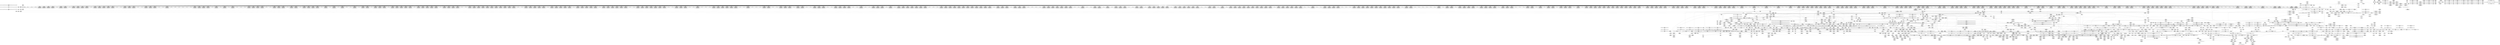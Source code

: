 digraph {
	CE0x56afab0 [shape=record,shape=Mrecord,label="{CE0x56afab0|%struct.task_struct*_(%struct.task_struct**)*_asm_movq_%gs:$_1:P_,$0_,_r,im,_dirflag_,_fpsr_,_flags_}"]
	CE0x564a420 [shape=record,shape=Mrecord,label="{CE0x564a420|current_sid:_tmp16|security/selinux/hooks.c,218}"]
	CE0x5636bb0 [shape=record,shape=Mrecord,label="{CE0x5636bb0|i64*_getelementptr_inbounds_(_11_x_i64_,_11_x_i64_*___llvm_gcov_ctr125,_i64_0,_i64_0)|*Constant*|*SummSink*}"]
	CE0x56a2c30 [shape=record,shape=Mrecord,label="{CE0x56a2c30|2472:_%struct.cred*,_:_CRE_296,304_|*MultipleSource*|Function::task_sid&Arg::task::|Function::current_has_perm&Arg::tsk::|Function::selinux_task_movememory&Arg::p::|security/selinux/hooks.c,208}"]
	CE0x576a730 [shape=record,shape=Mrecord,label="{CE0x576a730|__rcu_read_unlock:_tmp6|include/linux/rcupdate.h,245|*SummSink*}"]
	CE0x5784380 [shape=record,shape=Mrecord,label="{CE0x5784380|rcu_lock_release:_tmp3}"]
	CE0x56cbb70 [shape=record,shape=Mrecord,label="{CE0x56cbb70|2472:_%struct.cred*,_:_CRE_2872,2876_|*MultipleSource*|Function::task_sid&Arg::task::|Function::current_has_perm&Arg::tsk::|Function::selinux_task_movememory&Arg::p::|security/selinux/hooks.c,208}"]
	CE0x57329e0 [shape=record,shape=Mrecord,label="{CE0x57329e0|rcu_read_unlock:_if.then|*SummSource*}"]
	CE0x570e660 [shape=record,shape=Mrecord,label="{CE0x570e660|i8*_undef|*Constant*|*SummSource*}"]
	CE0x5669100 [shape=record,shape=Mrecord,label="{CE0x5669100|i64*_getelementptr_inbounds_(_11_x_i64_,_11_x_i64_*___llvm_gcov_ctr125,_i64_0,_i64_0)|*Constant*|*SummSource*}"]
	CE0x56a75b0 [shape=record,shape=Mrecord,label="{CE0x56a75b0|task_sid:_do.end6}"]
	CE0x56941a0 [shape=record,shape=Mrecord,label="{CE0x56941a0|GLOBAL:_current_task|Global_var:current_task|*SummSink*}"]
	CE0x56c1eb0 [shape=record,shape=Mrecord,label="{CE0x56c1eb0|2472:_%struct.cred*,_:_CRE_2352,2360_|*MultipleSource*|Function::task_sid&Arg::task::|Function::current_has_perm&Arg::tsk::|Function::selinux_task_movememory&Arg::p::|security/selinux/hooks.c,208}"]
	CE0x563c0c0 [shape=record,shape=Mrecord,label="{CE0x563c0c0|i64*_getelementptr_inbounds_(_11_x_i64_,_11_x_i64_*___llvm_gcov_ctr125,_i64_0,_i64_10)|*Constant*|*SummSink*}"]
	CE0x56efb70 [shape=record,shape=Mrecord,label="{CE0x56efb70|task_sid:_tmp22|security/selinux/hooks.c,208|*SummSink*}"]
	CE0x56bf420 [shape=record,shape=Mrecord,label="{CE0x56bf420|2472:_%struct.cred*,_:_CRE_2144,2152_|*MultipleSource*|Function::task_sid&Arg::task::|Function::current_has_perm&Arg::tsk::|Function::selinux_task_movememory&Arg::p::|security/selinux/hooks.c,208}"]
	CE0x564b230 [shape=record,shape=Mrecord,label="{CE0x564b230|current_sid:_tmp2|*SummSink*}"]
	CE0x56c8500 [shape=record,shape=Mrecord,label="{CE0x56c8500|2472:_%struct.cred*,_:_CRE_2696,2704_|*MultipleSource*|Function::task_sid&Arg::task::|Function::current_has_perm&Arg::tsk::|Function::selinux_task_movememory&Arg::p::|security/selinux/hooks.c,208}"]
	CE0x566c3d0 [shape=record,shape=Mrecord,label="{CE0x566c3d0|rcu_read_lock:_if.then|*SummSource*}"]
	CE0x56c89f0 [shape=record,shape=Mrecord,label="{CE0x56c89f0|2472:_%struct.cred*,_:_CRE_2712,2720_|*MultipleSource*|Function::task_sid&Arg::task::|Function::current_has_perm&Arg::tsk::|Function::selinux_task_movememory&Arg::p::|security/selinux/hooks.c,208}"]
	CE0x56df000 [shape=record,shape=Mrecord,label="{CE0x56df000|2472:_%struct.cred*,_:_CRE_6326,6327_}"]
	CE0x56d9ae0 [shape=record,shape=Mrecord,label="{CE0x56d9ae0|2472:_%struct.cred*,_:_CRE_6152,6168_|*MultipleSource*|Function::task_sid&Arg::task::|Function::current_has_perm&Arg::tsk::|Function::selinux_task_movememory&Arg::p::|security/selinux/hooks.c,208}"]
	CE0x5692f40 [shape=record,shape=Mrecord,label="{CE0x5692f40|cred_sid:_tmp3|*SummSink*}"]
	CE0x565ce70 [shape=record,shape=Mrecord,label="{CE0x565ce70|current_sid:_tmp7|security/selinux/hooks.c,218|*SummSource*}"]
	CE0x5641080 [shape=record,shape=Mrecord,label="{CE0x5641080|current_has_perm:_tmp|*SummSink*}"]
	CE0x5722450 [shape=record,shape=Mrecord,label="{CE0x5722450|i8_1|*Constant*}"]
	CE0x56cf8d0 [shape=record,shape=Mrecord,label="{CE0x56cf8d0|2472:_%struct.cred*,_:_CRE_2942,2943_}"]
	CE0x56dfbe0 [shape=record,shape=Mrecord,label="{CE0x56dfbe0|2472:_%struct.cred*,_:_CRE_6336,6337_}"]
	CE0x5712df0 [shape=record,shape=Mrecord,label="{CE0x5712df0|_call_void_mcount()_#3|*SummSink*}"]
	CE0x56ca3e0 [shape=record,shape=Mrecord,label="{CE0x56ca3e0|2472:_%struct.cred*,_:_CRE_2792,2800_|*MultipleSource*|Function::task_sid&Arg::task::|Function::current_has_perm&Arg::tsk::|Function::selinux_task_movememory&Arg::p::|security/selinux/hooks.c,208}"]
	CE0x570f220 [shape=record,shape=Mrecord,label="{CE0x570f220|i64*_getelementptr_inbounds_(_4_x_i64_,_4_x_i64_*___llvm_gcov_ctr130,_i64_0,_i64_0)|*Constant*|*SummSource*}"]
	CE0x56edff0 [shape=record,shape=Mrecord,label="{CE0x56edff0|task_sid:_tmp15|security/selinux/hooks.c,208|*SummSource*}"]
	CE0x564ed00 [shape=record,shape=Mrecord,label="{CE0x564ed00|current_sid:_tmp9|security/selinux/hooks.c,218|*SummSource*}"]
	CE0x56b78d0 [shape=record,shape=Mrecord,label="{CE0x56b78d0|2472:_%struct.cred*,_:_CRE_728,732_|*MultipleSource*|Function::task_sid&Arg::task::|Function::current_has_perm&Arg::tsk::|Function::selinux_task_movememory&Arg::p::|security/selinux/hooks.c,208}"]
	CE0x5668b20 [shape=record,shape=Mrecord,label="{CE0x5668b20|cred_sid:_tmp|*SummSink*}"]
	CE0x56b38d0 [shape=record,shape=Mrecord,label="{CE0x56b38d0|rcu_lock_acquire:_bb|*SummSink*}"]
	CE0x572f160 [shape=record,shape=Mrecord,label="{CE0x572f160|rcu_read_lock:_tmp11|include/linux/rcupdate.h,882}"]
	CE0x5650530 [shape=record,shape=Mrecord,label="{CE0x5650530|GLOBAL:___preempt_count|Global_var:__preempt_count}"]
	CE0x56d0710 [shape=record,shape=Mrecord,label="{CE0x56d0710|2472:_%struct.cred*,_:_CRE_2954,2955_}"]
	CE0x5664230 [shape=record,shape=Mrecord,label="{CE0x5664230|get_current:_tmp1}"]
	CE0x56b7d90 [shape=record,shape=Mrecord,label="{CE0x56b7d90|2472:_%struct.cred*,_:_CRE_744,760_|*MultipleSource*|Function::task_sid&Arg::task::|Function::current_has_perm&Arg::tsk::|Function::selinux_task_movememory&Arg::p::|security/selinux/hooks.c,208}"]
	CE0x569a1d0 [shape=record,shape=Mrecord,label="{CE0x569a1d0|__preempt_count_sub:_tmp5|./arch/x86/include/asm/preempt.h,77}"]
	CE0x56b7250 [shape=record,shape=Mrecord,label="{CE0x56b7250|2472:_%struct.cred*,_:_CRE_703,704_}"]
	CE0x5659250 [shape=record,shape=Mrecord,label="{CE0x5659250|current_sid:_tmp11|security/selinux/hooks.c,218|*SummSink*}"]
	CE0x56e58e0 [shape=record,shape=Mrecord,label="{CE0x56e58e0|2472:_%struct.cred*,_:_CRE_6568,6576_|*MultipleSource*|Function::task_sid&Arg::task::|Function::current_has_perm&Arg::tsk::|Function::selinux_task_movememory&Arg::p::|security/selinux/hooks.c,208}"]
	CE0x69d28c0 [shape=record,shape=Mrecord,label="{CE0x69d28c0|selinux_task_movememory:_tmp1|*SummSink*}"]
	CE0x565df20 [shape=record,shape=Mrecord,label="{CE0x565df20|i32_(i32,_i32,_i16,_i32,_%struct.common_audit_data*)*_bitcast_(i32_(i32,_i32,_i16,_i32,_%struct.common_audit_data.495*)*_avc_has_perm_to_i32_(i32,_i32,_i16,_i32,_%struct.common_audit_data*)*)|*Constant*}"]
	CE0x56704f0 [shape=record,shape=Mrecord,label="{CE0x56704f0|i64_5|*Constant*}"]
	CE0x565ea50 [shape=record,shape=Mrecord,label="{CE0x565ea50|i64*_getelementptr_inbounds_(_2_x_i64_,_2_x_i64_*___llvm_gcov_ctr136,_i64_0,_i64_1)|*Constant*|*SummSink*}"]
	CE0x5739a80 [shape=record,shape=Mrecord,label="{CE0x5739a80|i64*_getelementptr_inbounds_(_4_x_i64_,_4_x_i64_*___llvm_gcov_ctr128,_i64_0,_i64_3)|*Constant*|*SummSource*}"]
	CE0x568ed20 [shape=record,shape=Mrecord,label="{CE0x568ed20|2472:_%struct.cred*,_:_CRE_240,248_|*MultipleSource*|Function::task_sid&Arg::task::|Function::current_has_perm&Arg::tsk::|Function::selinux_task_movememory&Arg::p::|security/selinux/hooks.c,208}"]
	CE0x578f9a0 [shape=record,shape=Mrecord,label="{CE0x578f9a0|__preempt_count_sub:_entry}"]
	CE0x56386a0 [shape=record,shape=Mrecord,label="{CE0x56386a0|selinux_task_movememory:_bb}"]
	CE0x5642a00 [shape=record,shape=Mrecord,label="{CE0x5642a00|2472:_%struct.cred*,_:_CRE_689,690_}"]
	CE0x56a4610 [shape=record,shape=Mrecord,label="{CE0x56a4610|2472:_%struct.cred*,_:_CRE_176,184_|*MultipleSource*|Function::task_sid&Arg::task::|Function::current_has_perm&Arg::tsk::|Function::selinux_task_movememory&Arg::p::|security/selinux/hooks.c,208}"]
	CE0x56a8f60 [shape=record,shape=Mrecord,label="{CE0x56a8f60|_call_void_rcu_lock_acquire(%struct.lockdep_map*_rcu_lock_map)_#10,_!dbg_!27711|include/linux/rcupdate.h,881|*SummSource*}"]
	CE0x5775b90 [shape=record,shape=Mrecord,label="{CE0x5775b90|__rcu_read_lock:_tmp1}"]
	CE0x573a070 [shape=record,shape=Mrecord,label="{CE0x573a070|rcu_read_unlock:_bb}"]
	CE0x56b0830 [shape=record,shape=Mrecord,label="{CE0x56b0830|rcu_read_lock:_tmp20|include/linux/rcupdate.h,882}"]
	CE0x57210f0 [shape=record,shape=Mrecord,label="{CE0x57210f0|i8*_getelementptr_inbounds_(_42_x_i8_,_42_x_i8_*_.str46,_i32_0,_i32_0)|*Constant*|*SummSink*}"]
	CE0x5669590 [shape=record,shape=Mrecord,label="{CE0x5669590|COLLAPSED:_GCMRE___llvm_gcov_ctr126_internal_global_13_x_i64_zeroinitializer:_elem_0:default:}"]
	CE0x56ea680 [shape=record,shape=Mrecord,label="{CE0x56ea680|2472:_%struct.cred*,_:_CRE_10628,10632_|*MultipleSource*|Function::task_sid&Arg::task::|Function::current_has_perm&Arg::tsk::|Function::selinux_task_movememory&Arg::p::|security/selinux/hooks.c,208}"]
	CE0x56526f0 [shape=record,shape=Mrecord,label="{CE0x56526f0|_ret_void,_!dbg_!27717|include/linux/rcupdate.h,419|*SummSink*}"]
	CE0x563cbe0 [shape=record,shape=Mrecord,label="{CE0x563cbe0|i8_1|*Constant*|*SummSink*}"]
	CE0x5741b60 [shape=record,shape=Mrecord,label="{CE0x5741b60|_call_void_rcu_lock_release(%struct.lockdep_map*_rcu_lock_map)_#10,_!dbg_!27733|include/linux/rcupdate.h,935}"]
	CE0x56e7560 [shape=record,shape=Mrecord,label="{CE0x56e7560|2472:_%struct.cred*,_:_CRE_6660,6664_|*MultipleSource*|Function::task_sid&Arg::task::|Function::current_has_perm&Arg::tsk::|Function::selinux_task_movememory&Arg::p::|security/selinux/hooks.c,208}"]
	CE0x57657c0 [shape=record,shape=Mrecord,label="{CE0x57657c0|_call_void_lock_release(%struct.lockdep_map*_%map,_i32_1,_i64_ptrtoint_(i8*_blockaddress(_rcu_lock_release,_%__here)_to_i64))_#10,_!dbg_!27716|include/linux/rcupdate.h,423|*SummSource*}"]
	CE0x5653470 [shape=record,shape=Mrecord,label="{CE0x5653470|GLOBAL:_get_current|*Constant*}"]
	CE0x57693a0 [shape=record,shape=Mrecord,label="{CE0x57693a0|rcu_lock_acquire:___here}"]
	CE0x56d4790 [shape=record,shape=Mrecord,label="{CE0x56d4790|2472:_%struct.cred*,_:_CRE_3108,3112_|*MultipleSource*|Function::task_sid&Arg::task::|Function::current_has_perm&Arg::tsk::|Function::selinux_task_movememory&Arg::p::|security/selinux/hooks.c,208}"]
	CE0x56e3c30 [shape=record,shape=Mrecord,label="{CE0x56e3c30|2472:_%struct.cred*,_:_CRE_6480,6484_|*MultipleSource*|Function::task_sid&Arg::task::|Function::current_has_perm&Arg::tsk::|Function::selinux_task_movememory&Arg::p::|security/selinux/hooks.c,208}"]
	CE0x572e890 [shape=record,shape=Mrecord,label="{CE0x572e890|_call_void___preempt_count_sub(i32_1)_#10,_!dbg_!27715|include/linux/rcupdate.h,244|*SummSink*}"]
	CE0x5731840 [shape=record,shape=Mrecord,label="{CE0x5731840|rcu_read_unlock:_tmp1}"]
	CE0x56b5e60 [shape=record,shape=Mrecord,label="{CE0x56b5e60|task_sid:_tmp19|security/selinux/hooks.c,208|*SummSource*}"]
	CE0x564cf90 [shape=record,shape=Mrecord,label="{CE0x564cf90|avc_has_perm:_entry}"]
	CE0x5736500 [shape=record,shape=Mrecord,label="{CE0x5736500|rcu_lock_release:_tmp1|*SummSink*}"]
	CE0x56c12d0 [shape=record,shape=Mrecord,label="{CE0x56c12d0|2472:_%struct.cred*,_:_CRE_2312,2320_|*MultipleSource*|Function::task_sid&Arg::task::|Function::current_has_perm&Arg::tsk::|Function::selinux_task_movememory&Arg::p::|security/selinux/hooks.c,208}"]
	CE0x56ce240 [shape=record,shape=Mrecord,label="{CE0x56ce240|2472:_%struct.cred*,_:_CRE_2923,2924_}"]
	CE0x5641e90 [shape=record,shape=Mrecord,label="{CE0x5641e90|task_sid:_entry|*SummSource*}"]
	CE0x56929a0 [shape=record,shape=Mrecord,label="{CE0x56929a0|i32_77|*Constant*|*SummSource*}"]
	CE0x56a1620 [shape=record,shape=Mrecord,label="{CE0x56a1620|2472:_%struct.cred*,_:_CRE_40,44_|*MultipleSource*|Function::task_sid&Arg::task::|Function::current_has_perm&Arg::tsk::|Function::selinux_task_movememory&Arg::p::|security/selinux/hooks.c,208}"]
	CE0x5660fa0 [shape=record,shape=Mrecord,label="{CE0x5660fa0|i64*_getelementptr_inbounds_(_2_x_i64_,_2_x_i64_*___llvm_gcov_ctr289,_i64_0,_i64_0)|*Constant*|*SummSource*}"]
	CE0x5731410 [shape=record,shape=Mrecord,label="{CE0x5731410|rcu_lock_acquire:_tmp5|include/linux/rcupdate.h,418}"]
	CE0x569b150 [shape=record,shape=Mrecord,label="{CE0x569b150|i64*_getelementptr_inbounds_(_4_x_i64_,_4_x_i64_*___llvm_gcov_ctr128,_i64_0,_i64_0)|*Constant*|*SummSource*}"]
	CE0x572ea70 [shape=record,shape=Mrecord,label="{CE0x572ea70|rcu_lock_release:_tmp|*SummSink*}"]
	CE0x56efce0 [shape=record,shape=Mrecord,label="{CE0x56efce0|task_sid:_tmp23|security/selinux/hooks.c,208}"]
	CE0x57419c0 [shape=record,shape=Mrecord,label="{CE0x57419c0|rcu_read_unlock:_tmp22|include/linux/rcupdate.h,935|*SummSink*}"]
	CE0x5706800 [shape=record,shape=Mrecord,label="{CE0x5706800|task_sid:_tobool1|security/selinux/hooks.c,208}"]
	CE0x5777cc0 [shape=record,shape=Mrecord,label="{CE0x5777cc0|rcu_lock_release:_tmp2}"]
	CE0x5727ef0 [shape=record,shape=Mrecord,label="{CE0x5727ef0|rcu_read_unlock:_tmp11|include/linux/rcupdate.h,933}"]
	CE0x5648dc0 [shape=record,shape=Mrecord,label="{CE0x5648dc0|selinux_task_movememory:_call|security/selinux/hooks.c,3652}"]
	CE0x56d17b0 [shape=record,shape=Mrecord,label="{CE0x56d17b0|2472:_%struct.cred*,_:_CRE_2968,2969_}"]
	CE0x56af260 [shape=record,shape=Mrecord,label="{CE0x56af260|2472:_%struct.cred*,_:_CRE_632,640_|*MultipleSource*|Function::task_sid&Arg::task::|Function::current_has_perm&Arg::tsk::|Function::selinux_task_movememory&Arg::p::|security/selinux/hooks.c,208}"]
	CE0x56efbe0 [shape=record,shape=Mrecord,label="{CE0x56efbe0|task_sid:_tmp24|security/selinux/hooks.c,208|*SummSource*}"]
	CE0x570de10 [shape=record,shape=Mrecord,label="{CE0x570de10|rcu_lock_acquire:_tmp6|*SummSink*}"]
	CE0x56c0be0 [shape=record,shape=Mrecord,label="{CE0x56c0be0|2472:_%struct.cred*,_:_CRE_2288,2296_|*MultipleSource*|Function::task_sid&Arg::task::|Function::current_has_perm&Arg::tsk::|Function::selinux_task_movememory&Arg::p::|security/selinux/hooks.c,208}"]
	CE0x569aed0 [shape=record,shape=Mrecord,label="{CE0x569aed0|i64*_getelementptr_inbounds_(_11_x_i64_,_11_x_i64_*___llvm_gcov_ctr127,_i64_0,_i64_0)|*Constant*}"]
	CE0x56b2eb0 [shape=record,shape=Mrecord,label="{CE0x56b2eb0|cred_sid:_sid|security/selinux/hooks.c,197|*SummSource*}"]
	"CONST[source:1(input),value:2(dynamic)][purpose:{object}]"
	CE0x5642f70 [shape=record,shape=Mrecord,label="{CE0x5642f70|2472:_%struct.cred*,_:_CRE_693,694_}"]
	CE0x5739870 [shape=record,shape=Mrecord,label="{CE0x5739870|rcu_read_unlock:_tmp9|include/linux/rcupdate.h,933}"]
	CE0x5737a50 [shape=record,shape=Mrecord,label="{CE0x5737a50|_call_void_asm_sideeffect_,_memory_,_dirflag_,_fpsr_,_flags_()_#3,_!dbg_!27711,_!srcloc_!27714|include/linux/rcupdate.h,244|*SummSource*}"]
	CE0x57238f0 [shape=record,shape=Mrecord,label="{CE0x57238f0|rcu_read_lock:_tmp6|include/linux/rcupdate.h,882}"]
	CE0x564fcd0 [shape=record,shape=Mrecord,label="{CE0x564fcd0|i64*_getelementptr_inbounds_(_4_x_i64_,_4_x_i64_*___llvm_gcov_ctr135,_i64_0,_i64_1)|*Constant*|*SummSource*}"]
	CE0x56d6410 [shape=record,shape=Mrecord,label="{CE0x56d6410|2472:_%struct.cred*,_:_CRE_3168,5856_|*MultipleSource*|Function::task_sid&Arg::task::|Function::current_has_perm&Arg::tsk::|Function::selinux_task_movememory&Arg::p::|security/selinux/hooks.c,208}"]
	CE0x56d7970 [shape=record,shape=Mrecord,label="{CE0x56d7970|2472:_%struct.cred*,_:_CRE_5920,5928_|*MultipleSource*|Function::task_sid&Arg::task::|Function::current_has_perm&Arg::tsk::|Function::selinux_task_movememory&Arg::p::|security/selinux/hooks.c,208}"]
	CE0x56ce4a0 [shape=record,shape=Mrecord,label="{CE0x56ce4a0|2472:_%struct.cred*,_:_CRE_2925,2926_}"]
	CE0x56dcec0 [shape=record,shape=Mrecord,label="{CE0x56dcec0|2472:_%struct.cred*,_:_CRE_6298,6299_}"]
	CE0x565ccf0 [shape=record,shape=Mrecord,label="{CE0x565ccf0|current_sid:_tmp7|security/selinux/hooks.c,218}"]
	CE0x577cd00 [shape=record,shape=Mrecord,label="{CE0x577cd00|__preempt_count_sub:_sub|./arch/x86/include/asm/preempt.h,77}"]
	CE0x56e9f30 [shape=record,shape=Mrecord,label="{CE0x56e9f30|2472:_%struct.cred*,_:_CRE_10608,10609_|*MultipleSource*|Function::task_sid&Arg::task::|Function::current_has_perm&Arg::tsk::|Function::selinux_task_movememory&Arg::p::|security/selinux/hooks.c,208}"]
	CE0x563ca70 [shape=record,shape=Mrecord,label="{CE0x563ca70|i8_1|*Constant*|*SummSource*}"]
	CE0x578f610 [shape=record,shape=Mrecord,label="{CE0x578f610|COLLAPSED:_GCMRE___llvm_gcov_ctr134_internal_global_4_x_i64_zeroinitializer:_elem_0:default:}"]
	CE0x565f4c0 [shape=record,shape=Mrecord,label="{CE0x565f4c0|current_has_perm:_bb|*SummSource*}"]
	CE0x565b8e0 [shape=record,shape=Mrecord,label="{CE0x565b8e0|task_sid:_entry}"]
	CE0x5744330 [shape=record,shape=Mrecord,label="{CE0x5744330|__rcu_read_unlock:_entry|*SummSource*}"]
	CE0x566f260 [shape=record,shape=Mrecord,label="{CE0x566f260|current_sid:_tmp22|security/selinux/hooks.c,218}"]
	CE0x56394f0 [shape=record,shape=Mrecord,label="{CE0x56394f0|selinux_task_movememory:_bb|*SummSink*}"]
	CE0x5667260 [shape=record,shape=Mrecord,label="{CE0x5667260|GLOBAL:_rcu_read_unlock.__warned|Global_var:rcu_read_unlock.__warned|*SummSource*}"]
	CE0x56efb00 [shape=record,shape=Mrecord,label="{CE0x56efb00|i64*_getelementptr_inbounds_(_13_x_i64_,_13_x_i64_*___llvm_gcov_ctr126,_i64_0,_i64_10)|*Constant*|*SummSink*}"]
	CE0x56b2ca0 [shape=record,shape=Mrecord,label="{CE0x56b2ca0|cred_sid:_tmp5|security/selinux/hooks.c,196|*SummSink*}"]
	CE0x56c2cf0 [shape=record,shape=Mrecord,label="{CE0x56c2cf0|2472:_%struct.cred*,_:_CRE_2400,2408_|*MultipleSource*|Function::task_sid&Arg::task::|Function::current_has_perm&Arg::tsk::|Function::selinux_task_movememory&Arg::p::|security/selinux/hooks.c,208}"]
	CE0x566f3d0 [shape=record,shape=Mrecord,label="{CE0x566f3d0|current_sid:_tmp22|security/selinux/hooks.c,218|*SummSource*}"]
	CE0x5724790 [shape=record,shape=Mrecord,label="{CE0x5724790|rcu_lock_acquire:_map|Function::rcu_lock_acquire&Arg::map::}"]
	CE0x56e8370 [shape=record,shape=Mrecord,label="{CE0x56e8370|2472:_%struct.cred*,_:_CRE_10536,10544_|*MultipleSource*|Function::task_sid&Arg::task::|Function::current_has_perm&Arg::tsk::|Function::selinux_task_movememory&Arg::p::|security/selinux/hooks.c,208}"]
	CE0x56da230 [shape=record,shape=Mrecord,label="{CE0x56da230|2472:_%struct.cred*,_:_CRE_6184,6192_|*MultipleSource*|Function::task_sid&Arg::task::|Function::current_has_perm&Arg::tsk::|Function::selinux_task_movememory&Arg::p::|security/selinux/hooks.c,208}"]
	CE0x57021c0 [shape=record,shape=Mrecord,label="{CE0x57021c0|cred_sid:_cred|Function::cred_sid&Arg::cred::|*SummSource*}"]
	CE0x570e370 [shape=record,shape=Mrecord,label="{CE0x570e370|rcu_lock_acquire:_tmp7|*SummSink*}"]
	CE0x569ac50 [shape=record,shape=Mrecord,label="{CE0x569ac50|rcu_read_lock:_bb|*SummSource*}"]
	CE0x5649ee0 [shape=record,shape=Mrecord,label="{CE0x5649ee0|i1_true|*Constant*|*SummSource*}"]
	CE0x56e70a0 [shape=record,shape=Mrecord,label="{CE0x56e70a0|2472:_%struct.cred*,_:_CRE_6648,6656_|*MultipleSource*|Function::task_sid&Arg::task::|Function::current_has_perm&Arg::tsk::|Function::selinux_task_movememory&Arg::p::|security/selinux/hooks.c,208}"]
	CE0x5657ab0 [shape=record,shape=Mrecord,label="{CE0x5657ab0|_call_void_mcount()_#3|*SummSink*}"]
	CE0x566ab70 [shape=record,shape=Mrecord,label="{CE0x566ab70|get_current:_tmp|*SummSink*}"]
	CE0x5668400 [shape=record,shape=Mrecord,label="{CE0x5668400|current_sid:_tmp8|security/selinux/hooks.c,218}"]
	CE0x5743f40 [shape=record,shape=Mrecord,label="{CE0x5743f40|GLOBAL:___rcu_read_unlock|*Constant*|*SummSource*}"]
	CE0x5730f40 [shape=record,shape=Mrecord,label="{CE0x5730f40|rcu_read_unlock:_call|include/linux/rcupdate.h,933|*SummSource*}"]
	CE0x565d160 [shape=record,shape=Mrecord,label="{CE0x565d160|selinux_task_movememory:_tmp|*SummSource*}"]
	CE0x56a7dd0 [shape=record,shape=Mrecord,label="{CE0x56a7dd0|task_sid:_land.lhs.true}"]
	CE0x56e37a0 [shape=record,shape=Mrecord,label="{CE0x56e37a0|2472:_%struct.cred*,_:_CRE_6474,6476_|*MultipleSource*|Function::task_sid&Arg::task::|Function::current_has_perm&Arg::tsk::|Function::selinux_task_movememory&Arg::p::|security/selinux/hooks.c,208}"]
	CE0x573e330 [shape=record,shape=Mrecord,label="{CE0x573e330|_call_void_lockdep_rcu_suspicious(i8*_getelementptr_inbounds_(_25_x_i8_,_25_x_i8_*_.str45,_i32_0,_i32_0),_i32_934,_i8*_getelementptr_inbounds_(_44_x_i8_,_44_x_i8_*_.str47,_i32_0,_i32_0))_#10,_!dbg_!27726|include/linux/rcupdate.h,933|*SummSink*}"]
	CE0x56aeb70 [shape=record,shape=Mrecord,label="{CE0x56aeb70|2472:_%struct.cred*,_:_CRE_608,616_|*MultipleSource*|Function::task_sid&Arg::task::|Function::current_has_perm&Arg::tsk::|Function::selinux_task_movememory&Arg::p::|security/selinux/hooks.c,208}"]
	CE0x56cdfe0 [shape=record,shape=Mrecord,label="{CE0x56cdfe0|2472:_%struct.cred*,_:_CRE_2921,2922_}"]
	CE0x57265d0 [shape=record,shape=Mrecord,label="{CE0x57265d0|i64*_getelementptr_inbounds_(_11_x_i64_,_11_x_i64_*___llvm_gcov_ctr132,_i64_0,_i64_1)|*Constant*|*SummSource*}"]
	CE0x56d11c0 [shape=record,shape=Mrecord,label="{CE0x56d11c0|2472:_%struct.cred*,_:_CRE_2963,2964_}"]
	CE0x5703840 [shape=record,shape=Mrecord,label="{CE0x5703840|_ret_void,_!dbg_!27735|include/linux/rcupdate.h,938}"]
	CE0x573b580 [shape=record,shape=Mrecord,label="{CE0x573b580|_call_void_lock_acquire(%struct.lockdep_map*_%map,_i32_0,_i32_0,_i32_2,_i32_0,_%struct.lockdep_map*_null,_i64_ptrtoint_(i8*_blockaddress(_rcu_lock_acquire,_%__here)_to_i64))_#10,_!dbg_!27716|include/linux/rcupdate.h,418}"]
	CE0x56b6dc0 [shape=record,shape=Mrecord,label="{CE0x56b6dc0|2472:_%struct.cred*,_:_CRE_699,700_}"]
	CE0x5669600 [shape=record,shape=Mrecord,label="{CE0x5669600|task_sid:_tmp|*SummSource*}"]
	CE0x56a1c40 [shape=record,shape=Mrecord,label="{CE0x56a1c40|rcu_read_lock:_tmp2}"]
	CE0x5695890 [shape=record,shape=Mrecord,label="{CE0x5695890|_call_void_mcount()_#3|*SummSource*}"]
	CE0x565f650 [shape=record,shape=Mrecord,label="{CE0x565f650|current_has_perm:_bb}"]
	CE0x5663ae0 [shape=record,shape=Mrecord,label="{CE0x5663ae0|_call_void_mcount()_#3|*SummSource*}"]
	CE0x5734140 [shape=record,shape=Mrecord,label="{CE0x5734140|rcu_lock_acquire:_tmp3}"]
	CE0x56b6ec0 [shape=record,shape=Mrecord,label="{CE0x56b6ec0|2472:_%struct.cred*,_:_CRE_700,701_}"]
	CE0x57795e0 [shape=record,shape=Mrecord,label="{CE0x57795e0|i64*_getelementptr_inbounds_(_4_x_i64_,_4_x_i64_*___llvm_gcov_ctr134,_i64_0,_i64_1)|*Constant*}"]
	CE0x569d720 [shape=record,shape=Mrecord,label="{CE0x569d720|rcu_read_unlock:_tmp6|include/linux/rcupdate.h,933|*SummSink*}"]
	CE0x5784560 [shape=record,shape=Mrecord,label="{CE0x5784560|rcu_lock_release:_tmp3|*SummSink*}"]
	CE0x56ce960 [shape=record,shape=Mrecord,label="{CE0x56ce960|2472:_%struct.cred*,_:_CRE_2929,2930_}"]
	CE0x572ac80 [shape=record,shape=Mrecord,label="{CE0x572ac80|COLLAPSED:_GCMRE___llvm_gcov_ctr132_internal_global_11_x_i64_zeroinitializer:_elem_0:default:}"]
	CE0x5778ae0 [shape=record,shape=Mrecord,label="{CE0x5778ae0|__rcu_read_lock:_do.end}"]
	CE0x56f0ba0 [shape=record,shape=Mrecord,label="{CE0x56f0ba0|task_sid:_tmp24|security/selinux/hooks.c,208|*SummSink*}"]
	CE0x57270a0 [shape=record,shape=Mrecord,label="{CE0x57270a0|rcu_read_unlock:_tmp16|include/linux/rcupdate.h,933}"]
	CE0x5704940 [shape=record,shape=Mrecord,label="{CE0x5704940|GLOBAL:___llvm_gcov_ctr126|Global_var:__llvm_gcov_ctr126|*SummSource*}"]
	CE0x56d87e0 [shape=record,shape=Mrecord,label="{CE0x56d87e0|2472:_%struct.cred*,_:_CRE_5968,5976_|*MultipleSource*|Function::task_sid&Arg::task::|Function::current_has_perm&Arg::tsk::|Function::selinux_task_movememory&Arg::p::|security/selinux/hooks.c,208}"]
	CE0x566a520 [shape=record,shape=Mrecord,label="{CE0x566a520|current_sid:_tmp13|security/selinux/hooks.c,218|*SummSink*}"]
	CE0x5713280 [shape=record,shape=Mrecord,label="{CE0x5713280|i64*_getelementptr_inbounds_(_4_x_i64_,_4_x_i64_*___llvm_gcov_ctr130,_i64_0,_i64_0)|*Constant*|*SummSink*}"]
	CE0x572d9c0 [shape=record,shape=Mrecord,label="{CE0x572d9c0|rcu_read_lock:_tmp8|include/linux/rcupdate.h,882|*SummSource*}"]
	CE0x56b61e0 [shape=record,shape=Mrecord,label="{CE0x56b61e0|_call_void_lockdep_rcu_suspicious(i8*_getelementptr_inbounds_(_25_x_i8_,_25_x_i8_*_.str3,_i32_0,_i32_0),_i32_208,_i8*_getelementptr_inbounds_(_41_x_i8_,_41_x_i8_*_.str44,_i32_0,_i32_0))_#10,_!dbg_!27732|security/selinux/hooks.c,208}"]
	CE0x56a0e40 [shape=record,shape=Mrecord,label="{CE0x56a0e40|2472:_%struct.cred*,_:_CRE_128,136_|*MultipleSource*|Function::task_sid&Arg::task::|Function::current_has_perm&Arg::tsk::|Function::selinux_task_movememory&Arg::p::|security/selinux/hooks.c,208}"]
	CE0x56a4870 [shape=record,shape=Mrecord,label="{CE0x56a4870|__rcu_read_lock:_entry|*SummSink*}"]
	CE0x56bbfe0 [shape=record,shape=Mrecord,label="{CE0x56bbfe0|2472:_%struct.cred*,_:_CRE_1980,1984_|*MultipleSource*|Function::task_sid&Arg::task::|Function::current_has_perm&Arg::tsk::|Function::selinux_task_movememory&Arg::p::|security/selinux/hooks.c,208}"]
	CE0x566b550 [shape=record,shape=Mrecord,label="{CE0x566b550|COLLAPSED:_GCMRE___llvm_gcov_ctr128_internal_global_4_x_i64_zeroinitializer:_elem_0:default:}"]
	CE0x569daa0 [shape=record,shape=Mrecord,label="{CE0x569daa0|rcu_read_lock:_if.end|*SummSink*}"]
	CE0x564e390 [shape=record,shape=Mrecord,label="{CE0x564e390|avc_has_perm:_tclass|Function::avc_has_perm&Arg::tclass::|*SummSink*}"]
	CE0x5706b20 [shape=record,shape=Mrecord,label="{CE0x5706b20|_ret_void,_!dbg_!27717|include/linux/rcupdate.h,245|*SummSource*}"]
	CE0x56fb2f0 [shape=record,shape=Mrecord,label="{CE0x56fb2f0|i64*_getelementptr_inbounds_(_4_x_i64_,_4_x_i64_*___llvm_gcov_ctr128,_i64_0,_i64_2)|*Constant*}"]
	CE0x56ed960 [shape=record,shape=Mrecord,label="{CE0x56ed960|task_sid:_tmp14|security/selinux/hooks.c,208}"]
	CE0x57a5900 [shape=record,shape=Mrecord,label="{CE0x57a5900|__preempt_count_sub:_do.body|*SummSink*}"]
	CE0x563e970 [shape=record,shape=Mrecord,label="{CE0x563e970|avc_has_perm:_requested|Function::avc_has_perm&Arg::requested::|*SummSource*}"]
	CE0x5731f80 [shape=record,shape=Mrecord,label="{CE0x5731f80|GLOBAL:___llvm_gcov_ctr132|Global_var:__llvm_gcov_ctr132|*SummSink*}"]
	CE0x5664ed0 [shape=record,shape=Mrecord,label="{CE0x5664ed0|current_sid:_tmp5|security/selinux/hooks.c,218}"]
	CE0x56b04e0 [shape=record,shape=Mrecord,label="{CE0x56b04e0|rcu_read_lock:_tmp19|include/linux/rcupdate.h,882|*SummSource*}"]
	CE0x5692dd0 [shape=record,shape=Mrecord,label="{CE0x5692dd0|cred_sid:_tmp3}"]
	CE0x56c5be0 [shape=record,shape=Mrecord,label="{CE0x56c5be0|2472:_%struct.cred*,_:_CRE_2568,2576_|*MultipleSource*|Function::task_sid&Arg::task::|Function::current_has_perm&Arg::tsk::|Function::selinux_task_movememory&Arg::p::|security/selinux/hooks.c,208}"]
	CE0x577bcb0 [shape=record,shape=Mrecord,label="{CE0x577bcb0|__preempt_count_sub:_entry|*SummSource*}"]
	CE0x573e200 [shape=record,shape=Mrecord,label="{CE0x573e200|_call_void_lockdep_rcu_suspicious(i8*_getelementptr_inbounds_(_25_x_i8_,_25_x_i8_*_.str45,_i32_0,_i32_0),_i32_934,_i8*_getelementptr_inbounds_(_44_x_i8_,_44_x_i8_*_.str47,_i32_0,_i32_0))_#10,_!dbg_!27726|include/linux/rcupdate.h,933|*SummSource*}"]
	CE0x56b5f90 [shape=record,shape=Mrecord,label="{CE0x56b5f90|task_sid:_tmp19|security/selinux/hooks.c,208|*SummSink*}"]
	CE0x56c7460 [shape=record,shape=Mrecord,label="{CE0x56c7460|2472:_%struct.cred*,_:_CRE_2648,2656_|*MultipleSource*|Function::task_sid&Arg::task::|Function::current_has_perm&Arg::tsk::|Function::selinux_task_movememory&Arg::p::|security/selinux/hooks.c,208}"]
	CE0x5722110 [shape=record,shape=Mrecord,label="{CE0x5722110|rcu_read_lock:_tmp18|include/linux/rcupdate.h,882|*SummSink*}"]
	CE0x56f0c10 [shape=record,shape=Mrecord,label="{CE0x56f0c10|task_sid:_tmp26|security/selinux/hooks.c,208|*SummSource*}"]
	CE0x56e4f30 [shape=record,shape=Mrecord,label="{CE0x56e4f30|2472:_%struct.cred*,_:_CRE_6536,6544_|*MultipleSource*|Function::task_sid&Arg::task::|Function::current_has_perm&Arg::tsk::|Function::selinux_task_movememory&Arg::p::|security/selinux/hooks.c,208}"]
	CE0x56ef180 [shape=record,shape=Mrecord,label="{CE0x56ef180|i8*_getelementptr_inbounds_(_41_x_i8_,_41_x_i8_*_.str44,_i32_0,_i32_0)|*Constant*}"]
	CE0x56eab60 [shape=record,shape=Mrecord,label="{CE0x56eab60|task_sid:_tmp4|*LoadInst*|security/selinux/hooks.c,208}"]
	CE0x56f3ad0 [shape=record,shape=Mrecord,label="{CE0x56f3ad0|cred_sid:_tmp6|security/selinux/hooks.c,197}"]
	CE0x576b860 [shape=record,shape=Mrecord,label="{CE0x576b860|i64*_getelementptr_inbounds_(_4_x_i64_,_4_x_i64_*___llvm_gcov_ctr129,_i64_0,_i64_0)|*Constant*|*SummSink*}"]
	CE0x56613e0 [shape=record,shape=Mrecord,label="{CE0x56613e0|_call_void_mcount()_#3|*SummSource*}"]
	CE0x56cd8c0 [shape=record,shape=Mrecord,label="{CE0x56cd8c0|2472:_%struct.cred*,_:_CRE_2915,2916_}"]
	CE0x5664a50 [shape=record,shape=Mrecord,label="{CE0x5664a50|task_sid:_do.end6|*SummSink*}"]
	CE0x56721d0 [shape=record,shape=Mrecord,label="{CE0x56721d0|task_sid:_land.lhs.true2|*SummSink*}"]
	CE0x577dc50 [shape=record,shape=Mrecord,label="{CE0x577dc50|__rcu_read_unlock:_tmp6|include/linux/rcupdate.h,245}"]
	CE0x577b070 [shape=record,shape=Mrecord,label="{CE0x577b070|__rcu_read_unlock:_bb|*SummSource*}"]
	CE0x570f160 [shape=record,shape=Mrecord,label="{CE0x570f160|i64*_getelementptr_inbounds_(_4_x_i64_,_4_x_i64_*___llvm_gcov_ctr130,_i64_0,_i64_0)|*Constant*}"]
	CE0x56de7b0 [shape=record,shape=Mrecord,label="{CE0x56de7b0|2472:_%struct.cred*,_:_CRE_6319,6320_}"]
	CE0x5705e20 [shape=record,shape=Mrecord,label="{CE0x5705e20|GLOBAL:_task_sid.__warned|Global_var:task_sid.__warned}"]
	CE0x56a7c50 [shape=record,shape=Mrecord,label="{CE0x56a7c50|task_sid:_bb|*SummSource*}"]
	CE0x56df980 [shape=record,shape=Mrecord,label="{CE0x56df980|2472:_%struct.cred*,_:_CRE_6334,6335_}"]
	CE0x56ab170 [shape=record,shape=Mrecord,label="{CE0x56ab170|rcu_read_lock:_tmp1}"]
	CE0x566f0e0 [shape=record,shape=Mrecord,label="{CE0x566f0e0|COLLAPSED:_CMRE:_elem_0::|security/selinux/hooks.c,218}"]
	CE0x56d18e0 [shape=record,shape=Mrecord,label="{CE0x56d18e0|2472:_%struct.cred*,_:_CRE_2969,2970_}"]
	CE0x5664700 [shape=record,shape=Mrecord,label="{CE0x5664700|current_sid:_tmp7|security/selinux/hooks.c,218|*SummSink*}"]
	CE0x5650260 [shape=record,shape=Mrecord,label="{CE0x5650260|__preempt_count_sub:_tmp3|*SummSource*}"]
	CE0x577f660 [shape=record,shape=Mrecord,label="{CE0x577f660|_ret_void,_!dbg_!27720|./arch/x86/include/asm/preempt.h,78|*SummSource*}"]
	CE0x5738370 [shape=record,shape=Mrecord,label="{CE0x5738370|rcu_read_unlock:_tmp11|include/linux/rcupdate.h,933|*SummSink*}"]
	CE0x56ea8f0 [shape=record,shape=Mrecord,label="{CE0x56ea8f0|2472:_%struct.cred*,_:_CRE_10632,10640_|*MultipleSource*|Function::task_sid&Arg::task::|Function::current_has_perm&Arg::tsk::|Function::selinux_task_movememory&Arg::p::|security/selinux/hooks.c,208}"]
	CE0x56835f0 [shape=record,shape=Mrecord,label="{CE0x56835f0|current_sid:_tmp17|security/selinux/hooks.c,218|*SummSink*}"]
	CE0x577c910 [shape=record,shape=Mrecord,label="{CE0x577c910|GLOBAL:_lock_release|*Constant*|*SummSink*}"]
	CE0x5670df0 [shape=record,shape=Mrecord,label="{CE0x5670df0|rcu_read_lock:_tmp10|include/linux/rcupdate.h,882}"]
	CE0x56cf7a0 [shape=record,shape=Mrecord,label="{CE0x56cf7a0|2472:_%struct.cred*,_:_CRE_2941,2942_}"]
	CE0x56bef60 [shape=record,shape=Mrecord,label="{CE0x56bef60|2472:_%struct.cred*,_:_CRE_2128,2136_|*MultipleSource*|Function::task_sid&Arg::task::|Function::current_has_perm&Arg::tsk::|Function::selinux_task_movememory&Arg::p::|security/selinux/hooks.c,208}"]
	CE0x57256e0 [shape=record,shape=Mrecord,label="{CE0x57256e0|GLOBAL:_rcu_read_lock.__warned|Global_var:rcu_read_lock.__warned|*SummSink*}"]
	CE0x5704530 [shape=record,shape=Mrecord,label="{CE0x5704530|task_sid:_call|security/selinux/hooks.c,208|*SummSource*}"]
	CE0x572cdc0 [shape=record,shape=Mrecord,label="{CE0x572cdc0|rcu_lock_acquire:_tmp2|*SummSource*}"]
	CE0x56f8340 [shape=record,shape=Mrecord,label="{CE0x56f8340|rcu_read_lock:_tmp16|include/linux/rcupdate.h,882}"]
	CE0x56544c0 [shape=record,shape=Mrecord,label="{CE0x56544c0|i64_1|*Constant*}"]
	CE0x56c2830 [shape=record,shape=Mrecord,label="{CE0x56c2830|2472:_%struct.cred*,_:_CRE_2384,2392_|*MultipleSource*|Function::task_sid&Arg::task::|Function::current_has_perm&Arg::tsk::|Function::selinux_task_movememory&Arg::p::|security/selinux/hooks.c,208}"]
	CE0x5704140 [shape=record,shape=Mrecord,label="{CE0x5704140|get_current:_tmp}"]
	CE0x56dd840 [shape=record,shape=Mrecord,label="{CE0x56dd840|2472:_%struct.cred*,_:_CRE_6306,6307_}"]
	CE0x57784d0 [shape=record,shape=Mrecord,label="{CE0x57784d0|__rcu_read_lock:_tmp4|include/linux/rcupdate.h,239|*SummSource*}"]
	CE0x56e0ee0 [shape=record,shape=Mrecord,label="{CE0x56e0ee0|2472:_%struct.cred*,_:_CRE_6352,6353_}"]
	CE0x577bda0 [shape=record,shape=Mrecord,label="{CE0x577bda0|__preempt_count_sub:_entry|*SummSink*}"]
	CE0x5730fe0 [shape=record,shape=Mrecord,label="{CE0x5730fe0|rcu_read_unlock:_call|include/linux/rcupdate.h,933|*SummSink*}"]
	CE0x5657800 [shape=record,shape=Mrecord,label="{CE0x5657800|i64*_getelementptr_inbounds_(_2_x_i64_,_2_x_i64_*___llvm_gcov_ctr136,_i64_0,_i64_0)|*Constant*|*SummSink*}"]
	CE0x56d7e30 [shape=record,shape=Mrecord,label="{CE0x56d7e30|2472:_%struct.cred*,_:_CRE_5936,5944_|*MultipleSource*|Function::task_sid&Arg::task::|Function::current_has_perm&Arg::tsk::|Function::selinux_task_movememory&Arg::p::|security/selinux/hooks.c,208}"]
	CE0x5731ce0 [shape=record,shape=Mrecord,label="{CE0x5731ce0|_call_void___preempt_count_add(i32_1)_#10,_!dbg_!27711|include/linux/rcupdate.h,239|*SummSink*}"]
	CE0x56b1570 [shape=record,shape=Mrecord,label="{CE0x56b1570|rcu_read_lock:_tmp22|include/linux/rcupdate.h,884|*SummSink*}"]
	CE0x56aa7f0 [shape=record,shape=Mrecord,label="{CE0x56aa7f0|_call_void_mcount()_#3|*SummSource*}"]
	CE0x56ddbd0 [shape=record,shape=Mrecord,label="{CE0x56ddbd0|2472:_%struct.cred*,_:_CRE_6309,6310_}"]
	CE0x56dcff0 [shape=record,shape=Mrecord,label="{CE0x56dcff0|2472:_%struct.cred*,_:_CRE_6299,6300_}"]
	CE0x56bbb20 [shape=record,shape=Mrecord,label="{CE0x56bbb20|2472:_%struct.cred*,_:_CRE_1968,1976_|*MultipleSource*|Function::task_sid&Arg::task::|Function::current_has_perm&Arg::tsk::|Function::selinux_task_movememory&Arg::p::|security/selinux/hooks.c,208}"]
	CE0x5701f50 [shape=record,shape=Mrecord,label="{CE0x5701f50|cred_sid:_entry|*SummSink*}"]
	CE0x5655980 [shape=record,shape=Mrecord,label="{CE0x5655980|current_sid:_tobool1|security/selinux/hooks.c,218}"]
	CE0x563e6f0 [shape=record,shape=Mrecord,label="{CE0x563e6f0|%struct.common_audit_data*_null|*Constant*}"]
	CE0x56a8af0 [shape=record,shape=Mrecord,label="{CE0x56a8af0|task_sid:_do.end|*SummSink*}"]
	CE0x56f0520 [shape=record,shape=Mrecord,label="{CE0x56f0520|task_sid:_tmp24|security/selinux/hooks.c,208}"]
	CE0x5650840 [shape=record,shape=Mrecord,label="{CE0x5650840|i64*_getelementptr_inbounds_(_4_x_i64_,_4_x_i64_*___llvm_gcov_ctr129,_i64_0,_i64_3)|*Constant*}"]
	CE0x56ef1f0 [shape=record,shape=Mrecord,label="{CE0x56ef1f0|i8*_getelementptr_inbounds_(_41_x_i8_,_41_x_i8_*_.str44,_i32_0,_i32_0)|*Constant*|*SummSource*}"]
	CE0x56d39b0 [shape=record,shape=Mrecord,label="{CE0x56d39b0|2472:_%struct.cred*,_:_CRE_3064,3072_|*MultipleSource*|Function::task_sid&Arg::task::|Function::current_has_perm&Arg::tsk::|Function::selinux_task_movememory&Arg::p::|security/selinux/hooks.c,208}"]
	CE0x566dc20 [shape=record,shape=Mrecord,label="{CE0x566dc20|current_sid:_cred|security/selinux/hooks.c,218}"]
	CE0x5700d30 [shape=record,shape=Mrecord,label="{CE0x5700d30|task_sid:_tmp27|security/selinux/hooks.c,208|*SummSource*}"]
	CE0x57b59c0 [shape=record,shape=Mrecord,label="{CE0x57b59c0|__preempt_count_sub:_tmp}"]
	CE0x56cd020 [shape=record,shape=Mrecord,label="{CE0x56cd020|2472:_%struct.cred*,_:_CRE_2907,2908_}"]
	CE0x56dde30 [shape=record,shape=Mrecord,label="{CE0x56dde30|2472:_%struct.cred*,_:_CRE_6311,6312_}"]
	CE0x569b290 [shape=record,shape=Mrecord,label="{CE0x569b290|i64_1|*Constant*}"]
	CE0x569fe10 [shape=record,shape=Mrecord,label="{CE0x569fe10|task_sid:_tmp1}"]
	CE0x56a8670 [shape=record,shape=Mrecord,label="{CE0x56a8670|2472:_%struct.cred*,_:_CRE_84,88_|*MultipleSource*|Function::task_sid&Arg::task::|Function::current_has_perm&Arg::tsk::|Function::selinux_task_movememory&Arg::p::|security/selinux/hooks.c,208}"]
	CE0x56aa100 [shape=record,shape=Mrecord,label="{CE0x56aa100|i64*_getelementptr_inbounds_(_2_x_i64_,_2_x_i64_*___llvm_gcov_ctr131,_i64_0,_i64_0)|*Constant*|*SummSource*}"]
	CE0x573b2d0 [shape=record,shape=Mrecord,label="{CE0x573b2d0|rcu_lock_acquire:_tmp4|include/linux/rcupdate.h,418|*SummSink*}"]
	CE0x56b3010 [shape=record,shape=Mrecord,label="{CE0x56b3010|cred_sid:_sid|security/selinux/hooks.c,197|*SummSink*}"]
	CE0x5653a60 [shape=record,shape=Mrecord,label="{CE0x5653a60|get_current:_entry|*SummSink*}"]
	CE0x5653df0 [shape=record,shape=Mrecord,label="{CE0x5653df0|_ret_%struct.task_struct*_%tmp4,_!dbg_!27714|./arch/x86/include/asm/current.h,14|*SummSink*}"]
	CE0x570fe70 [shape=record,shape=Mrecord,label="{CE0x570fe70|__preempt_count_sub:_bb}"]
	CE0x564deb0 [shape=record,shape=Mrecord,label="{CE0x564deb0|i16_2|*Constant*}"]
	CE0x568f330 [shape=record,shape=Mrecord,label="{CE0x568f330|rcu_read_lock:_tobool|include/linux/rcupdate.h,882|*SummSink*}"]
	CE0x5682c60 [shape=record,shape=Mrecord,label="{CE0x5682c60|2472:_%struct.cred*,_:_CRE_460,464_|*MultipleSource*|Function::task_sid&Arg::task::|Function::current_has_perm&Arg::tsk::|Function::selinux_task_movememory&Arg::p::|security/selinux/hooks.c,208}"]
	CE0x566f4d0 [shape=record,shape=Mrecord,label="{CE0x566f4d0|current_sid:_tmp22|security/selinux/hooks.c,218|*SummSink*}"]
	CE0x57134f0 [shape=record,shape=Mrecord,label="{CE0x57134f0|rcu_lock_release:_tmp}"]
	CE0x56ddf60 [shape=record,shape=Mrecord,label="{CE0x56ddf60|2472:_%struct.cred*,_:_CRE_6312,6313_}"]
	CE0x576a5b0 [shape=record,shape=Mrecord,label="{CE0x576a5b0|__rcu_read_unlock:_tmp6|include/linux/rcupdate.h,245|*SummSource*}"]
	CE0x56cf080 [shape=record,shape=Mrecord,label="{CE0x56cf080|2472:_%struct.cred*,_:_CRE_2935,2936_}"]
	CE0x56e0a20 [shape=record,shape=Mrecord,label="{CE0x56e0a20|2472:_%struct.cred*,_:_CRE_6348,6349_}"]
	CE0x578f8a0 [shape=record,shape=Mrecord,label="{CE0x578f8a0|GLOBAL:___preempt_count_sub|*Constant*|*SummSink*}"]
	CE0x577e220 [shape=record,shape=Mrecord,label="{CE0x577e220|__rcu_read_unlock:_tmp1|*SummSink*}"]
	CE0x578f5a0 [shape=record,shape=Mrecord,label="{CE0x578f5a0|__rcu_read_unlock:_tmp}"]
	CE0x57375e0 [shape=record,shape=Mrecord,label="{CE0x57375e0|rcu_read_unlock:_tobool1|include/linux/rcupdate.h,933|*SummSource*}"]
	CE0x56926d0 [shape=record,shape=Mrecord,label="{CE0x56926d0|GLOBAL:___rcu_read_lock|*Constant*|*SummSink*}"]
	CE0x56a22c0 [shape=record,shape=Mrecord,label="{CE0x56a22c0|2472:_%struct.cred*,_:_CRE_56,64_|*MultipleSource*|Function::task_sid&Arg::task::|Function::current_has_perm&Arg::tsk::|Function::selinux_task_movememory&Arg::p::|security/selinux/hooks.c,208}"]
	CE0x5652680 [shape=record,shape=Mrecord,label="{CE0x5652680|rcu_lock_acquire:_entry|*SummSink*}"]
	CE0x5724320 [shape=record,shape=Mrecord,label="{CE0x5724320|_call_void_mcount()_#3}"]
	CE0x566afc0 [shape=record,shape=Mrecord,label="{CE0x566afc0|current_sid:_bb|*SummSink*}"]
	CE0x5701a00 [shape=record,shape=Mrecord,label="{CE0x5701a00|GLOBAL:_cred_sid|*Constant*}"]
	CE0x563aec0 [shape=record,shape=Mrecord,label="{CE0x563aec0|get_current:_tmp2}"]
	CE0x570e270 [shape=record,shape=Mrecord,label="{CE0x570e270|rcu_lock_acquire:_tmp7|*SummSource*}"]
	CE0x56b7b30 [shape=record,shape=Mrecord,label="{CE0x56b7b30|2472:_%struct.cred*,_:_CRE_736,744_|*MultipleSource*|Function::task_sid&Arg::task::|Function::current_has_perm&Arg::tsk::|Function::selinux_task_movememory&Arg::p::|security/selinux/hooks.c,208}"]
	CE0x57318b0 [shape=record,shape=Mrecord,label="{CE0x57318b0|rcu_read_unlock:_tmp1|*SummSource*}"]
	CE0x572be40 [shape=record,shape=Mrecord,label="{CE0x572be40|rcu_read_unlock:_tmp2|*SummSink*}"]
	CE0x57b5a30 [shape=record,shape=Mrecord,label="{CE0x57b5a30|COLLAPSED:_GCMRE___llvm_gcov_ctr135_internal_global_4_x_i64_zeroinitializer:_elem_0:default:}"]
	CE0x56a9ed0 [shape=record,shape=Mrecord,label="{CE0x56a9ed0|2472:_%struct.cred*,_:_CRE_92,96_|*MultipleSource*|Function::task_sid&Arg::task::|Function::current_has_perm&Arg::tsk::|Function::selinux_task_movememory&Arg::p::|security/selinux/hooks.c,208}"]
	CE0x56610d0 [shape=record,shape=Mrecord,label="{CE0x56610d0|current_sid:_tmp3|*SummSink*}"]
	CE0x56dbc20 [shape=record,shape=Mrecord,label="{CE0x56dbc20|2472:_%struct.cred*,_:_CRE_6264,6280_|*MultipleSource*|Function::task_sid&Arg::task::|Function::current_has_perm&Arg::tsk::|Function::selinux_task_movememory&Arg::p::|security/selinux/hooks.c,208}"]
	CE0x570d7a0 [shape=record,shape=Mrecord,label="{CE0x570d7a0|i64*_getelementptr_inbounds_(_4_x_i64_,_4_x_i64_*___llvm_gcov_ctr130,_i64_0,_i64_3)|*Constant*}"]
	CE0x56432a0 [shape=record,shape=Mrecord,label="{CE0x56432a0|2472:_%struct.cred*,_:_CRE_696,697_}"]
	CE0x576a020 [shape=record,shape=Mrecord,label="{CE0x576a020|__rcu_read_unlock:_do.body|*SummSource*}"]
	CE0x5777d30 [shape=record,shape=Mrecord,label="{CE0x5777d30|rcu_lock_release:_tmp2|*SummSource*}"]
	CE0x5662f30 [shape=record,shape=Mrecord,label="{CE0x5662f30|i64_5|*Constant*|*SummSink*}"]
	CE0x573f500 [shape=record,shape=Mrecord,label="{CE0x573f500|i8*_getelementptr_inbounds_(_44_x_i8_,_44_x_i8_*_.str47,_i32_0,_i32_0)|*Constant*|*SummSource*}"]
	CE0x569c7f0 [shape=record,shape=Mrecord,label="{CE0x569c7f0|GLOBAL:_rcu_lock_map|Global_var:rcu_lock_map|*SummSource*}"]
	CE0x56ebb60 [shape=record,shape=Mrecord,label="{CE0x56ebb60|task_sid:_tmp11|security/selinux/hooks.c,208|*SummSource*}"]
	CE0x5742d00 [shape=record,shape=Mrecord,label="{CE0x5742d00|GLOBAL:_rcu_lock_release|*Constant*|*SummSource*}"]
	CE0x5725b00 [shape=record,shape=Mrecord,label="{CE0x5725b00|rcu_read_lock:_tmp8|include/linux/rcupdate.h,882}"]
	CE0x56ae6b0 [shape=record,shape=Mrecord,label="{CE0x56ae6b0|2472:_%struct.cred*,_:_CRE_592,600_|*MultipleSource*|Function::task_sid&Arg::task::|Function::current_has_perm&Arg::tsk::|Function::selinux_task_movememory&Arg::p::|security/selinux/hooks.c,208}"]
	CE0x5727e80 [shape=record,shape=Mrecord,label="{CE0x5727e80|rcu_read_unlock:_tmp17|include/linux/rcupdate.h,933}"]
	CE0x56cb480 [shape=record,shape=Mrecord,label="{CE0x56cb480|2472:_%struct.cred*,_:_CRE_2848,2856_|*MultipleSource*|Function::task_sid&Arg::task::|Function::current_has_perm&Arg::tsk::|Function::selinux_task_movememory&Arg::p::|security/selinux/hooks.c,208}"]
	CE0x5765d30 [shape=record,shape=Mrecord,label="{CE0x5765d30|i64*_getelementptr_inbounds_(_4_x_i64_,_4_x_i64_*___llvm_gcov_ctr133,_i64_0,_i64_3)|*Constant*}"]
	CE0x56c49a0 [shape=record,shape=Mrecord,label="{CE0x56c49a0|2472:_%struct.cred*,_:_CRE_2522,2523_}"]
	CE0x5711700 [shape=record,shape=Mrecord,label="{CE0x5711700|__preempt_count_add:_tmp3|*SummSink*}"]
	CE0x5706d00 [shape=record,shape=Mrecord,label="{CE0x5706d00|__rcu_read_lock:_do.body|*SummSource*}"]
	CE0x56e8e20 [shape=record,shape=Mrecord,label="{CE0x56e8e20|2472:_%struct.cred*,_:_CRE_10568,10572_|*MultipleSource*|Function::task_sid&Arg::task::|Function::current_has_perm&Arg::tsk::|Function::selinux_task_movememory&Arg::p::|security/selinux/hooks.c,208}"]
	CE0x5669030 [shape=record,shape=Mrecord,label="{CE0x5669030|i64*_getelementptr_inbounds_(_11_x_i64_,_11_x_i64_*___llvm_gcov_ctr125,_i64_0,_i64_0)|*Constant*}"]
	CE0x56b46c0 [shape=record,shape=Mrecord,label="{CE0x56b46c0|2472:_%struct.cred*,_:_CRE_656,660_|*MultipleSource*|Function::task_sid&Arg::task::|Function::current_has_perm&Arg::tsk::|Function::selinux_task_movememory&Arg::p::|security/selinux/hooks.c,208}"]
	CE0x5776f70 [shape=record,shape=Mrecord,label="{CE0x5776f70|rcu_lock_release:_indirectgoto|*SummSource*}"]
	CE0x57b6160 [shape=record,shape=Mrecord,label="{CE0x57b6160|__preempt_count_sub:_do.body|*SummSource*}"]
	CE0x57b8d50 [shape=record,shape=Mrecord,label="{CE0x57b8d50|i64*_getelementptr_inbounds_(_4_x_i64_,_4_x_i64_*___llvm_gcov_ctr135,_i64_0,_i64_1)|*Constant*|*SummSink*}"]
	CE0x565de20 [shape=record,shape=Mrecord,label="{CE0x565de20|_ret_i32_%call7,_!dbg_!27749|security/selinux/hooks.c,210|*SummSink*}"]
	CE0x565c8b0 [shape=record,shape=Mrecord,label="{CE0x565c8b0|i64_0|*Constant*|*SummSink*}"]
	CE0x5731760 [shape=record,shape=Mrecord,label="{CE0x5731760|rcu_read_unlock:_tmp|*SummSink*}"]
	CE0x5732e30 [shape=record,shape=Mrecord,label="{CE0x5732e30|GLOBAL:___preempt_count_add|*Constant*|*SummSink*}"]
	CE0x56ca640 [shape=record,shape=Mrecord,label="{CE0x56ca640|2472:_%struct.cred*,_:_CRE_2800,2808_|*MultipleSource*|Function::task_sid&Arg::task::|Function::current_has_perm&Arg::tsk::|Function::selinux_task_movememory&Arg::p::|security/selinux/hooks.c,208}"]
	CE0x5702290 [shape=record,shape=Mrecord,label="{CE0x5702290|cred_sid:_cred|Function::cred_sid&Arg::cred::|*SummSink*}"]
	CE0x5768a30 [shape=record,shape=Mrecord,label="{CE0x5768a30|_call_void_mcount()_#3|*SummSink*}"]
	CE0x56a1e70 [shape=record,shape=Mrecord,label="{CE0x56a1e70|cred_sid:_tmp1}"]
	CE0x56cad90 [shape=record,shape=Mrecord,label="{CE0x56cad90|2472:_%struct.cred*,_:_CRE_2824,2832_|*MultipleSource*|Function::task_sid&Arg::task::|Function::current_has_perm&Arg::tsk::|Function::selinux_task_movememory&Arg::p::|security/selinux/hooks.c,208}"]
	CE0x56b2100 [shape=record,shape=Mrecord,label="{CE0x56b2100|i64*_getelementptr_inbounds_(_2_x_i64_,_2_x_i64_*___llvm_gcov_ctr131,_i64_0,_i64_0)|*Constant*|*SummSink*}"]
	CE0x577f5f0 [shape=record,shape=Mrecord,label="{CE0x577f5f0|i64*_getelementptr_inbounds_(_4_x_i64_,_4_x_i64_*___llvm_gcov_ctr134,_i64_0,_i64_3)|*Constant*|*SummSource*}"]
	CE0x5735c10 [shape=record,shape=Mrecord,label="{CE0x5735c10|__rcu_read_lock:_tmp6|include/linux/rcupdate.h,240|*SummSource*}"]
	CE0x5652d10 [shape=record,shape=Mrecord,label="{CE0x5652d10|GLOBAL:___llvm_gcov_ctr127|Global_var:__llvm_gcov_ctr127|*SummSink*}"]
	CE0x563cf00 [shape=record,shape=Mrecord,label="{CE0x563cf00|_call_void_lockdep_rcu_suspicious(i8*_getelementptr_inbounds_(_25_x_i8_,_25_x_i8_*_.str3,_i32_0,_i32_0),_i32_218,_i8*_getelementptr_inbounds_(_45_x_i8_,_45_x_i8_*_.str12,_i32_0,_i32_0))_#10,_!dbg_!27727|security/selinux/hooks.c,218|*SummSource*}"]
	CE0x5790180 [shape=record,shape=Mrecord,label="{CE0x5790180|_call_void_asm_addl_$1,_%gs:$0_,_*m,ri,*m,_dirflag_,_fpsr_,_flags_(i32*___preempt_count,_i32_%sub,_i32*___preempt_count)_#3,_!dbg_!27717,_!srcloc_!27718|./arch/x86/include/asm/preempt.h,77|*SummSink*}"]
	CE0x56deb40 [shape=record,shape=Mrecord,label="{CE0x56deb40|2472:_%struct.cred*,_:_CRE_6322,6323_}"]
	CE0x56951d0 [shape=record,shape=Mrecord,label="{CE0x56951d0|2472:_%struct.cred*,_:_CRE_328,336_|*MultipleSource*|Function::task_sid&Arg::task::|Function::current_has_perm&Arg::tsk::|Function::selinux_task_movememory&Arg::p::|security/selinux/hooks.c,208}"]
	CE0x5647db0 [shape=record,shape=Mrecord,label="{CE0x5647db0|current_has_perm:_perms|Function::current_has_perm&Arg::perms::}"]
	CE0x56a7440 [shape=record,shape=Mrecord,label="{CE0x56a7440|task_sid:_if.end|*SummSink*}"]
	CE0x566db00 [shape=record,shape=Mrecord,label="{CE0x566db00|i32_78|*Constant*|*SummSource*}"]
	CE0x56bd2b0 [shape=record,shape=Mrecord,label="{CE0x56bd2b0|2472:_%struct.cred*,_:_CRE_2048,2052_|*MultipleSource*|Function::task_sid&Arg::task::|Function::current_has_perm&Arg::tsk::|Function::selinux_task_movememory&Arg::p::|security/selinux/hooks.c,208}"]
	CE0x5712be0 [shape=record,shape=Mrecord,label="{CE0x5712be0|__preempt_count_sub:_tmp4|./arch/x86/include/asm/preempt.h,77|*SummSource*}"]
	CE0x56c19f0 [shape=record,shape=Mrecord,label="{CE0x56c19f0|2472:_%struct.cred*,_:_CRE_2336,2344_|*MultipleSource*|Function::task_sid&Arg::task::|Function::current_has_perm&Arg::tsk::|Function::selinux_task_movememory&Arg::p::|security/selinux/hooks.c,208}"]
	CE0x572d630 [shape=record,shape=Mrecord,label="{CE0x572d630|rcu_read_unlock:_tmp13|include/linux/rcupdate.h,933|*SummSink*}"]
	CE0x572bfc0 [shape=record,shape=Mrecord,label="{CE0x572bfc0|__preempt_count_add:_entry|*SummSink*}"]
	CE0x5644950 [shape=record,shape=Mrecord,label="{CE0x5644950|i64_2|*Constant*|*SummSink*}"]
	CE0x56a3870 [shape=record,shape=Mrecord,label="{CE0x56a3870|__rcu_read_lock:_tmp7|include/linux/rcupdate.h,240|*SummSource*}"]
	CE0x56e45b0 [shape=record,shape=Mrecord,label="{CE0x56e45b0|2472:_%struct.cred*,_:_CRE_6504,6512_|*MultipleSource*|Function::task_sid&Arg::task::|Function::current_has_perm&Arg::tsk::|Function::selinux_task_movememory&Arg::p::|security/selinux/hooks.c,208}"]
	CE0x565a1d0 [shape=record,shape=Mrecord,label="{CE0x565a1d0|selinux_task_movememory:_entry|*SummSource*}"]
	CE0x576f410 [shape=record,shape=Mrecord,label="{CE0x576f410|i64*_getelementptr_inbounds_(_4_x_i64_,_4_x_i64_*___llvm_gcov_ctr135,_i64_0,_i64_0)|*Constant*|*SummSink*}"]
	CE0x577e740 [shape=record,shape=Mrecord,label="{CE0x577e740|__preempt_count_sub:_tmp1|*SummSource*}"]
	CE0x5691670 [shape=record,shape=Mrecord,label="{CE0x5691670|cred_sid:_security|security/selinux/hooks.c,196}"]
	CE0x56d3290 [shape=record,shape=Mrecord,label="{CE0x56d3290|2472:_%struct.cred*,_:_CRE_3040,3048_|*MultipleSource*|Function::task_sid&Arg::task::|Function::current_has_perm&Arg::tsk::|Function::selinux_task_movememory&Arg::p::|security/selinux/hooks.c,208}"]
	CE0x56cdd80 [shape=record,shape=Mrecord,label="{CE0x56cdd80|2472:_%struct.cred*,_:_CRE_2919,2920_}"]
	CE0x577a810 [shape=record,shape=Mrecord,label="{CE0x577a810|rcu_lock_release:_tmp7|*SummSource*}"]
	CE0x56802a0 [shape=record,shape=Mrecord,label="{CE0x56802a0|i32_218|*Constant*|*SummSource*}"]
	CE0x56dd710 [shape=record,shape=Mrecord,label="{CE0x56dd710|2472:_%struct.cred*,_:_CRE_6305,6306_}"]
	CE0x56391c0 [shape=record,shape=Mrecord,label="{CE0x56391c0|i32_512|*Constant*|*SummSource*}"]
	CE0x566deb0 [shape=record,shape=Mrecord,label="{CE0x566deb0|current_sid:_cred|security/selinux/hooks.c,218|*SummSink*}"]
	CE0x5690b80 [shape=record,shape=Mrecord,label="{CE0x5690b80|2472:_%struct.cred*,_:_CRE_184,192_|*MultipleSource*|Function::task_sid&Arg::task::|Function::current_has_perm&Arg::tsk::|Function::selinux_task_movememory&Arg::p::|security/selinux/hooks.c,208}"]
	CE0x57b8cc0 [shape=record,shape=Mrecord,label="{CE0x57b8cc0|__preempt_count_add:_bb|*SummSink*}"]
	CE0x56d2260 [shape=record,shape=Mrecord,label="{CE0x56d2260|2472:_%struct.cred*,_:_CRE_2980,2984_|*MultipleSource*|Function::task_sid&Arg::task::|Function::current_has_perm&Arg::tsk::|Function::selinux_task_movememory&Arg::p::|security/selinux/hooks.c,208}"]
	CE0x56b7ff0 [shape=record,shape=Mrecord,label="{CE0x56b7ff0|2472:_%struct.cred*,_:_CRE_760,768_|*MultipleSource*|Function::task_sid&Arg::task::|Function::current_has_perm&Arg::tsk::|Function::selinux_task_movememory&Arg::p::|security/selinux/hooks.c,208}"]
	CE0x57675e0 [shape=record,shape=Mrecord,label="{CE0x57675e0|i64*_getelementptr_inbounds_(_4_x_i64_,_4_x_i64_*___llvm_gcov_ctr128,_i64_0,_i64_0)|*Constant*}"]
	CE0x570fee0 [shape=record,shape=Mrecord,label="{CE0x570fee0|__preempt_count_sub:_do.end|*SummSource*}"]
	CE0x57359a0 [shape=record,shape=Mrecord,label="{CE0x57359a0|i64*_getelementptr_inbounds_(_11_x_i64_,_11_x_i64_*___llvm_gcov_ctr132,_i64_0,_i64_0)|*Constant*|*SummSource*}"]
	CE0x565aa20 [shape=record,shape=Mrecord,label="{CE0x565aa20|GLOBAL:_current_sid|*Constant*|*SummSource*}"]
	CE0x570dda0 [shape=record,shape=Mrecord,label="{CE0x570dda0|rcu_lock_acquire:_tmp6|*SummSource*}"]
	CE0x56cd400 [shape=record,shape=Mrecord,label="{CE0x56cd400|2472:_%struct.cred*,_:_CRE_2911,2912_}"]
	CE0x56df390 [shape=record,shape=Mrecord,label="{CE0x56df390|2472:_%struct.cred*,_:_CRE_6329,6330_}"]
	CE0x5656950 [shape=record,shape=Mrecord,label="{CE0x5656950|current_sid:_tobool|security/selinux/hooks.c,218|*SummSource*}"]
	CE0x57686f0 [shape=record,shape=Mrecord,label="{CE0x57686f0|%struct.lockdep_map*_null|*Constant*}"]
	CE0x572b7e0 [shape=record,shape=Mrecord,label="{CE0x572b7e0|__preempt_count_add:_entry}"]
	CE0x569e830 [shape=record,shape=Mrecord,label="{CE0x569e830|rcu_read_lock:_tmp2|*SummSource*}"]
	CE0x56e3a00 [shape=record,shape=Mrecord,label="{CE0x56e3a00|2472:_%struct.cred*,_:_CRE_6476,6480_|*MultipleSource*|Function::task_sid&Arg::task::|Function::current_has_perm&Arg::tsk::|Function::selinux_task_movememory&Arg::p::|security/selinux/hooks.c,208}"]
	"CONST[source:0(mediator),value:0(static)][purpose:{operation}]"
	CE0x56adc00 [shape=record,shape=Mrecord,label="{CE0x56adc00|2472:_%struct.cred*,_:_CRE_552,560_|*MultipleSource*|Function::task_sid&Arg::task::|Function::current_has_perm&Arg::tsk::|Function::selinux_task_movememory&Arg::p::|security/selinux/hooks.c,208}"]
	CE0x566a980 [shape=record,shape=Mrecord,label="{CE0x566a980|current_sid:_tmp14|security/selinux/hooks.c,218}"]
	CE0x5652f50 [shape=record,shape=Mrecord,label="{CE0x5652f50|rcu_read_lock:_tmp5|include/linux/rcupdate.h,882|*SummSource*}"]
	CE0x56eba00 [shape=record,shape=Mrecord,label="{CE0x56eba00|task_sid:_tmp11|security/selinux/hooks.c,208}"]
	CE0x570d670 [shape=record,shape=Mrecord,label="{CE0x570d670|_call_void_mcount()_#3}"]
	CE0x56f0d90 [shape=record,shape=Mrecord,label="{CE0x56f0d90|task_sid:_tmp25|security/selinux/hooks.c,208}"]
	CE0x56d5830 [shape=record,shape=Mrecord,label="{CE0x56d5830|2472:_%struct.cred*,_:_CRE_3144,3148_|*MultipleSource*|Function::task_sid&Arg::task::|Function::current_has_perm&Arg::tsk::|Function::selinux_task_movememory&Arg::p::|security/selinux/hooks.c,208}"]
	CE0x573c3b0 [shape=record,shape=Mrecord,label="{CE0x573c3b0|rcu_lock_release:_tmp|*SummSource*}"]
	CE0x568f410 [shape=record,shape=Mrecord,label="{CE0x568f410|i32_0|*Constant*}"]
	CE0x5725380 [shape=record,shape=Mrecord,label="{CE0x5725380|GLOBAL:_rcu_read_unlock.__warned|Global_var:rcu_read_unlock.__warned|*SummSink*}"]
	CE0x56cd9f0 [shape=record,shape=Mrecord,label="{CE0x56cd9f0|2472:_%struct.cred*,_:_CRE_2916,2917_}"]
	CE0x56b2410 [shape=record,shape=Mrecord,label="{CE0x56b2410|cred_sid:_bb|*SummSink*}"]
	CE0x56403b0 [shape=record,shape=Mrecord,label="{CE0x56403b0|current_sid:_if.end|*SummSink*}"]
	CE0x56f2630 [shape=record,shape=Mrecord,label="{CE0x56f2630|task_sid:_tmp9|security/selinux/hooks.c,208|*SummSink*}"]
	CE0x570eb20 [shape=record,shape=Mrecord,label="{CE0x570eb20|__rcu_read_lock:_tmp1|*SummSink*}"]
	CE0x572eb70 [shape=record,shape=Mrecord,label="{CE0x572eb70|i64_1|*Constant*}"]
	CE0x563f160 [shape=record,shape=Mrecord,label="{CE0x563f160|avc_has_perm:_auditdata|Function::avc_has_perm&Arg::auditdata::|*SummSource*}"]
	CE0x57426f0 [shape=record,shape=Mrecord,label="{CE0x57426f0|rcu_lock_release:_entry|*SummSource*}"]
	CE0x56839e0 [shape=record,shape=Mrecord,label="{CE0x56839e0|current_sid:_tmp18|security/selinux/hooks.c,218}"]
	CE0x56ed4d0 [shape=record,shape=Mrecord,label="{CE0x56ed4d0|i64_7|*Constant*|*SummSource*}"]
	CE0x56ce830 [shape=record,shape=Mrecord,label="{CE0x56ce830|2472:_%struct.cred*,_:_CRE_2928,2929_}"]
	CE0x56f7410 [shape=record,shape=Mrecord,label="{CE0x56f7410|i64_6|*Constant*}"]
	CE0x5790940 [shape=record,shape=Mrecord,label="{CE0x5790940|GLOBAL:___preempt_count|Global_var:__preempt_count}"]
	CE0x5694610 [shape=record,shape=Mrecord,label="{CE0x5694610|2472:_%struct.cred*,_:_CRE_360,368_|*MultipleSource*|Function::task_sid&Arg::task::|Function::current_has_perm&Arg::tsk::|Function::selinux_task_movememory&Arg::p::|security/selinux/hooks.c,208}"]
	CE0x56e0db0 [shape=record,shape=Mrecord,label="{CE0x56e0db0|2472:_%struct.cred*,_:_CRE_6351,6352_}"]
	CE0x563ebe0 [shape=record,shape=Mrecord,label="{CE0x563ebe0|_ret_i32_%retval.0,_!dbg_!27728|security/selinux/avc.c,775}"]
	CE0x5699d10 [shape=record,shape=Mrecord,label="{CE0x5699d10|__preempt_count_sub:_tmp2|*SummSource*}"]
	CE0x5735d50 [shape=record,shape=Mrecord,label="{CE0x5735d50|__rcu_read_lock:_tmp7|include/linux/rcupdate.h,240|*SummSink*}"]
	CE0x5700930 [shape=record,shape=Mrecord,label="{CE0x5700930|i64*_getelementptr_inbounds_(_13_x_i64_,_13_x_i64_*___llvm_gcov_ctr126,_i64_0,_i64_12)|*Constant*|*SummSink*}"]
	CE0x577d1d0 [shape=record,shape=Mrecord,label="{CE0x577d1d0|__preempt_count_add:_do.body|*SummSink*}"]
	CE0x5783bb0 [shape=record,shape=Mrecord,label="{CE0x5783bb0|__preempt_count_add:_do.body|*SummSource*}"]
	CE0x56b09b0 [shape=record,shape=Mrecord,label="{CE0x56b09b0|rcu_read_lock:_tmp20|include/linux/rcupdate.h,882|*SummSource*}"]
	CE0x565a270 [shape=record,shape=Mrecord,label="{CE0x565a270|current_has_perm:_perms|Function::current_has_perm&Arg::perms::|*SummSource*}"]
	CE0x57061f0 [shape=record,shape=Mrecord,label="{CE0x57061f0|task_sid:_tmp9|security/selinux/hooks.c,208|*SummSource*}"]
	CE0x56dd250 [shape=record,shape=Mrecord,label="{CE0x56dd250|2472:_%struct.cred*,_:_CRE_6301,6302_}"]
	CE0x569afa0 [shape=record,shape=Mrecord,label="{CE0x569afa0|i64*_getelementptr_inbounds_(_11_x_i64_,_11_x_i64_*___llvm_gcov_ctr127,_i64_0,_i64_0)|*Constant*|*SummSource*}"]
	CE0x567fe20 [shape=record,shape=Mrecord,label="{CE0x567fe20|GLOBAL:_lockdep_rcu_suspicious|*Constant*|*SummSink*}"]
	CE0x5642c60 [shape=record,shape=Mrecord,label="{CE0x5642c60|2472:_%struct.cred*,_:_CRE_690,691_}"]
	CE0x5716440 [shape=record,shape=Mrecord,label="{CE0x5716440|__preempt_count_add:_tmp|*SummSink*}"]
	CE0x56df720 [shape=record,shape=Mrecord,label="{CE0x56df720|2472:_%struct.cred*,_:_CRE_6332,6333_}"]
	CE0x56e1270 [shape=record,shape=Mrecord,label="{CE0x56e1270|2472:_%struct.cred*,_:_CRE_6355,6356_}"]
	CE0x56e1600 [shape=record,shape=Mrecord,label="{CE0x56e1600|2472:_%struct.cred*,_:_CRE_6358,6359_}"]
	CE0x5668f70 [shape=record,shape=Mrecord,label="{CE0x5668f70|2472:_%struct.cred*,_:_CRE_8,16_|*MultipleSource*|Function::task_sid&Arg::task::|Function::current_has_perm&Arg::tsk::|Function::selinux_task_movememory&Arg::p::|security/selinux/hooks.c,208}"]
	CE0x566f880 [shape=record,shape=Mrecord,label="{CE0x566f880|current_sid:_tmp23|security/selinux/hooks.c,218|*SummSource*}"]
	CE0x5711f30 [shape=record,shape=Mrecord,label="{CE0x5711f30|__preempt_count_sub:_tmp7|./arch/x86/include/asm/preempt.h,78|*SummSource*}"]
	CE0x5742e80 [shape=record,shape=Mrecord,label="{CE0x5742e80|rcu_lock_release:_entry}"]
	CE0x5708c00 [shape=record,shape=Mrecord,label="{CE0x5708c00|rcu_lock_release:_tmp4|include/linux/rcupdate.h,423}"]
	CE0x5668090 [shape=record,shape=Mrecord,label="{CE0x5668090|current_sid:_tmp19|security/selinux/hooks.c,218}"]
	CE0x565b2c0 [shape=record,shape=Mrecord,label="{CE0x565b2c0|_ret_i32_%tmp24,_!dbg_!27742|security/selinux/hooks.c,220|*SummSink*}"]
	CE0x56b2170 [shape=record,shape=Mrecord,label="{CE0x56b2170|cred_sid:_bb}"]
	CE0x5682a40 [shape=record,shape=Mrecord,label="{CE0x5682a40|2472:_%struct.cred*,_:_CRE_456,460_|*MultipleSource*|Function::task_sid&Arg::task::|Function::current_has_perm&Arg::tsk::|Function::selinux_task_movememory&Arg::p::|security/selinux/hooks.c,208}"]
	CE0x56d2390 [shape=record,shape=Mrecord,label="{CE0x56d2390|2472:_%struct.cred*,_:_CRE_2984,2988_|*MultipleSource*|Function::task_sid&Arg::task::|Function::current_has_perm&Arg::tsk::|Function::selinux_task_movememory&Arg::p::|security/selinux/hooks.c,208}"]
	CE0x568f9c0 [shape=record,shape=Mrecord,label="{CE0x568f9c0|i32_1|*Constant*}"]
	CE0x5642310 [shape=record,shape=Mrecord,label="{CE0x5642310|task_sid:_task|Function::task_sid&Arg::task::|*SummSink*}"]
	CE0x56c9a30 [shape=record,shape=Mrecord,label="{CE0x56c9a30|2472:_%struct.cred*,_:_CRE_2760,2768_|*MultipleSource*|Function::task_sid&Arg::task::|Function::current_has_perm&Arg::tsk::|Function::selinux_task_movememory&Arg::p::|security/selinux/hooks.c,208}"]
	CE0x56d0f60 [shape=record,shape=Mrecord,label="{CE0x56d0f60|2472:_%struct.cred*,_:_CRE_2961,2962_}"]
	CE0x56eecc0 [shape=record,shape=Mrecord,label="{CE0x56eecc0|i32_208|*Constant*|*SummSink*}"]
	CE0x57015b0 [shape=record,shape=Mrecord,label="{CE0x57015b0|task_sid:_call7|security/selinux/hooks.c,208|*SummSource*}"]
	CE0x56633c0 [shape=record,shape=Mrecord,label="{CE0x56633c0|current_sid:_tmp1|*SummSource*}"]
	CE0x5770490 [shape=record,shape=Mrecord,label="{CE0x5770490|__preempt_count_add:_tmp7|./arch/x86/include/asm/preempt.h,73|*SummSource*}"]
	CE0x5642570 [shape=record,shape=Mrecord,label="{CE0x5642570|2472:_%struct.cred*,_:_CRE_680,688_|*MultipleSource*|Function::task_sid&Arg::task::|Function::current_has_perm&Arg::tsk::|Function::selinux_task_movememory&Arg::p::|security/selinux/hooks.c,208}"]
	CE0x56cf1b0 [shape=record,shape=Mrecord,label="{CE0x56cf1b0|2472:_%struct.cred*,_:_CRE_2936,2937_}"]
	CE0x5667650 [shape=record,shape=Mrecord,label="{CE0x5667650|_ret_void,_!dbg_!27717|include/linux/rcupdate.h,240|*SummSource*}"]
	CE0x5647ad0 [shape=record,shape=Mrecord,label="{CE0x5647ad0|selinux_task_movememory:_tmp2}"]
	CE0x56c6d40 [shape=record,shape=Mrecord,label="{CE0x56c6d40|2472:_%struct.cred*,_:_CRE_2600,2608_|*MultipleSource*|Function::task_sid&Arg::task::|Function::current_has_perm&Arg::tsk::|Function::selinux_task_movememory&Arg::p::|security/selinux/hooks.c,208}"]
	CE0x5695950 [shape=record,shape=Mrecord,label="{CE0x5695950|_call_void_mcount()_#3|*SummSink*}"]
	CE0x56427d0 [shape=record,shape=Mrecord,label="{CE0x56427d0|2472:_%struct.cred*,_:_CRE_688,689_}"]
	CE0x566e4a0 [shape=record,shape=Mrecord,label="{CE0x566e4a0|current_sid:_tmp21|security/selinux/hooks.c,218|*SummSource*}"]
	CE0x56bea70 [shape=record,shape=Mrecord,label="{CE0x56bea70|2472:_%struct.cred*,_:_CRE_2112,2120_|*MultipleSource*|Function::task_sid&Arg::task::|Function::current_has_perm&Arg::tsk::|Function::selinux_task_movememory&Arg::p::|security/selinux/hooks.c,208}"]
	CE0x564fb90 [shape=record,shape=Mrecord,label="{CE0x564fb90|COLLAPSED:_GCMRE___llvm_gcov_ctr129_internal_global_4_x_i64_zeroinitializer:_elem_0:default:}"]
	CE0x56504c0 [shape=record,shape=Mrecord,label="{CE0x56504c0|GLOBAL:___preempt_count|Global_var:__preempt_count|*SummSource*}"]
	CE0x5778e10 [shape=record,shape=Mrecord,label="{CE0x5778e10|__rcu_read_lock:_do.end|*SummSource*}"]
	CE0x572ce30 [shape=record,shape=Mrecord,label="{CE0x572ce30|rcu_lock_acquire:_tmp2|*SummSink*}"]
	CE0x577bfc0 [shape=record,shape=Mrecord,label="{CE0x577bfc0|__preempt_count_sub:_val|Function::__preempt_count_sub&Arg::val::}"]
	CE0x56cd2d0 [shape=record,shape=Mrecord,label="{CE0x56cd2d0|2472:_%struct.cred*,_:_CRE_2910,2911_}"]
	CE0x5641200 [shape=record,shape=Mrecord,label="{CE0x5641200|selinux_task_movememory:_tmp3|*SummSink*}"]
	CE0x57440f0 [shape=record,shape=Mrecord,label="{CE0x57440f0|GLOBAL:___rcu_read_unlock|*Constant*|*SummSink*}"]
	CE0x5664990 [shape=record,shape=Mrecord,label="{CE0x5664990|GLOBAL:_current_sid.__warned|Global_var:current_sid.__warned}"]
	CE0x56ccc40 [shape=record,shape=Mrecord,label="{CE0x56ccc40|2472:_%struct.cred*,_:_CRE_2905,2906_}"]
	CE0x5653870 [shape=record,shape=Mrecord,label="{CE0x5653870|get_current:_entry}"]
	CE0x57658f0 [shape=record,shape=Mrecord,label="{CE0x57658f0|_call_void_lock_release(%struct.lockdep_map*_%map,_i32_1,_i64_ptrtoint_(i8*_blockaddress(_rcu_lock_release,_%__here)_to_i64))_#10,_!dbg_!27716|include/linux/rcupdate.h,423|*SummSink*}"]
	CE0x56cfb30 [shape=record,shape=Mrecord,label="{CE0x56cfb30|2472:_%struct.cred*,_:_CRE_2944,2945_}"]
	CE0x5683580 [shape=record,shape=Mrecord,label="{CE0x5683580|current_sid:_tmp17|security/selinux/hooks.c,218|*SummSource*}"]
	CE0x56db760 [shape=record,shape=Mrecord,label="{CE0x56db760|2472:_%struct.cred*,_:_CRE_6248,6256_|*MultipleSource*|Function::task_sid&Arg::task::|Function::current_has_perm&Arg::tsk::|Function::selinux_task_movememory&Arg::p::|security/selinux/hooks.c,208}"]
	CE0x573c610 [shape=record,shape=Mrecord,label="{CE0x573c610|i64*_getelementptr_inbounds_(_4_x_i64_,_4_x_i64_*___llvm_gcov_ctr133,_i64_0,_i64_0)|*Constant*|*SummSink*}"]
	CE0x57358a0 [shape=record,shape=Mrecord,label="{CE0x57358a0|i64*_getelementptr_inbounds_(_11_x_i64_,_11_x_i64_*___llvm_gcov_ctr132,_i64_0,_i64_0)|*Constant*}"]
	CE0x565e4a0 [shape=record,shape=Mrecord,label="{CE0x565e4a0|i32_(i32,_i32,_i16,_i32,_%struct.common_audit_data*)*_bitcast_(i32_(i32,_i32,_i16,_i32,_%struct.common_audit_data.495*)*_avc_has_perm_to_i32_(i32,_i32,_i16,_i32,_%struct.common_audit_data*)*)|*Constant*|*SummSource*}"]
	CE0x5652350 [shape=record,shape=Mrecord,label="{CE0x5652350|_call_void_mcount()_#3|*SummSource*}"]
	CE0x566e370 [shape=record,shape=Mrecord,label="{CE0x566e370|current_sid:_tmp21|security/selinux/hooks.c,218}"]
	CE0x572f690 [shape=record,shape=Mrecord,label="{CE0x572f690|rcu_read_lock:_tmp12|include/linux/rcupdate.h,882}"]
	CE0x5670230 [shape=record,shape=Mrecord,label="{CE0x5670230|rcu_read_lock:_tobool1|include/linux/rcupdate.h,882|*SummSource*}"]
	CE0x5680890 [shape=record,shape=Mrecord,label="{CE0x5680890|i8*_getelementptr_inbounds_(_45_x_i8_,_45_x_i8_*_.str12,_i32_0,_i32_0)|*Constant*|*SummSource*}"]
	CE0x573a8f0 [shape=record,shape=Mrecord,label="{CE0x573a8f0|0:_i8,_:_GCMR_rcu_read_unlock.__warned_internal_global_i8_0,_section_.data.unlikely_,_align_1:_elem_0:default:}"]
	CE0x5730c60 [shape=record,shape=Mrecord,label="{CE0x5730c60|rcu_lock_acquire:___here|*SummSource*}"]
	CE0x56c04c0 [shape=record,shape=Mrecord,label="{CE0x56c04c0|2472:_%struct.cred*,_:_CRE_2264,2272_|*MultipleSource*|Function::task_sid&Arg::task::|Function::current_has_perm&Arg::tsk::|Function::selinux_task_movememory&Arg::p::|security/selinux/hooks.c,208}"]
	CE0x56a87c0 [shape=record,shape=Mrecord,label="{CE0x56a87c0|_call_void_mcount()_#3|*SummSink*}"]
	CE0x56e1ac0 [shape=record,shape=Mrecord,label="{CE0x56e1ac0|2472:_%struct.cred*,_:_CRE_6376,6384_|*MultipleSource*|Function::task_sid&Arg::task::|Function::current_has_perm&Arg::tsk::|Function::selinux_task_movememory&Arg::p::|security/selinux/hooks.c,208}"]
	CE0x56cc2c0 [shape=record,shape=Mrecord,label="{CE0x56cc2c0|2472:_%struct.cred*,_:_CRE_2888,2896_|*MultipleSource*|Function::task_sid&Arg::task::|Function::current_has_perm&Arg::tsk::|Function::selinux_task_movememory&Arg::p::|security/selinux/hooks.c,208}"]
	CE0x565d050 [shape=record,shape=Mrecord,label="{CE0x565d050|selinux_task_movememory:_call|security/selinux/hooks.c,3652|*SummSource*}"]
	CE0x5660c20 [shape=record,shape=Mrecord,label="{CE0x5660c20|current_has_perm:_tmp2}"]
	CE0x5769b20 [shape=record,shape=Mrecord,label="{CE0x5769b20|_call_void_asm_addl_$1,_%gs:$0_,_*m,ri,*m,_dirflag_,_fpsr_,_flags_(i32*___preempt_count,_i32_%sub,_i32*___preempt_count)_#3,_!dbg_!27717,_!srcloc_!27718|./arch/x86/include/asm/preempt.h,77|*SummSource*}"]
	CE0x56ebc90 [shape=record,shape=Mrecord,label="{CE0x56ebc90|task_sid:_tmp11|security/selinux/hooks.c,208|*SummSink*}"]
	CE0x5728eb0 [shape=record,shape=Mrecord,label="{CE0x5728eb0|rcu_lock_acquire:_indirectgoto|*SummSource*}"]
	CE0x5708da0 [shape=record,shape=Mrecord,label="{CE0x5708da0|rcu_lock_acquire:_indirectgoto}"]
	CE0x56ec7f0 [shape=record,shape=Mrecord,label="{CE0x56ec7f0|task_sid:_call3|security/selinux/hooks.c,208}"]
	CE0x571ee50 [shape=record,shape=Mrecord,label="{CE0x571ee50|rcu_read_lock:_tmp16|include/linux/rcupdate.h,882|*SummSink*}"]
	CE0x5648630 [shape=record,shape=Mrecord,label="{CE0x5648630|i64*_getelementptr_inbounds_(_2_x_i64_,_2_x_i64_*___llvm_gcov_ctr289,_i64_0,_i64_0)|*Constant*|*SummSink*}"]
	CE0x577f070 [shape=record,shape=Mrecord,label="{CE0x577f070|__preempt_count_add:_tmp2|*SummSink*}"]
	CE0x56ce5d0 [shape=record,shape=Mrecord,label="{CE0x56ce5d0|2472:_%struct.cred*,_:_CRE_2926,2927_}"]
	CE0x568f660 [shape=record,shape=Mrecord,label="{CE0x568f660|cred_sid:_security|security/selinux/hooks.c,196|*SummSink*}"]
	CE0x56deed0 [shape=record,shape=Mrecord,label="{CE0x56deed0|2472:_%struct.cred*,_:_CRE_6325,6326_}"]
	CE0x5642240 [shape=record,shape=Mrecord,label="{CE0x5642240|task_sid:_task|Function::task_sid&Arg::task::|*SummSource*}"]
	CE0x5651ad0 [shape=record,shape=Mrecord,label="{CE0x5651ad0|__preempt_count_add:_tmp2|*SummSource*}"]
	CE0x5652420 [shape=record,shape=Mrecord,label="{CE0x5652420|GLOBAL:_rcu_lock_acquire|*Constant*|*SummSource*}"]
	CE0x56dade0 [shape=record,shape=Mrecord,label="{CE0x56dade0|2472:_%struct.cred*,_:_CRE_6216,6224_|*MultipleSource*|Function::task_sid&Arg::task::|Function::current_has_perm&Arg::tsk::|Function::selinux_task_movememory&Arg::p::|security/selinux/hooks.c,208}"]
	CE0x56eb0b0 [shape=record,shape=Mrecord,label="{CE0x56eb0b0|task_sid:_tmp10|security/selinux/hooks.c,208}"]
	CE0x5657790 [shape=record,shape=Mrecord,label="{CE0x5657790|current_has_perm:_bb|*SummSink*}"]
	CE0x5716250 [shape=record,shape=Mrecord,label="{CE0x5716250|__rcu_read_unlock:_do.end|*SummSource*}"]
	CE0x565a830 [shape=record,shape=Mrecord,label="{CE0x565a830|current_has_perm:_call|security/selinux/hooks.c,1542|*SummSink*}"]
	CE0x57762c0 [shape=record,shape=Mrecord,label="{CE0x57762c0|__preempt_count_sub:_sub|./arch/x86/include/asm/preempt.h,77|*SummSource*}"]
	CE0x5724910 [shape=record,shape=Mrecord,label="{CE0x5724910|rcu_lock_acquire:_map|Function::rcu_lock_acquire&Arg::map::|*SummSource*}"]
	CE0x56eda60 [shape=record,shape=Mrecord,label="{CE0x56eda60|task_sid:_tmp14|security/selinux/hooks.c,208|*SummSource*}"]
	CE0x5693340 [shape=record,shape=Mrecord,label="{CE0x5693340|2472:_%struct.cred*,_:_CRE_264,272_|*MultipleSource*|Function::task_sid&Arg::task::|Function::current_has_perm&Arg::tsk::|Function::selinux_task_movememory&Arg::p::|security/selinux/hooks.c,208}"]
	CE0x743f9b0 [shape=record,shape=Mrecord,label="{CE0x743f9b0|selinux_task_movememory:_p|Function::selinux_task_movememory&Arg::p::}"]
	CE0x563af30 [shape=record,shape=Mrecord,label="{CE0x563af30|get_current:_tmp2|*SummSource*}"]
	CE0x56bc930 [shape=record,shape=Mrecord,label="{CE0x56bc930|2472:_%struct.cred*,_:_CRE_2032,2036_|*MultipleSource*|Function::task_sid&Arg::task::|Function::current_has_perm&Arg::tsk::|Function::selinux_task_movememory&Arg::p::|security/selinux/hooks.c,208}"]
	CE0x5653300 [shape=record,shape=Mrecord,label="{CE0x5653300|rcu_read_lock:_if.then|*SummSink*}"]
	CE0x56e1010 [shape=record,shape=Mrecord,label="{CE0x56e1010|2472:_%struct.cred*,_:_CRE_6353,6354_}"]
	CE0x56b22a0 [shape=record,shape=Mrecord,label="{CE0x56b22a0|cred_sid:_bb|*SummSource*}"]
	CE0x56ac4a0 [shape=record,shape=Mrecord,label="{CE0x56ac4a0|2472:_%struct.cred*,_:_CRE_464,472_|*MultipleSource*|Function::task_sid&Arg::task::|Function::current_has_perm&Arg::tsk::|Function::selinux_task_movememory&Arg::p::|security/selinux/hooks.c,208}"]
	CE0x56d4c50 [shape=record,shape=Mrecord,label="{CE0x56d4c50|2472:_%struct.cred*,_:_CRE_3116,3120_|*MultipleSource*|Function::task_sid&Arg::task::|Function::current_has_perm&Arg::tsk::|Function::selinux_task_movememory&Arg::p::|security/selinux/hooks.c,208}"]
	CE0x56df5f0 [shape=record,shape=Mrecord,label="{CE0x56df5f0|2472:_%struct.cred*,_:_CRE_6331,6332_}"]
	CE0x56e66f0 [shape=record,shape=Mrecord,label="{CE0x56e66f0|2472:_%struct.cred*,_:_CRE_6624,6632_|*MultipleSource*|Function::task_sid&Arg::task::|Function::current_has_perm&Arg::tsk::|Function::selinux_task_movememory&Arg::p::|security/selinux/hooks.c,208}"]
	CE0x564d210 [shape=record,shape=Mrecord,label="{CE0x564d210|avc_has_perm:_entry|*SummSink*}"]
	CE0x56b5150 [shape=record,shape=Mrecord,label="{CE0x56b5150|i64*_getelementptr_inbounds_(_13_x_i64_,_13_x_i64_*___llvm_gcov_ctr126,_i64_0,_i64_8)|*Constant*}"]
	CE0x56bde90 [shape=record,shape=Mrecord,label="{CE0x56bde90|2472:_%struct.cred*,_:_CRE_2076,2080_|*MultipleSource*|Function::task_sid&Arg::task::|Function::current_has_perm&Arg::tsk::|Function::selinux_task_movememory&Arg::p::|security/selinux/hooks.c,208}"]
	CE0x56a52f0 [shape=record,shape=Mrecord,label="{CE0x56a52f0|2472:_%struct.cred*,_:_CRE_216,224_|*MultipleSource*|Function::task_sid&Arg::task::|Function::current_has_perm&Arg::tsk::|Function::selinux_task_movememory&Arg::p::|security/selinux/hooks.c,208}"]
	CE0x5737b60 [shape=record,shape=Mrecord,label="{CE0x5737b60|_call_void_asm_sideeffect_,_memory_,_dirflag_,_fpsr_,_flags_()_#3,_!dbg_!27711,_!srcloc_!27714|include/linux/rcupdate.h,244|*SummSink*}"]
	CE0x5716140 [shape=record,shape=Mrecord,label="{CE0x5716140|__preempt_count_add:_tmp1}"]
	CE0x56c5980 [shape=record,shape=Mrecord,label="{CE0x56c5980|2472:_%struct.cred*,_:_CRE_2536,2544_|*MultipleSource*|Function::task_sid&Arg::task::|Function::current_has_perm&Arg::tsk::|Function::selinux_task_movememory&Arg::p::|security/selinux/hooks.c,208}"]
	CE0x56cdc50 [shape=record,shape=Mrecord,label="{CE0x56cdc50|2472:_%struct.cred*,_:_CRE_2918,2919_}"]
	CE0x5682850 [shape=record,shape=Mrecord,label="{CE0x5682850|2472:_%struct.cred*,_:_CRE_448,456_|*MultipleSource*|Function::task_sid&Arg::task::|Function::current_has_perm&Arg::tsk::|Function::selinux_task_movememory&Arg::p::|security/selinux/hooks.c,208}"]
	CE0x57679a0 [shape=record,shape=Mrecord,label="{CE0x57679a0|rcu_lock_acquire:_tmp4|include/linux/rcupdate.h,418|*SummSource*}"]
	CE0x56eb040 [shape=record,shape=Mrecord,label="{CE0x56eb040|task_sid:_tmp4|*LoadInst*|security/selinux/hooks.c,208|*SummSink*}"]
	CE0x5703780 [shape=record,shape=Mrecord,label="{CE0x5703780|get_current:_bb}"]
	CE0x56aa350 [shape=record,shape=Mrecord,label="{CE0x56aa350|task_sid:_tobool|security/selinux/hooks.c,208|*SummSource*}"]
	CE0x5656820 [shape=record,shape=Mrecord,label="{CE0x5656820|selinux_task_movememory:_tmp}"]
	CE0x56dea10 [shape=record,shape=Mrecord,label="{CE0x56dea10|2472:_%struct.cred*,_:_CRE_6321,6322_}"]
	CE0x5743450 [shape=record,shape=Mrecord,label="{CE0x5743450|rcu_lock_release:_map|Function::rcu_lock_release&Arg::map::|*SummSink*}"]
	CE0x570e5a0 [shape=record,shape=Mrecord,label="{CE0x570e5a0|i8*_undef|*Constant*}"]
	CE0x564eac0 [shape=record,shape=Mrecord,label="{CE0x564eac0|current_sid:_tmp15|security/selinux/hooks.c,218}"]
	CE0x56e1990 [shape=record,shape=Mrecord,label="{CE0x56e1990|2472:_%struct.cred*,_:_CRE_6368,6376_|*MultipleSource*|Function::task_sid&Arg::task::|Function::current_has_perm&Arg::tsk::|Function::selinux_task_movememory&Arg::p::|security/selinux/hooks.c,208}"]
	CE0x56a20a0 [shape=record,shape=Mrecord,label="{CE0x56a20a0|cred_sid:_tmp1|*SummSink*}"]
	CE0x578f1f0 [shape=record,shape=Mrecord,label="{CE0x578f1f0|__preempt_count_sub:_tmp4|./arch/x86/include/asm/preempt.h,77|*SummSink*}"]
	CE0x5708670 [shape=record,shape=Mrecord,label="{CE0x5708670|i64*_getelementptr_inbounds_(_4_x_i64_,_4_x_i64_*___llvm_gcov_ctr133,_i64_0,_i64_2)|*Constant*|*SummSource*}"]
	CE0x564da70 [shape=record,shape=Mrecord,label="{CE0x564da70|avc_has_perm:_tsid|Function::avc_has_perm&Arg::tsid::}"]
	CE0x56c5130 [shape=record,shape=Mrecord,label="{CE0x56c5130|2472:_%struct.cred*,_:_CRE_2529,2530_}"]
	CE0x56570c0 [shape=record,shape=Mrecord,label="{CE0x56570c0|current_sid:_sid|security/selinux/hooks.c,220}"]
	CE0x5720780 [shape=record,shape=Mrecord,label="{CE0x5720780|i32_883|*Constant*}"]
	CE0x5647e20 [shape=record,shape=Mrecord,label="{CE0x5647e20|current_has_perm:_perms|Function::current_has_perm&Arg::perms::|*SummSink*}"]
	CE0x5722de0 [shape=record,shape=Mrecord,label="{CE0x5722de0|GLOBAL:___llvm_gcov_ctr127|Global_var:__llvm_gcov_ctr127}"]
	CE0x576a0f0 [shape=record,shape=Mrecord,label="{CE0x576a0f0|i64*_getelementptr_inbounds_(_4_x_i64_,_4_x_i64_*___llvm_gcov_ctr129,_i64_0,_i64_1)|*Constant*|*SummSink*}"]
	CE0x56b13e0 [shape=record,shape=Mrecord,label="{CE0x56b13e0|i64*_getelementptr_inbounds_(_11_x_i64_,_11_x_i64_*___llvm_gcov_ctr127,_i64_0,_i64_10)|*Constant*|*SummSource*}"]
	CE0x565af30 [shape=record,shape=Mrecord,label="{CE0x565af30|current_sid:_entry|*SummSink*}"]
	CE0x5780320 [shape=record,shape=Mrecord,label="{CE0x5780320|__preempt_count_sub:_tmp3}"]
	CE0x5741270 [shape=record,shape=Mrecord,label="{CE0x5741270|i64*_getelementptr_inbounds_(_11_x_i64_,_11_x_i64_*___llvm_gcov_ctr132,_i64_0,_i64_10)|*Constant*}"]
	CE0x5662df0 [shape=record,shape=Mrecord,label="{CE0x5662df0|i64_5|*Constant*}"]
	CE0x577ddd0 [shape=record,shape=Mrecord,label="{CE0x577ddd0|_call_void_asm_addl_$1,_%gs:$0_,_*m,ri,*m,_dirflag_,_fpsr_,_flags_(i32*___preempt_count,_i32_%val,_i32*___preempt_count)_#3,_!dbg_!27714,_!srcloc_!27717|./arch/x86/include/asm/preempt.h,72|*SummSource*}"]
	CE0x56511e0 [shape=record,shape=Mrecord,label="{CE0x56511e0|__preempt_count_add:_tmp6|./arch/x86/include/asm/preempt.h,73}"]
	CE0x56b75e0 [shape=record,shape=Mrecord,label="{CE0x56b75e0|2472:_%struct.cred*,_:_CRE_720,728_|*MultipleSource*|Function::task_sid&Arg::task::|Function::current_has_perm&Arg::tsk::|Function::selinux_task_movememory&Arg::p::|security/selinux/hooks.c,208}"]
	CE0x564e710 [shape=record,shape=Mrecord,label="{CE0x564e710|i64*_getelementptr_inbounds_(_11_x_i64_,_11_x_i64_*___llvm_gcov_ctr125,_i64_0,_i64_8)|*Constant*|*SummSource*}"]
	CE0x56dc5d0 [shape=record,shape=Mrecord,label="{CE0x56dc5d0|2472:_%struct.cred*,_:_CRE_6290,6291_}"]
	CE0x5742fa0 [shape=record,shape=Mrecord,label="{CE0x5742fa0|_ret_void,_!dbg_!27717|include/linux/rcupdate.h,424|*SummSink*}"]
	CE0x565b570 [shape=record,shape=Mrecord,label="{CE0x565b570|current_has_perm:_call1|security/selinux/hooks.c,1543}"]
	CE0x56d2000 [shape=record,shape=Mrecord,label="{CE0x56d2000|2472:_%struct.cred*,_:_CRE_2975,2976_}"]
	CE0x56e2700 [shape=record,shape=Mrecord,label="{CE0x56e2700|2472:_%struct.cred*,_:_CRE_6424,6432_|*MultipleSource*|Function::task_sid&Arg::task::|Function::current_has_perm&Arg::tsk::|Function::selinux_task_movememory&Arg::p::|security/selinux/hooks.c,208}"]
	CE0x56eb5e0 [shape=record,shape=Mrecord,label="{CE0x56eb5e0|task_sid:_tmp10|security/selinux/hooks.c,208|*SummSource*}"]
	CE0x56dc310 [shape=record,shape=Mrecord,label="{CE0x56dc310|2472:_%struct.cred*,_:_CRE_6289,6290_}"]
	CE0x56b4b80 [shape=record,shape=Mrecord,label="{CE0x56b4b80|2472:_%struct.cred*,_:_CRE_672,680_|*MultipleSource*|Function::task_sid&Arg::task::|Function::current_has_perm&Arg::tsk::|Function::selinux_task_movememory&Arg::p::|security/selinux/hooks.c,208}"]
	CE0x565ac60 [shape=record,shape=Mrecord,label="{CE0x565ac60|current_has_perm:_call1|security/selinux/hooks.c,1543|*SummSink*}"]
	CE0x56ca150 [shape=record,shape=Mrecord,label="{CE0x56ca150|2472:_%struct.cred*,_:_CRE_2784,2792_|*MultipleSource*|Function::task_sid&Arg::task::|Function::current_has_perm&Arg::tsk::|Function::selinux_task_movememory&Arg::p::|security/selinux/hooks.c,208}"]
	CE0x5643070 [shape=record,shape=Mrecord,label="{CE0x5643070|2472:_%struct.cred*,_:_CRE_694,695_}"]
	CE0x56ec520 [shape=record,shape=Mrecord,label="{CE0x56ec520|task_sid:_tmp13|security/selinux/hooks.c,208|*SummSink*}"]
	CE0x564dd10 [shape=record,shape=Mrecord,label="{CE0x564dd10|avc_has_perm:_tsid|Function::avc_has_perm&Arg::tsid::|*SummSink*}"]
	CE0x57024c0 [shape=record,shape=Mrecord,label="{CE0x57024c0|_ret_i32_%tmp6,_!dbg_!27716|security/selinux/hooks.c,197}"]
	CE0x567ffb0 [shape=record,shape=Mrecord,label="{CE0x567ffb0|i32_218|*Constant*}"]
	CE0x5776ea0 [shape=record,shape=Mrecord,label="{CE0x5776ea0|rcu_lock_release:_indirectgoto}"]
	CE0x56b2b90 [shape=record,shape=Mrecord,label="{CE0x56b2b90|cred_sid:_tmp5|security/selinux/hooks.c,196|*SummSource*}"]
	CE0x56d4530 [shape=record,shape=Mrecord,label="{CE0x56d4530|2472:_%struct.cred*,_:_CRE_3104,3108_|*MultipleSource*|Function::task_sid&Arg::task::|Function::current_has_perm&Arg::tsk::|Function::selinux_task_movememory&Arg::p::|security/selinux/hooks.c,208}"]
	CE0x56e79f0 [shape=record,shape=Mrecord,label="{CE0x56e79f0|2472:_%struct.cred*,_:_CRE_6672,6680_|*MultipleSource*|Function::task_sid&Arg::task::|Function::current_has_perm&Arg::tsk::|Function::selinux_task_movememory&Arg::p::|security/selinux/hooks.c,208}"]
	CE0x564b1c0 [shape=record,shape=Mrecord,label="{CE0x564b1c0|current_sid:_tmp2|*SummSource*}"]
	CE0x5729ed0 [shape=record,shape=Mrecord,label="{CE0x5729ed0|rcu_read_unlock:_tmp10|include/linux/rcupdate.h,933|*SummSink*}"]
	CE0x5690290 [shape=record,shape=Mrecord,label="{CE0x5690290|GLOBAL:_rcu_read_lock|*Constant*|*SummSink*}"]
	CE0x576b4d0 [shape=record,shape=Mrecord,label="{CE0x576b4d0|__preempt_count_sub:_tmp1|*SummSink*}"]
	CE0x5666e00 [shape=record,shape=Mrecord,label="{CE0x5666e00|COLLAPSED:_GCMRE___llvm_gcov_ctr127_internal_global_11_x_i64_zeroinitializer:_elem_0:default:}"]
	CE0x56b2a00 [shape=record,shape=Mrecord,label="{CE0x56b2a00|cred_sid:_tmp5|security/selinux/hooks.c,196}"]
	CE0x56a8fd0 [shape=record,shape=Mrecord,label="{CE0x56a8fd0|_call_void_rcu_lock_acquire(%struct.lockdep_map*_rcu_lock_map)_#10,_!dbg_!27711|include/linux/rcupdate.h,881|*SummSink*}"]
	CE0x5724670 [shape=record,shape=Mrecord,label="{CE0x5724670|GLOBAL:_rcu_lock_map|Global_var:rcu_lock_map|*SummSink*}"]
	CE0x5662210 [shape=record,shape=Mrecord,label="{CE0x5662210|current_sid:_tmp14|security/selinux/hooks.c,218|*SummSource*}"]
	CE0x565ecf0 [shape=record,shape=Mrecord,label="{CE0x565ecf0|i64_1|*Constant*}"]
	CE0x57009a0 [shape=record,shape=Mrecord,label="{CE0x57009a0|task_sid:_tmp26|security/selinux/hooks.c,208|*SummSink*}"]
	CE0x5724110 [shape=record,shape=Mrecord,label="{CE0x5724110|rcu_read_unlock:_tmp7|include/linux/rcupdate.h,933|*SummSink*}"]
	CE0x57413e0 [shape=record,shape=Mrecord,label="{CE0x57413e0|rcu_read_unlock:_tmp21|include/linux/rcupdate.h,935}"]
	CE0x57229e0 [shape=record,shape=Mrecord,label="{CE0x57229e0|rcu_read_lock:_tmp4|include/linux/rcupdate.h,882|*SummSink*}"]
	CE0x56c8c50 [shape=record,shape=Mrecord,label="{CE0x56c8c50|2472:_%struct.cred*,_:_CRE_2720,2724_|*MultipleSource*|Function::task_sid&Arg::task::|Function::current_has_perm&Arg::tsk::|Function::selinux_task_movememory&Arg::p::|security/selinux/hooks.c,208}"]
	CE0x56dfe40 [shape=record,shape=Mrecord,label="{CE0x56dfe40|2472:_%struct.cred*,_:_CRE_6338,6339_}"]
	CE0x56535f0 [shape=record,shape=Mrecord,label="{CE0x56535f0|GLOBAL:_get_current|*Constant*|*SummSource*}"]
	CE0x57a5140 [shape=record,shape=Mrecord,label="{CE0x57a5140|i64*_getelementptr_inbounds_(_4_x_i64_,_4_x_i64_*___llvm_gcov_ctr135,_i64_0,_i64_2)|*Constant*|*SummSource*}"]
	CE0x57162c0 [shape=record,shape=Mrecord,label="{CE0x57162c0|__rcu_read_unlock:_do.end|*SummSink*}"]
	CE0x56e5680 [shape=record,shape=Mrecord,label="{CE0x56e5680|2472:_%struct.cred*,_:_CRE_6560,6568_|*MultipleSource*|Function::task_sid&Arg::task::|Function::current_has_perm&Arg::tsk::|Function::selinux_task_movememory&Arg::p::|security/selinux/hooks.c,208}"]
	CE0x572eee0 [shape=record,shape=Mrecord,label="{CE0x572eee0|rcu_read_lock:_tmp10|include/linux/rcupdate.h,882|*SummSink*}"]
	CE0x56a6640 [shape=record,shape=Mrecord,label="{CE0x56a6640|_call_void___rcu_read_lock()_#10,_!dbg_!27710|include/linux/rcupdate.h,879}"]
	CE0x5742f30 [shape=record,shape=Mrecord,label="{CE0x5742f30|rcu_lock_release:_entry|*SummSink*}"]
	CE0x569c1e0 [shape=record,shape=Mrecord,label="{CE0x569c1e0|__preempt_count_add:_val|Function::__preempt_count_add&Arg::val::|*SummSource*}"]
	CE0x56a68f0 [shape=record,shape=Mrecord,label="{CE0x56a68f0|get_current:_tmp4|./arch/x86/include/asm/current.h,14|*SummSink*}"]
	CE0x56ee630 [shape=record,shape=Mrecord,label="{CE0x56ee630|task_sid:_tmp16|security/selinux/hooks.c,208|*SummSink*}"]
	CE0x56f0210 [shape=record,shape=Mrecord,label="{CE0x56f0210|task_sid:_tmp23|security/selinux/hooks.c,208|*SummSink*}"]
	CE0x5743780 [shape=record,shape=Mrecord,label="{CE0x5743780|_ret_void,_!dbg_!27717|include/linux/rcupdate.h,424}"]
	CE0x5658c30 [shape=record,shape=Mrecord,label="{CE0x5658c30|current_sid:_tmp3|*SummSource*}"]
	CE0x56acf70 [shape=record,shape=Mrecord,label="{CE0x56acf70|2472:_%struct.cred*,_:_CRE_504,512_|*MultipleSource*|Function::task_sid&Arg::task::|Function::current_has_perm&Arg::tsk::|Function::selinux_task_movememory&Arg::p::|security/selinux/hooks.c,208}"]
	CE0x572a350 [shape=record,shape=Mrecord,label="{CE0x572a350|i64*_getelementptr_inbounds_(_4_x_i64_,_4_x_i64_*___llvm_gcov_ctr128,_i64_0,_i64_1)|*Constant*}"]
	CE0x5690d70 [shape=record,shape=Mrecord,label="{CE0x5690d70|2472:_%struct.cred*,_:_CRE_192,200_|*MultipleSource*|Function::task_sid&Arg::task::|Function::current_has_perm&Arg::tsk::|Function::selinux_task_movememory&Arg::p::|security/selinux/hooks.c,208}"]
	CE0x57353f0 [shape=record,shape=Mrecord,label="{CE0x57353f0|rcu_lock_release:_indirectgoto|*SummSink*}"]
	CE0x56d9d40 [shape=record,shape=Mrecord,label="{CE0x56d9d40|2472:_%struct.cred*,_:_CRE_6168,6176_|*MultipleSource*|Function::task_sid&Arg::task::|Function::current_has_perm&Arg::tsk::|Function::selinux_task_movememory&Arg::p::|security/selinux/hooks.c,208}"]
	CE0x5655800 [shape=record,shape=Mrecord,label="{CE0x5655800|current_sid:_tmp8|security/selinux/hooks.c,218|*SummSink*}"]
	CE0x565a480 [shape=record,shape=Mrecord,label="{CE0x565a480|_ret_i32_%call2,_!dbg_!27718|security/selinux/hooks.c,1544|*SummSource*}"]
	CE0x5721990 [shape=record,shape=Mrecord,label="{CE0x5721990|rcu_read_lock:_tmp17|include/linux/rcupdate.h,882|*SummSink*}"]
	CE0x5743690 [shape=record,shape=Mrecord,label="{CE0x5743690|GLOBAL:___rcu_read_unlock|*Constant*}"]
	CE0x5636c20 [shape=record,shape=Mrecord,label="{CE0x5636c20|current_sid:_do.body}"]
	CE0x56d2b70 [shape=record,shape=Mrecord,label="{CE0x56d2b70|2472:_%struct.cred*,_:_CRE_3008,3024_|*MultipleSource*|Function::task_sid&Arg::task::|Function::current_has_perm&Arg::tsk::|Function::selinux_task_movememory&Arg::p::|security/selinux/hooks.c,208}"]
	CE0x572c710 [shape=record,shape=Mrecord,label="{CE0x572c710|rcu_read_unlock:_tmp4|include/linux/rcupdate.h,933|*SummSource*}"]
	CE0x56cebc0 [shape=record,shape=Mrecord,label="{CE0x56cebc0|2472:_%struct.cred*,_:_CRE_2931,2932_}"]
	CE0x566bb40 [shape=record,shape=Mrecord,label="{CE0x566bb40|i64*_getelementptr_inbounds_(_2_x_i64_,_2_x_i64_*___llvm_gcov_ctr98,_i64_0,_i64_1)|*Constant*|*SummSource*}"]
	CE0x5661c50 [shape=record,shape=Mrecord,label="{CE0x5661c50|2472:_%struct.cred*,_:_CRE_392,400_|*MultipleSource*|Function::task_sid&Arg::task::|Function::current_has_perm&Arg::tsk::|Function::selinux_task_movememory&Arg::p::|security/selinux/hooks.c,208}"]
	CE0x5674500 [shape=record,shape=Mrecord,label="{CE0x5674500|i64*_getelementptr_inbounds_(_11_x_i64_,_11_x_i64_*___llvm_gcov_ctr125,_i64_0,_i64_6)|*Constant*|*SummSink*}"]
	CE0x5646020 [shape=record,shape=Mrecord,label="{CE0x5646020|_call_void_mcount()_#3|*SummSource*}"]
	CE0x565c960 [shape=record,shape=Mrecord,label="{CE0x565c960|GLOBAL:___llvm_gcov_ctr125|Global_var:__llvm_gcov_ctr125}"]
	CE0x56efe00 [shape=record,shape=Mrecord,label="{CE0x56efe00|task_sid:_tmp23|security/selinux/hooks.c,208|*SummSource*}"]
	CE0x56a09b0 [shape=record,shape=Mrecord,label="{CE0x56a09b0|_call_void_mcount()_#3}"]
	CE0x5728570 [shape=record,shape=Mrecord,label="{CE0x5728570|rcu_read_unlock:_call|include/linux/rcupdate.h,933}"]
	CE0x5649d60 [shape=record,shape=Mrecord,label="{CE0x5649d60|i1_true|*Constant*}"]
	CE0x564ee00 [shape=record,shape=Mrecord,label="{CE0x564ee00|current_sid:_tmp9|security/selinux/hooks.c,218|*SummSink*}"]
	CE0x56c9c90 [shape=record,shape=Mrecord,label="{CE0x56c9c90|2472:_%struct.cred*,_:_CRE_2768,2776_|*MultipleSource*|Function::task_sid&Arg::task::|Function::current_has_perm&Arg::tsk::|Function::selinux_task_movememory&Arg::p::|security/selinux/hooks.c,208}"]
	CE0x577c8a0 [shape=record,shape=Mrecord,label="{CE0x577c8a0|i64_ptrtoint_(i8*_blockaddress(_rcu_lock_release,_%__here)_to_i64)|*Constant*}"]
	CE0x564cdf0 [shape=record,shape=Mrecord,label="{CE0x564cdf0|i32_(i32,_i32,_i16,_i32,_%struct.common_audit_data*)*_bitcast_(i32_(i32,_i32,_i16,_i32,_%struct.common_audit_data.495*)*_avc_has_perm_to_i32_(i32,_i32,_i16,_i32,_%struct.common_audit_data*)*)|*Constant*|*SummSink*}"]
	CE0x57200f0 [shape=record,shape=Mrecord,label="{CE0x57200f0|i8*_getelementptr_inbounds_(_25_x_i8_,_25_x_i8_*_.str45,_i32_0,_i32_0)|*Constant*|*SummSource*}"]
	CE0x56a96b0 [shape=record,shape=Mrecord,label="{CE0x56a96b0|2472:_%struct.cred*,_:_CRE_120,128_|*MultipleSource*|Function::task_sid&Arg::task::|Function::current_has_perm&Arg::tsk::|Function::selinux_task_movememory&Arg::p::|security/selinux/hooks.c,208}"]
	CE0x56e6980 [shape=record,shape=Mrecord,label="{CE0x56e6980|2472:_%struct.cred*,_:_CRE_6632,6640_|*MultipleSource*|Function::task_sid&Arg::task::|Function::current_has_perm&Arg::tsk::|Function::selinux_task_movememory&Arg::p::|security/selinux/hooks.c,208}"]
	CE0x5645500 [shape=record,shape=Mrecord,label="{CE0x5645500|current_has_perm:_tmp2|*SummSource*}"]
	CE0x5721660 [shape=record,shape=Mrecord,label="{CE0x5721660|i64*_getelementptr_inbounds_(_11_x_i64_,_11_x_i64_*___llvm_gcov_ctr127,_i64_0,_i64_9)|*Constant*|*SummSink*}"]
	CE0x57785d0 [shape=record,shape=Mrecord,label="{CE0x57785d0|__rcu_read_unlock:_tmp3|*SummSink*}"]
	CE0x568ef40 [shape=record,shape=Mrecord,label="{CE0x568ef40|2472:_%struct.cred*,_:_CRE_248,256_|*MultipleSource*|Function::task_sid&Arg::task::|Function::current_has_perm&Arg::tsk::|Function::selinux_task_movememory&Arg::p::|security/selinux/hooks.c,208}"]
	CE0x56f1340 [shape=record,shape=Mrecord,label="{CE0x56f1340|task_sid:_tmp25|security/selinux/hooks.c,208|*SummSink*}"]
	CE0x573df20 [shape=record,shape=Mrecord,label="{CE0x573df20|rcu_read_unlock:_tmp18|include/linux/rcupdate.h,933|*SummSink*}"]
	CE0x56cd0d0 [shape=record,shape=Mrecord,label="{CE0x56cd0d0|2472:_%struct.cred*,_:_CRE_2908,2909_}"]
	CE0x565e430 [shape=record,shape=Mrecord,label="{CE0x565e430|avc_has_perm:_entry|*SummSource*}"]
	CE0x56ea1a0 [shape=record,shape=Mrecord,label="{CE0x56ea1a0|2472:_%struct.cred*,_:_CRE_10616,10624_|*MultipleSource*|Function::task_sid&Arg::task::|Function::current_has_perm&Arg::tsk::|Function::selinux_task_movememory&Arg::p::|security/selinux/hooks.c,208}"]
	CE0x57345c0 [shape=record,shape=Mrecord,label="{CE0x57345c0|GLOBAL:___preempt_count_add|*Constant*}"]
	CE0x56e4350 [shape=record,shape=Mrecord,label="{CE0x56e4350|2472:_%struct.cred*,_:_CRE_6496,6504_|*MultipleSource*|Function::task_sid&Arg::task::|Function::current_has_perm&Arg::tsk::|Function::selinux_task_movememory&Arg::p::|security/selinux/hooks.c,208}"]
	CE0x566a440 [shape=record,shape=Mrecord,label="{CE0x566a440|current_sid:_tmp13|security/selinux/hooks.c,218}"]
	CE0x5646130 [shape=record,shape=Mrecord,label="{CE0x5646130|_call_void_mcount()_#3|*SummSink*}"]
	CE0x569f2d0 [shape=record,shape=Mrecord,label="{CE0x569f2d0|i64*_getelementptr_inbounds_(_11_x_i64_,_11_x_i64_*___llvm_gcov_ctr127,_i64_0,_i64_1)|*Constant*}"]
	CE0x56a50d0 [shape=record,shape=Mrecord,label="{CE0x56a50d0|2472:_%struct.cred*,_:_CRE_208,216_|*MultipleSource*|Function::task_sid&Arg::task::|Function::current_has_perm&Arg::tsk::|Function::selinux_task_movememory&Arg::p::|security/selinux/hooks.c,208}"]
	CE0x5672130 [shape=record,shape=Mrecord,label="{CE0x5672130|task_sid:_land.lhs.true2|*SummSource*}"]
	CE0x568f250 [shape=record,shape=Mrecord,label="{CE0x568f250|rcu_read_lock:_call|include/linux/rcupdate.h,882|*SummSink*}"]
	CE0x565a9b0 [shape=record,shape=Mrecord,label="{CE0x565a9b0|current_sid:_entry}"]
	CE0x5768920 [shape=record,shape=Mrecord,label="{CE0x5768920|_call_void_mcount()_#3|*SummSource*}"]
	CE0x56d2da0 [shape=record,shape=Mrecord,label="{CE0x56d2da0|2472:_%struct.cred*,_:_CRE_3024,3032_|*MultipleSource*|Function::task_sid&Arg::task::|Function::current_has_perm&Arg::tsk::|Function::selinux_task_movememory&Arg::p::|security/selinux/hooks.c,208}"]
	CE0x5766a30 [shape=record,shape=Mrecord,label="{CE0x5766a30|i64*_getelementptr_inbounds_(_4_x_i64_,_4_x_i64_*___llvm_gcov_ctr130,_i64_0,_i64_2)|*Constant*|*SummSink*}"]
	CE0x56d0840 [shape=record,shape=Mrecord,label="{CE0x56d0840|2472:_%struct.cred*,_:_CRE_2955,2956_}"]
	CE0x57317d0 [shape=record,shape=Mrecord,label="{CE0x57317d0|i64*_getelementptr_inbounds_(_11_x_i64_,_11_x_i64_*___llvm_gcov_ctr132,_i64_0,_i64_1)|*Constant*}"]
	CE0x5735050 [shape=record,shape=Mrecord,label="{CE0x5735050|rcu_read_unlock:_tmp4|include/linux/rcupdate.h,933|*SummSink*}"]
	CE0x572acf0 [shape=record,shape=Mrecord,label="{CE0x572acf0|rcu_read_unlock:_tmp|*SummSource*}"]
	CE0x571f840 [shape=record,shape=Mrecord,label="{CE0x571f840|_call_void_lockdep_rcu_suspicious(i8*_getelementptr_inbounds_(_25_x_i8_,_25_x_i8_*_.str45,_i32_0,_i32_0),_i32_883,_i8*_getelementptr_inbounds_(_42_x_i8_,_42_x_i8_*_.str46,_i32_0,_i32_0))_#10,_!dbg_!27728|include/linux/rcupdate.h,882|*SummSink*}"]
	CE0x572b6a0 [shape=record,shape=Mrecord,label="{CE0x572b6a0|rcu_read_unlock:_tmp4|include/linux/rcupdate.h,933}"]
	CE0x56c5000 [shape=record,shape=Mrecord,label="{CE0x56c5000|2472:_%struct.cred*,_:_CRE_2528,2529_}"]
	CE0x56c3900 [shape=record,shape=Mrecord,label="{CE0x56c3900|2472:_%struct.cred*,_:_CRE_2480,2488_|*MultipleSource*|Function::task_sid&Arg::task::|Function::current_has_perm&Arg::tsk::|Function::selinux_task_movememory&Arg::p::|security/selinux/hooks.c,208}"]
	CE0x5701d60 [shape=record,shape=Mrecord,label="{CE0x5701d60|cred_sid:_entry}"]
	CE0x56f6d10 [shape=record,shape=Mrecord,label="{CE0x56f6d10|rcu_read_unlock:_tmp14|include/linux/rcupdate.h,933|*SummSource*}"]
	CE0x56bb690 [shape=record,shape=Mrecord,label="{CE0x56bb690|2472:_%struct.cred*,_:_CRE_1952,1960_|*MultipleSource*|Function::task_sid&Arg::task::|Function::current_has_perm&Arg::tsk::|Function::selinux_task_movememory&Arg::p::|security/selinux/hooks.c,208}"]
	CE0x5670f00 [shape=record,shape=Mrecord,label="{CE0x5670f00|rcu_read_lock:_tobool|include/linux/rcupdate.h,882|*SummSource*}"]
	CE0x5710220 [shape=record,shape=Mrecord,label="{CE0x5710220|__preempt_count_sub:_bb|*SummSink*}"]
	CE0x56ae040 [shape=record,shape=Mrecord,label="{CE0x56ae040|2472:_%struct.cred*,_:_CRE_568,576_|*MultipleSource*|Function::task_sid&Arg::task::|Function::current_has_perm&Arg::tsk::|Function::selinux_task_movememory&Arg::p::|security/selinux/hooks.c,208}"]
	CE0x56f18f0 [shape=record,shape=Mrecord,label="{CE0x56f18f0|i64*_getelementptr_inbounds_(_13_x_i64_,_13_x_i64_*___llvm_gcov_ctr126,_i64_0,_i64_9)|*Constant*|*SummSink*}"]
	CE0x566e1f0 [shape=record,shape=Mrecord,label="{CE0x566e1f0|COLLAPSED:_GCMRE_current_task_external_global_%struct.task_struct*:_elem_0::|security/selinux/hooks.c,218}"]
	CE0x56b1100 [shape=record,shape=Mrecord,label="{CE0x56b1100|i64*_getelementptr_inbounds_(_11_x_i64_,_11_x_i64_*___llvm_gcov_ctr127,_i64_0,_i64_10)|*Constant*}"]
	CE0x569ab20 [shape=record,shape=Mrecord,label="{CE0x569ab20|_call_void_mcount()_#3}"]
	CE0x564e4a0 [shape=record,shape=Mrecord,label="{CE0x564e4a0|i1_true|*Constant*|*SummSink*}"]
	CE0x56ad190 [shape=record,shape=Mrecord,label="{CE0x56ad190|2472:_%struct.cred*,_:_CRE_512,520_|*MultipleSource*|Function::task_sid&Arg::task::|Function::current_has_perm&Arg::tsk::|Function::selinux_task_movememory&Arg::p::|security/selinux/hooks.c,208}"]
	CE0x56d9160 [shape=record,shape=Mrecord,label="{CE0x56d9160|2472:_%struct.cred*,_:_CRE_6000,6008_|*MultipleSource*|Function::task_sid&Arg::task::|Function::current_has_perm&Arg::tsk::|Function::selinux_task_movememory&Arg::p::|security/selinux/hooks.c,208}"]
	CE0x564a710 [shape=record,shape=Mrecord,label="{CE0x564a710|current_sid:_tmp16|security/selinux/hooks.c,218|*SummSink*}"]
	CE0x56d2940 [shape=record,shape=Mrecord,label="{CE0x56d2940|2472:_%struct.cred*,_:_CRE_3000,3008_|*MultipleSource*|Function::task_sid&Arg::task::|Function::current_has_perm&Arg::tsk::|Function::selinux_task_movememory&Arg::p::|security/selinux/hooks.c,208}"]
	CE0x57408f0 [shape=record,shape=Mrecord,label="{CE0x57408f0|rcu_read_unlock:_tmp19|include/linux/rcupdate.h,933|*SummSink*}"]
	CE0x5726e60 [shape=record,shape=Mrecord,label="{CE0x5726e60|rcu_read_unlock:_tmp15|include/linux/rcupdate.h,933|*SummSink*}"]
	CE0x5739170 [shape=record,shape=Mrecord,label="{CE0x5739170|i64*_getelementptr_inbounds_(_4_x_i64_,_4_x_i64_*___llvm_gcov_ctr130,_i64_0,_i64_1)|*Constant*|*SummSink*}"]
	CE0x56a2730 [shape=record,shape=Mrecord,label="{CE0x56a2730|rcu_read_lock:_tmp3|*SummSource*}"]
	CE0x56f6ad0 [shape=record,shape=Mrecord,label="{CE0x56f6ad0|i64_7|*Constant*}"]
	CE0x56d26e0 [shape=record,shape=Mrecord,label="{CE0x56d26e0|2472:_%struct.cred*,_:_CRE_2992,3000_|*MultipleSource*|Function::task_sid&Arg::task::|Function::current_has_perm&Arg::tsk::|Function::selinux_task_movememory&Arg::p::|security/selinux/hooks.c,208}"]
	CE0x5663740 [shape=record,shape=Mrecord,label="{CE0x5663740|i64*_getelementptr_inbounds_(_11_x_i64_,_11_x_i64_*___llvm_gcov_ctr125,_i64_0,_i64_1)|*Constant*}"]
	CE0x563ad90 [shape=record,shape=Mrecord,label="{CE0x563ad90|__rcu_read_lock:_tmp2|*SummSink*}"]
	CE0x573aca0 [shape=record,shape=Mrecord,label="{CE0x573aca0|i64*_getelementptr_inbounds_(_4_x_i64_,_4_x_i64_*___llvm_gcov_ctr130,_i64_0,_i64_1)|*Constant*}"]
	CE0x569c3c0 [shape=record,shape=Mrecord,label="{CE0x569c3c0|_call_void_asm_sideeffect_,_memory_,_dirflag_,_fpsr_,_flags_()_#3,_!dbg_!27714,_!srcloc_!27715|include/linux/rcupdate.h,239|*SummSource*}"]
	CE0x56ef780 [shape=record,shape=Mrecord,label="{CE0x56ef780|i64*_getelementptr_inbounds_(_13_x_i64_,_13_x_i64_*___llvm_gcov_ctr126,_i64_0,_i64_10)|*Constant*}"]
	CE0x56bce20 [shape=record,shape=Mrecord,label="{CE0x56bce20|2472:_%struct.cred*,_:_CRE_2040,2044_|*MultipleSource*|Function::task_sid&Arg::task::|Function::current_has_perm&Arg::tsk::|Function::selinux_task_movememory&Arg::p::|security/selinux/hooks.c,208}"]
	CE0x56506c0 [shape=record,shape=Mrecord,label="{CE0x56506c0|GLOBAL:___preempt_count|Global_var:__preempt_count|*SummSink*}"]
	CE0x565ae50 [shape=record,shape=Mrecord,label="{CE0x565ae50|current_sid:_entry|*SummSource*}"]
	CE0x56d49f0 [shape=record,shape=Mrecord,label="{CE0x56d49f0|2472:_%struct.cred*,_:_CRE_3112,3116_|*MultipleSource*|Function::task_sid&Arg::task::|Function::current_has_perm&Arg::tsk::|Function::selinux_task_movememory&Arg::p::|security/selinux/hooks.c,208}"]
	CE0x5682fc0 [shape=record,shape=Mrecord,label="{CE0x5682fc0|i64*_getelementptr_inbounds_(_11_x_i64_,_11_x_i64_*___llvm_gcov_ctr125,_i64_0,_i64_9)|*Constant*|*SummSource*}"]
	CE0x572eb00 [shape=record,shape=Mrecord,label="{CE0x572eb00|i64*_getelementptr_inbounds_(_4_x_i64_,_4_x_i64_*___llvm_gcov_ctr133,_i64_0,_i64_1)|*Constant*|*SummSink*}"]
	CE0x56e7300 [shape=record,shape=Mrecord,label="{CE0x56e7300|2472:_%struct.cred*,_:_CRE_6656,6660_|*MultipleSource*|Function::task_sid&Arg::task::|Function::current_has_perm&Arg::tsk::|Function::selinux_task_movememory&Arg::p::|security/selinux/hooks.c,208}"]
	CE0x56bbd80 [shape=record,shape=Mrecord,label="{CE0x56bbd80|2472:_%struct.cred*,_:_CRE_1976,1977_|*MultipleSource*|Function::task_sid&Arg::task::|Function::current_has_perm&Arg::tsk::|Function::selinux_task_movememory&Arg::p::|security/selinux/hooks.c,208}"]
	CE0x57055f0 [shape=record,shape=Mrecord,label="{CE0x57055f0|task_sid:_tmp6|security/selinux/hooks.c,208|*SummSource*}"]
	CE0x5778460 [shape=record,shape=Mrecord,label="{CE0x5778460|__rcu_read_lock:_tmp4|include/linux/rcupdate.h,239}"]
	CE0x5730e00 [shape=record,shape=Mrecord,label="{CE0x5730e00|rcu_lock_acquire:_bb|*SummSource*}"]
	CE0x566e950 [shape=record,shape=Mrecord,label="{CE0x566e950|i32_22|*Constant*|*SummSource*}"]
	CE0x5651e90 [shape=record,shape=Mrecord,label="{CE0x5651e90|rcu_read_lock:_tobool|include/linux/rcupdate.h,882}"]
	CE0x56ddaa0 [shape=record,shape=Mrecord,label="{CE0x56ddaa0|2472:_%struct.cred*,_:_CRE_6308,6309_}"]
	CE0x56dcb30 [shape=record,shape=Mrecord,label="{CE0x56dcb30|2472:_%struct.cred*,_:_CRE_6295,6296_}"]
	CE0x5775b20 [shape=record,shape=Mrecord,label="{CE0x5775b20|i64*_getelementptr_inbounds_(_4_x_i64_,_4_x_i64_*___llvm_gcov_ctr128,_i64_0,_i64_1)|*Constant*|*SummSink*}"]
	CE0x56a8d10 [shape=record,shape=Mrecord,label="{CE0x56a8d10|task_sid:_if.then|*SummSource*}"]
	CE0x57789d0 [shape=record,shape=Mrecord,label="{CE0x57789d0|i64*_getelementptr_inbounds_(_4_x_i64_,_4_x_i64_*___llvm_gcov_ctr134,_i64_0,_i64_1)|*Constant*|*SummSink*}"]
	CE0x577b810 [shape=record,shape=Mrecord,label="{CE0x577b810|i64*_getelementptr_inbounds_(_4_x_i64_,_4_x_i64_*___llvm_gcov_ctr134,_i64_0,_i64_2)|*Constant*|*SummSink*}"]
	CE0x5656b60 [shape=record,shape=Mrecord,label="{CE0x5656b60|i64_1|*Constant*}"]
	CE0x57406b0 [shape=record,shape=Mrecord,label="{CE0x57406b0|rcu_read_unlock:_tmp19|include/linux/rcupdate.h,933}"]
	CE0x56d8f00 [shape=record,shape=Mrecord,label="{CE0x56d8f00|2472:_%struct.cred*,_:_CRE_5992,6000_|*MultipleSource*|Function::task_sid&Arg::task::|Function::current_has_perm&Arg::tsk::|Function::selinux_task_movememory&Arg::p::|security/selinux/hooks.c,208}"]
	CE0x56ef4f0 [shape=record,shape=Mrecord,label="{CE0x56ef4f0|task_sid:_tmp22|security/selinux/hooks.c,208}"]
	CE0x5765a60 [shape=record,shape=Mrecord,label="{CE0x5765a60|i64_ptrtoint_(i8*_blockaddress(_rcu_lock_release,_%__here)_to_i64)|*Constant*|*SummSource*}"]
	CE0x56a70e0 [shape=record,shape=Mrecord,label="{CE0x56a70e0|i64*_getelementptr_inbounds_(_2_x_i64_,_2_x_i64_*___llvm_gcov_ctr131,_i64_0,_i64_1)|*Constant*|*SummSource*}"]
	CE0x57062f0 [shape=record,shape=Mrecord,label="{CE0x57062f0|GLOBAL:_task_sid.__warned|Global_var:task_sid.__warned|*SummSink*}"]
	CE0x565a740 [shape=record,shape=Mrecord,label="{CE0x565a740|current_has_perm:_call|security/selinux/hooks.c,1542|*SummSource*}"]
	CE0x56da6f0 [shape=record,shape=Mrecord,label="{CE0x56da6f0|2472:_%struct.cred*,_:_CRE_6196,6200_|*MultipleSource*|Function::task_sid&Arg::task::|Function::current_has_perm&Arg::tsk::|Function::selinux_task_movememory&Arg::p::|security/selinux/hooks.c,208}"]
	CE0x56b6340 [shape=record,shape=Mrecord,label="{CE0x56b6340|_call_void_lockdep_rcu_suspicious(i8*_getelementptr_inbounds_(_25_x_i8_,_25_x_i8_*_.str3,_i32_0,_i32_0),_i32_208,_i8*_getelementptr_inbounds_(_41_x_i8_,_41_x_i8_*_.str44,_i32_0,_i32_0))_#10,_!dbg_!27732|security/selinux/hooks.c,208|*SummSource*}"]
	CE0x57379e0 [shape=record,shape=Mrecord,label="{CE0x57379e0|_call_void___preempt_count_sub(i32_1)_#10,_!dbg_!27715|include/linux/rcupdate.h,244|*SummSource*}"]
	CE0x5700a10 [shape=record,shape=Mrecord,label="{CE0x5700a10|_call_void_rcu_read_unlock()_#10,_!dbg_!27748|security/selinux/hooks.c,209|*SummSink*}"]
	CE0x56ad7c0 [shape=record,shape=Mrecord,label="{CE0x56ad7c0|2472:_%struct.cred*,_:_CRE_536,544_|*MultipleSource*|Function::task_sid&Arg::task::|Function::current_has_perm&Arg::tsk::|Function::selinux_task_movememory&Arg::p::|security/selinux/hooks.c,208}"]
	CE0x56bb430 [shape=record,shape=Mrecord,label="{CE0x56bb430|2472:_%struct.cred*,_:_CRE_1944,1952_|*MultipleSource*|Function::task_sid&Arg::task::|Function::current_has_perm&Arg::tsk::|Function::selinux_task_movememory&Arg::p::|security/selinux/hooks.c,208}"]
	CE0x5663f30 [shape=record,shape=Mrecord,label="{CE0x5663f30|current_sid:_tobool|security/selinux/hooks.c,218|*SummSink*}"]
	CE0x56a2880 [shape=record,shape=Mrecord,label="{CE0x56a2880|rcu_read_lock:_tmp3|*SummSink*}"]
	CE0x563e530 [shape=record,shape=Mrecord,label="{CE0x563e530|i64_1|*Constant*|*SummSink*}"]
	CE0x5657870 [shape=record,shape=Mrecord,label="{CE0x5657870|i64*_getelementptr_inbounds_(_2_x_i64_,_2_x_i64_*___llvm_gcov_ctr136,_i64_0,_i64_0)|*Constant*}"]
	CE0x56b57e0 [shape=record,shape=Mrecord,label="{CE0x56b57e0|task_sid:_tmp18|security/selinux/hooks.c,208}"]
	CE0x573efd0 [shape=record,shape=Mrecord,label="{CE0x573efd0|i32_934|*Constant*|*SummSink*}"]
	CE0x56c76c0 [shape=record,shape=Mrecord,label="{CE0x56c76c0|2472:_%struct.cred*,_:_CRE_2656,2664_|*MultipleSource*|Function::task_sid&Arg::task::|Function::current_has_perm&Arg::tsk::|Function::selinux_task_movememory&Arg::p::|security/selinux/hooks.c,208}"]
	CE0x5703a50 [shape=record,shape=Mrecord,label="{CE0x5703a50|get_current:_bb|*SummSource*}"]
	CE0x570ced0 [shape=record,shape=Mrecord,label="{CE0x570ced0|i64_ptrtoint_(i8*_blockaddress(_rcu_lock_acquire,_%__here)_to_i64)|*Constant*}"]
	CE0x5733fa0 [shape=record,shape=Mrecord,label="{CE0x5733fa0|i64*_getelementptr_inbounds_(_4_x_i64_,_4_x_i64_*___llvm_gcov_ctr130,_i64_0,_i64_2)|*Constant*}"]
	CE0x577c3f0 [shape=record,shape=Mrecord,label="{CE0x577c3f0|GLOBAL:_lock_release|*Constant*|*SummSource*}"]
	CE0x56579f0 [shape=record,shape=Mrecord,label="{CE0x56579f0|_call_void_mcount()_#3|*SummSource*}"]
	"CONST[source:0(mediator),value:2(dynamic)][purpose:{subject}]"
	CE0x5723e70 [shape=record,shape=Mrecord,label="{CE0x5723e70|rcu_read_unlock:_tmp7|include/linux/rcupdate.h,933}"]
	CE0x5656680 [shape=record,shape=Mrecord,label="{CE0x5656680|current_has_perm:_tsk|Function::current_has_perm&Arg::tsk::|*SummSource*}"]
	CE0x56d0250 [shape=record,shape=Mrecord,label="{CE0x56d0250|2472:_%struct.cred*,_:_CRE_2950,2951_}"]
	CE0x56c3ff0 [shape=record,shape=Mrecord,label="{CE0x56c3ff0|2472:_%struct.cred*,_:_CRE_2508,2512_|*MultipleSource*|Function::task_sid&Arg::task::|Function::current_has_perm&Arg::tsk::|Function::selinux_task_movememory&Arg::p::|security/selinux/hooks.c,208}"]
	CE0x56c7200 [shape=record,shape=Mrecord,label="{CE0x56c7200|2472:_%struct.cred*,_:_CRE_2616,2648_|*MultipleSource*|Function::task_sid&Arg::task::|Function::current_has_perm&Arg::tsk::|Function::selinux_task_movememory&Arg::p::|security/selinux/hooks.c,208}"]
	CE0x56590e0 [shape=record,shape=Mrecord,label="{CE0x56590e0|current_sid:_tmp11|security/selinux/hooks.c,218|*SummSource*}"]
	CE0x56db010 [shape=record,shape=Mrecord,label="{CE0x56db010|2472:_%struct.cred*,_:_CRE_6224,6232_|*MultipleSource*|Function::task_sid&Arg::task::|Function::current_has_perm&Arg::tsk::|Function::selinux_task_movememory&Arg::p::|security/selinux/hooks.c,208}"]
	CE0x57b5c20 [shape=record,shape=Mrecord,label="{CE0x57b5c20|__preempt_count_sub:_tmp|*SummSource*}"]
	CE0x56b52b0 [shape=record,shape=Mrecord,label="{CE0x56b52b0|i64*_getelementptr_inbounds_(_13_x_i64_,_13_x_i64_*___llvm_gcov_ctr126,_i64_0,_i64_8)|*Constant*|*SummSource*}"]
	CE0x577beb0 [shape=record,shape=Mrecord,label="{CE0x577beb0|_ret_void,_!dbg_!27720|./arch/x86/include/asm/preempt.h,78}"]
	CE0x5638ef0 [shape=record,shape=Mrecord,label="{CE0x5638ef0|selinux_task_movememory:_bb|*SummSource*}"]
	CE0x570d150 [shape=record,shape=Mrecord,label="{CE0x570d150|i64_ptrtoint_(i8*_blockaddress(_rcu_lock_acquire,_%__here)_to_i64)|*Constant*|*SummSink*}"]
	CE0x565ec80 [shape=record,shape=Mrecord,label="{CE0x565ec80|i64*_getelementptr_inbounds_(_11_x_i64_,_11_x_i64_*___llvm_gcov_ctr125,_i64_0,_i64_1)|*Constant*|*SummSink*}"]
	CE0x56b8dd0 [shape=record,shape=Mrecord,label="{CE0x56b8dd0|2472:_%struct.cred*,_:_CRE_1816,1817_|*MultipleSource*|Function::task_sid&Arg::task::|Function::current_has_perm&Arg::tsk::|Function::selinux_task_movememory&Arg::p::|security/selinux/hooks.c,208}"]
	CE0x5684620 [shape=record,shape=Mrecord,label="{CE0x5684620|current_sid:_call4|security/selinux/hooks.c,218|*SummSink*}"]
	CE0x5732ea0 [shape=record,shape=Mrecord,label="{CE0x5732ea0|GLOBAL:___preempt_count_add|*Constant*|*SummSource*}"]
	CE0x56d61b0 [shape=record,shape=Mrecord,label="{CE0x56d61b0|2472:_%struct.cred*,_:_CRE_3164,3168_|*MultipleSource*|Function::task_sid&Arg::task::|Function::current_has_perm&Arg::tsk::|Function::selinux_task_movememory&Arg::p::|security/selinux/hooks.c,208}"]
	CE0x5742010 [shape=record,shape=Mrecord,label="{CE0x5742010|rcu_read_unlock:_tmp22|include/linux/rcupdate.h,935|*SummSource*}"]
	CE0x578f100 [shape=record,shape=Mrecord,label="{CE0x578f100|i64*_getelementptr_inbounds_(_4_x_i64_,_4_x_i64_*___llvm_gcov_ctr129,_i64_0,_i64_1)|*Constant*}"]
	CE0x56d0120 [shape=record,shape=Mrecord,label="{CE0x56d0120|2472:_%struct.cred*,_:_CRE_2949,2950_}"]
	CE0x56b1500 [shape=record,shape=Mrecord,label="{CE0x56b1500|rcu_read_lock:_tmp21|include/linux/rcupdate.h,884|*SummSink*}"]
	CE0x5649360 [shape=record,shape=Mrecord,label="{CE0x5649360|i64_1|*Constant*}"]
	CE0x5652e40 [shape=record,shape=Mrecord,label="{CE0x5652e40|rcu_read_lock:_tmp5|include/linux/rcupdate.h,882}"]
	CE0x56943f0 [shape=record,shape=Mrecord,label="{CE0x56943f0|2472:_%struct.cred*,_:_CRE_352,360_|*MultipleSource*|Function::task_sid&Arg::task::|Function::current_has_perm&Arg::tsk::|Function::selinux_task_movememory&Arg::p::|security/selinux/hooks.c,208}"]
	CE0x56a0600 [shape=record,shape=Mrecord,label="{CE0x56a0600|task_sid:_real_cred|security/selinux/hooks.c,208}"]
	CE0x56a7ac0 [shape=record,shape=Mrecord,label="{CE0x56a7ac0|i64*_getelementptr_inbounds_(_2_x_i64_,_2_x_i64_*___llvm_gcov_ctr98,_i64_0,_i64_1)|*Constant*}"]
	CE0x56c2f50 [shape=record,shape=Mrecord,label="{CE0x56c2f50|2472:_%struct.cred*,_:_CRE_2408,2416_|*MultipleSource*|Function::task_sid&Arg::task::|Function::current_has_perm&Arg::tsk::|Function::selinux_task_movememory&Arg::p::|security/selinux/hooks.c,208}"]
	CE0x5671180 [shape=record,shape=Mrecord,label="{CE0x5671180|rcu_read_lock:_tobool1|include/linux/rcupdate.h,882|*SummSink*}"]
	CE0x563c2a0 [shape=record,shape=Mrecord,label="{CE0x563c2a0|current_sid:_tmp20|security/selinux/hooks.c,218}"]
	CE0x566b970 [shape=record,shape=Mrecord,label="{CE0x566b970|current_sid:_do.body|*SummSink*}"]
	CE0x56a98b0 [shape=record,shape=Mrecord,label="{CE0x56a98b0|__rcu_read_lock:_tmp5|include/linux/rcupdate.h,239|*SummSink*}"]
	CE0x5662090 [shape=record,shape=Mrecord,label="{CE0x5662090|2472:_%struct.cred*,_:_CRE_408,416_|*MultipleSource*|Function::task_sid&Arg::task::|Function::current_has_perm&Arg::tsk::|Function::selinux_task_movememory&Arg::p::|security/selinux/hooks.c,208}"]
	CE0x566c2d0 [shape=record,shape=Mrecord,label="{CE0x566c2d0|rcu_read_lock:_if.then}"]
	CE0x5794fe0 [shape=record,shape=Mrecord,label="{CE0x5794fe0|i64*_getelementptr_inbounds_(_4_x_i64_,_4_x_i64_*___llvm_gcov_ctr129,_i64_0,_i64_2)|*Constant*|*SummSink*}"]
	CE0x57328e0 [shape=record,shape=Mrecord,label="{CE0x57328e0|rcu_read_unlock:_if.then}"]
	CE0x56e30b0 [shape=record,shape=Mrecord,label="{CE0x56e30b0|2472:_%struct.cred*,_:_CRE_6456,6464_|*MultipleSource*|Function::task_sid&Arg::task::|Function::current_has_perm&Arg::tsk::|Function::selinux_task_movememory&Arg::p::|security/selinux/hooks.c,208}"]
	CE0x566d380 [shape=record,shape=Mrecord,label="{CE0x566d380|get_current:_tmp3}"]
	CE0x569c730 [shape=record,shape=Mrecord,label="{CE0x569c730|GLOBAL:_rcu_lock_map|Global_var:rcu_lock_map}"]
	CE0x56c6880 [shape=record,shape=Mrecord,label="{CE0x56c6880|2472:_%struct.cred*,_:_CRE_2596,2598_|*MultipleSource*|Function::task_sid&Arg::task::|Function::current_has_perm&Arg::tsk::|Function::selinux_task_movememory&Arg::p::|security/selinux/hooks.c,208}"]
	CE0x564e650 [shape=record,shape=Mrecord,label="{CE0x564e650|i64*_getelementptr_inbounds_(_11_x_i64_,_11_x_i64_*___llvm_gcov_ctr125,_i64_0,_i64_8)|*Constant*}"]
	CE0x5765440 [shape=record,shape=Mrecord,label="{CE0x5765440|rcu_lock_release:_tmp5|include/linux/rcupdate.h,423|*SummSource*}"]
	CE0x5692e70 [shape=record,shape=Mrecord,label="{CE0x5692e70|cred_sid:_tmp3|*SummSource*}"]
	CE0x56ec120 [shape=record,shape=Mrecord,label="{CE0x56ec120|task_sid:_tmp12|security/selinux/hooks.c,208|*SummSink*}"]
	CE0x56a7650 [shape=record,shape=Mrecord,label="{CE0x56a7650|task_sid:_do.end6|*SummSource*}"]
	CE0x577a280 [shape=record,shape=Mrecord,label="{CE0x577a280|rcu_lock_release:_tmp6|*SummSource*}"]
	CE0x5725d50 [shape=record,shape=Mrecord,label="{CE0x5725d50|0:_i8,_:_GCMR_rcu_read_lock.__warned_internal_global_i8_0,_section_.data.unlikely_,_align_1:_elem_0:default:}"]
	CE0x569ef50 [shape=record,shape=Mrecord,label="{CE0x569ef50|i64*_getelementptr_inbounds_(_13_x_i64_,_13_x_i64_*___llvm_gcov_ctr126,_i64_0,_i64_1)|*Constant*}"]
	CE0x56de8e0 [shape=record,shape=Mrecord,label="{CE0x56de8e0|2472:_%struct.cred*,_:_CRE_6320,6321_}"]
	CE0x5727890 [shape=record,shape=Mrecord,label="{CE0x5727890|__preempt_count_add:_tmp5|./arch/x86/include/asm/preempt.h,72|*SummSource*}"]
	CE0x5765150 [shape=record,shape=Mrecord,label="{CE0x5765150|_call_void_lock_release(%struct.lockdep_map*_%map,_i32_1,_i64_ptrtoint_(i8*_blockaddress(_rcu_lock_release,_%__here)_to_i64))_#10,_!dbg_!27716|include/linux/rcupdate.h,423}"]
	CE0x5741840 [shape=record,shape=Mrecord,label="{CE0x5741840|rcu_read_unlock:_tmp21|include/linux/rcupdate.h,935|*SummSink*}"]
	CE0x57417d0 [shape=record,shape=Mrecord,label="{CE0x57417d0|rcu_read_unlock:_tmp21|include/linux/rcupdate.h,935|*SummSource*}"]
	CE0x5667e00 [shape=record,shape=Mrecord,label="{CE0x5667e00|rcu_read_lock:_do.end}"]
	CE0x567fb30 [shape=record,shape=Mrecord,label="{CE0x567fb30|i8*_getelementptr_inbounds_(_25_x_i8_,_25_x_i8_*_.str3,_i32_0,_i32_0)|*Constant*|*SummSink*}"]
	CE0x573bd50 [shape=record,shape=Mrecord,label="{CE0x573bd50|rcu_lock_acquire:___here|*SummSink*}"]
	CE0x5736e30 [shape=record,shape=Mrecord,label="{CE0x5736e30|__rcu_read_unlock:_tmp4|include/linux/rcupdate.h,244|*SummSource*}"]
	CE0x566ed90 [shape=record,shape=Mrecord,label="{CE0x566ed90|current_sid:_security|security/selinux/hooks.c,218|*SummSink*}"]
	CE0x566fa50 [shape=record,shape=Mrecord,label="{CE0x566fa50|current_sid:_tmp23|security/selinux/hooks.c,218|*SummSink*}"]
	CE0x5734630 [shape=record,shape=Mrecord,label="{CE0x5734630|_call_void___preempt_count_add(i32_1)_#10,_!dbg_!27711|include/linux/rcupdate.h,239}"]
	CE0x56bf1c0 [shape=record,shape=Mrecord,label="{CE0x56bf1c0|2472:_%struct.cred*,_:_CRE_2136,2144_|*MultipleSource*|Function::task_sid&Arg::task::|Function::current_has_perm&Arg::tsk::|Function::selinux_task_movememory&Arg::p::|security/selinux/hooks.c,208}"]
	CE0x5663e20 [shape=record,shape=Mrecord,label="{CE0x5663e20|current_sid:_call|security/selinux/hooks.c,218|*SummSink*}"]
	CE0x56449e0 [shape=record,shape=Mrecord,label="{CE0x56449e0|i64_3|*Constant*}"]
	CE0x56ad9e0 [shape=record,shape=Mrecord,label="{CE0x56ad9e0|2472:_%struct.cred*,_:_CRE_544,552_|*MultipleSource*|Function::task_sid&Arg::task::|Function::current_has_perm&Arg::tsk::|Function::selinux_task_movememory&Arg::p::|security/selinux/hooks.c,208}"]
	CE0x5690300 [shape=record,shape=Mrecord,label="{CE0x5690300|_ret_void,_!dbg_!27735|include/linux/rcupdate.h,884|*SummSource*}"]
	CE0x56b99e0 [shape=record,shape=Mrecord,label="{CE0x56b99e0|2472:_%struct.cred*,_:_CRE_1856,1864_|*MultipleSource*|Function::task_sid&Arg::task::|Function::current_has_perm&Arg::tsk::|Function::selinux_task_movememory&Arg::p::|security/selinux/hooks.c,208}"]
	CE0x563bdc0 [shape=record,shape=Mrecord,label="{CE0x563bdc0|i64*_getelementptr_inbounds_(_11_x_i64_,_11_x_i64_*___llvm_gcov_ctr125,_i64_0,_i64_10)|*Constant*}"]
	CE0x57016e0 [shape=record,shape=Mrecord,label="{CE0x57016e0|task_sid:_call7|security/selinux/hooks.c,208|*SummSink*}"]
	CE0x573a130 [shape=record,shape=Mrecord,label="{CE0x573a130|rcu_read_unlock:_bb|*SummSource*}"]
	CE0x5730cd0 [shape=record,shape=Mrecord,label="{CE0x5730cd0|rcu_lock_acquire:_bb}"]
	CE0x56a6850 [shape=record,shape=Mrecord,label="{CE0x56a6850|get_current:_tmp4|./arch/x86/include/asm/current.h,14|*SummSource*}"]
	CE0x57028b0 [shape=record,shape=Mrecord,label="{CE0x57028b0|GLOBAL:_rcu_read_unlock|*Constant*}"]
	CE0x56e8940 [shape=record,shape=Mrecord,label="{CE0x56e8940|2472:_%struct.cred*,_:_CRE_10552,10560_|*MultipleSource*|Function::task_sid&Arg::task::|Function::current_has_perm&Arg::tsk::|Function::selinux_task_movememory&Arg::p::|security/selinux/hooks.c,208}"]
	CE0x5692240 [shape=record,shape=Mrecord,label="{CE0x5692240|_call_void_rcu_read_lock()_#10,_!dbg_!27712|security/selinux/hooks.c,207|*SummSink*}"]
	CE0x56d6670 [shape=record,shape=Mrecord,label="{CE0x56d6670|2472:_%struct.cred*,_:_CRE_5856,5860_|*MultipleSource*|Function::task_sid&Arg::task::|Function::current_has_perm&Arg::tsk::|Function::selinux_task_movememory&Arg::p::|security/selinux/hooks.c,208}"]
	CE0x56b6470 [shape=record,shape=Mrecord,label="{CE0x56b6470|_call_void_lockdep_rcu_suspicious(i8*_getelementptr_inbounds_(_25_x_i8_,_25_x_i8_*_.str3,_i32_0,_i32_0),_i32_208,_i8*_getelementptr_inbounds_(_41_x_i8_,_41_x_i8_*_.str44,_i32_0,_i32_0))_#10,_!dbg_!27732|security/selinux/hooks.c,208|*SummSink*}"]
	CE0x564a5a0 [shape=record,shape=Mrecord,label="{CE0x564a5a0|current_sid:_tmp16|security/selinux/hooks.c,218|*SummSource*}"]
	CE0x576ffd0 [shape=record,shape=Mrecord,label="{CE0x576ffd0|__preempt_count_add:_tmp7|./arch/x86/include/asm/preempt.h,73|*SummSink*}"]
	CE0x5791160 [shape=record,shape=Mrecord,label="{CE0x5791160|__preempt_count_sub:_do.end}"]
	CE0x5742580 [shape=record,shape=Mrecord,label="{CE0x5742580|_call_void_rcu_lock_release(%struct.lockdep_map*_rcu_lock_map)_#10,_!dbg_!27733|include/linux/rcupdate.h,935|*SummSink*}"]
	CE0x577a2f0 [shape=record,shape=Mrecord,label="{CE0x577a2f0|rcu_lock_release:_tmp6|*SummSink*}"]
	CE0x57779d0 [shape=record,shape=Mrecord,label="{CE0x57779d0|GLOBAL:___preempt_count_sub|*Constant*}"]
	CE0x56d2130 [shape=record,shape=Mrecord,label="{CE0x56d2130|2472:_%struct.cred*,_:_CRE_2976,2980_|*MultipleSource*|Function::task_sid&Arg::task::|Function::current_has_perm&Arg::tsk::|Function::selinux_task_movememory&Arg::p::|security/selinux/hooks.c,208}"]
	CE0x5691250 [shape=record,shape=Mrecord,label="{CE0x5691250|rcu_lock_acquire:_entry|*SummSource*}"]
	CE0x5727a90 [shape=record,shape=Mrecord,label="{CE0x5727a90|rcu_read_unlock:_tmp10|include/linux/rcupdate.h,933}"]
	CE0x56df850 [shape=record,shape=Mrecord,label="{CE0x56df850|2472:_%struct.cred*,_:_CRE_6333,6334_}"]
	CE0x572c220 [shape=record,shape=Mrecord,label="{CE0x572c220|_ret_void,_!dbg_!27719|./arch/x86/include/asm/preempt.h,73}"]
	CE0x577a570 [shape=record,shape=Mrecord,label="{CE0x577a570|__rcu_read_unlock:_bb|*SummSink*}"]
	CE0x570fe00 [shape=record,shape=Mrecord,label="{CE0x570fe00|__preempt_count_sub:_do.body}"]
	CE0x56b58c0 [shape=record,shape=Mrecord,label="{CE0x56b58c0|task_sid:_tmp18|security/selinux/hooks.c,208|*SummSink*}"]
	CE0x577ab40 [shape=record,shape=Mrecord,label="{CE0x577ab40|i8*_undef|*Constant*}"]
	CE0x57b7100 [shape=record,shape=Mrecord,label="{CE0x57b7100|i64*_getelementptr_inbounds_(_4_x_i64_,_4_x_i64_*___llvm_gcov_ctr135,_i64_0,_i64_0)|*Constant*|*SummSource*}"]
	CE0x572f450 [shape=record,shape=Mrecord,label="{CE0x572f450|rcu_read_lock:_tmp11|include/linux/rcupdate.h,882|*SummSink*}"]
	CE0x5667540 [shape=record,shape=Mrecord,label="{CE0x5667540|_ret_void,_!dbg_!27717|include/linux/rcupdate.h,240}"]
	CE0x572e410 [shape=record,shape=Mrecord,label="{CE0x572e410|__rcu_read_lock:_tmp5|include/linux/rcupdate.h,239|*SummSource*}"]
	CE0x576aab0 [shape=record,shape=Mrecord,label="{CE0x576aab0|__rcu_read_unlock:_tmp7|include/linux/rcupdate.h,245}"]
	CE0x5783910 [shape=record,shape=Mrecord,label="{CE0x5783910|__preempt_count_add:_do.end|*SummSource*}"]
	CE0x56571c0 [shape=record,shape=Mrecord,label="{CE0x56571c0|current_sid:_sid|security/selinux/hooks.c,220|*SummSource*}"]
	CE0x573f990 [shape=record,shape=Mrecord,label="{CE0x573f990|i64*_getelementptr_inbounds_(_11_x_i64_,_11_x_i64_*___llvm_gcov_ctr132,_i64_0,_i64_9)|*Constant*}"]
	CE0x56659b0 [shape=record,shape=Mrecord,label="{CE0x56659b0|current_sid:_land.lhs.true2|*SummSource*}"]
	CE0x5739d70 [shape=record,shape=Mrecord,label="{CE0x5739d70|i64*_getelementptr_inbounds_(_4_x_i64_,_4_x_i64_*___llvm_gcov_ctr128,_i64_0,_i64_3)|*Constant*|*SummSink*}"]
	CE0x5653ce0 [shape=record,shape=Mrecord,label="{CE0x5653ce0|_ret_%struct.task_struct*_%tmp4,_!dbg_!27714|./arch/x86/include/asm/current.h,14}"]
	CE0x577cb10 [shape=record,shape=Mrecord,label="{CE0x577cb10|i32_0|*Constant*}"]
	CE0x56dc930 [shape=record,shape=Mrecord,label="{CE0x56dc930|2472:_%struct.cred*,_:_CRE_6293,6294_}"]
	CE0x56d6d90 [shape=record,shape=Mrecord,label="{CE0x56d6d90|2472:_%struct.cred*,_:_CRE_5880,5888_|*MultipleSource*|Function::task_sid&Arg::task::|Function::current_has_perm&Arg::tsk::|Function::selinux_task_movememory&Arg::p::|security/selinux/hooks.c,208}"]
	CE0x5690220 [shape=record,shape=Mrecord,label="{CE0x5690220|i64*_getelementptr_inbounds_(_2_x_i64_,_2_x_i64_*___llvm_gcov_ctr98,_i64_0,_i64_0)|*Constant*|*SummSource*}"]
	CE0x57147c0 [shape=record,shape=Mrecord,label="{CE0x57147c0|_call_void_mcount()_#3|*SummSource*}"]
	CE0x5668df0 [shape=record,shape=Mrecord,label="{CE0x5668df0|2472:_%struct.cred*,_:_CRE_0,8_|*MultipleSource*|Function::task_sid&Arg::task::|Function::current_has_perm&Arg::tsk::|Function::selinux_task_movememory&Arg::p::|security/selinux/hooks.c,208}"]
	CE0x56cb250 [shape=record,shape=Mrecord,label="{CE0x56cb250|2472:_%struct.cred*,_:_CRE_2840,2848_|*MultipleSource*|Function::task_sid&Arg::task::|Function::current_has_perm&Arg::tsk::|Function::selinux_task_movememory&Arg::p::|security/selinux/hooks.c,208}"]
	CE0x56f35d0 [shape=record,shape=Mrecord,label="{CE0x56f35d0|cred_sid:_tmp4|*LoadInst*|security/selinux/hooks.c,196|*SummSink*}"]
	CE0x56f80a0 [shape=record,shape=Mrecord,label="{CE0x56f80a0|rcu_read_lock:_tmp15|include/linux/rcupdate.h,882}"]
	CE0x57650e0 [shape=record,shape=Mrecord,label="{CE0x57650e0|rcu_lock_release:_tmp5|include/linux/rcupdate.h,423|*SummSink*}"]
	CE0x566ba10 [shape=record,shape=Mrecord,label="{CE0x566ba10|current_sid:_if.end}"]
	CE0x56c7de0 [shape=record,shape=Mrecord,label="{CE0x56c7de0|2472:_%struct.cred*,_:_CRE_2680,2688_|*MultipleSource*|Function::task_sid&Arg::task::|Function::current_has_perm&Arg::tsk::|Function::selinux_task_movememory&Arg::p::|security/selinux/hooks.c,208}"]
	CE0x576a160 [shape=record,shape=Mrecord,label="{CE0x576a160|i64_1|*Constant*}"]
	CE0x56589b0 [shape=record,shape=Mrecord,label="{CE0x56589b0|current_sid:_call|security/selinux/hooks.c,218}"]
	CE0x56a0a50 [shape=record,shape=Mrecord,label="{CE0x56a0a50|_call_void_mcount()_#3|*SummSource*}"]
	CE0x56e5b40 [shape=record,shape=Mrecord,label="{CE0x56e5b40|2472:_%struct.cred*,_:_CRE_6576,6584_|*MultipleSource*|Function::task_sid&Arg::task::|Function::current_has_perm&Arg::tsk::|Function::selinux_task_movememory&Arg::p::|security/selinux/hooks.c,208}"]
	CE0x5784b30 [shape=record,shape=Mrecord,label="{CE0x5784b30|COLLAPSED:_GCMRE___llvm_gcov_ctr130_internal_global_4_x_i64_zeroinitializer:_elem_0:default:}"]
	CE0x572c6a0 [shape=record,shape=Mrecord,label="{CE0x572c6a0|GLOBAL:___llvm_gcov_ctr132|Global_var:__llvm_gcov_ctr132}"]
	CE0x5682e50 [shape=record,shape=Mrecord,label="{CE0x5682e50|i64*_getelementptr_inbounds_(_11_x_i64_,_11_x_i64_*___llvm_gcov_ctr125,_i64_0,_i64_9)|*Constant*}"]
	CE0x5656bd0 [shape=record,shape=Mrecord,label="{CE0x5656bd0|current_has_perm:_tmp1}"]
	CE0x56c63c0 [shape=record,shape=Mrecord,label="{CE0x56c63c0|2472:_%struct.cred*,_:_CRE_2592,2594_|*MultipleSource*|Function::task_sid&Arg::task::|Function::current_has_perm&Arg::tsk::|Function::selinux_task_movememory&Arg::p::|security/selinux/hooks.c,208}"]
	CE0x5729940 [shape=record,shape=Mrecord,label="{CE0x5729940|_call_void_asm_sideeffect_,_memory_,_dirflag_,_fpsr_,_flags_()_#3,_!dbg_!27714,_!srcloc_!27715|include/linux/rcupdate.h,239|*SummSink*}"]
	CE0x576ac20 [shape=record,shape=Mrecord,label="{CE0x576ac20|__rcu_read_unlock:_tmp7|include/linux/rcupdate.h,245|*SummSource*}"]
	CE0x56a9490 [shape=record,shape=Mrecord,label="{CE0x56a9490|2472:_%struct.cred*,_:_CRE_112,116_|*MultipleSource*|Function::task_sid&Arg::task::|Function::current_has_perm&Arg::tsk::|Function::selinux_task_movememory&Arg::p::|security/selinux/hooks.c,208}"]
	CE0x5644cb0 [shape=record,shape=Mrecord,label="{CE0x5644cb0|current_sid:_tmp8|security/selinux/hooks.c,218|*SummSource*}"]
	CE0x5739e10 [shape=record,shape=Mrecord,label="{CE0x5739e10|rcu_read_unlock:_if.end|*SummSource*}"]
	CE0x56e0430 [shape=record,shape=Mrecord,label="{CE0x56e0430|2472:_%struct.cred*,_:_CRE_6343,6344_}"]
	CE0x5646480 [shape=record,shape=Mrecord,label="{CE0x5646480|current_has_perm:_tsk|Function::current_has_perm&Arg::tsk::}"]
	CE0x56cf410 [shape=record,shape=Mrecord,label="{CE0x56cf410|2472:_%struct.cred*,_:_CRE_2938,2939_}"]
	CE0x5731580 [shape=record,shape=Mrecord,label="{CE0x5731580|rcu_lock_acquire:_tmp5|include/linux/rcupdate.h,418|*SummSource*}"]
	CE0x57404e0 [shape=record,shape=Mrecord,label="{CE0x57404e0|__rcu_read_lock:_tmp6|include/linux/rcupdate.h,240}"]
	CE0x56b92c0 [shape=record,shape=Mrecord,label="{CE0x56b92c0|2472:_%struct.cred*,_:_CRE_1832,1840_|*MultipleSource*|Function::task_sid&Arg::task::|Function::current_has_perm&Arg::tsk::|Function::selinux_task_movememory&Arg::p::|security/selinux/hooks.c,208}"]
	CE0x56a7b50 [shape=record,shape=Mrecord,label="{CE0x56a7b50|task_sid:_bb}"]
	CE0x56af4c0 [shape=record,shape=Mrecord,label="{CE0x56af4c0|2472:_%struct.cred*,_:_CRE_640,644_|*MultipleSource*|Function::task_sid&Arg::task::|Function::current_has_perm&Arg::tsk::|Function::selinux_task_movememory&Arg::p::|security/selinux/hooks.c,208}"]
	CE0x564af20 [shape=record,shape=Mrecord,label="{CE0x564af20|i64_1|*Constant*|*SummSource*}"]
	CE0x56aaf10 [shape=record,shape=Mrecord,label="{CE0x56aaf10|2472:_%struct.cred*,_:_CRE_104,112_|*MultipleSource*|Function::task_sid&Arg::task::|Function::current_has_perm&Arg::tsk::|Function::selinux_task_movememory&Arg::p::|security/selinux/hooks.c,208}"]
	CE0x564d870 [shape=record,shape=Mrecord,label="{CE0x564d870|avc_has_perm:_ssid|Function::avc_has_perm&Arg::ssid::|*SummSink*}"]
	CE0x56dff70 [shape=record,shape=Mrecord,label="{CE0x56dff70|2472:_%struct.cred*,_:_CRE_6339,6340_}"]
	CE0x56e08f0 [shape=record,shape=Mrecord,label="{CE0x56e08f0|2472:_%struct.cred*,_:_CRE_6347,6348_}"]
	CE0x566aed0 [shape=record,shape=Mrecord,label="{CE0x566aed0|current_sid:_bb|*SummSource*}"]
	CE0x5662590 [shape=record,shape=Mrecord,label="{CE0x5662590|task_sid:_tmp2|*SummSink*}"]
	CE0x56acd50 [shape=record,shape=Mrecord,label="{CE0x56acd50|2472:_%struct.cred*,_:_CRE_496,504_|*MultipleSource*|Function::task_sid&Arg::task::|Function::current_has_perm&Arg::tsk::|Function::selinux_task_movememory&Arg::p::|security/selinux/hooks.c,208}"]
	CE0x56ec3f0 [shape=record,shape=Mrecord,label="{CE0x56ec3f0|task_sid:_tmp13|security/selinux/hooks.c,208|*SummSource*}"]
	CE0x56c4c00 [shape=record,shape=Mrecord,label="{CE0x56c4c00|2472:_%struct.cred*,_:_CRE_2524,2525_}"]
	CE0x56cce70 [shape=record,shape=Mrecord,label="{CE0x56cce70|2472:_%struct.cred*,_:_CRE_2906,2907_}"]
	CE0x56512c0 [shape=record,shape=Mrecord,label="{CE0x56512c0|__preempt_count_add:_tmp6|./arch/x86/include/asm/preempt.h,73|*SummSink*}"]
	CE0x56ab280 [shape=record,shape=Mrecord,label="{CE0x56ab280|rcu_read_lock:_tmp1|*SummSource*}"]
	CE0x56dfd10 [shape=record,shape=Mrecord,label="{CE0x56dfd10|2472:_%struct.cred*,_:_CRE_6337,6338_}"]
	CE0x5711280 [shape=record,shape=Mrecord,label="{CE0x5711280|__preempt_count_sub:_tmp7|./arch/x86/include/asm/preempt.h,78|*SummSink*}"]
	CE0x563fdb0 [shape=record,shape=Mrecord,label="{CE0x563fdb0|i64*_getelementptr_inbounds_(_11_x_i64_,_11_x_i64_*___llvm_gcov_ctr125,_i64_0,_i64_1)|*Constant*|*SummSource*}"]
	CE0x570faa0 [shape=record,shape=Mrecord,label="{CE0x570faa0|__preempt_count_sub:_tmp7|./arch/x86/include/asm/preempt.h,78}"]
	CE0x5734bc0 [shape=record,shape=Mrecord,label="{CE0x5734bc0|i64*_getelementptr_inbounds_(_4_x_i64_,_4_x_i64_*___llvm_gcov_ctr128,_i64_0,_i64_2)|*Constant*|*SummSink*}"]
	CE0x56d7710 [shape=record,shape=Mrecord,label="{CE0x56d7710|2472:_%struct.cred*,_:_CRE_5912,5920_|*MultipleSource*|Function::task_sid&Arg::task::|Function::current_has_perm&Arg::tsk::|Function::selinux_task_movememory&Arg::p::|security/selinux/hooks.c,208}"]
	CE0x5647fb0 [shape=record,shape=Mrecord,label="{CE0x5647fb0|COLLAPSED:_GCMRE___llvm_gcov_ctr125_internal_global_11_x_i64_zeroinitializer:_elem_0:default:}"]
	CE0x56c0e40 [shape=record,shape=Mrecord,label="{CE0x56c0e40|2472:_%struct.cred*,_:_CRE_2296,2304_|*MultipleSource*|Function::task_sid&Arg::task::|Function::current_has_perm&Arg::tsk::|Function::selinux_task_movememory&Arg::p::|security/selinux/hooks.c,208}"]
	CE0x56aacf0 [shape=record,shape=Mrecord,label="{CE0x56aacf0|2472:_%struct.cred*,_:_CRE_96,104_|*MultipleSource*|Function::task_sid&Arg::task::|Function::current_has_perm&Arg::tsk::|Function::selinux_task_movememory&Arg::p::|security/selinux/hooks.c,208}"]
	CE0x5778c30 [shape=record,shape=Mrecord,label="{CE0x5778c30|__rcu_read_lock:_bb|*SummSource*}"]
	CE0x56ee500 [shape=record,shape=Mrecord,label="{CE0x56ee500|task_sid:_tmp16|security/selinux/hooks.c,208|*SummSource*}"]
	CE0x5680c30 [shape=record,shape=Mrecord,label="{CE0x5680c30|i64_3|*Constant*|*SummSource*}"]
	CE0x57670d0 [shape=record,shape=Mrecord,label="{CE0x57670d0|rcu_lock_acquire:_tmp|*SummSource*}"]
	CE0x56b4e40 [shape=record,shape=Mrecord,label="{CE0x56b4e40|task_sid:_tmp17|security/selinux/hooks.c,208|*SummSink*}"]
	CE0x56e24a0 [shape=record,shape=Mrecord,label="{CE0x56e24a0|2472:_%struct.cred*,_:_CRE_6408,6424_|*MultipleSource*|Function::task_sid&Arg::task::|Function::current_has_perm&Arg::tsk::|Function::selinux_task_movememory&Arg::p::|security/selinux/hooks.c,208}"]
	CE0x56f23c0 [shape=record,shape=Mrecord,label="{CE0x56f23c0|task_sid:_tmp21|security/selinux/hooks.c,208|*SummSource*}"]
	CE0x56c1c50 [shape=record,shape=Mrecord,label="{CE0x56c1c50|2472:_%struct.cred*,_:_CRE_2344,2352_|*MultipleSource*|Function::task_sid&Arg::task::|Function::current_has_perm&Arg::tsk::|Function::selinux_task_movememory&Arg::p::|security/selinux/hooks.c,208}"]
	CE0x56e40f0 [shape=record,shape=Mrecord,label="{CE0x56e40f0|2472:_%struct.cred*,_:_CRE_6488,6492_|*MultipleSource*|Function::task_sid&Arg::task::|Function::current_has_perm&Arg::tsk::|Function::selinux_task_movememory&Arg::p::|security/selinux/hooks.c,208}"]
	CE0x56cfff0 [shape=record,shape=Mrecord,label="{CE0x56cfff0|2472:_%struct.cred*,_:_CRE_2948,2949_}"]
	CE0x56b1890 [shape=record,shape=Mrecord,label="{CE0x56b1890|rcu_read_lock:_tmp22|include/linux/rcupdate.h,884}"]
	CE0x5641fa0 [shape=record,shape=Mrecord,label="{CE0x5641fa0|task_sid:_entry|*SummSink*}"]
	CE0x56ce700 [shape=record,shape=Mrecord,label="{CE0x56ce700|2472:_%struct.cred*,_:_CRE_2927,2928_}"]
	CE0x5784410 [shape=record,shape=Mrecord,label="{CE0x5784410|rcu_lock_release:_tmp3|*SummSource*}"]
	CE0x56bfb40 [shape=record,shape=Mrecord,label="{CE0x56bfb40|2472:_%struct.cred*,_:_CRE_2168,2240_|*MultipleSource*|Function::task_sid&Arg::task::|Function::current_has_perm&Arg::tsk::|Function::selinux_task_movememory&Arg::p::|security/selinux/hooks.c,208}"]
	CE0x56c4d00 [shape=record,shape=Mrecord,label="{CE0x56c4d00|2472:_%struct.cred*,_:_CRE_2525,2526_}"]
	CE0x56f1690 [shape=record,shape=Mrecord,label="{CE0x56f1690|i64*_getelementptr_inbounds_(_13_x_i64_,_13_x_i64_*___llvm_gcov_ctr126,_i64_0,_i64_9)|*Constant*}"]
	CE0x56397e0 [shape=record,shape=Mrecord,label="{CE0x56397e0|selinux_task_movememory:_entry}"]
	CE0x5671650 [shape=record,shape=Mrecord,label="{CE0x5671650|current_sid:_tmp24|security/selinux/hooks.c,220}"]
	CE0x57438f0 [shape=record,shape=Mrecord,label="{CE0x57438f0|_ret_void,_!dbg_!27717|include/linux/rcupdate.h,424|*SummSource*}"]
	CE0x5662520 [shape=record,shape=Mrecord,label="{CE0x5662520|task_sid:_tmp2|*SummSource*}"]
	CE0x56a6410 [shape=record,shape=Mrecord,label="{CE0x56a6410|_call_void___rcu_read_lock()_#10,_!dbg_!27710|include/linux/rcupdate.h,879|*SummSink*}"]
	CE0x5704c50 [shape=record,shape=Mrecord,label="{CE0x5704c50|GLOBAL:___llvm_gcov_ctr126|Global_var:__llvm_gcov_ctr126}"]
	CE0x56d0970 [shape=record,shape=Mrecord,label="{CE0x56d0970|2472:_%struct.cred*,_:_CRE_2956,2957_}"]
	CE0x5743340 [shape=record,shape=Mrecord,label="{CE0x5743340|rcu_lock_release:_map|Function::rcu_lock_release&Arg::map::|*SummSource*}"]
	CE0x5778da0 [shape=record,shape=Mrecord,label="{CE0x5778da0|__rcu_read_unlock:_tmp|*SummSink*}"]
	CE0x5683b60 [shape=record,shape=Mrecord,label="{CE0x5683b60|current_sid:_tmp18|security/selinux/hooks.c,218|*SummSource*}"]
	CE0x56dd120 [shape=record,shape=Mrecord,label="{CE0x56dd120|2472:_%struct.cred*,_:_CRE_6300,6301_}"]
	CE0x56e7eb0 [shape=record,shape=Mrecord,label="{CE0x56e7eb0|2472:_%struct.cred*,_:_CRE_6688,10528_|*MultipleSource*|Function::task_sid&Arg::task::|Function::current_has_perm&Arg::tsk::|Function::selinux_task_movememory&Arg::p::|security/selinux/hooks.c,208}"]
	CE0x56927f0 [shape=record,shape=Mrecord,label="{CE0x56927f0|GLOBAL:___rcu_read_lock|*Constant*|*SummSource*}"]
	CE0x57207f0 [shape=record,shape=Mrecord,label="{CE0x57207f0|i32_883|*Constant*|*SummSource*}"]
	CE0x56b9c40 [shape=record,shape=Mrecord,label="{CE0x56b9c40|2472:_%struct.cred*,_:_CRE_1864,1872_|*MultipleSource*|Function::task_sid&Arg::task::|Function::current_has_perm&Arg::tsk::|Function::selinux_task_movememory&Arg::p::|security/selinux/hooks.c,208}"]
	CE0x5768680 [shape=record,shape=Mrecord,label="{CE0x5768680|GLOBAL:_lock_acquire|*Constant*|*SummSink*}"]
	CE0x56ec950 [shape=record,shape=Mrecord,label="{CE0x56ec950|task_sid:_call3|security/selinux/hooks.c,208|*SummSource*}"]
	CE0x5692b00 [shape=record,shape=Mrecord,label="{CE0x5692b00|i32_77|*Constant*|*SummSink*}"]
	CE0x5672030 [shape=record,shape=Mrecord,label="{CE0x5672030|task_sid:_land.lhs.true2}"]
	CE0x57661c0 [shape=record,shape=Mrecord,label="{CE0x57661c0|i64_ptrtoint_(i8*_blockaddress(_rcu_lock_release,_%__here)_to_i64)|*Constant*|*SummSink*}"]
	CE0x5665290 [shape=record,shape=Mrecord,label="{CE0x5665290|rcu_read_lock:_tmp|*SummSink*}"]
	CE0x571fe70 [shape=record,shape=Mrecord,label="{CE0x571fe70|i8*_getelementptr_inbounds_(_25_x_i8_,_25_x_i8_*_.str45,_i32_0,_i32_0)|*Constant*}"]
	CE0x56aa090 [shape=record,shape=Mrecord,label="{CE0x56aa090|i64*_getelementptr_inbounds_(_2_x_i64_,_2_x_i64_*___llvm_gcov_ctr131,_i64_0,_i64_0)|*Constant*}"]
	CE0x5702ad0 [shape=record,shape=Mrecord,label="{CE0x5702ad0|_call_void_rcu_read_unlock()_#10,_!dbg_!27748|security/selinux/hooks.c,209}"]
	CE0x56cdeb0 [shape=record,shape=Mrecord,label="{CE0x56cdeb0|2472:_%struct.cred*,_:_CRE_2920,2921_}"]
	CE0x572cd50 [shape=record,shape=Mrecord,label="{CE0x572cd50|rcu_lock_acquire:_tmp2}"]
	CE0x5736700 [shape=record,shape=Mrecord,label="{CE0x5736700|i64*_getelementptr_inbounds_(_4_x_i64_,_4_x_i64_*___llvm_gcov_ctr133,_i64_0,_i64_1)|*Constant*|*SummSource*}"]
	CE0x56de2f0 [shape=record,shape=Mrecord,label="{CE0x56de2f0|2472:_%struct.cred*,_:_CRE_6315,6316_}"]
	CE0x56658e0 [shape=record,shape=Mrecord,label="{CE0x56658e0|current_sid:_land.lhs.true2}"]
	CE0x57391e0 [shape=record,shape=Mrecord,label="{CE0x57391e0|rcu_lock_acquire:_tmp1}"]
	CE0x56d5110 [shape=record,shape=Mrecord,label="{CE0x56d5110|2472:_%struct.cred*,_:_CRE_3128,3136_|*MultipleSource*|Function::task_sid&Arg::task::|Function::current_has_perm&Arg::tsk::|Function::selinux_task_movememory&Arg::p::|security/selinux/hooks.c,208}"]
	CE0x56e4a70 [shape=record,shape=Mrecord,label="{CE0x56e4a70|2472:_%struct.cred*,_:_CRE_6520,6528_|*MultipleSource*|Function::task_sid&Arg::task::|Function::current_has_perm&Arg::tsk::|Function::selinux_task_movememory&Arg::p::|security/selinux/hooks.c,208}"]
	CE0x56d9fd0 [shape=record,shape=Mrecord,label="{CE0x56d9fd0|2472:_%struct.cred*,_:_CRE_6176,6180_|*MultipleSource*|Function::task_sid&Arg::task::|Function::current_has_perm&Arg::tsk::|Function::selinux_task_movememory&Arg::p::|security/selinux/hooks.c,208}"]
	CE0x5706c90 [shape=record,shape=Mrecord,label="{CE0x5706c90|__rcu_read_lock:_do.body}"]
	CE0x5784ac0 [shape=record,shape=Mrecord,label="{CE0x5784ac0|rcu_lock_acquire:_tmp}"]
	CE0x5643740 [shape=record,shape=Mrecord,label="{CE0x5643740|i64*_getelementptr_inbounds_(_2_x_i64_,_2_x_i64_*___llvm_gcov_ctr289,_i64_0,_i64_0)|*Constant*}"]
	CE0x56b0550 [shape=record,shape=Mrecord,label="{CE0x56b0550|rcu_read_lock:_tmp19|include/linux/rcupdate.h,882|*SummSink*}"]
	CE0x56b5d00 [shape=record,shape=Mrecord,label="{CE0x56b5d00|task_sid:_tmp19|security/selinux/hooks.c,208}"]
	CE0x56e14d0 [shape=record,shape=Mrecord,label="{CE0x56e14d0|2472:_%struct.cred*,_:_CRE_6357,6358_}"]
	CE0x5701450 [shape=record,shape=Mrecord,label="{CE0x5701450|task_sid:_call7|security/selinux/hooks.c,208}"]
	CE0x5650080 [shape=record,shape=Mrecord,label="{CE0x5650080|__preempt_count_add:_tmp4|./arch/x86/include/asm/preempt.h,72|*SummSink*}"]
	CE0x5733d80 [shape=record,shape=Mrecord,label="{CE0x5733d80|rcu_read_unlock:_call3|include/linux/rcupdate.h,933|*SummSink*}"]
	CE0x57788d0 [shape=record,shape=Mrecord,label="{CE0x57788d0|__rcu_read_lock:_bb|*SummSink*}"]
	CE0x5764ea0 [shape=record,shape=Mrecord,label="{CE0x5764ea0|rcu_lock_release:_tmp4|include/linux/rcupdate.h,423|*SummSink*}"]
	CE0x56939e0 [shape=record,shape=Mrecord,label="{CE0x56939e0|rcu_lock_acquire:_map|Function::rcu_lock_acquire&Arg::map::|*SummSink*}"]
	CE0x57b8dc0 [shape=record,shape=Mrecord,label="{CE0x57b8dc0|i64_1|*Constant*}"]
	CE0x563c010 [shape=record,shape=Mrecord,label="{CE0x563c010|i64*_getelementptr_inbounds_(_11_x_i64_,_11_x_i64_*___llvm_gcov_ctr125,_i64_0,_i64_10)|*Constant*|*SummSource*}"]
	CE0x5645350 [shape=record,shape=Mrecord,label="{CE0x5645350|selinux_task_movememory:_tmp2|*SummSource*}"]
	CE0x56edb70 [shape=record,shape=Mrecord,label="{CE0x56edb70|task_sid:_tmp14|security/selinux/hooks.c,208|*SummSink*}"]
	CE0x56e9090 [shape=record,shape=Mrecord,label="{CE0x56e9090|2472:_%struct.cred*,_:_CRE_10572,10576_|*MultipleSource*|Function::task_sid&Arg::task::|Function::current_has_perm&Arg::tsk::|Function::selinux_task_movememory&Arg::p::|security/selinux/hooks.c,208}"]
	CE0x56a7880 [shape=record,shape=Mrecord,label="{CE0x56a7880|get_current:_tmp3|*SummSink*}"]
	CE0x572c630 [shape=record,shape=Mrecord,label="{CE0x572c630|rcu_read_unlock:_tobool|include/linux/rcupdate.h,933|*SummSink*}"]
	CE0x56f0b30 [shape=record,shape=Mrecord,label="{CE0x56f0b30|i64*_getelementptr_inbounds_(_13_x_i64_,_13_x_i64_*___llvm_gcov_ctr126,_i64_0,_i64_11)|*Constant*|*SummSink*}"]
	CE0x57416b0 [shape=record,shape=Mrecord,label="{CE0x57416b0|i64*_getelementptr_inbounds_(_11_x_i64_,_11_x_i64_*___llvm_gcov_ctr132,_i64_0,_i64_10)|*Constant*|*SummSource*}"]
	CE0x56d8320 [shape=record,shape=Mrecord,label="{CE0x56d8320|2472:_%struct.cred*,_:_CRE_5952,5960_|*MultipleSource*|Function::task_sid&Arg::task::|Function::current_has_perm&Arg::tsk::|Function::selinux_task_movememory&Arg::p::|security/selinux/hooks.c,208}"]
	CE0x563c130 [shape=record,shape=Mrecord,label="{CE0x563c130|current_sid:_tmp19|security/selinux/hooks.c,218|*SummSink*}"]
	CE0x56470b0 [shape=record,shape=Mrecord,label="{CE0x56470b0|_call_void_mcount()_#3}"]
	CE0x5702b60 [shape=record,shape=Mrecord,label="{CE0x5702b60|_call_void_rcu_read_unlock()_#10,_!dbg_!27748|security/selinux/hooks.c,209|*SummSource*}"]
	CE0x56e01d0 [shape=record,shape=Mrecord,label="{CE0x56e01d0|2472:_%struct.cred*,_:_CRE_6341,6342_}"]
	CE0x56dd970 [shape=record,shape=Mrecord,label="{CE0x56dd970|2472:_%struct.cred*,_:_CRE_6307,6308_}"]
	CE0x573a730 [shape=record,shape=Mrecord,label="{CE0x573a730|rcu_read_unlock:_tmp8|include/linux/rcupdate.h,933}"]
	CE0x573c340 [shape=record,shape=Mrecord,label="{CE0x573c340|COLLAPSED:_GCMRE___llvm_gcov_ctr133_internal_global_4_x_i64_zeroinitializer:_elem_0:default:}"]
	CE0x5659a30 [shape=record,shape=Mrecord,label="{CE0x5659a30|current_sid:_tobool|security/selinux/hooks.c,218}"]
	CE0x5650010 [shape=record,shape=Mrecord,label="{CE0x5650010|__preempt_count_add:_tmp4|./arch/x86/include/asm/preempt.h,72|*SummSource*}"]
	CE0x5650ab0 [shape=record,shape=Mrecord,label="{CE0x5650ab0|i64*_getelementptr_inbounds_(_4_x_i64_,_4_x_i64_*___llvm_gcov_ctr135,_i64_0,_i64_3)|*Constant*}"]
	CE0x5691330 [shape=record,shape=Mrecord,label="{CE0x5691330|GLOBAL:_rcu_lock_acquire|*Constant*}"]
	CE0x569e6e0 [shape=record,shape=Mrecord,label="{CE0x569e6e0|2472:_%struct.cred*,_:_CRE_20,24_|*MultipleSource*|Function::task_sid&Arg::task::|Function::current_has_perm&Arg::tsk::|Function::selinux_task_movememory&Arg::p::|security/selinux/hooks.c,208}"]
	CE0x57838a0 [shape=record,shape=Mrecord,label="{CE0x57838a0|__preempt_count_add:_do.body}"]
	"CONST[source:2(external),value:2(dynamic)][purpose:{subject}]"
	CE0x570f390 [shape=record,shape=Mrecord,label="{CE0x570f390|__rcu_read_lock:_tmp3}"]
	CE0x577c0d0 [shape=record,shape=Mrecord,label="{CE0x577c0d0|__preempt_count_sub:_val|Function::__preempt_count_sub&Arg::val::|*SummSource*}"]
	CE0x5775c80 [shape=record,shape=Mrecord,label="{CE0x5775c80|__rcu_read_unlock:_tmp1|*SummSource*}"]
	CE0x57290e0 [shape=record,shape=Mrecord,label="{CE0x57290e0|rcu_read_unlock:_bb|*SummSink*}"]
	CE0x56ad3b0 [shape=record,shape=Mrecord,label="{CE0x56ad3b0|2472:_%struct.cred*,_:_CRE_520,524_|*MultipleSource*|Function::task_sid&Arg::task::|Function::current_has_perm&Arg::tsk::|Function::selinux_task_movememory&Arg::p::|security/selinux/hooks.c,208}"]
	CE0x56a3070 [shape=record,shape=Mrecord,label="{CE0x56a3070|2472:_%struct.cred*,_:_CRE_312,320_|*MultipleSource*|Function::task_sid&Arg::task::|Function::current_has_perm&Arg::tsk::|Function::selinux_task_movememory&Arg::p::|security/selinux/hooks.c,208}"]
	CE0x57164b0 [shape=record,shape=Mrecord,label="{CE0x57164b0|i64*_getelementptr_inbounds_(_4_x_i64_,_4_x_i64_*___llvm_gcov_ctr134,_i64_0,_i64_0)|*Constant*}"]
	CE0x56452e0 [shape=record,shape=Mrecord,label="{CE0x56452e0|selinux_task_movememory:_tmp2|*SummSink*}"]
	CE0x56cf670 [shape=record,shape=Mrecord,label="{CE0x56cf670|2472:_%struct.cred*,_:_CRE_2940,2941_}"]
	CE0x56cfec0 [shape=record,shape=Mrecord,label="{CE0x56cfec0|2472:_%struct.cred*,_:_CRE_2947,2948_}"]
	CE0x577fce0 [shape=record,shape=Mrecord,label="{CE0x577fce0|__rcu_read_unlock:_tmp2|*SummSink*}"]
	CE0x5735530 [shape=record,shape=Mrecord,label="{CE0x5735530|rcu_lock_release:___here}"]
	CE0x5691fb0 [shape=record,shape=Mrecord,label="{CE0x5691fb0|rcu_read_lock:_do.body|*SummSink*}"]
	CE0x56b1490 [shape=record,shape=Mrecord,label="{CE0x56b1490|i64*_getelementptr_inbounds_(_11_x_i64_,_11_x_i64_*___llvm_gcov_ctr127,_i64_0,_i64_10)|*Constant*|*SummSink*}"]
	CE0x56c7920 [shape=record,shape=Mrecord,label="{CE0x56c7920|2472:_%struct.cred*,_:_CRE_2664,2672_|*MultipleSource*|Function::task_sid&Arg::task::|Function::current_has_perm&Arg::tsk::|Function::selinux_task_movememory&Arg::p::|security/selinux/hooks.c,208}"]
	CE0x56e5190 [shape=record,shape=Mrecord,label="{CE0x56e5190|2472:_%struct.cred*,_:_CRE_6544,6552_|*MultipleSource*|Function::task_sid&Arg::task::|Function::current_has_perm&Arg::tsk::|Function::selinux_task_movememory&Arg::p::|security/selinux/hooks.c,208}"]
	CE0x572c110 [shape=record,shape=Mrecord,label="{CE0x572c110|i32_1|*Constant*}"]
	CE0x570db60 [shape=record,shape=Mrecord,label="{CE0x570db60|i64*_getelementptr_inbounds_(_4_x_i64_,_4_x_i64_*___llvm_gcov_ctr130,_i64_0,_i64_3)|*Constant*|*SummSink*}"]
	CE0x5666e70 [shape=record,shape=Mrecord,label="{CE0x5666e70|rcu_read_lock:_tmp|*SummSource*}"]
	CE0x56f7c20 [shape=record,shape=Mrecord,label="{CE0x56f7c20|rcu_read_lock:_tmp14|include/linux/rcupdate.h,882|*SummSource*}"]
	CE0x56d5370 [shape=record,shape=Mrecord,label="{CE0x56d5370|2472:_%struct.cred*,_:_CRE_3136,3140_|*MultipleSource*|Function::task_sid&Arg::task::|Function::current_has_perm&Arg::tsk::|Function::selinux_task_movememory&Arg::p::|security/selinux/hooks.c,208}"]
	CE0x56aa900 [shape=record,shape=Mrecord,label="{CE0x56aa900|_call_void_mcount()_#3|*SummSink*}"]
	CE0x5692860 [shape=record,shape=Mrecord,label="{CE0x5692860|__rcu_read_lock:_entry|*SummSource*}"]
	CE0x5666d90 [shape=record,shape=Mrecord,label="{CE0x5666d90|rcu_read_lock:_tmp}"]
	CE0x56bdc30 [shape=record,shape=Mrecord,label="{CE0x56bdc30|2472:_%struct.cred*,_:_CRE_2072,2076_|*MultipleSource*|Function::task_sid&Arg::task::|Function::current_has_perm&Arg::tsk::|Function::selinux_task_movememory&Arg::p::|security/selinux/hooks.c,208}"]
	CE0x56d1a10 [shape=record,shape=Mrecord,label="{CE0x56d1a10|2472:_%struct.cred*,_:_CRE_2970,2971_}"]
	CE0x5729320 [shape=record,shape=Mrecord,label="{CE0x5729320|rcu_read_unlock:_land.lhs.true2|*SummSource*}"]
	CE0x56cf540 [shape=record,shape=Mrecord,label="{CE0x56cf540|2472:_%struct.cred*,_:_CRE_2939,2940_}"]
	CE0x56b5850 [shape=record,shape=Mrecord,label="{CE0x56b5850|task_sid:_tmp18|security/selinux/hooks.c,208|*SummSource*}"]
	CE0x564dba0 [shape=record,shape=Mrecord,label="{CE0x564dba0|avc_has_perm:_tsid|Function::avc_has_perm&Arg::tsid::|*SummSource*}"]
	CE0x56caff0 [shape=record,shape=Mrecord,label="{CE0x56caff0|2472:_%struct.cred*,_:_CRE_2832,2840_|*MultipleSource*|Function::task_sid&Arg::task::|Function::current_has_perm&Arg::tsk::|Function::selinux_task_movememory&Arg::p::|security/selinux/hooks.c,208}"]
	CE0x5791d30 [shape=record,shape=Mrecord,label="{CE0x5791d30|__preempt_count_sub:_tmp5|./arch/x86/include/asm/preempt.h,77|*SummSource*}"]
	CE0x5658b90 [shape=record,shape=Mrecord,label="{CE0x5658b90|current_sid:_tmp3}"]
	CE0x56fb130 [shape=record,shape=Mrecord,label="{CE0x56fb130|i64*_getelementptr_inbounds_(_11_x_i64_,_11_x_i64_*___llvm_gcov_ctr127,_i64_0,_i64_0)|*Constant*|*SummSink*}"]
	CE0x57069d0 [shape=record,shape=Mrecord,label="{CE0x57069d0|task_sid:_tobool1|security/selinux/hooks.c,208|*SummSource*}"]
	CE0x5741ea0 [shape=record,shape=Mrecord,label="{CE0x5741ea0|rcu_read_unlock:_tmp22|include/linux/rcupdate.h,935}"]
	CE0x56a3c40 [shape=record,shape=Mrecord,label="{CE0x56a3c40|rcu_read_lock:_call|include/linux/rcupdate.h,882|*SummSource*}"]
	CE0x570d9d0 [shape=record,shape=Mrecord,label="{CE0x570d9d0|i64*_getelementptr_inbounds_(_4_x_i64_,_4_x_i64_*___llvm_gcov_ctr130,_i64_0,_i64_3)|*Constant*|*SummSource*}"]
	CE0x56dd380 [shape=record,shape=Mrecord,label="{CE0x56dd380|2472:_%struct.cred*,_:_CRE_6302,6303_}"]
	CE0x743fac0 [shape=record,shape=Mrecord,label="{CE0x743fac0|current_has_perm:_tsk|Function::current_has_perm&Arg::tsk::|*SummSink*}"]
	CE0x5700b90 [shape=record,shape=Mrecord,label="{CE0x5700b90|task_sid:_tmp27|security/selinux/hooks.c,208}"]
	CE0x566ec60 [shape=record,shape=Mrecord,label="{CE0x566ec60|current_sid:_security|security/selinux/hooks.c,218}"]
	CE0x56cdb20 [shape=record,shape=Mrecord,label="{CE0x56cdb20|2472:_%struct.cred*,_:_CRE_2917,2918_}"]
	CE0x56e5da0 [shape=record,shape=Mrecord,label="{CE0x56e5da0|2472:_%struct.cred*,_:_CRE_6584,6600_|*MultipleSource*|Function::task_sid&Arg::task::|Function::current_has_perm&Arg::tsk::|Function::selinux_task_movememory&Arg::p::|security/selinux/hooks.c,208}"]
	CE0x56a5510 [shape=record,shape=Mrecord,label="{CE0x56a5510|2472:_%struct.cred*,_:_CRE_224,232_|*MultipleSource*|Function::task_sid&Arg::task::|Function::current_has_perm&Arg::tsk::|Function::selinux_task_movememory&Arg::p::|security/selinux/hooks.c,208}"]
	CE0x56eea00 [shape=record,shape=Mrecord,label="{CE0x56eea00|i32_208|*Constant*|*SummSource*}"]
	CE0x576aeb0 [shape=record,shape=Mrecord,label="{CE0x576aeb0|__preempt_count_sub:_do.end|*SummSink*}"]
	CE0x57218b0 [shape=record,shape=Mrecord,label="{CE0x57218b0|rcu_read_lock:_tmp17|include/linux/rcupdate.h,882}"]
	CE0x577a910 [shape=record,shape=Mrecord,label="{CE0x577a910|rcu_lock_release:_tmp7|*SummSink*}"]
	CE0x56eadd0 [shape=record,shape=Mrecord,label="{CE0x56eadd0|task_sid:_tmp4|*LoadInst*|security/selinux/hooks.c,208|*SummSource*}"]
	CE0x56547d0 [shape=record,shape=Mrecord,label="{CE0x56547d0|current_sid:_land.lhs.true2|*SummSink*}"]
	CE0x577a100 [shape=record,shape=Mrecord,label="{CE0x577a100|i64*_getelementptr_inbounds_(_4_x_i64_,_4_x_i64_*___llvm_gcov_ctr133,_i64_0,_i64_3)|*Constant*|*SummSink*}"]
	CE0x56cc030 [shape=record,shape=Mrecord,label="{CE0x56cc030|2472:_%struct.cred*,_:_CRE_2880,2884_|*MultipleSource*|Function::task_sid&Arg::task::|Function::current_has_perm&Arg::tsk::|Function::selinux_task_movememory&Arg::p::|security/selinux/hooks.c,208}"]
	CE0x572bd60 [shape=record,shape=Mrecord,label="{CE0x572bd60|rcu_read_unlock:_tmp2}"]
	CE0x565ec10 [shape=record,shape=Mrecord,label="{CE0x565ec10|i64*_getelementptr_inbounds_(_2_x_i64_,_2_x_i64_*___llvm_gcov_ctr136,_i64_0,_i64_1)|*Constant*}"]
	CE0x56ee3a0 [shape=record,shape=Mrecord,label="{CE0x56ee3a0|task_sid:_tmp16|security/selinux/hooks.c,208}"]
	CE0x56dd4b0 [shape=record,shape=Mrecord,label="{CE0x56dd4b0|2472:_%struct.cred*,_:_CRE_6303,6304_}"]
	CE0x5693fb0 [shape=record,shape=Mrecord,label="{CE0x5693fb0|GLOBAL:_current_task|Global_var:current_task|*SummSource*}"]
	CE0x56e77c0 [shape=record,shape=Mrecord,label="{CE0x56e77c0|2472:_%struct.cred*,_:_CRE_6664,6668_|*MultipleSource*|Function::task_sid&Arg::task::|Function::current_has_perm&Arg::tsk::|Function::selinux_task_movememory&Arg::p::|security/selinux/hooks.c,208}"]
	CE0x5657c20 [shape=record,shape=Mrecord,label="{CE0x5657c20|_ret_i32_%call,_!dbg_!27713|security/selinux/hooks.c,3652|*SummSink*}"]
	CE0x56dc0e0 [shape=record,shape=Mrecord,label="{CE0x56dc0e0|2472:_%struct.cred*,_:_CRE_6288,6289_}"]
	CE0x565b440 [shape=record,shape=Mrecord,label="{CE0x565b440|GLOBAL:_task_sid|*Constant*}"]
	CE0x56e5fd0 [shape=record,shape=Mrecord,label="{CE0x56e5fd0|2472:_%struct.cred*,_:_CRE_6600,6608_|*MultipleSource*|Function::task_sid&Arg::task::|Function::current_has_perm&Arg::tsk::|Function::selinux_task_movememory&Arg::p::|security/selinux/hooks.c,208}"]
	CE0x56d5cf0 [shape=record,shape=Mrecord,label="{CE0x56d5cf0|2472:_%struct.cred*,_:_CRE_3152,3160_|*MultipleSource*|Function::task_sid&Arg::task::|Function::current_has_perm&Arg::tsk::|Function::selinux_task_movememory&Arg::p::|security/selinux/hooks.c,208}"]
	CE0x566dc90 [shape=record,shape=Mrecord,label="{CE0x566dc90|i32_1|*Constant*|*SummSink*}"]
	CE0x569cd40 [shape=record,shape=Mrecord,label="{CE0x569cd40|rcu_read_unlock:_do.body}"]
	CE0x57030b0 [shape=record,shape=Mrecord,label="{CE0x57030b0|GLOBAL:_rcu_read_unlock|*Constant*|*SummSource*}"]
	CE0x573b020 [shape=record,shape=Mrecord,label="{CE0x573b020|rcu_read_unlock:_do.body|*SummSink*}"]
	CE0x56ece80 [shape=record,shape=Mrecord,label="{CE0x56ece80|task_sid:_tobool4|security/selinux/hooks.c,208}"]
	CE0x568eb00 [shape=record,shape=Mrecord,label="{CE0x568eb00|2472:_%struct.cred*,_:_CRE_232,240_|*MultipleSource*|Function::task_sid&Arg::task::|Function::current_has_perm&Arg::tsk::|Function::selinux_task_movememory&Arg::p::|security/selinux/hooks.c,208}"]
	CE0x56f1dc0 [shape=record,shape=Mrecord,label="{CE0x56f1dc0|task_sid:_tmp20|security/selinux/hooks.c,208}"]
	CE0x56bcbc0 [shape=record,shape=Mrecord,label="{CE0x56bcbc0|2472:_%struct.cred*,_:_CRE_2036,2040_|*MultipleSource*|Function::task_sid&Arg::task::|Function::current_has_perm&Arg::tsk::|Function::selinux_task_movememory&Arg::p::|security/selinux/hooks.c,208}"]
	CE0x569d5b0 [shape=record,shape=Mrecord,label="{CE0x569d5b0|rcu_read_unlock:_tmp6|include/linux/rcupdate.h,933|*SummSource*}"]
	CE0x566bce0 [shape=record,shape=Mrecord,label="{CE0x566bce0|task_sid:_land.lhs.true|*SummSink*}"]
	CE0x5701b60 [shape=record,shape=Mrecord,label="{CE0x5701b60|GLOBAL:_cred_sid|*Constant*|*SummSource*}"]
	CE0x5744160 [shape=record,shape=Mrecord,label="{CE0x5744160|_ret_void,_!dbg_!27717|include/linux/rcupdate.h,245|*SummSink*}"]
	CE0x56bf680 [shape=record,shape=Mrecord,label="{CE0x56bf680|2472:_%struct.cred*,_:_CRE_2152,2160_|*MultipleSource*|Function::task_sid&Arg::task::|Function::current_has_perm&Arg::tsk::|Function::selinux_task_movememory&Arg::p::|security/selinux/hooks.c,208}"]
	CE0x5729d60 [shape=record,shape=Mrecord,label="{CE0x5729d60|rcu_read_unlock:_tmp9|include/linux/rcupdate.h,933|*SummSink*}"]
	CE0x56cc780 [shape=record,shape=Mrecord,label="{CE0x56cc780|2472:_%struct.cred*,_:_CRE_2900,2904_|*MultipleSource*|Function::task_sid&Arg::task::|Function::current_has_perm&Arg::tsk::|Function::selinux_task_movememory&Arg::p::|security/selinux/hooks.c,208}"]
	CE0x56a0380 [shape=record,shape=Mrecord,label="{CE0x56a0380|cred_sid:_tmp2|*SummSource*}"]
	CE0x566a7b0 [shape=record,shape=Mrecord,label="{CE0x566a7b0|i64*_getelementptr_inbounds_(_11_x_i64_,_11_x_i64_*___llvm_gcov_ctr125,_i64_0,_i64_8)|*Constant*|*SummSink*}"]
	CE0x56e6230 [shape=record,shape=Mrecord,label="{CE0x56e6230|2472:_%struct.cred*,_:_CRE_6608,6616_|*MultipleSource*|Function::task_sid&Arg::task::|Function::current_has_perm&Arg::tsk::|Function::selinux_task_movememory&Arg::p::|security/selinux/hooks.c,208}"]
	CE0x56d1ed0 [shape=record,shape=Mrecord,label="{CE0x56d1ed0|2472:_%struct.cred*,_:_CRE_2974,2975_}"]
	CE0x5710f70 [shape=record,shape=Mrecord,label="{CE0x5710f70|__preempt_count_sub:_tmp6|./arch/x86/include/asm/preempt.h,78|*SummSink*}"]
	CE0x56cfc60 [shape=record,shape=Mrecord,label="{CE0x56cfc60|2472:_%struct.cred*,_:_CRE_2945,2946_}"]
	CE0x567fc80 [shape=record,shape=Mrecord,label="{CE0x567fc80|GLOBAL:_lockdep_rcu_suspicious|*Constant*}"]
	CE0x56ddd00 [shape=record,shape=Mrecord,label="{CE0x56ddd00|2472:_%struct.cred*,_:_CRE_6310,6311_}"]
	CE0x56b9780 [shape=record,shape=Mrecord,label="{CE0x56b9780|2472:_%struct.cred*,_:_CRE_1848,1856_|*MultipleSource*|Function::task_sid&Arg::task::|Function::current_has_perm&Arg::tsk::|Function::selinux_task_movememory&Arg::p::|security/selinux/hooks.c,208}"]
	CE0x5653c40 [shape=record,shape=Mrecord,label="{CE0x5653c40|_ret_%struct.task_struct*_%tmp4,_!dbg_!27714|./arch/x86/include/asm/current.h,14|*SummSource*}"]
	CE0x57050e0 [shape=record,shape=Mrecord,label="{CE0x57050e0|task_sid:_tmp6|security/selinux/hooks.c,208}"]
	CE0x564d710 [shape=record,shape=Mrecord,label="{CE0x564d710|avc_has_perm:_ssid|Function::avc_has_perm&Arg::ssid::}"]
	CE0x56a9cb0 [shape=record,shape=Mrecord,label="{CE0x56a9cb0|2472:_%struct.cred*,_:_CRE_88,92_|*MultipleSource*|Function::task_sid&Arg::task::|Function::current_has_perm&Arg::tsk::|Function::selinux_task_movememory&Arg::p::|security/selinux/hooks.c,208}"]
	CE0x56e8110 [shape=record,shape=Mrecord,label="{CE0x56e8110|2472:_%struct.cred*,_:_CRE_10528,10536_|*MultipleSource*|Function::task_sid&Arg::task::|Function::current_has_perm&Arg::tsk::|Function::selinux_task_movememory&Arg::p::|security/selinux/hooks.c,208}"]
	CE0x56cbdd0 [shape=record,shape=Mrecord,label="{CE0x56cbdd0|2472:_%struct.cred*,_:_CRE_2876,2880_|*MultipleSource*|Function::task_sid&Arg::task::|Function::current_has_perm&Arg::tsk::|Function::selinux_task_movememory&Arg::p::|security/selinux/hooks.c,208}"]
	CE0x56840a0 [shape=record,shape=Mrecord,label="{CE0x56840a0|current_sid:_tmp20|security/selinux/hooks.c,218|*SummSink*}"]
	CE0x57385b0 [shape=record,shape=Mrecord,label="{CE0x57385b0|rcu_read_unlock:_tmp12|include/linux/rcupdate.h,933}"]
	CE0x577f1f0 [shape=record,shape=Mrecord,label="{CE0x577f1f0|__preempt_count_add:_tmp3}"]
	CE0x5683c60 [shape=record,shape=Mrecord,label="{CE0x5683c60|current_sid:_tmp20|security/selinux/hooks.c,218|*SummSource*}"]
	CE0x5661690 [shape=record,shape=Mrecord,label="{CE0x5661690|__rcu_read_lock:_tmp}"]
	CE0x56d68d0 [shape=record,shape=Mrecord,label="{CE0x56d68d0|2472:_%struct.cred*,_:_CRE_5864,5872_|*MultipleSource*|Function::task_sid&Arg::task::|Function::current_has_perm&Arg::tsk::|Function::selinux_task_movememory&Arg::p::|security/selinux/hooks.c,208}"]
	CE0x566ccd0 [shape=record,shape=Mrecord,label="{CE0x566ccd0|0:_i32,_4:_i32,_8:_i32,_12:_i32,_:_CMRE_4,8_|*MultipleSource*|security/selinux/hooks.c,218|security/selinux/hooks.c,218|security/selinux/hooks.c,220}"]
	CE0x569d950 [shape=record,shape=Mrecord,label="{CE0x569d950|rcu_read_lock:_if.end|*SummSource*}"]
	CE0x577df90 [shape=record,shape=Mrecord,label="{CE0x577df90|_call_void_asm_addl_$1,_%gs:$0_,_*m,ri,*m,_dirflag_,_fpsr_,_flags_(i32*___preempt_count,_i32_%val,_i32*___preempt_count)_#3,_!dbg_!27714,_!srcloc_!27717|./arch/x86/include/asm/preempt.h,72|*SummSink*}"]
	CE0x565cb80 [shape=record,shape=Mrecord,label="{CE0x565cb80|current_sid:_tmp6|security/selinux/hooks.c,218|*SummSink*}"]
	CE0x56f1f80 [shape=record,shape=Mrecord,label="{CE0x56f1f80|task_sid:_tmp20|security/selinux/hooks.c,208|*SummSink*}"]
	CE0x563ec50 [shape=record,shape=Mrecord,label="{CE0x563ec50|%struct.common_audit_data*_null|*Constant*|*SummSource*}"]
	CE0x56410f0 [shape=record,shape=Mrecord,label="{CE0x56410f0|selinux_task_movememory:_tmp3}"]
	CE0x566fdf0 [shape=record,shape=Mrecord,label="{CE0x566fdf0|i32_1|*Constant*}"]
	CE0x56af000 [shape=record,shape=Mrecord,label="{CE0x56af000|2472:_%struct.cred*,_:_CRE_624,632_|*MultipleSource*|Function::task_sid&Arg::task::|Function::current_has_perm&Arg::tsk::|Function::selinux_task_movememory&Arg::p::|security/selinux/hooks.c,208}"]
	CE0x57652d0 [shape=record,shape=Mrecord,label="{CE0x57652d0|rcu_lock_release:_tmp5|include/linux/rcupdate.h,423}"]
	CE0x566ed20 [shape=record,shape=Mrecord,label="{CE0x566ed20|current_sid:_security|security/selinux/hooks.c,218|*SummSource*}"]
	CE0x56a0310 [shape=record,shape=Mrecord,label="{CE0x56a0310|cred_sid:_tmp2}"]
	CE0x4dbd100 [shape=record,shape=Mrecord,label="{CE0x4dbd100|GLOBAL:_current_has_perm|*Constant*|*SummSink*}"]
	CE0x57005b0 [shape=record,shape=Mrecord,label="{CE0x57005b0|i64*_getelementptr_inbounds_(_13_x_i64_,_13_x_i64_*___llvm_gcov_ctr126,_i64_0,_i64_12)|*Constant*}"]
	CE0x5742450 [shape=record,shape=Mrecord,label="{CE0x5742450|_call_void_rcu_lock_release(%struct.lockdep_map*_rcu_lock_map)_#10,_!dbg_!27733|include/linux/rcupdate.h,935|*SummSource*}"]
	CE0x56ae480 [shape=record,shape=Mrecord,label="{CE0x56ae480|2472:_%struct.cred*,_:_CRE_584,592_|*MultipleSource*|Function::task_sid&Arg::task::|Function::current_has_perm&Arg::tsk::|Function::selinux_task_movememory&Arg::p::|security/selinux/hooks.c,208}"]
	CE0x5655b90 [shape=record,shape=Mrecord,label="{CE0x5655b90|current_sid:_tobool1|security/selinux/hooks.c,218|*SummSink*}"]
	CE0x573b700 [shape=record,shape=Mrecord,label="{CE0x573b700|rcu_read_unlock:_tmp8|include/linux/rcupdate.h,933|*SummSource*}"]
	CE0x572dbe0 [shape=record,shape=Mrecord,label="{CE0x572dbe0|rcu_read_lock:_tmp8|include/linux/rcupdate.h,882|*SummSink*}"]
	CE0x56d8580 [shape=record,shape=Mrecord,label="{CE0x56d8580|2472:_%struct.cred*,_:_CRE_5960,5968_|*MultipleSource*|Function::task_sid&Arg::task::|Function::current_has_perm&Arg::tsk::|Function::selinux_task_movememory&Arg::p::|security/selinux/hooks.c,208}"]
	CE0x56c4250 [shape=record,shape=Mrecord,label="{CE0x56c4250|2472:_%struct.cred*,_:_CRE_2512,2520_|*MultipleSource*|Function::task_sid&Arg::task::|Function::current_has_perm&Arg::tsk::|Function::selinux_task_movememory&Arg::p::|security/selinux/hooks.c,208}"]
	CE0x56ba5c0 [shape=record,shape=Mrecord,label="{CE0x56ba5c0|2472:_%struct.cred*,_:_CRE_1896,1900_|*MultipleSource*|Function::task_sid&Arg::task::|Function::current_has_perm&Arg::tsk::|Function::selinux_task_movememory&Arg::p::|security/selinux/hooks.c,208}"]
	CE0x572ebe0 [shape=record,shape=Mrecord,label="{CE0x572ebe0|rcu_lock_release:_tmp1}"]
	CE0x56d7250 [shape=record,shape=Mrecord,label="{CE0x56d7250|2472:_%struct.cred*,_:_CRE_5896,5904_|*MultipleSource*|Function::task_sid&Arg::task::|Function::current_has_perm&Arg::tsk::|Function::selinux_task_movememory&Arg::p::|security/selinux/hooks.c,208}"]
	CE0x56b0e60 [shape=record,shape=Mrecord,label="{CE0x56b0e60|rcu_read_lock:_tmp21|include/linux/rcupdate.h,884}"]
	CE0x5665bd0 [shape=record,shape=Mrecord,label="{CE0x5665bd0|2472:_%struct.cred*,_:_CRE_152,160_|*MultipleSource*|Function::task_sid&Arg::task::|Function::current_has_perm&Arg::tsk::|Function::selinux_task_movememory&Arg::p::|security/selinux/hooks.c,208}"]
	CE0x565c780 [shape=record,shape=Mrecord,label="{CE0x565c780|i64_0|*Constant*|*SummSource*}"]
	CE0x56d0aa0 [shape=record,shape=Mrecord,label="{CE0x56d0aa0|2472:_%struct.cred*,_:_CRE_2957,2958_}"]
	CE0x5712ca0 [shape=record,shape=Mrecord,label="{CE0x5712ca0|_call_void_mcount()_#3|*SummSource*}"]
	CE0x566bc20 [shape=record,shape=Mrecord,label="{CE0x566bc20|i64*_getelementptr_inbounds_(_13_x_i64_,_13_x_i64_*___llvm_gcov_ctr126,_i64_0,_i64_0)|*Constant*|*SummSink*}"]
	CE0x5645bd0 [shape=record,shape=Mrecord,label="{CE0x5645bd0|current_has_perm:_tmp3|*SummSource*}"]
	CE0x56b3440 [shape=record,shape=Mrecord,label="{CE0x56b3440|4:_i32,_:_CRE_4,8_|*MultipleSource*|security/selinux/hooks.c,196|security/selinux/hooks.c,197|*LoadInst*|security/selinux/hooks.c,196}"]
	CE0x5695610 [shape=record,shape=Mrecord,label="{CE0x5695610|2472:_%struct.cred*,_:_CRE_344,352_|*MultipleSource*|Function::task_sid&Arg::task::|Function::current_has_perm&Arg::tsk::|Function::selinux_task_movememory&Arg::p::|security/selinux/hooks.c,208}"]
	CE0x5727340 [shape=record,shape=Mrecord,label="{CE0x5727340|rcu_read_unlock:_tmp16|include/linux/rcupdate.h,933|*SummSink*}"]
	CE0x56ec290 [shape=record,shape=Mrecord,label="{CE0x56ec290|task_sid:_tmp13|security/selinux/hooks.c,208}"]
	CE0x56439e0 [shape=record,shape=Mrecord,label="{CE0x56439e0|i32_0|*Constant*}"]
	CE0x56f0f30 [shape=record,shape=Mrecord,label="{CE0x56f0f30|task_sid:_tmp25|security/selinux/hooks.c,208|*SummSource*}"]
	CE0x56a7740 [shape=record,shape=Mrecord,label="{CE0x56a7740|get_current:_tmp4|./arch/x86/include/asm/current.h,14}"]
	CE0x5663bb0 [shape=record,shape=Mrecord,label="{CE0x5663bb0|_call_void_mcount()_#3|*SummSink*}"]
	CE0x578f910 [shape=record,shape=Mrecord,label="{CE0x578f910|GLOBAL:___preempt_count_sub|*Constant*|*SummSource*}"]
	CE0x56c23a0 [shape=record,shape=Mrecord,label="{CE0x56c23a0|2472:_%struct.cred*,_:_CRE_2368,2376_|*MultipleSource*|Function::task_sid&Arg::task::|Function::current_has_perm&Arg::tsk::|Function::selinux_task_movememory&Arg::p::|security/selinux/hooks.c,208}"]
	CE0x56bc210 [shape=record,shape=Mrecord,label="{CE0x56bc210|2472:_%struct.cred*,_:_CRE_1984,2016_|*MultipleSource*|Function::task_sid&Arg::task::|Function::current_has_perm&Arg::tsk::|Function::selinux_task_movememory&Arg::p::|security/selinux/hooks.c,208}"]
	CE0x56d0d00 [shape=record,shape=Mrecord,label="{CE0x56d0d00|2472:_%struct.cred*,_:_CRE_2959,2960_}"]
	CE0x56c90e0 [shape=record,shape=Mrecord,label="{CE0x56c90e0|2472:_%struct.cred*,_:_CRE_2728,2736_|*MultipleSource*|Function::task_sid&Arg::task::|Function::current_has_perm&Arg::tsk::|Function::selinux_task_movememory&Arg::p::|security/selinux/hooks.c,208}"]
	CE0x56ac910 [shape=record,shape=Mrecord,label="{CE0x56ac910|2472:_%struct.cred*,_:_CRE_480,488_|*MultipleSource*|Function::task_sid&Arg::task::|Function::current_has_perm&Arg::tsk::|Function::selinux_task_movememory&Arg::p::|security/selinux/hooks.c,208}"]
	CE0x56c2a90 [shape=record,shape=Mrecord,label="{CE0x56c2a90|2472:_%struct.cred*,_:_CRE_2392,2400_|*MultipleSource*|Function::task_sid&Arg::task::|Function::current_has_perm&Arg::tsk::|Function::selinux_task_movememory&Arg::p::|security/selinux/hooks.c,208}"]
	CE0x566da90 [shape=record,shape=Mrecord,label="{CE0x566da90|i32_78|*Constant*|*SummSink*}"]
	CE0x56e0690 [shape=record,shape=Mrecord,label="{CE0x56e0690|2472:_%struct.cred*,_:_CRE_6345,6346_}"]
	CE0x569fda0 [shape=record,shape=Mrecord,label="{CE0x569fda0|i64*_getelementptr_inbounds_(_13_x_i64_,_13_x_i64_*___llvm_gcov_ctr126,_i64_0,_i64_1)|*Constant*|*SummSink*}"]
	CE0x56604c0 [shape=record,shape=Mrecord,label="{CE0x56604c0|current_sid:_tmp|*SummSink*}"]
	CE0x56543c0 [shape=record,shape=Mrecord,label="{CE0x56543c0|COLLAPSED:_GCMRE___llvm_gcov_ctr98_internal_global_2_x_i64_zeroinitializer:_elem_0:default:}"]
	CE0x5728050 [shape=record,shape=Mrecord,label="{CE0x5728050|i64*_getelementptr_inbounds_(_4_x_i64_,_4_x_i64_*___llvm_gcov_ctr128,_i64_0,_i64_3)|*Constant*}"]
	CE0x57b6080 [shape=record,shape=Mrecord,label="{CE0x57b6080|__preempt_count_sub:_tmp|*SummSink*}"]
	CE0x5655a60 [shape=record,shape=Mrecord,label="{CE0x5655a60|current_sid:_tobool1|security/selinux/hooks.c,218|*SummSource*}"]
	CE0x56f3dd0 [shape=record,shape=Mrecord,label="{CE0x56f3dd0|rcu_read_lock:_tmp7|include/linux/rcupdate.h,882|*SummSource*}"]
	CE0x5711610 [shape=record,shape=Mrecord,label="{CE0x5711610|__preempt_count_add:_tmp3|*SummSource*}"]
	CE0x569cab0 [shape=record,shape=Mrecord,label="{CE0x569cab0|cred_sid:_tmp6|security/selinux/hooks.c,197|*SummSource*}"]
	CE0x5692180 [shape=record,shape=Mrecord,label="{CE0x5692180|_call_void_rcu_read_lock()_#10,_!dbg_!27712|security/selinux/hooks.c,207|*SummSource*}"]
	CE0x5777da0 [shape=record,shape=Mrecord,label="{CE0x5777da0|rcu_lock_release:_tmp2|*SummSink*}"]
	CE0x573fa00 [shape=record,shape=Mrecord,label="{CE0x573fa00|i64*_getelementptr_inbounds_(_11_x_i64_,_11_x_i64_*___llvm_gcov_ctr132,_i64_0,_i64_9)|*Constant*|*SummSource*}"]
	CE0x69d2930 [shape=record,shape=Mrecord,label="{CE0x69d2930|selinux_task_movememory:_tmp1|*SummSource*}"]
	CE0x576a9b0 [shape=record,shape=Mrecord,label="{CE0x576a9b0|__rcu_read_unlock:_tmp7|include/linux/rcupdate.h,245|*SummSink*}"]
	CE0x56f77b0 [shape=record,shape=Mrecord,label="{CE0x56f77b0|rcu_read_lock:_tmp13|include/linux/rcupdate.h,882|*SummSink*}"]
	CE0x565b950 [shape=record,shape=Mrecord,label="{CE0x565b950|GLOBAL:_task_sid|*Constant*|*SummSource*}"]
	CE0x56dc830 [shape=record,shape=Mrecord,label="{CE0x56dc830|2472:_%struct.cred*,_:_CRE_6292,6293_}"]
	CE0x56dd5e0 [shape=record,shape=Mrecord,label="{CE0x56dd5e0|2472:_%struct.cred*,_:_CRE_6304,6305_}"]
	CE0x564f350 [shape=record,shape=Mrecord,label="{CE0x564f350|current_sid:_tmp10|security/selinux/hooks.c,218|*SummSink*}"]
	CE0x566da20 [shape=record,shape=Mrecord,label="{CE0x566da20|i32_78|*Constant*}"]
	CE0x56ed860 [shape=record,shape=Mrecord,label="{CE0x56ed860|i64_6|*Constant*|*SummSink*}"]
	CE0x5701140 [shape=record,shape=Mrecord,label="{CE0x5701140|task_sid:_tmp27|security/selinux/hooks.c,208|*SummSink*}"]
	CE0x572ed70 [shape=record,shape=Mrecord,label="{CE0x572ed70|rcu_read_lock:_tmp10|include/linux/rcupdate.h,882|*SummSource*}"]
	CE0x56c5260 [shape=record,shape=Mrecord,label="{CE0x56c5260|2472:_%struct.cred*,_:_CRE_2530,2531_}"]
	CE0x566a4b0 [shape=record,shape=Mrecord,label="{CE0x566a4b0|current_sid:_tmp13|security/selinux/hooks.c,218|*SummSource*}"]
	CE0x572c3d0 [shape=record,shape=Mrecord,label="{CE0x572c3d0|rcu_read_unlock:_tobool|include/linux/rcupdate.h,933}"]
	CE0x56d42d0 [shape=record,shape=Mrecord,label="{CE0x56d42d0|2472:_%struct.cred*,_:_CRE_3096,3104_|*MultipleSource*|Function::task_sid&Arg::task::|Function::current_has_perm&Arg::tsk::|Function::selinux_task_movememory&Arg::p::|security/selinux/hooks.c,208}"]
	CE0x5790b50 [shape=record,shape=Mrecord,label="{CE0x5790b50|i64*_getelementptr_inbounds_(_4_x_i64_,_4_x_i64_*___llvm_gcov_ctr135,_i64_0,_i64_3)|*Constant*|*SummSource*}"]
	CE0x56f6e80 [shape=record,shape=Mrecord,label="{CE0x56f6e80|rcu_read_unlock:_tmp14|include/linux/rcupdate.h,933|*SummSink*}"]
	CE0x577ba10 [shape=record,shape=Mrecord,label="{CE0x577ba10|i64*_getelementptr_inbounds_(_4_x_i64_,_4_x_i64_*___llvm_gcov_ctr134,_i64_0,_i64_2)|*Constant*|*SummSource*}"]
	CE0x56b3d50 [shape=record,shape=Mrecord,label="{CE0x56b3d50|rcu_read_unlock:_do.end|*SummSink*}"]
	CE0x72846a0 [shape=record,shape=Mrecord,label="{CE0x72846a0|_ret_i32_%call2,_!dbg_!27718|security/selinux/hooks.c,1544}"]
	CE0x565da00 [shape=record,shape=Mrecord,label="{CE0x565da00|selinux_task_movememory:_call|security/selinux/hooks.c,3652|*SummSink*}"]
	CE0x563cf70 [shape=record,shape=Mrecord,label="{CE0x563cf70|_call_void_lockdep_rcu_suspicious(i8*_getelementptr_inbounds_(_25_x_i8_,_25_x_i8_*_.str3,_i32_0,_i32_0),_i32_218,_i8*_getelementptr_inbounds_(_45_x_i8_,_45_x_i8_*_.str12,_i32_0,_i32_0))_#10,_!dbg_!27727|security/selinux/hooks.c,218|*SummSink*}"]
	CE0x573bba0 [shape=record,shape=Mrecord,label="{CE0x573bba0|rcu_lock_release:_tmp1|*SummSource*}"]
	CE0x5706260 [shape=record,shape=Mrecord,label="{CE0x5706260|GLOBAL:_task_sid.__warned|Global_var:task_sid.__warned|*SummSource*}"]
	CE0x571fc20 [shape=record,shape=Mrecord,label="{CE0x571fc20|GLOBAL:_lockdep_rcu_suspicious|*Constant*}"]
	CE0x56d7bd0 [shape=record,shape=Mrecord,label="{CE0x56d7bd0|2472:_%struct.cred*,_:_CRE_5928,5936_|*MultipleSource*|Function::task_sid&Arg::task::|Function::current_has_perm&Arg::tsk::|Function::selinux_task_movememory&Arg::p::|security/selinux/hooks.c,208}"]
	CE0x57b7200 [shape=record,shape=Mrecord,label="{CE0x57b7200|__preempt_count_add:_bb}"]
	CE0x56dabb0 [shape=record,shape=Mrecord,label="{CE0x56dabb0|2472:_%struct.cred*,_:_CRE_6208,6216_|*MultipleSource*|Function::task_sid&Arg::task::|Function::current_has_perm&Arg::tsk::|Function::selinux_task_movememory&Arg::p::|security/selinux/hooks.c,208}"]
	CE0x5705d20 [shape=record,shape=Mrecord,label="{CE0x5705d20|task_sid:_tmp8|security/selinux/hooks.c,208|*SummSink*}"]
	CE0x56a2a10 [shape=record,shape=Mrecord,label="{CE0x56a2a10|2472:_%struct.cred*,_:_CRE_288,296_|*MultipleSource*|Function::task_sid&Arg::task::|Function::current_has_perm&Arg::tsk::|Function::selinux_task_movememory&Arg::p::|security/selinux/hooks.c,208}"]
	CE0x578efe0 [shape=record,shape=Mrecord,label="{CE0x578efe0|__preempt_count_add:_tmp1|*SummSink*}"]
	CE0x566e820 [shape=record,shape=Mrecord,label="{CE0x566e820|i32_22|*Constant*}"]
	CE0x5723a20 [shape=record,shape=Mrecord,label="{CE0x5723a20|rcu_read_lock:_tmp6|include/linux/rcupdate.h,882|*SummSource*}"]
	CE0x56e2010 [shape=record,shape=Mrecord,label="{CE0x56e2010|2472:_%struct.cred*,_:_CRE_6392,6400_|*MultipleSource*|Function::task_sid&Arg::task::|Function::current_has_perm&Arg::tsk::|Function::selinux_task_movememory&Arg::p::|security/selinux/hooks.c,208}"]
	CE0x563ce90 [shape=record,shape=Mrecord,label="{CE0x563ce90|_call_void_lockdep_rcu_suspicious(i8*_getelementptr_inbounds_(_25_x_i8_,_25_x_i8_*_.str3,_i32_0,_i32_0),_i32_218,_i8*_getelementptr_inbounds_(_45_x_i8_,_45_x_i8_*_.str12,_i32_0,_i32_0))_#10,_!dbg_!27727|security/selinux/hooks.c,218}"]
	CE0x56b4460 [shape=record,shape=Mrecord,label="{CE0x56b4460|2472:_%struct.cred*,_:_CRE_652,656_|*MultipleSource*|Function::task_sid&Arg::task::|Function::current_has_perm&Arg::tsk::|Function::selinux_task_movememory&Arg::p::|security/selinux/hooks.c,208}"]
	CE0x5670030 [shape=record,shape=Mrecord,label="{CE0x5670030|i64_4|*Constant*}"]
	CE0x5665df0 [shape=record,shape=Mrecord,label="{CE0x5665df0|2472:_%struct.cred*,_:_CRE_160,164_|*MultipleSource*|Function::task_sid&Arg::task::|Function::current_has_perm&Arg::tsk::|Function::selinux_task_movememory&Arg::p::|security/selinux/hooks.c,208}"]
	CE0x56dc780 [shape=record,shape=Mrecord,label="{CE0x56dc780|2472:_%struct.cred*,_:_CRE_6291,6292_}"]
	CE0x577d9a0 [shape=record,shape=Mrecord,label="{CE0x577d9a0|i64*_getelementptr_inbounds_(_4_x_i64_,_4_x_i64_*___llvm_gcov_ctr134,_i64_0,_i64_3)|*Constant*|*SummSink*}"]
	CE0x56a06a0 [shape=record,shape=Mrecord,label="{CE0x56a06a0|task_sid:_real_cred|security/selinux/hooks.c,208|*SummSource*}"]
	CE0x5693c90 [shape=record,shape=Mrecord,label="{CE0x5693c90|_ret_void,_!dbg_!27717|include/linux/rcupdate.h,419}"]
	CE0x565ed60 [shape=record,shape=Mrecord,label="{CE0x565ed60|current_sid:_tmp1}"]
	CE0x56711f0 [shape=record,shape=Mrecord,label="{CE0x56711f0|i64_2|*Constant*}"]
	CE0x5704d80 [shape=record,shape=Mrecord,label="{CE0x5704d80|task_sid:_tmp5|security/selinux/hooks.c,208|*SummSource*}"]
	CE0x5723d40 [shape=record,shape=Mrecord,label="{CE0x5723d40|rcu_read_lock:_tmp7|include/linux/rcupdate.h,882}"]
	CE0x5731b70 [shape=record,shape=Mrecord,label="{CE0x5731b70|_call_void___preempt_count_add(i32_1)_#10,_!dbg_!27711|include/linux/rcupdate.h,239|*SummSource*}"]
	CE0x56cfa00 [shape=record,shape=Mrecord,label="{CE0x56cfa00|2472:_%struct.cred*,_:_CRE_2943,2944_}"]
	CE0x5663a10 [shape=record,shape=Mrecord,label="{CE0x5663a10|_call_void_mcount()_#3}"]
	CE0x56bd9d0 [shape=record,shape=Mrecord,label="{CE0x56bd9d0|2472:_%struct.cred*,_:_CRE_2064,2072_|*MultipleSource*|Function::task_sid&Arg::task::|Function::current_has_perm&Arg::tsk::|Function::selinux_task_movememory&Arg::p::|security/selinux/hooks.c,208}"]
	CE0x5769540 [shape=record,shape=Mrecord,label="{CE0x5769540|_call_void_mcount()_#3}"]
	CE0x57043f0 [shape=record,shape=Mrecord,label="{CE0x57043f0|task_sid:_tobool|security/selinux/hooks.c,208}"]
	CE0x5794df0 [shape=record,shape=Mrecord,label="{CE0x5794df0|i64*_getelementptr_inbounds_(_4_x_i64_,_4_x_i64_*___llvm_gcov_ctr129,_i64_0,_i64_2)|*Constant*|*SummSource*}"]
	CE0x56cd790 [shape=record,shape=Mrecord,label="{CE0x56cd790|2472:_%struct.cred*,_:_CRE_2914,2915_}"]
	CE0x57448d0 [shape=record,shape=Mrecord,label="{CE0x57448d0|_ret_void,_!dbg_!27717|include/linux/rcupdate.h,245}"]
	CE0x564e2c0 [shape=record,shape=Mrecord,label="{CE0x564e2c0|avc_has_perm:_tclass|Function::avc_has_perm&Arg::tclass::|*SummSource*}"]
	CE0x5653980 [shape=record,shape=Mrecord,label="{CE0x5653980|get_current:_entry|*SummSource*}"]
	CE0x56dfab0 [shape=record,shape=Mrecord,label="{CE0x56dfab0|2472:_%struct.cred*,_:_CRE_6335,6336_}"]
	CE0x5684330 [shape=record,shape=Mrecord,label="{CE0x5684330|current_sid:_call4|security/selinux/hooks.c,218}"]
	CE0x56a1580 [shape=record,shape=Mrecord,label="{CE0x56a1580|2472:_%struct.cred*,_:_CRE_32,40_|*MultipleSource*|Function::task_sid&Arg::task::|Function::current_has_perm&Arg::tsk::|Function::selinux_task_movememory&Arg::p::|security/selinux/hooks.c,208}"]
	CE0x5702150 [shape=record,shape=Mrecord,label="{CE0x5702150|cred_sid:_cred|Function::cred_sid&Arg::cred::}"]
	CE0x56a7cf0 [shape=record,shape=Mrecord,label="{CE0x56a7cf0|task_sid:_bb|*SummSink*}"]
	CE0x56c31b0 [shape=record,shape=Mrecord,label="{CE0x56c31b0|2472:_%struct.cred*,_:_CRE_2416,2424_|*MultipleSource*|Function::task_sid&Arg::task::|Function::current_has_perm&Arg::tsk::|Function::selinux_task_movememory&Arg::p::|security/selinux/hooks.c,208}"]
	CE0x56e13a0 [shape=record,shape=Mrecord,label="{CE0x56e13a0|2472:_%struct.cred*,_:_CRE_6356,6357_}"]
	CE0x577a090 [shape=record,shape=Mrecord,label="{CE0x577a090|rcu_lock_release:_tmp6}"]
	CE0x5699d80 [shape=record,shape=Mrecord,label="{CE0x5699d80|__preempt_count_sub:_tmp2|*SummSink*}"]
	CE0x5690890 [shape=record,shape=Mrecord,label="{CE0x5690890|GLOBAL:_current_task|Global_var:current_task}"]
	CE0x57135d0 [shape=record,shape=Mrecord,label="{CE0x57135d0|i64*_getelementptr_inbounds_(_4_x_i64_,_4_x_i64_*___llvm_gcov_ctr133,_i64_0,_i64_0)|*Constant*}"]
	CE0x576aa20 [shape=record,shape=Mrecord,label="{CE0x576aa20|__preempt_count_add:_do.end}"]
	CE0x565e8d0 [shape=record,shape=Mrecord,label="{CE0x565e8d0|i64*_getelementptr_inbounds_(_2_x_i64_,_2_x_i64_*___llvm_gcov_ctr136,_i64_0,_i64_1)|*Constant*|*SummSource*}"]
	CE0x56b7380 [shape=record,shape=Mrecord,label="{CE0x56b7380|2472:_%struct.cred*,_:_CRE_704,712_|*MultipleSource*|Function::task_sid&Arg::task::|Function::current_has_perm&Arg::tsk::|Function::selinux_task_movememory&Arg::p::|security/selinux/hooks.c,208}"]
	CE0x56de550 [shape=record,shape=Mrecord,label="{CE0x56de550|2472:_%struct.cred*,_:_CRE_6317,6318_}"]
	CE0x5654930 [shape=record,shape=Mrecord,label="{CE0x5654930|current_sid:_do.end}"]
	CE0x565b110 [shape=record,shape=Mrecord,label="{CE0x565b110|_ret_i32_%tmp24,_!dbg_!27742|security/selinux/hooks.c,220}"]
	CE0x5704fd0 [shape=record,shape=Mrecord,label="{CE0x5704fd0|task_sid:_tmp5|security/selinux/hooks.c,208|*SummSink*}"]
	CE0x57276f0 [shape=record,shape=Mrecord,label="{CE0x57276f0|__preempt_count_add:_tmp5|./arch/x86/include/asm/preempt.h,72}"]
	CE0x56e4810 [shape=record,shape=Mrecord,label="{CE0x56e4810|2472:_%struct.cred*,_:_CRE_6512,6520_|*MultipleSource*|Function::task_sid&Arg::task::|Function::current_has_perm&Arg::tsk::|Function::selinux_task_movememory&Arg::p::|security/selinux/hooks.c,208}"]
	CE0x56d3e40 [shape=record,shape=Mrecord,label="{CE0x56d3e40|2472:_%struct.cred*,_:_CRE_3080,3084_|*MultipleSource*|Function::task_sid&Arg::task::|Function::current_has_perm&Arg::tsk::|Function::selinux_task_movememory&Arg::p::|security/selinux/hooks.c,208}"]
	CE0x743fa50 [shape=record,shape=Mrecord,label="{CE0x743fa50|selinux_task_movememory:_p|Function::selinux_task_movememory&Arg::p::|*SummSource*}"]
	CE0x56a04a0 [shape=record,shape=Mrecord,label="{CE0x56a04a0|2472:_%struct.cred*,_:_CRE_136,144_|*MultipleSource*|Function::task_sid&Arg::task::|Function::current_has_perm&Arg::tsk::|Function::selinux_task_movememory&Arg::p::|security/selinux/hooks.c,208}"]
	CE0x56b7120 [shape=record,shape=Mrecord,label="{CE0x56b7120|2472:_%struct.cred*,_:_CRE_702,703_}"]
	CE0x5661340 [shape=record,shape=Mrecord,label="{CE0x5661340|_call_void_mcount()_#3}"]
	CE0x5665010 [shape=record,shape=Mrecord,label="{CE0x5665010|current_sid:_tmp5|security/selinux/hooks.c,218|*SummSource*}"]
	CE0x563c610 [shape=record,shape=Mrecord,label="{CE0x563c610|task_sid:_tmp3|*SummSource*}"]
	CE0x573aa30 [shape=record,shape=Mrecord,label="{CE0x573aa30|rcu_lock_acquire:_tmp1|*SummSink*}"]
	CE0x56fb360 [shape=record,shape=Mrecord,label="{CE0x56fb360|_call_void_mcount()_#3|*SummSource*}"]
	CE0x56c55f0 [shape=record,shape=Mrecord,label="{CE0x56c55f0|2472:_%struct.cred*,_:_CRE_2533,2534_}"]
	CE0x56da950 [shape=record,shape=Mrecord,label="{CE0x56da950|2472:_%struct.cred*,_:_CRE_6200,6208_|*MultipleSource*|Function::task_sid&Arg::task::|Function::current_has_perm&Arg::tsk::|Function::selinux_task_movememory&Arg::p::|security/selinux/hooks.c,208}"]
	CE0x5738e00 [shape=record,shape=Mrecord,label="{CE0x5738e00|__preempt_count_add:_tmp5|./arch/x86/include/asm/preempt.h,72|*SummSink*}"]
	CE0x56e5420 [shape=record,shape=Mrecord,label="{CE0x56e5420|2472:_%struct.cred*,_:_CRE_6552,6560_|*MultipleSource*|Function::task_sid&Arg::task::|Function::current_has_perm&Arg::tsk::|Function::selinux_task_movememory&Arg::p::|security/selinux/hooks.c,208}"]
	CE0x56525a0 [shape=record,shape=Mrecord,label="{CE0x56525a0|rcu_lock_acquire:_entry}"]
	CE0x56e07c0 [shape=record,shape=Mrecord,label="{CE0x56e07c0|2472:_%struct.cred*,_:_CRE_6346,6347_}"]
	CE0x57136d0 [shape=record,shape=Mrecord,label="{CE0x57136d0|i64*_getelementptr_inbounds_(_4_x_i64_,_4_x_i64_*___llvm_gcov_ctr133,_i64_0,_i64_0)|*Constant*|*SummSource*}"]
	CE0x5723430 [shape=record,shape=Mrecord,label="{CE0x5723430|cred_sid:_tmp4|*LoadInst*|security/selinux/hooks.c,196}"]
	CE0x5741760 [shape=record,shape=Mrecord,label="{CE0x5741760|i64*_getelementptr_inbounds_(_11_x_i64_,_11_x_i64_*___llvm_gcov_ctr132,_i64_0,_i64_10)|*Constant*|*SummSink*}"]
	CE0x577bb20 [shape=record,shape=Mrecord,label="{CE0x577bb20|__preempt_count_add:_tmp1|*SummSource*}"]
	CE0x56435f0 [shape=record,shape=Mrecord,label="{CE0x56435f0|_ret_i32_%call7,_!dbg_!27749|security/selinux/hooks.c,210|*SummSource*}"]
	CE0x56d3c10 [shape=record,shape=Mrecord,label="{CE0x56d3c10|2472:_%struct.cred*,_:_CRE_3072,3080_|*MultipleSource*|Function::task_sid&Arg::task::|Function::current_has_perm&Arg::tsk::|Function::selinux_task_movememory&Arg::p::|security/selinux/hooks.c,208}"]
	CE0x572bdd0 [shape=record,shape=Mrecord,label="{CE0x572bdd0|rcu_read_unlock:_tmp2|*SummSource*}"]
	CE0x56a3700 [shape=record,shape=Mrecord,label="{CE0x56a3700|__rcu_read_lock:_tmp7|include/linux/rcupdate.h,240}"]
	CE0x573af10 [shape=record,shape=Mrecord,label="{CE0x573af10|rcu_read_unlock:_do.body|*SummSource*}"]
	CE0x56b0620 [shape=record,shape=Mrecord,label="{CE0x56b0620|rcu_read_lock:_tmp21|include/linux/rcupdate.h,884|*SummSource*}"]
	CE0x564e150 [shape=record,shape=Mrecord,label="{CE0x564e150|i16_2|*Constant*|*SummSink*}"]
	CE0x5728f50 [shape=record,shape=Mrecord,label="{CE0x5728f50|rcu_lock_acquire:_indirectgoto|*SummSink*}"]
	CE0x56c7b80 [shape=record,shape=Mrecord,label="{CE0x56c7b80|2472:_%struct.cred*,_:_CRE_2672,2680_|*MultipleSource*|Function::task_sid&Arg::task::|Function::current_has_perm&Arg::tsk::|Function::selinux_task_movememory&Arg::p::|security/selinux/hooks.c,208}"]
	CE0x56d34f0 [shape=record,shape=Mrecord,label="{CE0x56d34f0|2472:_%struct.cred*,_:_CRE_3048,3056_|*MultipleSource*|Function::task_sid&Arg::task::|Function::current_has_perm&Arg::tsk::|Function::selinux_task_movememory&Arg::p::|security/selinux/hooks.c,208}"]
	CE0x56ac0d0 [shape=record,shape=Mrecord,label="{CE0x56ac0d0|COLLAPSED:_GCMRE___llvm_gcov_ctr131_internal_global_2_x_i64_zeroinitializer:_elem_0:default:}"]
	CE0x5645ce0 [shape=record,shape=Mrecord,label="{CE0x5645ce0|current_has_perm:_tmp3|*SummSink*}"]
	CE0x56d5a90 [shape=record,shape=Mrecord,label="{CE0x56d5a90|2472:_%struct.cred*,_:_CRE_3148,3152_|*MultipleSource*|Function::task_sid&Arg::task::|Function::current_has_perm&Arg::tsk::|Function::selinux_task_movememory&Arg::p::|security/selinux/hooks.c,208}"]
	CE0x573fbf0 [shape=record,shape=Mrecord,label="{CE0x573fbf0|i64*_getelementptr_inbounds_(_11_x_i64_,_11_x_i64_*___llvm_gcov_ctr132,_i64_0,_i64_9)|*Constant*|*SummSink*}"]
	CE0x56b4920 [shape=record,shape=Mrecord,label="{CE0x56b4920|2472:_%struct.cred*,_:_CRE_664,672_|*MultipleSource*|Function::task_sid&Arg::task::|Function::current_has_perm&Arg::tsk::|Function::selinux_task_movememory&Arg::p::|security/selinux/hooks.c,208}"]
	CE0x566ae00 [shape=record,shape=Mrecord,label="{CE0x566ae00|current_sid:_bb}"]
	CE0x56c44b0 [shape=record,shape=Mrecord,label="{CE0x56c44b0|2472:_%struct.cred*,_:_CRE_2520,2521_}"]
	CE0x56c1530 [shape=record,shape=Mrecord,label="{CE0x56c1530|2472:_%struct.cred*,_:_CRE_2320,2328_|*MultipleSource*|Function::task_sid&Arg::task::|Function::current_has_perm&Arg::tsk::|Function::selinux_task_movememory&Arg::p::|security/selinux/hooks.c,208}"]
	CE0x56d8a40 [shape=record,shape=Mrecord,label="{CE0x56d8a40|2472:_%struct.cred*,_:_CRE_5976,5984_|*MultipleSource*|Function::task_sid&Arg::task::|Function::current_has_perm&Arg::tsk::|Function::selinux_task_movememory&Arg::p::|security/selinux/hooks.c,208}"]
	CE0x56bd770 [shape=record,shape=Mrecord,label="{CE0x56bd770|2472:_%struct.cred*,_:_CRE_2056,2057_|*MultipleSource*|Function::task_sid&Arg::task::|Function::current_has_perm&Arg::tsk::|Function::selinux_task_movememory&Arg::p::|security/selinux/hooks.c,208}"]
	CE0x5721fa0 [shape=record,shape=Mrecord,label="{CE0x5721fa0|rcu_read_lock:_tmp18|include/linux/rcupdate.h,882|*SummSource*}"]
	CE0x56ea410 [shape=record,shape=Mrecord,label="{CE0x56ea410|2472:_%struct.cred*,_:_CRE_10624,10628_|*MultipleSource*|Function::task_sid&Arg::task::|Function::current_has_perm&Arg::tsk::|Function::selinux_task_movememory&Arg::p::|security/selinux/hooks.c,208}"]
	CE0x5740e60 [shape=record,shape=Mrecord,label="{CE0x5740e60|rcu_read_unlock:_tmp20|include/linux/rcupdate.h,933|*SummSink*}"]
	CE0x5650370 [shape=record,shape=Mrecord,label="{CE0x5650370|__preempt_count_sub:_tmp3|*SummSink*}"]
	CE0x5667bf0 [shape=record,shape=Mrecord,label="{CE0x5667bf0|rcu_read_lock:_land.lhs.true2|*SummSink*}"]
	CE0x56be0f0 [shape=record,shape=Mrecord,label="{CE0x56be0f0|2472:_%struct.cred*,_:_CRE_2080,2088_|*MultipleSource*|Function::task_sid&Arg::task::|Function::current_has_perm&Arg::tsk::|Function::selinux_task_movememory&Arg::p::|security/selinux/hooks.c,208}"]
	CE0x5769cc0 [shape=record,shape=Mrecord,label="{CE0x5769cc0|__rcu_read_unlock:_tmp5|include/linux/rcupdate.h,244|*SummSource*}"]
	CE0x56aa640 [shape=record,shape=Mrecord,label="{CE0x56aa640|2472:_%struct.cred*,_:_CRE_144,152_|*MultipleSource*|Function::task_sid&Arg::task::|Function::current_has_perm&Arg::tsk::|Function::selinux_task_movememory&Arg::p::|security/selinux/hooks.c,208}"]
	CE0x5710f00 [shape=record,shape=Mrecord,label="{CE0x5710f00|__preempt_count_sub:_tmp6|./arch/x86/include/asm/preempt.h,78|*SummSource*}"]
	CE0x56c5720 [shape=record,shape=Mrecord,label="{CE0x56c5720|2472:_%struct.cred*,_:_CRE_2534,2535_}"]
	CE0x5705d90 [shape=record,shape=Mrecord,label="{CE0x5705d90|task_sid:_tmp8|security/selinux/hooks.c,208|*SummSource*}"]
	CE0x5665fa0 [shape=record,shape=Mrecord,label="{CE0x5665fa0|i32_0|*Constant*}"]
	CE0x56eb1b0 [shape=record,shape=Mrecord,label="{CE0x56eb1b0|i64*_getelementptr_inbounds_(_13_x_i64_,_13_x_i64_*___llvm_gcov_ctr126,_i64_0,_i64_8)|*Constant*|*SummSink*}"]
	CE0x5721e70 [shape=record,shape=Mrecord,label="{CE0x5721e70|rcu_read_lock:_tmp18|include/linux/rcupdate.h,882}"]
	CE0x5636b40 [shape=record,shape=Mrecord,label="{CE0x5636b40|current_sid:_if.then|*SummSink*}"]
	CE0x56c54c0 [shape=record,shape=Mrecord,label="{CE0x56c54c0|2472:_%struct.cred*,_:_CRE_2532,2533_}"]
	CE0x56bd510 [shape=record,shape=Mrecord,label="{CE0x56bd510|2472:_%struct.cred*,_:_CRE_2052,2056_|*MultipleSource*|Function::task_sid&Arg::task::|Function::current_has_perm&Arg::tsk::|Function::selinux_task_movememory&Arg::p::|security/selinux/hooks.c,208}"]
	CE0x566c620 [shape=record,shape=Mrecord,label="{CE0x566c620|task_sid:_do.body5|*SummSink*}"]
	CE0x56a6000 [shape=record,shape=Mrecord,label="{CE0x56a6000|rcu_read_lock:_do.end|*SummSink*}"]
	CE0x5740cf0 [shape=record,shape=Mrecord,label="{CE0x5740cf0|rcu_read_unlock:_tmp20|include/linux/rcupdate.h,933|*SummSource*}"]
	CE0x573ddb0 [shape=record,shape=Mrecord,label="{CE0x573ddb0|rcu_read_unlock:_tmp18|include/linux/rcupdate.h,933|*SummSource*}"]
	CE0x56fb470 [shape=record,shape=Mrecord,label="{CE0x56fb470|_call_void_mcount()_#3|*SummSink*}"]
	CE0x5713410 [shape=record,shape=Mrecord,label="{CE0x5713410|__rcu_read_lock:_tmp|*SummSink*}"]
	CE0x56c9340 [shape=record,shape=Mrecord,label="{CE0x56c9340|2472:_%struct.cred*,_:_CRE_2736,2744_|*MultipleSource*|Function::task_sid&Arg::task::|Function::current_has_perm&Arg::tsk::|Function::selinux_task_movememory&Arg::p::|security/selinux/hooks.c,208}"]
	CE0x5709530 [shape=record,shape=Mrecord,label="{CE0x5709530|_call_void_mcount()_#3|*SummSink*}"]
	CE0x56d04b0 [shape=record,shape=Mrecord,label="{CE0x56d04b0|2472:_%struct.cred*,_:_CRE_2952,2953_}"]
	CE0x569d050 [shape=record,shape=Mrecord,label="{CE0x569d050|cred_sid:_tmp6|security/selinux/hooks.c,197|*SummSink*}"]
	CE0x56ac6f0 [shape=record,shape=Mrecord,label="{CE0x56ac6f0|2472:_%struct.cred*,_:_CRE_472,480_|*MultipleSource*|Function::task_sid&Arg::task::|Function::current_has_perm&Arg::tsk::|Function::selinux_task_movememory&Arg::p::|security/selinux/hooks.c,208}"]
	CE0x56df260 [shape=record,shape=Mrecord,label="{CE0x56df260|2472:_%struct.cred*,_:_CRE_6328,6329_}"]
	CE0x56ba360 [shape=record,shape=Mrecord,label="{CE0x56ba360|2472:_%struct.cred*,_:_CRE_1888,1896_|*MultipleSource*|Function::task_sid&Arg::task::|Function::current_has_perm&Arg::tsk::|Function::selinux_task_movememory&Arg::p::|security/selinux/hooks.c,208}"]
	CE0x564fc00 [shape=record,shape=Mrecord,label="{CE0x564fc00|__preempt_count_add:_tmp|*SummSource*}"]
	CE0x5776cd0 [shape=record,shape=Mrecord,label="{CE0x5776cd0|void_(i32*,_i32,_i32*)*_asm_addl_$1,_%gs:$0_,_*m,ri,*m,_dirflag_,_fpsr_,_flags_|*SummSink*}"]
	CE0x573d9c0 [shape=record,shape=Mrecord,label="{CE0x573d9c0|rcu_read_unlock:_tmp17|include/linux/rcupdate.h,933|*SummSink*}"]
	CE0x572a3c0 [shape=record,shape=Mrecord,label="{CE0x572a3c0|i64*_getelementptr_inbounds_(_4_x_i64_,_4_x_i64_*___llvm_gcov_ctr128,_i64_0,_i64_1)|*Constant*|*SummSource*}"]
	CE0x56e86d0 [shape=record,shape=Mrecord,label="{CE0x56e86d0|2472:_%struct.cred*,_:_CRE_10544,10548_|*MultipleSource*|Function::task_sid&Arg::task::|Function::current_has_perm&Arg::tsk::|Function::selinux_task_movememory&Arg::p::|security/selinux/hooks.c,208}"]
	CE0x56c1790 [shape=record,shape=Mrecord,label="{CE0x56c1790|2472:_%struct.cred*,_:_CRE_2328,2336_|*MultipleSource*|Function::task_sid&Arg::task::|Function::current_has_perm&Arg::tsk::|Function::selinux_task_movememory&Arg::p::|security/selinux/hooks.c,208}"]
	CE0x565ab80 [shape=record,shape=Mrecord,label="{CE0x565ab80|GLOBAL:_current_sid|*Constant*|*SummSink*}"]
	CE0x56a5ee0 [shape=record,shape=Mrecord,label="{CE0x56a5ee0|rcu_read_lock:_do.end|*SummSource*}"]
	CE0x5702ee0 [shape=record,shape=Mrecord,label="{CE0x5702ee0|GLOBAL:_rcu_read_unlock|*Constant*|*SummSink*}"]
	CE0x56bb1d0 [shape=record,shape=Mrecord,label="{CE0x56bb1d0|2472:_%struct.cred*,_:_CRE_1936,1944_|*MultipleSource*|Function::task_sid&Arg::task::|Function::current_has_perm&Arg::tsk::|Function::selinux_task_movememory&Arg::p::|security/selinux/hooks.c,208}"]
	CE0x56a6e00 [shape=record,shape=Mrecord,label="{CE0x56a6e00|2472:_%struct.cred*,_:_CRE_76,80_|*MultipleSource*|Function::task_sid&Arg::task::|Function::current_has_perm&Arg::tsk::|Function::selinux_task_movememory&Arg::p::|security/selinux/hooks.c,208}"]
	CE0x5743aa0 [shape=record,shape=Mrecord,label="{CE0x5743aa0|_call_void___rcu_read_unlock()_#10,_!dbg_!27734|include/linux/rcupdate.h,937|*SummSource*}"]
	CE0x573b510 [shape=record,shape=Mrecord,label="{CE0x573b510|rcu_lock_acquire:_tmp5|include/linux/rcupdate.h,418|*SummSink*}"]
	CE0x57243b0 [shape=record,shape=Mrecord,label="{CE0x57243b0|_call_void_mcount()_#3|*SummSource*}"]
	CE0x56bf8e0 [shape=record,shape=Mrecord,label="{CE0x56bf8e0|2472:_%struct.cred*,_:_CRE_2160,2168_|*MultipleSource*|Function::task_sid&Arg::task::|Function::current_has_perm&Arg::tsk::|Function::selinux_task_movememory&Arg::p::|security/selinux/hooks.c,208}"]
	CE0x5699ca0 [shape=record,shape=Mrecord,label="{CE0x5699ca0|__preempt_count_sub:_tmp2}"]
	CE0x56c6620 [shape=record,shape=Mrecord,label="{CE0x56c6620|2472:_%struct.cred*,_:_CRE_2594,2596_|*MultipleSource*|Function::task_sid&Arg::task::|Function::current_has_perm&Arg::tsk::|Function::selinux_task_movememory&Arg::p::|security/selinux/hooks.c,208}"]
	CE0x56ed110 [shape=record,shape=Mrecord,label="{CE0x56ed110|task_sid:_tobool4|security/selinux/hooks.c,208|*SummSink*}"]
	CE0x56e1860 [shape=record,shape=Mrecord,label="{CE0x56e1860|2472:_%struct.cred*,_:_CRE_6360,6368_|*MultipleSource*|Function::task_sid&Arg::task::|Function::current_has_perm&Arg::tsk::|Function::selinux_task_movememory&Arg::p::|security/selinux/hooks.c,208}"]
	CE0x5767930 [shape=record,shape=Mrecord,label="{CE0x5767930|rcu_lock_acquire:_tmp4|include/linux/rcupdate.h,418}"]
	CE0x56953f0 [shape=record,shape=Mrecord,label="{CE0x56953f0|2472:_%struct.cred*,_:_CRE_336,344_|*MultipleSource*|Function::task_sid&Arg::task::|Function::current_has_perm&Arg::tsk::|Function::selinux_task_movememory&Arg::p::|security/selinux/hooks.c,208}"]
	CE0x564f0a0 [shape=record,shape=Mrecord,label="{CE0x564f0a0|current_sid:_tmp10|security/selinux/hooks.c,218}"]
	CE0x5726560 [shape=record,shape=Mrecord,label="{CE0x5726560|i64*_getelementptr_inbounds_(_11_x_i64_,_11_x_i64_*___llvm_gcov_ctr132,_i64_0,_i64_1)|*Constant*|*SummSink*}"]
	CE0x5643b10 [shape=record,shape=Mrecord,label="{CE0x5643b10|i32_2|*Constant*}"]
	CE0x57093f0 [shape=record,shape=Mrecord,label="{CE0x57093f0|_call_void_mcount()_#3|*SummSource*}"]
	CE0x5728750 [shape=record,shape=Mrecord,label="{CE0x5728750|rcu_read_unlock:_tmp3}"]
	CE0x56c2140 [shape=record,shape=Mrecord,label="{CE0x56c2140|2472:_%struct.cred*,_:_CRE_2360,2368_|*MultipleSource*|Function::task_sid&Arg::task::|Function::current_has_perm&Arg::tsk::|Function::selinux_task_movememory&Arg::p::|security/selinux/hooks.c,208}"]
	CE0x68a05b0 [shape=record,shape=Mrecord,label="{CE0x68a05b0|GLOBAL:_current_has_perm|*Constant*|*SummSource*}"]
	CE0x5657570 [shape=record,shape=Mrecord,label="{CE0x5657570|rcu_read_lock:_tmp4|include/linux/rcupdate.h,882|*SummSource*}"]
	CE0x56d0bd0 [shape=record,shape=Mrecord,label="{CE0x56d0bd0|2472:_%struct.cred*,_:_CRE_2958,2959_}"]
	CE0x56d8ca0 [shape=record,shape=Mrecord,label="{CE0x56d8ca0|2472:_%struct.cred*,_:_CRE_5984,5992_|*MultipleSource*|Function::task_sid&Arg::task::|Function::current_has_perm&Arg::tsk::|Function::selinux_task_movememory&Arg::p::|security/selinux/hooks.c,208}"]
	CE0x56c3b60 [shape=record,shape=Mrecord,label="{CE0x56c3b60|2472:_%struct.cred*,_:_CRE_2488,2504_|*MultipleSource*|Function::task_sid&Arg::task::|Function::current_has_perm&Arg::tsk::|Function::selinux_task_movememory&Arg::p::|security/selinux/hooks.c,208}"]
	CE0x5722cb0 [shape=record,shape=Mrecord,label="{CE0x5722cb0|i64_0|*Constant*}"]
	CE0x566e590 [shape=record,shape=Mrecord,label="{CE0x566e590|current_sid:_tmp21|security/selinux/hooks.c,218|*SummSink*}"]
	CE0x5778f10 [shape=record,shape=Mrecord,label="{CE0x5778f10|__rcu_read_unlock:_tmp|*SummSource*}"]
	CE0x56da490 [shape=record,shape=Mrecord,label="{CE0x56da490|2472:_%struct.cred*,_:_CRE_6192,6196_|*MultipleSource*|Function::task_sid&Arg::task::|Function::current_has_perm&Arg::tsk::|Function::selinux_task_movememory&Arg::p::|security/selinux/hooks.c,208}"]
	CE0x56ee890 [shape=record,shape=Mrecord,label="{CE0x56ee890|i32_208|*Constant*}"]
	CE0x5659fe0 [shape=record,shape=Mrecord,label="{CE0x5659fe0|current_sid:_tmp6|security/selinux/hooks.c,218}"]
	CE0x56fab10 [shape=record,shape=Mrecord,label="{CE0x56fab10|GLOBAL:_rcu_lock_acquire|*Constant*|*SummSink*}"]
	CE0x5659950 [shape=record,shape=Mrecord,label="{CE0x5659950|i32_0|*Constant*|*SummSink*}"]
	CE0x56aaf80 [shape=record,shape=Mrecord,label="{CE0x56aaf80|i64_1|*Constant*}"]
	CE0x57271d0 [shape=record,shape=Mrecord,label="{CE0x57271d0|rcu_read_unlock:_tmp16|include/linux/rcupdate.h,933|*SummSource*}"]
	CE0x5694a50 [shape=record,shape=Mrecord,label="{CE0x5694a50|2472:_%struct.cred*,_:_CRE_376,384_|*MultipleSource*|Function::task_sid&Arg::task::|Function::current_has_perm&Arg::tsk::|Function::selinux_task_movememory&Arg::p::|security/selinux/hooks.c,208}"]
	CE0x5668650 [shape=record,shape=Mrecord,label="{CE0x5668650|0:_i8,_:_GCMR_current_sid.__warned_internal_global_i8_0,_section_.data.unlikely_,_align_1:_elem_0:default:}"]
	CE0x56a8450 [shape=record,shape=Mrecord,label="{CE0x56a8450|2472:_%struct.cred*,_:_CRE_80,84_|*MultipleSource*|Function::task_sid&Arg::task::|Function::current_has_perm&Arg::tsk::|Function::selinux_task_movememory&Arg::p::|security/selinux/hooks.c,208}"]
	CE0x5657260 [shape=record,shape=Mrecord,label="{CE0x5657260|i64_3|*Constant*}"]
	CE0x577a750 [shape=record,shape=Mrecord,label="{CE0x577a750|rcu_lock_release:_tmp7}"]
	CE0x56be5b0 [shape=record,shape=Mrecord,label="{CE0x56be5b0|2472:_%struct.cred*,_:_CRE_2096,2104_|*MultipleSource*|Function::task_sid&Arg::task::|Function::current_has_perm&Arg::tsk::|Function::selinux_task_movememory&Arg::p::|security/selinux/hooks.c,208}"]
	CE0x564b4c0 [shape=record,shape=Mrecord,label="{CE0x564b4c0|i64*_getelementptr_inbounds_(_2_x_i64_,_2_x_i64_*___llvm_gcov_ctr289,_i64_0,_i64_1)|*Constant*|*SummSource*}"]
	CE0x5732b00 [shape=record,shape=Mrecord,label="{CE0x5732b00|rcu_read_unlock:_if.then|*SummSink*}"]
	CE0x5703ac0 [shape=record,shape=Mrecord,label="{CE0x5703ac0|get_current:_bb|*SummSink*}"]
	CE0x5734a10 [shape=record,shape=Mrecord,label="{CE0x5734a10|i64*_getelementptr_inbounds_(_4_x_i64_,_4_x_i64_*___llvm_gcov_ctr128,_i64_0,_i64_2)|*Constant*|*SummSource*}"]
	CE0x56cf2e0 [shape=record,shape=Mrecord,label="{CE0x56cf2e0|2472:_%struct.cred*,_:_CRE_2937,2938_}"]
	CE0x5736090 [shape=record,shape=Mrecord,label="{CE0x5736090|rcu_read_unlock:_tmp5|include/linux/rcupdate.h,933|*SummSink*}"]
	CE0x56ce110 [shape=record,shape=Mrecord,label="{CE0x56ce110|2472:_%struct.cred*,_:_CRE_2922,2923_}"]
	CE0x569f370 [shape=record,shape=Mrecord,label="{CE0x569f370|i64*_getelementptr_inbounds_(_11_x_i64_,_11_x_i64_*___llvm_gcov_ctr127,_i64_0,_i64_1)|*Constant*|*SummSource*}"]
	CE0x56be810 [shape=record,shape=Mrecord,label="{CE0x56be810|2472:_%struct.cred*,_:_CRE_2104,2112_|*MultipleSource*|Function::task_sid&Arg::task::|Function::current_has_perm&Arg::tsk::|Function::selinux_task_movememory&Arg::p::|security/selinux/hooks.c,208}"]
	CE0x56f1f10 [shape=record,shape=Mrecord,label="{CE0x56f1f10|task_sid:_tmp20|security/selinux/hooks.c,208|*SummSource*}"]
	CE0x56df130 [shape=record,shape=Mrecord,label="{CE0x56df130|2472:_%struct.cred*,_:_CRE_6327,6328_}"]
	CE0x5739f20 [shape=record,shape=Mrecord,label="{CE0x5739f20|rcu_read_unlock:_if.end|*SummSink*}"]
	CE0x5732260 [shape=record,shape=Mrecord,label="{CE0x5732260|rcu_read_unlock:_tmp5|include/linux/rcupdate.h,933|*SummSource*}"]
	CE0x5652be0 [shape=record,shape=Mrecord,label="{CE0x5652be0|GLOBAL:___llvm_gcov_ctr127|Global_var:__llvm_gcov_ctr127|*SummSource*}"]
	CE0x56ebe90 [shape=record,shape=Mrecord,label="{CE0x56ebe90|task_sid:_tmp12|security/selinux/hooks.c,208}"]
	CE0x56a5aa0 [shape=record,shape=Mrecord,label="{CE0x56a5aa0|_call_void_lockdep_rcu_suspicious(i8*_getelementptr_inbounds_(_25_x_i8_,_25_x_i8_*_.str45,_i32_0,_i32_0),_i32_934,_i8*_getelementptr_inbounds_(_44_x_i8_,_44_x_i8_*_.str47,_i32_0,_i32_0))_#10,_!dbg_!27726|include/linux/rcupdate.h,933}"]
	CE0x56f76e0 [shape=record,shape=Mrecord,label="{CE0x56f76e0|rcu_read_lock:_tmp13|include/linux/rcupdate.h,882|*SummSource*}"]
	CE0x5642ec0 [shape=record,shape=Mrecord,label="{CE0x5642ec0|2472:_%struct.cred*,_:_CRE_692,693_}"]
	CE0x5710060 [shape=record,shape=Mrecord,label="{CE0x5710060|__preempt_count_sub:_bb|*SummSource*}"]
	CE0x56bfda0 [shape=record,shape=Mrecord,label="{CE0x56bfda0|2472:_%struct.cred*,_:_CRE_2240,2248_|*MultipleSource*|Function::task_sid&Arg::task::|Function::current_has_perm&Arg::tsk::|Function::selinux_task_movememory&Arg::p::|security/selinux/hooks.c,208}"]
	CE0x577f9a0 [shape=record,shape=Mrecord,label="{CE0x577f9a0|i64*_getelementptr_inbounds_(_4_x_i64_,_4_x_i64_*___llvm_gcov_ctr134,_i64_0,_i64_3)|*Constant*}"]
	CE0x5766700 [shape=record,shape=Mrecord,label="{CE0x5766700|i64*_getelementptr_inbounds_(_4_x_i64_,_4_x_i64_*___llvm_gcov_ctr133,_i64_0,_i64_3)|*Constant*|*SummSource*}"]
	CE0x57042e0 [shape=record,shape=Mrecord,label="{CE0x57042e0|task_sid:_call|security/selinux/hooks.c,208}"]
	CE0x56ae260 [shape=record,shape=Mrecord,label="{CE0x56ae260|2472:_%struct.cred*,_:_CRE_576,584_|*MultipleSource*|Function::task_sid&Arg::task::|Function::current_has_perm&Arg::tsk::|Function::selinux_task_movememory&Arg::p::|security/selinux/hooks.c,208}"]
	CE0x5654ae0 [shape=record,shape=Mrecord,label="{CE0x5654ae0|current_sid:_do.end|*SummSink*}"]
	CE0x5743bd0 [shape=record,shape=Mrecord,label="{CE0x5743bd0|_call_void___rcu_read_unlock()_#10,_!dbg_!27734|include/linux/rcupdate.h,937|*SummSink*}"]
	CE0x5647f40 [shape=record,shape=Mrecord,label="{CE0x5647f40|current_sid:_tmp}"]
	CE0x56d3750 [shape=record,shape=Mrecord,label="{CE0x56d3750|2472:_%struct.cred*,_:_CRE_3056,3064_|*MultipleSource*|Function::task_sid&Arg::task::|Function::current_has_perm&Arg::tsk::|Function::selinux_task_movememory&Arg::p::|security/selinux/hooks.c,208}"]
	CE0x5723630 [shape=record,shape=Mrecord,label="{CE0x5723630|cred_sid:_tmp4|*LoadInst*|security/selinux/hooks.c,196|*SummSource*}"]
	CE0x56cb6b0 [shape=record,shape=Mrecord,label="{CE0x56cb6b0|2472:_%struct.cred*,_:_CRE_2856,2864_|*MultipleSource*|Function::task_sid&Arg::task::|Function::current_has_perm&Arg::tsk::|Function::selinux_task_movememory&Arg::p::|security/selinux/hooks.c,208}"]
	CE0x566b5c0 [shape=record,shape=Mrecord,label="{CE0x566b5c0|__rcu_read_lock:_tmp|*SummSource*}"]
	CE0x5705a70 [shape=record,shape=Mrecord,label="{CE0x5705a70|task_sid:_tmp9|security/selinux/hooks.c,208}"]
	CE0x572c900 [shape=record,shape=Mrecord,label="{CE0x572c900|_ret_void,_!dbg_!27719|./arch/x86/include/asm/preempt.h,73|*SummSink*}"]
	CE0x56a1e00 [shape=record,shape=Mrecord,label="{CE0x56a1e00|i64*_getelementptr_inbounds_(_2_x_i64_,_2_x_i64_*___llvm_gcov_ctr131,_i64_0,_i64_1)|*Constant*|*SummSink*}"]
	CE0x5643fb0 [shape=record,shape=Mrecord,label="{CE0x5643fb0|i32_2|*Constant*|*SummSink*}"]
	CE0x56fb1a0 [shape=record,shape=Mrecord,label="{CE0x56fb1a0|rcu_read_lock:_land.lhs.true2}"]
	CE0x5703450 [shape=record,shape=Mrecord,label="{CE0x5703450|_ret_void,_!dbg_!27735|include/linux/rcupdate.h,938|*SummSink*}"]
	CE0x5778540 [shape=record,shape=Mrecord,label="{CE0x5778540|__rcu_read_lock:_tmp4|include/linux/rcupdate.h,239|*SummSink*}"]
	CE0x56d1550 [shape=record,shape=Mrecord,label="{CE0x56d1550|2472:_%struct.cred*,_:_CRE_2966,2967_}"]
	CE0x570f400 [shape=record,shape=Mrecord,label="{CE0x570f400|__rcu_read_lock:_tmp3|*SummSource*}"]
	CE0x56c5390 [shape=record,shape=Mrecord,label="{CE0x56c5390|2472:_%struct.cred*,_:_CRE_2531,2532_}"]
	CE0x56b0b20 [shape=record,shape=Mrecord,label="{CE0x56b0b20|rcu_read_lock:_tmp20|include/linux/rcupdate.h,882|*SummSink*}"]
	CE0x56e00a0 [shape=record,shape=Mrecord,label="{CE0x56e00a0|2472:_%struct.cred*,_:_CRE_6340,6341_}"]
	CE0x5660820 [shape=record,shape=Mrecord,label="{CE0x5660820|i64*_getelementptr_inbounds_(_2_x_i64_,_2_x_i64_*___llvm_gcov_ctr289,_i64_0,_i64_1)|*Constant*|*SummSink*}"]
	CE0x56c9ef0 [shape=record,shape=Mrecord,label="{CE0x56c9ef0|2472:_%struct.cred*,_:_CRE_2776,2784_|*MultipleSource*|Function::task_sid&Arg::task::|Function::current_has_perm&Arg::tsk::|Function::selinux_task_movememory&Arg::p::|security/selinux/hooks.c,208}"]
	CE0x56f24f0 [shape=record,shape=Mrecord,label="{CE0x56f24f0|task_sid:_tmp21|security/selinux/hooks.c,208|*SummSink*}"]
	CE0x56a31c0 [shape=record,shape=Mrecord,label="{CE0x56a31c0|2472:_%struct.cred*,_:_CRE_320,328_|*MultipleSource*|Function::task_sid&Arg::task::|Function::current_has_perm&Arg::tsk::|Function::selinux_task_movememory&Arg::p::|security/selinux/hooks.c,208}"]
	CE0x56b74b0 [shape=record,shape=Mrecord,label="{CE0x56b74b0|2472:_%struct.cred*,_:_CRE_712,720_|*MultipleSource*|Function::task_sid&Arg::task::|Function::current_has_perm&Arg::tsk::|Function::selinux_task_movememory&Arg::p::|security/selinux/hooks.c,208}"]
	CE0x56f2070 [shape=record,shape=Mrecord,label="{CE0x56f2070|task_sid:_tmp22|security/selinux/hooks.c,208|*SummSource*}"]
	CE0x56458e0 [shape=record,shape=Mrecord,label="{CE0x56458e0|GLOBAL:_current_sid|*Constant*}"]
	CE0x5662cf0 [shape=record,shape=Mrecord,label="{CE0x5662cf0|i64_4|*Constant*|*SummSink*}"]
	CE0x5721080 [shape=record,shape=Mrecord,label="{CE0x5721080|i8*_getelementptr_inbounds_(_42_x_i8_,_42_x_i8_*_.str46,_i32_0,_i32_0)|*Constant*|*SummSource*}"]
	CE0x56ae910 [shape=record,shape=Mrecord,label="{CE0x56ae910|2472:_%struct.cred*,_:_CRE_600,608_|*MultipleSource*|Function::task_sid&Arg::task::|Function::current_has_perm&Arg::tsk::|Function::selinux_task_movememory&Arg::p::|security/selinux/hooks.c,208}"]
	CE0x56dbe80 [shape=record,shape=Mrecord,label="{CE0x56dbe80|2472:_%struct.cred*,_:_CRE_6280,6284_|*MultipleSource*|Function::task_sid&Arg::task::|Function::current_has_perm&Arg::tsk::|Function::selinux_task_movememory&Arg::p::|security/selinux/hooks.c,208}"]
	CE0x5731130 [shape=record,shape=Mrecord,label="{CE0x5731130|rcu_read_unlock:_tobool|include/linux/rcupdate.h,933|*SummSource*}"]
	CE0x56ed600 [shape=record,shape=Mrecord,label="{CE0x56ed600|i64_7|*Constant*|*SummSink*}"]
	CE0x56b3c70 [shape=record,shape=Mrecord,label="{CE0x56b3c70|rcu_read_unlock:_do.end|*SummSource*}"]
	CE0x5792150 [shape=record,shape=Mrecord,label="{CE0x5792150|i64*_getelementptr_inbounds_(_4_x_i64_,_4_x_i64_*___llvm_gcov_ctr129,_i64_0,_i64_3)|*Constant*|*SummSink*}"]
	CE0x56e7c50 [shape=record,shape=Mrecord,label="{CE0x56e7c50|2472:_%struct.cred*,_:_CRE_6680,6684_|*MultipleSource*|Function::task_sid&Arg::task::|Function::current_has_perm&Arg::tsk::|Function::selinux_task_movememory&Arg::p::|security/selinux/hooks.c,208}"]
	CE0x5712360 [shape=record,shape=Mrecord,label="{CE0x5712360|__rcu_read_unlock:_do.body|*SummSink*}"]
	CE0x56d55d0 [shape=record,shape=Mrecord,label="{CE0x56d55d0|2472:_%struct.cred*,_:_CRE_3140,3144_|*MultipleSource*|Function::task_sid&Arg::task::|Function::current_has_perm&Arg::tsk::|Function::selinux_task_movememory&Arg::p::|security/selinux/hooks.c,208}"]
	CE0x5680d10 [shape=record,shape=Mrecord,label="{CE0x5680d10|current_sid:_tmp4|security/selinux/hooks.c,218}"]
	CE0x56c3d90 [shape=record,shape=Mrecord,label="{CE0x56c3d90|2472:_%struct.cred*,_:_CRE_2504,2508_|*MultipleSource*|Function::task_sid&Arg::task::|Function::current_has_perm&Arg::tsk::|Function::selinux_task_movememory&Arg::p::|security/selinux/hooks.c,208}"]
	CE0x567fdb0 [shape=record,shape=Mrecord,label="{CE0x567fdb0|GLOBAL:_lockdep_rcu_suspicious|*Constant*|*SummSource*}"]
	CE0x5705970 [shape=record,shape=Mrecord,label="{CE0x5705970|task_sid:_tmp7|security/selinux/hooks.c,208|*SummSink*}"]
	CE0x56b9ea0 [shape=record,shape=Mrecord,label="{CE0x56b9ea0|2472:_%struct.cred*,_:_CRE_1872,1880_|*MultipleSource*|Function::task_sid&Arg::task::|Function::current_has_perm&Arg::tsk::|Function::selinux_task_movememory&Arg::p::|security/selinux/hooks.c,208}"]
	CE0x5664e60 [shape=record,shape=Mrecord,label="{CE0x5664e60|GLOBAL:___llvm_gcov_ctr125|Global_var:__llvm_gcov_ctr125|*SummSource*}"]
	CE0x56a8e20 [shape=record,shape=Mrecord,label="{CE0x56a8e20|task_sid:_if.then|*SummSink*}"]
	CE0x57226f0 [shape=record,shape=Mrecord,label="{CE0x57226f0|_call_void_lockdep_rcu_suspicious(i8*_getelementptr_inbounds_(_25_x_i8_,_25_x_i8_*_.str45,_i32_0,_i32_0),_i32_883,_i8*_getelementptr_inbounds_(_42_x_i8_,_42_x_i8_*_.str46,_i32_0,_i32_0))_#10,_!dbg_!27728|include/linux/rcupdate.h,882|*SummSource*}"]
	CE0x5666120 [shape=record,shape=Mrecord,label="{CE0x5666120|i32_0|*Constant*|*SummSource*}"]
	CE0x570e7b0 [shape=record,shape=Mrecord,label="{CE0x570e7b0|i8*_undef|*Constant*|*SummSink*}"]
	CE0x5670a20 [shape=record,shape=Mrecord,label="{CE0x5670a20|rcu_read_lock:_tmp9|include/linux/rcupdate.h,882|*SummSink*}"]
	CE0x56a0ba0 [shape=record,shape=Mrecord,label="{CE0x56a0ba0|_call_void_mcount()_#3|*SummSink*}"]
	CE0x573ae50 [shape=record,shape=Mrecord,label="{CE0x573ae50|i64*_getelementptr_inbounds_(_11_x_i64_,_11_x_i64_*___llvm_gcov_ctr132,_i64_0,_i64_0)|*Constant*|*SummSink*}"]
	CE0x57113b0 [shape=record,shape=Mrecord,label="{CE0x57113b0|i64*_getelementptr_inbounds_(_4_x_i64_,_4_x_i64_*___llvm_gcov_ctr129,_i64_0,_i64_1)|*Constant*|*SummSource*}"]
	CE0x56c0260 [shape=record,shape=Mrecord,label="{CE0x56c0260|2472:_%struct.cred*,_:_CRE_2256,2264_|*MultipleSource*|Function::task_sid&Arg::task::|Function::current_has_perm&Arg::tsk::|Function::selinux_task_movememory&Arg::p::|security/selinux/hooks.c,208}"]
	CE0x5693560 [shape=record,shape=Mrecord,label="{CE0x5693560|2472:_%struct.cred*,_:_CRE_272,280_|*MultipleSource*|Function::task_sid&Arg::task::|Function::current_has_perm&Arg::tsk::|Function::selinux_task_movememory&Arg::p::|security/selinux/hooks.c,208}"]
	CE0x56e1730 [shape=record,shape=Mrecord,label="{CE0x56e1730|2472:_%struct.cred*,_:_CRE_6359,6360_}"]
	CE0x56421d0 [shape=record,shape=Mrecord,label="{CE0x56421d0|task_sid:_task|Function::task_sid&Arg::task::}"]
	CE0x565e5c0 [shape=record,shape=Mrecord,label="{CE0x565e5c0|current_has_perm:_tmp1|*SummSource*}"]
	CE0x563c940 [shape=record,shape=Mrecord,label="{CE0x563c940|i8_1|*Constant*}"]
	CE0x56ca8a0 [shape=record,shape=Mrecord,label="{CE0x56ca8a0|2472:_%struct.cred*,_:_CRE_2808,2816_|*MultipleSource*|Function::task_sid&Arg::task::|Function::current_has_perm&Arg::tsk::|Function::selinux_task_movememory&Arg::p::|security/selinux/hooks.c,208}"]
	CE0x57769d0 [shape=record,shape=Mrecord,label="{CE0x57769d0|void_(i32*,_i32,_i32*)*_asm_addl_$1,_%gs:$0_,_*m,ri,*m,_dirflag_,_fpsr_,_flags_|*SummSource*}"]
	CE0x572fe00 [shape=record,shape=Mrecord,label="{CE0x572fe00|rcu_read_lock:_call3|include/linux/rcupdate.h,882|*SummSource*}"]
	CE0x56707e0 [shape=record,shape=Mrecord,label="{CE0x56707e0|rcu_read_lock:_tmp16|include/linux/rcupdate.h,882|*SummSource*}"]
	CE0x56596b0 [shape=record,shape=Mrecord,label="{CE0x56596b0|current_sid:_tmp12|security/selinux/hooks.c,218|*SummSink*}"]
	CE0x569ad60 [shape=record,shape=Mrecord,label="{CE0x569ad60|rcu_read_lock:_bb|*SummSink*}"]
	CE0x564e250 [shape=record,shape=Mrecord,label="{CE0x564e250|avc_has_perm:_tclass|Function::avc_has_perm&Arg::tclass::}"]
	CE0x56957f0 [shape=record,shape=Mrecord,label="{CE0x56957f0|_call_void_mcount()_#3}"]
	CE0x56ede90 [shape=record,shape=Mrecord,label="{CE0x56ede90|task_sid:_tmp15|security/selinux/hooks.c,208}"]
	CE0x5667b50 [shape=record,shape=Mrecord,label="{CE0x5667b50|rcu_read_lock:_land.lhs.true2|*SummSource*}"]
	CE0x56a0770 [shape=record,shape=Mrecord,label="{CE0x56a0770|task_sid:_real_cred|security/selinux/hooks.c,208|*SummSink*}"]
	CE0x57351c0 [shape=record,shape=Mrecord,label="{CE0x57351c0|rcu_read_unlock:_tobool1|include/linux/rcupdate.h,933|*SummSink*}"]
	CE0x5690f90 [shape=record,shape=Mrecord,label="{CE0x5690f90|2472:_%struct.cred*,_:_CRE_200,208_|*MultipleSource*|Function::task_sid&Arg::task::|Function::current_has_perm&Arg::tsk::|Function::selinux_task_movememory&Arg::p::|security/selinux/hooks.c,208}"]
	CE0x5651250 [shape=record,shape=Mrecord,label="{CE0x5651250|__preempt_count_add:_tmp6|./arch/x86/include/asm/preempt.h,73|*SummSource*}"]
	CE0x56f8480 [shape=record,shape=Mrecord,label="{CE0x56f8480|rcu_read_lock:_tmp15|include/linux/rcupdate.h,882|*SummSource*}"]
	CE0x57696e0 [shape=record,shape=Mrecord,label="{CE0x57696e0|__rcu_read_unlock:_tmp3|*SummSource*}"]
	CE0x5652020 [shape=record,shape=Mrecord,label="{CE0x5652020|rcu_read_unlock:_tmp3|*SummSink*}"]
	CE0x57146b0 [shape=record,shape=Mrecord,label="{CE0x57146b0|_call_void_mcount()_#3}"]
	CE0x56f43a0 [shape=record,shape=Mrecord,label="{CE0x56f43a0|GLOBAL:_rcu_read_lock.__warned|Global_var:rcu_read_lock.__warned|*SummSource*}"]
	CE0x564af90 [shape=record,shape=Mrecord,label="{CE0x564af90|selinux_task_movememory:_tmp1}"]
	CE0x5738200 [shape=record,shape=Mrecord,label="{CE0x5738200|rcu_read_unlock:_tmp11|include/linux/rcupdate.h,933|*SummSource*}"]
	CE0x573f490 [shape=record,shape=Mrecord,label="{CE0x573f490|i8*_getelementptr_inbounds_(_44_x_i8_,_44_x_i8_*_.str47,_i32_0,_i32_0)|*Constant*}"]
	CE0x56d12f0 [shape=record,shape=Mrecord,label="{CE0x56d12f0|2472:_%struct.cred*,_:_CRE_2964,2965_}"]
	CE0x56cef50 [shape=record,shape=Mrecord,label="{CE0x56cef50|2472:_%struct.cred*,_:_CRE_2934,2935_}"]
	CE0x56de090 [shape=record,shape=Mrecord,label="{CE0x56de090|2472:_%struct.cred*,_:_CRE_6313,6314_}"]
	CE0x576b750 [shape=record,shape=Mrecord,label="{CE0x576b750|i64*_getelementptr_inbounds_(_4_x_i64_,_4_x_i64_*___llvm_gcov_ctr135,_i64_0,_i64_0)|*Constant*}"]
	CE0x565e790 [shape=record,shape=Mrecord,label="{CE0x565e790|current_has_perm:_tmp1|*SummSink*}"]
	CE0x56d1420 [shape=record,shape=Mrecord,label="{CE0x56d1420|2472:_%struct.cred*,_:_CRE_2965,2966_}"]
	CE0x565a110 [shape=record,shape=Mrecord,label="{CE0x565a110|current_sid:_tmp6|security/selinux/hooks.c,218|*SummSource*}"]
	CE0x56a3ac0 [shape=record,shape=Mrecord,label="{CE0x56a3ac0|_ret_void,_!dbg_!27717|include/linux/rcupdate.h,419|*SummSource*}"]
	CE0x578f470 [shape=record,shape=Mrecord,label="{CE0x578f470|__preempt_count_sub:_tmp5|./arch/x86/include/asm/preempt.h,77|*SummSink*}"]
	CE0x5705480 [shape=record,shape=Mrecord,label="{CE0x5705480|task_sid:_tmp7|security/selinux/hooks.c,208}"]
	CE0x5706f60 [shape=record,shape=Mrecord,label="{CE0x5706f60|i64*_getelementptr_inbounds_(_4_x_i64_,_4_x_i64_*___llvm_gcov_ctr128,_i64_0,_i64_0)|*Constant*|*SummSink*}"]
	CE0x564f220 [shape=record,shape=Mrecord,label="{CE0x564f220|current_sid:_tmp10|security/selinux/hooks.c,218|*SummSource*}"]
	CE0x56deda0 [shape=record,shape=Mrecord,label="{CE0x56deda0|2472:_%struct.cred*,_:_CRE_6324,6325_}"]
	CE0x56d1b40 [shape=record,shape=Mrecord,label="{CE0x56d1b40|2472:_%struct.cred*,_:_CRE_2971,2972_}"]
	CE0x56db990 [shape=record,shape=Mrecord,label="{CE0x56db990|2472:_%struct.cred*,_:_CRE_6256,6264_|*MultipleSource*|Function::task_sid&Arg::task::|Function::current_has_perm&Arg::tsk::|Function::selinux_task_movememory&Arg::p::|security/selinux/hooks.c,208}"]
	CE0x56a2690 [shape=record,shape=Mrecord,label="{CE0x56a2690|rcu_read_lock:_tmp3}"]
	CE0x56df4c0 [shape=record,shape=Mrecord,label="{CE0x56df4c0|2472:_%struct.cred*,_:_CRE_6330,6331_}"]
	CE0x56a6330 [shape=record,shape=Mrecord,label="{CE0x56a6330|_call_void___rcu_read_lock()_#10,_!dbg_!27710|include/linux/rcupdate.h,879|*SummSource*}"]
	CE0x5729430 [shape=record,shape=Mrecord,label="{CE0x5729430|rcu_read_unlock:_land.lhs.true2|*SummSink*}"]
	CE0x5693e60 [shape=record,shape=Mrecord,label="{CE0x5693e60|task_sid:_land.lhs.true|*SummSource*}"]
	CE0x56aedd0 [shape=record,shape=Mrecord,label="{CE0x56aedd0|2472:_%struct.cred*,_:_CRE_616,624_|*MultipleSource*|Function::task_sid&Arg::task::|Function::current_has_perm&Arg::tsk::|Function::selinux_task_movememory&Arg::p::|security/selinux/hooks.c,208}"]
	CE0x56f7190 [shape=record,shape=Mrecord,label="{CE0x56f7190|rcu_read_unlock:_tmp15|include/linux/rcupdate.h,933}"]
	CE0x56905e0 [shape=record,shape=Mrecord,label="{CE0x56905e0|rcu_read_lock:_entry|*SummSource*}"]
	CE0x56a2e50 [shape=record,shape=Mrecord,label="{CE0x56a2e50|2472:_%struct.cred*,_:_CRE_304,312_|*MultipleSource*|Function::task_sid&Arg::task::|Function::current_has_perm&Arg::tsk::|Function::selinux_task_movememory&Arg::p::|security/selinux/hooks.c,208}"]
	CE0x5768860 [shape=record,shape=Mrecord,label="{CE0x5768860|i64*_getelementptr_inbounds_(_4_x_i64_,_4_x_i64_*___llvm_gcov_ctr134,_i64_0,_i64_2)|*Constant*}"]
	CE0x56ee120 [shape=record,shape=Mrecord,label="{CE0x56ee120|task_sid:_tmp15|security/selinux/hooks.c,208|*SummSink*}"]
	CE0x56e0b50 [shape=record,shape=Mrecord,label="{CE0x56e0b50|2472:_%struct.cred*,_:_CRE_6349,6350_}"]
	CE0x5712b70 [shape=record,shape=Mrecord,label="{CE0x5712b70|__preempt_count_sub:_tmp4|./arch/x86/include/asm/preempt.h,77}"]
	CE0x5641d00 [shape=record,shape=Mrecord,label="{CE0x5641d00|current_has_perm:_call2|security/selinux/hooks.c,1544|*SummSink*}"]
	CE0x56628a0 [shape=record,shape=Mrecord,label="{CE0x56628a0|GLOBAL:_rcu_read_lock|*Constant*}"]
	CE0x56ba820 [shape=record,shape=Mrecord,label="{CE0x56ba820|2472:_%struct.cred*,_:_CRE_1904,1912_|*MultipleSource*|Function::task_sid&Arg::task::|Function::current_has_perm&Arg::tsk::|Function::selinux_task_movememory&Arg::p::|security/selinux/hooks.c,208}"]
	CE0x573dc80 [shape=record,shape=Mrecord,label="{CE0x573dc80|rcu_read_unlock:_tmp18|include/linux/rcupdate.h,933}"]
	CE0x5670670 [shape=record,shape=Mrecord,label="{CE0x5670670|rcu_read_lock:_tmp9|include/linux/rcupdate.h,882}"]
	CE0x5657050 [shape=record,shape=Mrecord,label="{CE0x5657050|task_sid:_do.body}"]
	CE0x5671970 [shape=record,shape=Mrecord,label="{CE0x5671970|current_sid:_tmp24|security/selinux/hooks.c,220|*SummSink*}"]
	CE0x5664b50 [shape=record,shape=Mrecord,label="{CE0x5664b50|i64*_getelementptr_inbounds_(_13_x_i64_,_13_x_i64_*___llvm_gcov_ctr126,_i64_0,_i64_0)|*Constant*}"]
	CE0x56c5ed0 [shape=record,shape=Mrecord,label="{CE0x56c5ed0|2472:_%struct.cred*,_:_CRE_2576,2584_|*MultipleSource*|Function::task_sid&Arg::task::|Function::current_has_perm&Arg::tsk::|Function::selinux_task_movememory&Arg::p::|security/selinux/hooks.c,208}"]
	CE0x5738850 [shape=record,shape=Mrecord,label="{CE0x5738850|rcu_read_unlock:_tmp12|include/linux/rcupdate.h,933|*SummSink*}"]
	CE0x56f4220 [shape=record,shape=Mrecord,label="{CE0x56f4220|GLOBAL:_rcu_read_lock.__warned|Global_var:rcu_read_lock.__warned}"]
	CE0x573b160 [shape=record,shape=Mrecord,label="{CE0x573b160|rcu_read_unlock:_if.end}"]
	CE0x56b3600 [shape=record,shape=Mrecord,label="{CE0x56b3600|rcu_read_unlock:_land.lhs.true}"]
	CE0x56522e0 [shape=record,shape=Mrecord,label="{CE0x56522e0|_call_void_mcount()_#3}"]
	CE0x5647cb0 [shape=record,shape=Mrecord,label="{CE0x5647cb0|i32_512|*Constant*|*SummSink*}"]
	CE0x56c0720 [shape=record,shape=Mrecord,label="{CE0x56c0720|2472:_%struct.cred*,_:_CRE_2272,2280_|*MultipleSource*|Function::task_sid&Arg::task::|Function::current_has_perm&Arg::tsk::|Function::selinux_task_movememory&Arg::p::|security/selinux/hooks.c,208}"]
	CE0x5664c20 [shape=record,shape=Mrecord,label="{CE0x5664c20|i64*_getelementptr_inbounds_(_13_x_i64_,_13_x_i64_*___llvm_gcov_ctr126,_i64_0,_i64_0)|*Constant*|*SummSource*}"]
	CE0x5724240 [shape=record,shape=Mrecord,label="{CE0x5724240|rcu_lock_acquire:_tmp3|*SummSink*}"]
	CE0x569e8a0 [shape=record,shape=Mrecord,label="{CE0x569e8a0|rcu_read_lock:_tmp2|*SummSink*}"]
	CE0x5702750 [shape=record,shape=Mrecord,label="{CE0x5702750|_ret_i32_%tmp6,_!dbg_!27716|security/selinux/hooks.c,197|*SummSink*}"]
	CE0x56b1d30 [shape=record,shape=Mrecord,label="{CE0x56b1d30|rcu_read_lock:_tmp22|include/linux/rcupdate.h,884|*SummSource*}"]
	CE0x56c8eb0 [shape=record,shape=Mrecord,label="{CE0x56c8eb0|2472:_%struct.cred*,_:_CRE_2724,2725_|*MultipleSource*|Function::task_sid&Arg::task::|Function::current_has_perm&Arg::tsk::|Function::selinux_task_movememory&Arg::p::|security/selinux/hooks.c,208}"]
	CE0x56dca30 [shape=record,shape=Mrecord,label="{CE0x56dca30|2472:_%struct.cred*,_:_CRE_6294,6295_}"]
	CE0x5769190 [shape=record,shape=Mrecord,label="{CE0x5769190|_call_void_asm_sideeffect_,_memory_,_dirflag_,_fpsr_,_flags_()_#3,_!dbg_!27711,_!srcloc_!27714|include/linux/rcupdate.h,244}"]
	CE0x56acb30 [shape=record,shape=Mrecord,label="{CE0x56acb30|2472:_%struct.cred*,_:_CRE_488,496_|*MultipleSource*|Function::task_sid&Arg::task::|Function::current_has_perm&Arg::tsk::|Function::selinux_task_movememory&Arg::p::|security/selinux/hooks.c,208}"]
	CE0x5645f60 [shape=record,shape=Mrecord,label="{CE0x5645f60|_call_void_mcount()_#3}"]
	CE0x5735660 [shape=record,shape=Mrecord,label="{CE0x5735660|rcu_lock_release:___here|*SummSource*}"]
	CE0x5734200 [shape=record,shape=Mrecord,label="{CE0x5734200|rcu_lock_acquire:_tmp3|*SummSource*}"]
	CE0x56d4eb0 [shape=record,shape=Mrecord,label="{CE0x56d4eb0|2472:_%struct.cred*,_:_CRE_3120,3128_|*MultipleSource*|Function::task_sid&Arg::task::|Function::current_has_perm&Arg::tsk::|Function::selinux_task_movememory&Arg::p::|security/selinux/hooks.c,208}"]
	CE0x56afb90 [shape=record,shape=Mrecord,label="{CE0x56afb90|%struct.task_struct*_(%struct.task_struct**)*_asm_movq_%gs:$_1:P_,$0_,_r,im,_dirflag_,_fpsr_,_flags_|*SummSource*}"]
	CE0x57423e0 [shape=record,shape=Mrecord,label="{CE0x57423e0|GLOBAL:_rcu_lock_release|*Constant*}"]
	CE0x56b84b0 [shape=record,shape=Mrecord,label="{CE0x56b84b0|2472:_%struct.cred*,_:_CRE_772,776_|*MultipleSource*|Function::task_sid&Arg::task::|Function::current_has_perm&Arg::tsk::|Function::selinux_task_movememory&Arg::p::|security/selinux/hooks.c,208}"]
	CE0x56bc6d0 [shape=record,shape=Mrecord,label="{CE0x56bc6d0|2472:_%struct.cred*,_:_CRE_2020,2032_|*MultipleSource*|Function::task_sid&Arg::task::|Function::current_has_perm&Arg::tsk::|Function::selinux_task_movememory&Arg::p::|security/selinux/hooks.c,208}"]
	CE0x5692d00 [shape=record,shape=Mrecord,label="{CE0x5692d00|i32_77|*Constant*}"]
	CE0x569f120 [shape=record,shape=Mrecord,label="{CE0x569f120|rcu_read_lock:_tmp1|*SummSink*}"]
	CE0x56805e0 [shape=record,shape=Mrecord,label="{CE0x56805e0|i32_218|*Constant*|*SummSink*}"]
	CE0x564a9f0 [shape=record,shape=Mrecord,label="{CE0x564a9f0|current_has_perm:_tmp}"]
	CE0x56e0c80 [shape=record,shape=Mrecord,label="{CE0x56e0c80|2472:_%struct.cred*,_:_CRE_6350,6351_}"]
	CE0x56f6be0 [shape=record,shape=Mrecord,label="{CE0x56f6be0|rcu_read_unlock:_tmp14|include/linux/rcupdate.h,933}"]
	CE0x57b8e60 [shape=record,shape=Mrecord,label="{CE0x57b8e60|i64*_getelementptr_inbounds_(_4_x_i64_,_4_x_i64_*___llvm_gcov_ctr129,_i64_0,_i64_0)|*Constant*}"]
	CE0x5665300 [shape=record,shape=Mrecord,label="{CE0x5665300|i64*_getelementptr_inbounds_(_11_x_i64_,_11_x_i64_*___llvm_gcov_ctr127,_i64_0,_i64_1)|*Constant*|*SummSink*}"]
	CE0x569e500 [shape=record,shape=Mrecord,label="{CE0x569e500|2472:_%struct.cred*,_:_CRE_16,20_|*MultipleSource*|Function::task_sid&Arg::task::|Function::current_has_perm&Arg::tsk::|Function::selinux_task_movememory&Arg::p::|security/selinux/hooks.c,208}"]
	CE0x577ad00 [shape=record,shape=Mrecord,label="{CE0x577ad00|__rcu_read_unlock:_bb}"]
	CE0x56b8940 [shape=record,shape=Mrecord,label="{CE0x56b8940|2472:_%struct.cred*,_:_CRE_784,1808_|*MultipleSource*|Function::task_sid&Arg::task::|Function::current_has_perm&Arg::tsk::|Function::selinux_task_movememory&Arg::p::|security/selinux/hooks.c,208}"]
	CE0x5656890 [shape=record,shape=Mrecord,label="{CE0x5656890|COLLAPSED:_GCMRE___llvm_gcov_ctr289_internal_global_2_x_i64_zeroinitializer:_elem_0:default:}"]
	CE0x5777730 [shape=record,shape=Mrecord,label="{CE0x5777730|_call_void_asm_addl_$1,_%gs:$0_,_*m,ri,*m,_dirflag_,_fpsr_,_flags_(i32*___preempt_count,_i32_%val,_i32*___preempt_count)_#3,_!dbg_!27714,_!srcloc_!27717|./arch/x86/include/asm/preempt.h,72}"]
	CE0x563bc50 [shape=record,shape=Mrecord,label="{CE0x563bc50|current_sid:_tmp19|security/selinux/hooks.c,218|*SummSource*}"]
	CE0x5703e30 [shape=record,shape=Mrecord,label="{CE0x5703e30|i64*_getelementptr_inbounds_(_2_x_i64_,_2_x_i64_*___llvm_gcov_ctr98,_i64_0,_i64_0)|*Constant*}"]
	CE0x56f3f40 [shape=record,shape=Mrecord,label="{CE0x56f3f40|rcu_read_lock:_tmp7|include/linux/rcupdate.h,882|*SummSink*}"]
	CE0x56b8710 [shape=record,shape=Mrecord,label="{CE0x56b8710|2472:_%struct.cred*,_:_CRE_776,780_|*MultipleSource*|Function::task_sid&Arg::task::|Function::current_has_perm&Arg::tsk::|Function::selinux_task_movememory&Arg::p::|security/selinux/hooks.c,208}"]
	CE0x57059e0 [shape=record,shape=Mrecord,label="{CE0x57059e0|task_sid:_tmp7|security/selinux/hooks.c,208|*SummSource*}"]
	CE0x572c330 [shape=record,shape=Mrecord,label="{CE0x572c330|__preempt_count_add:_val|Function::__preempt_count_add&Arg::val::}"]
	CE0x564acc0 [shape=record,shape=Mrecord,label="{CE0x564acc0|GLOBAL:_current_sid.__warned|Global_var:current_sid.__warned|*SummSink*}"]
	CE0x5667480 [shape=record,shape=Mrecord,label="{CE0x5667480|_call_void_rcu_lock_acquire(%struct.lockdep_map*_rcu_lock_map)_#10,_!dbg_!27711|include/linux/rcupdate.h,881}"]
	CE0x56de420 [shape=record,shape=Mrecord,label="{CE0x56de420|2472:_%struct.cred*,_:_CRE_6316,6317_}"]
	CE0x5662b80 [shape=record,shape=Mrecord,label="{CE0x5662b80|i64_4|*Constant*|*SummSource*}"]
	CE0x56530c0 [shape=record,shape=Mrecord,label="{CE0x56530c0|rcu_read_lock:_tmp5|include/linux/rcupdate.h,882|*SummSink*}"]
	CE0x56e0300 [shape=record,shape=Mrecord,label="{CE0x56e0300|2472:_%struct.cred*,_:_CRE_6342,6343_}"]
	CE0x5700320 [shape=record,shape=Mrecord,label="{CE0x5700320|task_sid:_tmp26|security/selinux/hooks.c,208}"]
	CE0x5682db0 [shape=record,shape=Mrecord,label="{CE0x5682db0|2472:_%struct.cred*,_:_CRE_697,698_}"]
	CE0x56d6ff0 [shape=record,shape=Mrecord,label="{CE0x56d6ff0|2472:_%struct.cred*,_:_CRE_5888,5896_|*MultipleSource*|Function::task_sid&Arg::task::|Function::current_has_perm&Arg::tsk::|Function::selinux_task_movememory&Arg::p::|security/selinux/hooks.c,208}"]
	CE0x570d010 [shape=record,shape=Mrecord,label="{CE0x570d010|i64_ptrtoint_(i8*_blockaddress(_rcu_lock_acquire,_%__here)_to_i64)|*Constant*|*SummSource*}"]
	CE0x573ed50 [shape=record,shape=Mrecord,label="{CE0x573ed50|i32_934|*Constant*|*SummSource*}"]
	CE0x5643c70 [shape=record,shape=Mrecord,label="{CE0x5643c70|i32_2|*Constant*|*SummSource*}"]
	CE0x577e850 [shape=record,shape=Mrecord,label="{CE0x577e850|i64*_getelementptr_inbounds_(_4_x_i64_,_4_x_i64_*___llvm_gcov_ctr129,_i64_0,_i64_0)|*Constant*|*SummSource*}"]
	CE0x5682630 [shape=record,shape=Mrecord,label="{CE0x5682630|2472:_%struct.cred*,_:_CRE_440,448_|*MultipleSource*|Function::task_sid&Arg::task::|Function::current_has_perm&Arg::tsk::|Function::selinux_task_movememory&Arg::p::|security/selinux/hooks.c,208}"]
	CE0x5727c00 [shape=record,shape=Mrecord,label="{CE0x5727c00|rcu_read_unlock:_tmp10|include/linux/rcupdate.h,933|*SummSource*}"]
	CE0x5723fa0 [shape=record,shape=Mrecord,label="{CE0x5723fa0|rcu_read_unlock:_tmp7|include/linux/rcupdate.h,933|*SummSource*}"]
	CE0x56cee20 [shape=record,shape=Mrecord,label="{CE0x56cee20|2472:_%struct.cred*,_:_CRE_2933,2934_}"]
	CE0x5684a10 [shape=record,shape=Mrecord,label="{CE0x5684a10|GLOBAL:___llvm_gcov_ctr125|Global_var:__llvm_gcov_ctr125|*SummSink*}"]
	CE0x563b760 [shape=record,shape=Mrecord,label="{CE0x563b760|current_sid:_call|security/selinux/hooks.c,218|*SummSource*}"]
	CE0x5708c70 [shape=record,shape=Mrecord,label="{CE0x5708c70|rcu_lock_release:_tmp4|include/linux/rcupdate.h,423|*SummSource*}"]
	CE0x56d5f50 [shape=record,shape=Mrecord,label="{CE0x56d5f50|2472:_%struct.cred*,_:_CRE_3160,3164_|*MultipleSource*|Function::task_sid&Arg::task::|Function::current_has_perm&Arg::tsk::|Function::selinux_task_movememory&Arg::p::|security/selinux/hooks.c,208}"]
	CE0x569fe80 [shape=record,shape=Mrecord,label="{CE0x569fe80|task_sid:_tmp1|*SummSource*}"]
	CE0x5720fc0 [shape=record,shape=Mrecord,label="{CE0x5720fc0|i8*_getelementptr_inbounds_(_42_x_i8_,_42_x_i8_*_.str46,_i32_0,_i32_0)|*Constant*}"]
	CE0x56920e0 [shape=record,shape=Mrecord,label="{CE0x56920e0|rcu_read_lock:_bb}"]
	CE0x56700c0 [shape=record,shape=Mrecord,label="{CE0x56700c0|rcu_read_lock:_tobool1|include/linux/rcupdate.h,882}"]
	CE0x56b6ff0 [shape=record,shape=Mrecord,label="{CE0x56b6ff0|2472:_%struct.cred*,_:_CRE_701,702_}"]
	CE0x565a410 [shape=record,shape=Mrecord,label="{CE0x565a410|_ret_i32_%call,_!dbg_!27713|security/selinux/hooks.c,3652}"]
	CE0x577f100 [shape=record,shape=Mrecord,label="{CE0x577f100|i64*_getelementptr_inbounds_(_4_x_i64_,_4_x_i64_*___llvm_gcov_ctr129,_i64_0,_i64_2)|*Constant*}"]
	CE0x569c430 [shape=record,shape=Mrecord,label="{CE0x569c430|_ret_void,_!dbg_!27719|./arch/x86/include/asm/preempt.h,73|*SummSource*}"]
	CE0x5735c80 [shape=record,shape=Mrecord,label="{CE0x5735c80|__rcu_read_lock:_tmp6|include/linux/rcupdate.h,240|*SummSink*}"]
	CE0x5701c90 [shape=record,shape=Mrecord,label="{CE0x5701c90|GLOBAL:_cred_sid|*Constant*|*SummSink*}"]
	CE0x5644890 [shape=record,shape=Mrecord,label="{CE0x5644890|i64_2|*Constant*|*SummSource*}"]
	CE0x56bc470 [shape=record,shape=Mrecord,label="{CE0x56bc470|2472:_%struct.cred*,_:_CRE_2016,2020_|*MultipleSource*|Function::task_sid&Arg::task::|Function::current_has_perm&Arg::tsk::|Function::selinux_task_movememory&Arg::p::|security/selinux/hooks.c,208}"]
	CE0x5721500 [shape=record,shape=Mrecord,label="{CE0x5721500|i64*_getelementptr_inbounds_(_11_x_i64_,_11_x_i64_*___llvm_gcov_ctr127,_i64_0,_i64_9)|*Constant*}"]
	CE0x56afcc0 [shape=record,shape=Mrecord,label="{CE0x56afcc0|%struct.task_struct*_(%struct.task_struct**)*_asm_movq_%gs:$_1:P_,$0_,_r,im,_dirflag_,_fpsr_,_flags_|*SummSink*}"]
	CE0x5736340 [shape=record,shape=Mrecord,label="{CE0x5736340|rcu_read_unlock:_tmp6|include/linux/rcupdate.h,933}"]
	CE0x5662380 [shape=record,shape=Mrecord,label="{CE0x5662380|current_sid:_tmp14|security/selinux/hooks.c,218|*SummSink*}"]
	CE0x5769310 [shape=record,shape=Mrecord,label="{CE0x5769310|__rcu_read_unlock:_tmp5|include/linux/rcupdate.h,244}"]
	CE0x5691be0 [shape=record,shape=Mrecord,label="{CE0x5691be0|_ret_void,_!dbg_!27735|include/linux/rcupdate.h,884}"]
	CE0x5654a00 [shape=record,shape=Mrecord,label="{CE0x5654a00|current_sid:_do.end|*SummSource*}"]
	CE0x565a6a0 [shape=record,shape=Mrecord,label="{CE0x565a6a0|current_has_perm:_call|security/selinux/hooks.c,1542}"]
	CE0x56bed00 [shape=record,shape=Mrecord,label="{CE0x56bed00|2472:_%struct.cred*,_:_CRE_2120,2128_|*MultipleSource*|Function::task_sid&Arg::task::|Function::current_has_perm&Arg::tsk::|Function::selinux_task_movememory&Arg::p::|security/selinux/hooks.c,208}"]
	CE0x5642dd0 [shape=record,shape=Mrecord,label="{CE0x5642dd0|2472:_%struct.cred*,_:_CRE_691,692_}"]
	CE0x572e2a0 [shape=record,shape=Mrecord,label="{CE0x572e2a0|__rcu_read_lock:_tmp5|include/linux/rcupdate.h,239}"]
	CE0x566bf00 [shape=record,shape=Mrecord,label="{CE0x566bf00|task_sid:_do.end|*SummSource*}"]
	CE0x56f72c0 [shape=record,shape=Mrecord,label="{CE0x56f72c0|rcu_read_unlock:_tmp15|include/linux/rcupdate.h,933|*SummSource*}"]
	CE0x569bcb0 [shape=record,shape=Mrecord,label="{CE0x569bcb0|rcu_read_lock:_land.lhs.true|*SummSink*}"]
	CE0x5726450 [shape=record,shape=Mrecord,label="{CE0x5726450|rcu_read_lock:_land.lhs.true|*SummSource*}"]
	CE0x5713c60 [shape=record,shape=Mrecord,label="{CE0x5713c60|__rcu_read_lock:_bb}"]
	CE0x56b0470 [shape=record,shape=Mrecord,label="{CE0x56b0470|rcu_read_lock:_tmp19|include/linux/rcupdate.h,882}"]
	CE0x56ad5d0 [shape=record,shape=Mrecord,label="{CE0x56ad5d0|2472:_%struct.cred*,_:_CRE_528,536_|*MultipleSource*|Function::task_sid&Arg::task::|Function::current_has_perm&Arg::tsk::|Function::selinux_task_movememory&Arg::p::|security/selinux/hooks.c,208}"]
	CE0x565ba80 [shape=record,shape=Mrecord,label="{CE0x565ba80|GLOBAL:_task_sid|*Constant*|*SummSink*}"]
	CE0x5740b70 [shape=record,shape=Mrecord,label="{CE0x5740b70|rcu_read_unlock:_tmp20|include/linux/rcupdate.h,933}"]
	CE0x563ba50 [shape=record,shape=Mrecord,label="{CE0x563ba50|i64*_getelementptr_inbounds_(_2_x_i64_,_2_x_i64_*___llvm_gcov_ctr98,_i64_0,_i64_1)|*Constant*|*SummSink*}"]
	CE0x56b9060 [shape=record,shape=Mrecord,label="{CE0x56b9060|2472:_%struct.cred*,_:_CRE_1824,1832_|*MultipleSource*|Function::task_sid&Arg::task::|Function::current_has_perm&Arg::tsk::|Function::selinux_task_movememory&Arg::p::|security/selinux/hooks.c,208}"]
	CE0x570cce0 [shape=record,shape=Mrecord,label="{CE0x570cce0|%struct.lockdep_map*_null|*Constant*|*SummSink*}"]
	CE0x5702620 [shape=record,shape=Mrecord,label="{CE0x5702620|_ret_i32_%tmp6,_!dbg_!27716|security/selinux/hooks.c,197|*SummSource*}"]
	CE0x5669f40 [shape=record,shape=Mrecord,label="{CE0x5669f40|i64*_getelementptr_inbounds_(_11_x_i64_,_11_x_i64_*___llvm_gcov_ctr125,_i64_0,_i64_6)|*Constant*|*SummSource*}"]
	CE0x5648740 [shape=record,shape=Mrecord,label="{CE0x5648740|get_current:_tmp1|*SummSink*}"]
	CE0x56e9a50 [shape=record,shape=Mrecord,label="{CE0x56e9a50|2472:_%struct.cred*,_:_CRE_10600,10604_|*MultipleSource*|Function::task_sid&Arg::task::|Function::current_has_perm&Arg::tsk::|Function::selinux_task_movememory&Arg::p::|security/selinux/hooks.c,208}"]
	CE0x577e950 [shape=record,shape=Mrecord,label="{CE0x577e950|__preempt_count_sub:_tmp1}"]
	CE0x56cd1d0 [shape=record,shape=Mrecord,label="{CE0x56cd1d0|2472:_%struct.cred*,_:_CRE_2909,2910_}"]
	CE0x5733c10 [shape=record,shape=Mrecord,label="{CE0x5733c10|rcu_read_unlock:_call3|include/linux/rcupdate.h,933|*SummSource*}"]
	CE0x56a1790 [shape=record,shape=Mrecord,label="{CE0x56a1790|2472:_%struct.cred*,_:_CRE_48,56_|*MultipleSource*|Function::task_sid&Arg::task::|Function::current_has_perm&Arg::tsk::|Function::selinux_task_movememory&Arg::p::|security/selinux/hooks.c,208}"]
	CE0x56d1c70 [shape=record,shape=Mrecord,label="{CE0x56d1c70|2472:_%struct.cred*,_:_CRE_2972,2973_}"]
	CE0x569efc0 [shape=record,shape=Mrecord,label="{CE0x569efc0|i64*_getelementptr_inbounds_(_13_x_i64_,_13_x_i64_*___llvm_gcov_ctr126,_i64_0,_i64_1)|*Constant*|*SummSource*}"]
	CE0x56e2270 [shape=record,shape=Mrecord,label="{CE0x56e2270|2472:_%struct.cred*,_:_CRE_6400,6408_|*MultipleSource*|Function::task_sid&Arg::task::|Function::current_has_perm&Arg::tsk::|Function::selinux_task_movememory&Arg::p::|security/selinux/hooks.c,208}"]
	CE0x5665680 [shape=record,shape=Mrecord,label="{CE0x5665680|current_sid:_land.lhs.true}"]
	CE0x56ade20 [shape=record,shape=Mrecord,label="{CE0x56ade20|2472:_%struct.cred*,_:_CRE_560,568_|*MultipleSource*|Function::task_sid&Arg::task::|Function::current_has_perm&Arg::tsk::|Function::selinux_task_movememory&Arg::p::|security/selinux/hooks.c,208}"]
	CE0x5736640 [shape=record,shape=Mrecord,label="{CE0x5736640|i64*_getelementptr_inbounds_(_4_x_i64_,_4_x_i64_*___llvm_gcov_ctr133,_i64_0,_i64_1)|*Constant*}"]
	CE0x563eda0 [shape=record,shape=Mrecord,label="{CE0x563eda0|%struct.common_audit_data*_null|*Constant*|*SummSink*}"]
	CE0x5641190 [shape=record,shape=Mrecord,label="{CE0x5641190|selinux_task_movememory:_tmp3|*SummSource*}"]
	CE0x56717e0 [shape=record,shape=Mrecord,label="{CE0x56717e0|current_sid:_tmp24|security/selinux/hooks.c,220|*SummSource*}"]
	CE0x57048b0 [shape=record,shape=Mrecord,label="{CE0x57048b0|task_sid:_tobool|security/selinux/hooks.c,208|*SummSink*}"]
	CE0x56be350 [shape=record,shape=Mrecord,label="{CE0x56be350|2472:_%struct.cred*,_:_CRE_2088,2096_|*MultipleSource*|Function::task_sid&Arg::task::|Function::current_has_perm&Arg::tsk::|Function::selinux_task_movememory&Arg::p::|security/selinux/hooks.c,208}"]
	CE0x565b1b0 [shape=record,shape=Mrecord,label="{CE0x565b1b0|_ret_i32_%tmp24,_!dbg_!27742|security/selinux/hooks.c,220|*SummSource*}"]
	CE0x5740720 [shape=record,shape=Mrecord,label="{CE0x5740720|rcu_read_unlock:_tmp19|include/linux/rcupdate.h,933|*SummSource*}"]
	CE0x563c6e0 [shape=record,shape=Mrecord,label="{CE0x563c6e0|task_sid:_tmp3|*SummSink*}"]
	CE0x564ab90 [shape=record,shape=Mrecord,label="{CE0x564ab90|GLOBAL:_current_sid.__warned|Global_var:current_sid.__warned|*SummSource*}"]
	CE0x5769930 [shape=record,shape=Mrecord,label="{CE0x5769930|_call_void_asm_addl_$1,_%gs:$0_,_*m,ri,*m,_dirflag_,_fpsr_,_flags_(i32*___preempt_count,_i32_%sub,_i32*___preempt_count)_#3,_!dbg_!27717,_!srcloc_!27718|./arch/x86/include/asm/preempt.h,77}"]
	CE0x56e9570 [shape=record,shape=Mrecord,label="{CE0x56e9570|2472:_%struct.cred*,_:_CRE_10584,10592_|*MultipleSource*|Function::task_sid&Arg::task::|Function::current_has_perm&Arg::tsk::|Function::selinux_task_movememory&Arg::p::|security/selinux/hooks.c,208}"]
	CE0x56537c0 [shape=record,shape=Mrecord,label="{CE0x56537c0|GLOBAL:_get_current|*Constant*|*SummSink*}"]
	CE0x5722580 [shape=record,shape=Mrecord,label="{CE0x5722580|_call_void_lockdep_rcu_suspicious(i8*_getelementptr_inbounds_(_25_x_i8_,_25_x_i8_*_.str45,_i32_0,_i32_0),_i32_883,_i8*_getelementptr_inbounds_(_42_x_i8_,_42_x_i8_*_.str46,_i32_0,_i32_0))_#10,_!dbg_!27728|include/linux/rcupdate.h,882}"]
	CE0x56bb8f0 [shape=record,shape=Mrecord,label="{CE0x56bb8f0|2472:_%struct.cred*,_:_CRE_1960,1968_|*MultipleSource*|Function::task_sid&Arg::task::|Function::current_has_perm&Arg::tsk::|Function::selinux_task_movememory&Arg::p::|security/selinux/hooks.c,208}"]
	CE0x56c8790 [shape=record,shape=Mrecord,label="{CE0x56c8790|2472:_%struct.cred*,_:_CRE_2704,2712_|*MultipleSource*|Function::task_sid&Arg::task::|Function::current_has_perm&Arg::tsk::|Function::selinux_task_movememory&Arg::p::|security/selinux/hooks.c,208}"]
	CE0x56c95a0 [shape=record,shape=Mrecord,label="{CE0x56c95a0|2472:_%struct.cred*,_:_CRE_2744,2752_|*MultipleSource*|Function::task_sid&Arg::task::|Function::current_has_perm&Arg::tsk::|Function::selinux_task_movememory&Arg::p::|security/selinux/hooks.c,208}"]
	CE0x564eb30 [shape=record,shape=Mrecord,label="{CE0x564eb30|current_sid:_tmp15|security/selinux/hooks.c,218|*SummSource*}"]
	CE0x5708990 [shape=record,shape=Mrecord,label="{CE0x5708990|i64*_getelementptr_inbounds_(_4_x_i64_,_4_x_i64_*___llvm_gcov_ctr133,_i64_0,_i64_2)|*Constant*|*SummSink*}"]
	CE0x5778a40 [shape=record,shape=Mrecord,label="{CE0x5778a40|__rcu_read_unlock:_tmp1}"]
	CE0x5736970 [shape=record,shape=Mrecord,label="{CE0x5736970|GLOBAL:_lock_acquire|*Constant*}"]
	CE0x56c82a0 [shape=record,shape=Mrecord,label="{CE0x56c82a0|2472:_%struct.cred*,_:_CRE_2692,2696_|*MultipleSource*|Function::task_sid&Arg::task::|Function::current_has_perm&Arg::tsk::|Function::selinux_task_movememory&Arg::p::|security/selinux/hooks.c,208}"]
	CE0x5657680 [shape=record,shape=Mrecord,label="{CE0x5657680|current_sid:_sid|security/selinux/hooks.c,220|*SummSink*}"]
	CE0x57847e0 [shape=record,shape=Mrecord,label="{CE0x57847e0|_call_void_mcount()_#3}"]
	CE0x5737470 [shape=record,shape=Mrecord,label="{CE0x5737470|rcu_read_unlock:_tobool1|include/linux/rcupdate.h,933}"]
	CE0x5701e70 [shape=record,shape=Mrecord,label="{CE0x5701e70|cred_sid:_entry|*SummSource*}"]
	CE0x569e2b0 [shape=record,shape=Mrecord,label="{CE0x569e2b0|i32_22|*Constant*}"]
	CE0x56d8090 [shape=record,shape=Mrecord,label="{CE0x56d8090|2472:_%struct.cred*,_:_CRE_5944,5952_|*MultipleSource*|Function::task_sid&Arg::task::|Function::current_has_perm&Arg::tsk::|Function::selinux_task_movememory&Arg::p::|security/selinux/hooks.c,208}"]
	CE0x56e2e50 [shape=record,shape=Mrecord,label="{CE0x56e2e50|2472:_%struct.cred*,_:_CRE_6448,6456_|*MultipleSource*|Function::task_sid&Arg::task::|Function::current_has_perm&Arg::tsk::|Function::selinux_task_movememory&Arg::p::|security/selinux/hooks.c,208}"]
	CE0x56b94f0 [shape=record,shape=Mrecord,label="{CE0x56b94f0|2472:_%struct.cred*,_:_CRE_1840,1844_|*MultipleSource*|Function::task_sid&Arg::task::|Function::current_has_perm&Arg::tsk::|Function::selinux_task_movememory&Arg::p::|security/selinux/hooks.c,208}"]
	CE0x56e3310 [shape=record,shape=Mrecord,label="{CE0x56e3310|2472:_%struct.cred*,_:_CRE_6464,6472_|*MultipleSource*|Function::task_sid&Arg::task::|Function::current_has_perm&Arg::tsk::|Function::selinux_task_movememory&Arg::p::|security/selinux/hooks.c,208}"]
	CE0x5742ae0 [shape=record,shape=Mrecord,label="{CE0x5742ae0|GLOBAL:_rcu_lock_release|*Constant*|*SummSink*}"]
	CE0x56db2a0 [shape=record,shape=Mrecord,label="{CE0x56db2a0|2472:_%struct.cred*,_:_CRE_6232,6240_|*MultipleSource*|Function::task_sid&Arg::task::|Function::current_has_perm&Arg::tsk::|Function::selinux_task_movememory&Arg::p::|security/selinux/hooks.c,208}"]
	CE0x56de680 [shape=record,shape=Mrecord,label="{CE0x56de680|2472:_%struct.cred*,_:_CRE_6318,6319_}"]
	CE0x5691ef0 [shape=record,shape=Mrecord,label="{CE0x5691ef0|rcu_read_lock:_do.body|*SummSource*}"]
	CE0x5691e50 [shape=record,shape=Mrecord,label="{CE0x5691e50|rcu_read_lock:_do.body}"]
	CE0x5658fb0 [shape=record,shape=Mrecord,label="{CE0x5658fb0|current_sid:_tmp11|security/selinux/hooks.c,218}"]
	CE0x567faa0 [shape=record,shape=Mrecord,label="{CE0x567faa0|i8*_getelementptr_inbounds_(_25_x_i8_,_25_x_i8_*_.str3,_i32_0,_i32_0)|*Constant*|*SummSource*}"]
	CE0x5644140 [shape=record,shape=Mrecord,label="{CE0x5644140|%struct.lockdep_map*_null|*Constant*|*SummSource*}"]
	CE0x570e1b0 [shape=record,shape=Mrecord,label="{CE0x570e1b0|rcu_lock_acquire:_tmp7}"]
	CE0x56821f0 [shape=record,shape=Mrecord,label="{CE0x56821f0|2472:_%struct.cred*,_:_CRE_424,428_|*MultipleSource*|Function::task_sid&Arg::task::|Function::current_has_perm&Arg::tsk::|Function::selinux_task_movememory&Arg::p::|security/selinux/hooks.c,208}"]
	CE0x5645b10 [shape=record,shape=Mrecord,label="{CE0x5645b10|current_has_perm:_tmp3}"]
	CE0x56f81d0 [shape=record,shape=Mrecord,label="{CE0x56f81d0|rcu_read_lock:_tmp15|include/linux/rcupdate.h,882|*SummSink*}"]
	CE0x57796a0 [shape=record,shape=Mrecord,label="{CE0x57796a0|i64*_getelementptr_inbounds_(_4_x_i64_,_4_x_i64_*___llvm_gcov_ctr134,_i64_0,_i64_1)|*Constant*|*SummSource*}"]
	CE0x56c0980 [shape=record,shape=Mrecord,label="{CE0x56c0980|2472:_%struct.cred*,_:_CRE_2280,2288_|*MultipleSource*|Function::task_sid&Arg::task::|Function::current_has_perm&Arg::tsk::|Function::selinux_task_movememory&Arg::p::|security/selinux/hooks.c,208}"]
	CE0x566c510 [shape=record,shape=Mrecord,label="{CE0x566c510|task_sid:_do.body5|*SummSource*}"]
	CE0x5721920 [shape=record,shape=Mrecord,label="{CE0x5721920|rcu_read_lock:_tmp17|include/linux/rcupdate.h,882|*SummSource*}"]
	CE0x56bace0 [shape=record,shape=Mrecord,label="{CE0x56bace0|2472:_%struct.cred*,_:_CRE_1920,1928_|*MultipleSource*|Function::task_sid&Arg::task::|Function::current_has_perm&Arg::tsk::|Function::selinux_task_movememory&Arg::p::|security/selinux/hooks.c,208}"]
	CE0x57697f0 [shape=record,shape=Mrecord,label="{CE0x57697f0|__preempt_count_sub:_sub|./arch/x86/include/asm/preempt.h,77|*SummSink*}"]
	CE0x5744600 [shape=record,shape=Mrecord,label="{CE0x5744600|__rcu_read_unlock:_entry|*SummSink*}"]
	CE0x563f580 [shape=record,shape=Mrecord,label="{CE0x563f580|_ret_i32_%retval.0,_!dbg_!27728|security/selinux/avc.c,775|*SummSink*}"]
	CE0x56d4070 [shape=record,shape=Mrecord,label="{CE0x56d4070|2472:_%struct.cred*,_:_CRE_3088,3096_|*MultipleSource*|Function::task_sid&Arg::task::|Function::current_has_perm&Arg::tsk::|Function::selinux_task_movememory&Arg::p::|security/selinux/hooks.c,208}"]
	CE0x5736b10 [shape=record,shape=Mrecord,label="{CE0x5736b10|_call_void_lock_acquire(%struct.lockdep_map*_%map,_i32_0,_i32_0,_i32_2,_i32_0,_%struct.lockdep_map*_null,_i64_ptrtoint_(i8*_blockaddress(_rcu_lock_acquire,_%__here)_to_i64))_#10,_!dbg_!27716|include/linux/rcupdate.h,418|*SummSink*}"]
	CE0x56d93c0 [shape=record,shape=Mrecord,label="{CE0x56d93c0|2472:_%struct.cred*,_:_CRE_6008,6136_|*MultipleSource*|Function::task_sid&Arg::task::|Function::current_has_perm&Arg::tsk::|Function::selinux_task_movememory&Arg::p::|security/selinux/hooks.c,208}"]
	CE0x56cd660 [shape=record,shape=Mrecord,label="{CE0x56cd660|2472:_%struct.cred*,_:_CRE_2913,2914_}"]
	CE0x564d7b0 [shape=record,shape=Mrecord,label="{CE0x564d7b0|avc_has_perm:_ssid|Function::avc_has_perm&Arg::ssid::|*SummSource*}"]
	CE0x5659540 [shape=record,shape=Mrecord,label="{CE0x5659540|current_sid:_tmp12|security/selinux/hooks.c,218|*SummSource*}"]
	CE0x57307f0 [shape=record,shape=Mrecord,label="{CE0x57307f0|rcu_read_unlock:_tmp1|*SummSink*}"]
	CE0x56f7d90 [shape=record,shape=Mrecord,label="{CE0x56f7d90|rcu_read_lock:_tmp14|include/linux/rcupdate.h,882|*SummSink*}"]
	CE0x5716040 [shape=record,shape=Mrecord,label="{CE0x5716040|__rcu_read_unlock:_do.end}"]
	CE0x56e4cd0 [shape=record,shape=Mrecord,label="{CE0x56e4cd0|2472:_%struct.cred*,_:_CRE_6528,6536_|*MultipleSource*|Function::task_sid&Arg::task::|Function::current_has_perm&Arg::tsk::|Function::selinux_task_movememory&Arg::p::|security/selinux/hooks.c,208}"]
	CE0x56e97e0 [shape=record,shape=Mrecord,label="{CE0x56e97e0|2472:_%struct.cred*,_:_CRE_10592,10600_|*MultipleSource*|Function::task_sid&Arg::task::|Function::current_has_perm&Arg::tsk::|Function::selinux_task_movememory&Arg::p::|security/selinux/hooks.c,208}"]
	CE0x57378a0 [shape=record,shape=Mrecord,label="{CE0x57378a0|i64*_getelementptr_inbounds_(_11_x_i64_,_11_x_i64_*___llvm_gcov_ctr132,_i64_0,_i64_8)|*Constant*|*SummSource*}"]
	CE0x56a14e0 [shape=record,shape=Mrecord,label="{CE0x56a14e0|2472:_%struct.cred*,_:_CRE_24,28_|*MultipleSource*|Function::task_sid&Arg::task::|Function::current_has_perm&Arg::tsk::|Function::selinux_task_movememory&Arg::p::|security/selinux/hooks.c,208}"]
	CE0x572d390 [shape=record,shape=Mrecord,label="{CE0x572d390|rcu_read_unlock:_tmp13|include/linux/rcupdate.h,933}"]
	CE0x563e800 [shape=record,shape=Mrecord,label="{CE0x563e800|avc_has_perm:_requested|Function::avc_has_perm&Arg::requested::}"]
	CE0x56af720 [shape=record,shape=Mrecord,label="{CE0x56af720|2472:_%struct.cred*,_:_CRE_644,648_|*MultipleSource*|Function::task_sid&Arg::task::|Function::current_has_perm&Arg::tsk::|Function::selinux_task_movememory&Arg::p::|security/selinux/hooks.c,208}"]
	CE0x56ce370 [shape=record,shape=Mrecord,label="{CE0x56ce370|2472:_%struct.cred*,_:_CRE_2924,2925_}"]
	CE0x56f0a80 [shape=record,shape=Mrecord,label="{CE0x56f0a80|i64*_getelementptr_inbounds_(_13_x_i64_,_13_x_i64_*___llvm_gcov_ctr126,_i64_0,_i64_11)|*Constant*|*SummSource*}"]
	CE0x56a6be0 [shape=record,shape=Mrecord,label="{CE0x56a6be0|2472:_%struct.cred*,_:_CRE_72,76_|*MultipleSource*|Function::task_sid&Arg::task::|Function::current_has_perm&Arg::tsk::|Function::selinux_task_movememory&Arg::p::|security/selinux/hooks.c,208}"]
	CE0x568fa70 [shape=record,shape=Mrecord,label="{CE0x568fa70|_ret_void,_!dbg_!27735|include/linux/rcupdate.h,884|*SummSink*}"]
	CE0x5721570 [shape=record,shape=Mrecord,label="{CE0x5721570|i64*_getelementptr_inbounds_(_11_x_i64_,_11_x_i64_*___llvm_gcov_ctr127,_i64_0,_i64_9)|*Constant*|*SummSource*}"]
	CE0x577fc00 [shape=record,shape=Mrecord,label="{CE0x577fc00|__rcu_read_unlock:_tmp2}"]
	CE0x56d3030 [shape=record,shape=Mrecord,label="{CE0x56d3030|2472:_%struct.cred*,_:_CRE_3032,3036_|*MultipleSource*|Function::task_sid&Arg::task::|Function::current_has_perm&Arg::tsk::|Function::selinux_task_movememory&Arg::p::|security/selinux/hooks.c,208}"]
	CE0x56a5e70 [shape=record,shape=Mrecord,label="{CE0x56a5e70|i64*_getelementptr_inbounds_(_11_x_i64_,_11_x_i64_*___llvm_gcov_ctr132,_i64_0,_i64_8)|*Constant*}"]
	CE0x56e8bb0 [shape=record,shape=Mrecord,label="{CE0x56e8bb0|2472:_%struct.cred*,_:_CRE_10560,10568_|*MultipleSource*|Function::task_sid&Arg::task::|Function::current_has_perm&Arg::tsk::|Function::selinux_task_movememory&Arg::p::|security/selinux/hooks.c,208}"]
	CE0x5790bc0 [shape=record,shape=Mrecord,label="{CE0x5790bc0|__preempt_count_sub:_tmp6|./arch/x86/include/asm/preempt.h,78}"]
	CE0x572ca80 [shape=record,shape=Mrecord,label="{CE0x572ca80|_call_void_asm_sideeffect_,_memory_,_dirflag_,_fpsr_,_flags_()_#3,_!dbg_!27714,_!srcloc_!27715|include/linux/rcupdate.h,239}"]
	CE0x577b2b0 [shape=record,shape=Mrecord,label="{CE0x577b2b0|i64*_getelementptr_inbounds_(_4_x_i64_,_4_x_i64_*___llvm_gcov_ctr134,_i64_0,_i64_0)|*Constant*|*SummSource*}"]
	CE0x56a1ee0 [shape=record,shape=Mrecord,label="{CE0x56a1ee0|cred_sid:_tmp1|*SummSource*}"]
	CE0x56de1c0 [shape=record,shape=Mrecord,label="{CE0x56de1c0|2472:_%struct.cred*,_:_CRE_6314,6315_}"]
	CE0x56cc9e0 [shape=record,shape=Mrecord,label="{CE0x56cc9e0|2472:_%struct.cred*,_:_CRE_2904,2905_}"]
	CE0x565b780 [shape=record,shape=Mrecord,label="{CE0x565b780|current_has_perm:_call1|security/selinux/hooks.c,1543|*SummSource*}"]
	CE0x56b2e20 [shape=record,shape=Mrecord,label="{CE0x56b2e20|cred_sid:_sid|security/selinux/hooks.c,197}"]
	CE0x57a5300 [shape=record,shape=Mrecord,label="{CE0x57a5300|i64*_getelementptr_inbounds_(_4_x_i64_,_4_x_i64_*___llvm_gcov_ctr135,_i64_0,_i64_2)|*Constant*|*SummSink*}"]
	CE0x56c8040 [shape=record,shape=Mrecord,label="{CE0x56c8040|2472:_%struct.cred*,_:_CRE_2688,2692_|*MultipleSource*|Function::task_sid&Arg::task::|Function::current_has_perm&Arg::tsk::|Function::selinux_task_movememory&Arg::p::|security/selinux/hooks.c,208}"]
	CE0x564dfe0 [shape=record,shape=Mrecord,label="{CE0x564dfe0|i16_2|*Constant*|*SummSource*}"]
	CE0x5681fd0 [shape=record,shape=Mrecord,label="{CE0x5681fd0|2472:_%struct.cred*,_:_CRE_416,424_|*MultipleSource*|Function::task_sid&Arg::task::|Function::current_has_perm&Arg::tsk::|Function::selinux_task_movememory&Arg::p::|security/selinux/hooks.c,208}"]
	CE0x5645570 [shape=record,shape=Mrecord,label="{CE0x5645570|current_has_perm:_tmp2|*SummSink*}"]
	CE0x5737cd0 [shape=record,shape=Mrecord,label="{CE0x5737cd0|_call_void___preempt_count_sub(i32_1)_#10,_!dbg_!27715|include/linux/rcupdate.h,244}"]
	CE0x563b130 [shape=record,shape=Mrecord,label="{CE0x563b130|_call_void_rcu_read_lock()_#10,_!dbg_!27712|security/selinux/hooks.c,207}"]
	CE0x569ecd0 [shape=record,shape=Mrecord,label="{CE0x569ecd0|task_sid:_tmp1|*SummSink*}"]
	CE0x56e2990 [shape=record,shape=Mrecord,label="{CE0x56e2990|2472:_%struct.cred*,_:_CRE_6432,6436_|*MultipleSource*|Function::task_sid&Arg::task::|Function::current_has_perm&Arg::tsk::|Function::selinux_task_movememory&Arg::p::|security/selinux/hooks.c,208}"]
	CE0x56ba100 [shape=record,shape=Mrecord,label="{CE0x56ba100|2472:_%struct.cred*,_:_CRE_1880,1888_|*MultipleSource*|Function::task_sid&Arg::task::|Function::current_has_perm&Arg::tsk::|Function::selinux_task_movememory&Arg::p::|security/selinux/hooks.c,208}"]
	CE0x5667f60 [shape=record,shape=Mrecord,label="{CE0x5667f60|current_sid:_tmp18|security/selinux/hooks.c,218|*SummSink*}"]
	CE0x56e3e90 [shape=record,shape=Mrecord,label="{CE0x56e3e90|2472:_%struct.cred*,_:_CRE_6484,6488_|*MultipleSource*|Function::task_sid&Arg::task::|Function::current_has_perm&Arg::tsk::|Function::selinux_task_movememory&Arg::p::|security/selinux/hooks.c,208}"]
	CE0x56cea90 [shape=record,shape=Mrecord,label="{CE0x56cea90|2472:_%struct.cred*,_:_CRE_2930,2931_}"]
	CE0x56e9cc0 [shape=record,shape=Mrecord,label="{CE0x56e9cc0|2472:_%struct.cred*,_:_CRE_10604,10608_|*MultipleSource*|Function::task_sid&Arg::task::|Function::current_has_perm&Arg::tsk::|Function::selinux_task_movememory&Arg::p::|security/selinux/hooks.c,208}"]
	CE0x572b850 [shape=record,shape=Mrecord,label="{CE0x572b850|__preempt_count_add:_val|Function::__preempt_count_add&Arg::val::|*SummSink*}"]
	CE0x5766dc0 [shape=record,shape=Mrecord,label="{CE0x5766dc0|__rcu_read_unlock:_do.body}"]
	CE0x563f7c0 [shape=record,shape=Mrecord,label="{CE0x563f7c0|current_sid:_if.then|*SummSource*}"]
	CE0x564b8a0 [shape=record,shape=Mrecord,label="{CE0x564b8a0|selinux_task_movememory:_entry|*SummSink*}"]
	CE0x566de10 [shape=record,shape=Mrecord,label="{CE0x566de10|current_sid:_cred|security/selinux/hooks.c,218|*SummSource*}"]
	CE0x572cbf0 [shape=record,shape=Mrecord,label="{CE0x572cbf0|rcu_read_unlock:_do.end}"]
	CE0x56c4710 [shape=record,shape=Mrecord,label="{CE0x56c4710|2472:_%struct.cred*,_:_CRE_2521,2522_}"]
	CE0x5656780 [shape=record,shape=Mrecord,label="{CE0x5656780|selinux_task_movememory:_p|Function::selinux_task_movememory&Arg::p::|*SummSink*}"]
	CE0x565a5b0 [shape=record,shape=Mrecord,label="{CE0x565a5b0|_ret_i32_%call2,_!dbg_!27718|security/selinux/hooks.c,1544|*SummSink*}"]
	CE0x56a4800 [shape=record,shape=Mrecord,label="{CE0x56a4800|__rcu_read_lock:_entry}"]
	CE0x56cecf0 [shape=record,shape=Mrecord,label="{CE0x56cecf0|2472:_%struct.cred*,_:_CRE_2932,2933_}"]
	"CONST[source:0(mediator),value:2(dynamic)][purpose:{object}]"
	CE0x56a8c40 [shape=record,shape=Mrecord,label="{CE0x56a8c40|task_sid:_if.then}"]
	CE0x5648020 [shape=record,shape=Mrecord,label="{CE0x5648020|current_sid:_tmp|*SummSource*}"]
	CE0x56b8b70 [shape=record,shape=Mrecord,label="{CE0x56b8b70|2472:_%struct.cred*,_:_CRE_1808,1816_|*MultipleSource*|Function::task_sid&Arg::task::|Function::current_has_perm&Arg::tsk::|Function::selinux_task_movememory&Arg::p::|security/selinux/hooks.c,208}"]
	CE0x4dbcfd0 [shape=record,shape=Mrecord,label="{CE0x4dbcfd0|GLOBAL:_current_has_perm|*Constant*}"]
	CE0x5766c50 [shape=record,shape=Mrecord,label="{CE0x5766c50|i64*_getelementptr_inbounds_(_4_x_i64_,_4_x_i64_*___llvm_gcov_ctr130,_i64_0,_i64_2)|*Constant*|*SummSource*}"]
	CE0x573f5b0 [shape=record,shape=Mrecord,label="{CE0x573f5b0|i8*_getelementptr_inbounds_(_44_x_i8_,_44_x_i8_*_.str47,_i32_0,_i32_0)|*Constant*|*SummSink*}"]
	CE0x563c5a0 [shape=record,shape=Mrecord,label="{CE0x563c5a0|task_sid:_tmp3}"]
	CE0x5683150 [shape=record,shape=Mrecord,label="{CE0x5683150|i64*_getelementptr_inbounds_(_11_x_i64_,_11_x_i64_*___llvm_gcov_ctr125,_i64_0,_i64_9)|*Constant*|*SummSink*}"]
	CE0x56d1090 [shape=record,shape=Mrecord,label="{CE0x56d1090|2472:_%struct.cred*,_:_CRE_2962,2963_}"]
	CE0x56ed710 [shape=record,shape=Mrecord,label="{CE0x56ed710|i64_6|*Constant*}"]
	CE0x56d1680 [shape=record,shape=Mrecord,label="{CE0x56d1680|2472:_%struct.cred*,_:_CRE_2967,2968_}"]
	CE0x572ff70 [shape=record,shape=Mrecord,label="{CE0x572ff70|rcu_read_lock:_call3|include/linux/rcupdate.h,882|*SummSink*}"]
	CE0x56cab30 [shape=record,shape=Mrecord,label="{CE0x56cab30|2472:_%struct.cred*,_:_CRE_2816,2824_|*MultipleSource*|Function::task_sid&Arg::task::|Function::current_has_perm&Arg::tsk::|Function::selinux_task_movememory&Arg::p::|security/selinux/hooks.c,208}"]
	CE0x573ad60 [shape=record,shape=Mrecord,label="{CE0x573ad60|i64*_getelementptr_inbounds_(_4_x_i64_,_4_x_i64_*___llvm_gcov_ctr130,_i64_0,_i64_1)|*Constant*|*SummSource*}"]
	CE0x5669520 [shape=record,shape=Mrecord,label="{CE0x5669520|task_sid:_tmp}"]
	CE0x566d290 [shape=record,shape=Mrecord,label="{CE0x566d290|get_current:_tmp2|*SummSink*}"]
	CE0x5737910 [shape=record,shape=Mrecord,label="{CE0x5737910|rcu_read_unlock:_tmp9|include/linux/rcupdate.h,933|*SummSource*}"]
	CE0x5705860 [shape=record,shape=Mrecord,label="{CE0x5705860|task_sid:_tmp6|security/selinux/hooks.c,208|*SummSink*}"]
	CE0x5643170 [shape=record,shape=Mrecord,label="{CE0x5643170|2472:_%struct.cred*,_:_CRE_695,696_}"]
	CE0x56c4e00 [shape=record,shape=Mrecord,label="{CE0x56c4e00|2472:_%struct.cred*,_:_CRE_2526,2527_}"]
	CE0x56ebff0 [shape=record,shape=Mrecord,label="{CE0x56ebff0|task_sid:_tmp12|security/selinux/hooks.c,208|*SummSource*}"]
	CE0x577c690 [shape=record,shape=Mrecord,label="{CE0x577c690|i32_1|*Constant*}"]
	CE0x5682410 [shape=record,shape=Mrecord,label="{CE0x5682410|2472:_%struct.cred*,_:_CRE_432,440_|*MultipleSource*|Function::task_sid&Arg::task::|Function::current_has_perm&Arg::tsk::|Function::selinux_task_movememory&Arg::p::|security/selinux/hooks.c,208}"]
	CE0x5656fe0 [shape=record,shape=Mrecord,label="{CE0x5656fe0|i32_1|*Constant*|*SummSource*}"]
	CE0x5705150 [shape=record,shape=Mrecord,label="{CE0x5705150|GLOBAL:___llvm_gcov_ctr126|Global_var:__llvm_gcov_ctr126|*SummSink*}"]
	CE0x5680900 [shape=record,shape=Mrecord,label="{CE0x5680900|i8*_getelementptr_inbounds_(_45_x_i8_,_45_x_i8_*_.str12,_i32_0,_i32_0)|*Constant*|*SummSink*}"]
	CE0x5703d50 [shape=record,shape=Mrecord,label="{CE0x5703d50|i64*_getelementptr_inbounds_(_2_x_i64_,_2_x_i64_*___llvm_gcov_ctr98,_i64_0,_i64_0)|*Constant*|*SummSink*}"]
	CE0x57287c0 [shape=record,shape=Mrecord,label="{CE0x57287c0|rcu_read_unlock:_tmp3|*SummSource*}"]
	CE0x56807d0 [shape=record,shape=Mrecord,label="{CE0x56807d0|i8*_getelementptr_inbounds_(_45_x_i8_,_45_x_i8_*_.str12,_i32_0,_i32_0)|*Constant*}"]
	CE0x56492f0 [shape=record,shape=Mrecord,label="{CE0x56492f0|selinux_task_movememory:_tmp|*SummSink*}"]
	CE0x571f1f0 [shape=record,shape=Mrecord,label="{CE0x571f1f0|i64*_getelementptr_inbounds_(_11_x_i64_,_11_x_i64_*___llvm_gcov_ctr127,_i64_0,_i64_8)|*Constant*}"]
	CE0x56b6cc0 [shape=record,shape=Mrecord,label="{CE0x56b6cc0|2472:_%struct.cred*,_:_CRE_698,699_}"]
	CE0x56a1d00 [shape=record,shape=Mrecord,label="{CE0x56a1d00|task_sid:_do.body|*SummSource*}"]
	CE0x5704840 [shape=record,shape=Mrecord,label="{CE0x5704840|task_sid:_tmp5|security/selinux/hooks.c,208}"]
	CE0x56ed780 [shape=record,shape=Mrecord,label="{CE0x56ed780|i64_6|*Constant*|*SummSource*}"]
	CE0x565e1a0 [shape=record,shape=Mrecord,label="{CE0x565e1a0|current_has_perm:_call2|security/selinux/hooks.c,1544}"]
	CE0x5670480 [shape=record,shape=Mrecord,label="{CE0x5670480|rcu_read_lock:_tmp9|include/linux/rcupdate.h,882|*SummSource*}"]
	CE0x5680ca0 [shape=record,shape=Mrecord,label="{CE0x5680ca0|i64_3|*Constant*|*SummSink*}"]
	CE0x578fa10 [shape=record,shape=Mrecord,label="{CE0x578fa10|__preempt_count_sub:_val|Function::__preempt_count_sub&Arg::val::|*SummSink*}"]
	CE0x566b8d0 [shape=record,shape=Mrecord,label="{CE0x566b8d0|current_sid:_do.body|*SummSource*}"]
	CE0x572f7c0 [shape=record,shape=Mrecord,label="{CE0x572f7c0|rcu_read_lock:_tmp12|include/linux/rcupdate.h,882|*SummSource*}"]
	CE0x5651a60 [shape=record,shape=Mrecord,label="{CE0x5651a60|__preempt_count_add:_tmp2}"]
	CE0x56d1da0 [shape=record,shape=Mrecord,label="{CE0x56d1da0|2472:_%struct.cred*,_:_CRE_2973,2974_}"]
	CE0x56ef2a0 [shape=record,shape=Mrecord,label="{CE0x56ef2a0|i8*_getelementptr_inbounds_(_41_x_i8_,_41_x_i8_*_.str44,_i32_0,_i32_0)|*Constant*|*SummSink*}"]
	CE0x5640ce0 [shape=record,shape=Mrecord,label="{CE0x5640ce0|current_has_perm:_tmp|*SummSource*}"]
	CE0x577eca0 [shape=record,shape=Mrecord,label="{CE0x577eca0|__preempt_count_add:_tmp}"]
	CE0x5724500 [shape=record,shape=Mrecord,label="{CE0x5724500|_call_void_mcount()_#3|*SummSink*}"]
	CE0x576ade0 [shape=record,shape=Mrecord,label="{CE0x576ade0|i64*_getelementptr_inbounds_(_4_x_i64_,_4_x_i64_*___llvm_gcov_ctr134,_i64_0,_i64_0)|*Constant*|*SummSink*}"]
	CE0x56c5ab0 [shape=record,shape=Mrecord,label="{CE0x56c5ab0|2472:_%struct.cred*,_:_CRE_2544,2568_|*MultipleSource*|Function::task_sid&Arg::task::|Function::current_has_perm&Arg::tsk::|Function::selinux_task_movememory&Arg::p::|security/selinux/hooks.c,208}"]
	CE0x56dec70 [shape=record,shape=Mrecord,label="{CE0x56dec70|2472:_%struct.cred*,_:_CRE_6323,6324_}"]
	CE0x5783a40 [shape=record,shape=Mrecord,label="{CE0x5783a40|__preempt_count_add:_do.end|*SummSink*}"]
	CE0x5703260 [shape=record,shape=Mrecord,label="{CE0x5703260|rcu_read_unlock:_entry}"]
	CE0x5703950 [shape=record,shape=Mrecord,label="{CE0x5703950|_ret_void,_!dbg_!27735|include/linux/rcupdate.h,938|*SummSource*}"]
	CE0x56db500 [shape=record,shape=Mrecord,label="{CE0x56db500|2472:_%struct.cred*,_:_CRE_6240,6248_|*MultipleSource*|Function::task_sid&Arg::task::|Function::current_has_perm&Arg::tsk::|Function::selinux_task_movememory&Arg::p::|security/selinux/hooks.c,208}"]
	CE0x566f700 [shape=record,shape=Mrecord,label="{CE0x566f700|current_sid:_tmp23|security/selinux/hooks.c,218}"]
	CE0x577f820 [shape=record,shape=Mrecord,label="{CE0x577f820|_ret_void,_!dbg_!27720|./arch/x86/include/asm/preempt.h,78|*SummSink*}"]
	CE0x56cb910 [shape=record,shape=Mrecord,label="{CE0x56cb910|2472:_%struct.cred*,_:_CRE_2864,2872_|*MultipleSource*|Function::task_sid&Arg::task::|Function::current_has_perm&Arg::tsk::|Function::selinux_task_movememory&Arg::p::|security/selinux/hooks.c,208}"]
	CE0x5739100 [shape=record,shape=Mrecord,label="{CE0x5739100|rcu_lock_acquire:_tmp|*SummSink*}"]
	CE0x5783410 [shape=record,shape=Mrecord,label="{CE0x5783410|rcu_lock_release:_bb}"]
	CE0x56402c0 [shape=record,shape=Mrecord,label="{CE0x56402c0|current_sid:_if.end|*SummSource*}"]
	CE0x57066a0 [shape=record,shape=Mrecord,label="{CE0x57066a0|0:_i8,_:_GCMR_task_sid.__warned_internal_global_i8_0,_section_.data.unlikely_,_align_1:_elem_0:default:}"]
	CE0x56baf70 [shape=record,shape=Mrecord,label="{CE0x56baf70|2472:_%struct.cred*,_:_CRE_1928,1936_|*MultipleSource*|Function::task_sid&Arg::task::|Function::current_has_perm&Arg::tsk::|Function::selinux_task_movememory&Arg::p::|security/selinux/hooks.c,208}"]
	CE0x5700880 [shape=record,shape=Mrecord,label="{CE0x5700880|i64*_getelementptr_inbounds_(_13_x_i64_,_13_x_i64_*___llvm_gcov_ctr126,_i64_0,_i64_12)|*Constant*|*SummSource*}"]
	CE0x56635c0 [shape=record,shape=Mrecord,label="{CE0x56635c0|current_sid:_tmp1|*SummSink*}"]
	CE0x56e6e40 [shape=record,shape=Mrecord,label="{CE0x56e6e40|2472:_%struct.cred*,_:_CRE_6644,6648_|*MultipleSource*|Function::task_sid&Arg::task::|Function::current_has_perm&Arg::tsk::|Function::selinux_task_movememory&Arg::p::|security/selinux/hooks.c,208}"]
	CE0x56d74b0 [shape=record,shape=Mrecord,label="{CE0x56d74b0|2472:_%struct.cred*,_:_CRE_5904,5912_|*MultipleSource*|Function::task_sid&Arg::task::|Function::current_has_perm&Arg::tsk::|Function::selinux_task_movememory&Arg::p::|security/selinux/hooks.c,208}"]
	CE0x56b8250 [shape=record,shape=Mrecord,label="{CE0x56b8250|2472:_%struct.cred*,_:_CRE_768,772_|*MultipleSource*|Function::task_sid&Arg::task::|Function::current_has_perm&Arg::tsk::|Function::selinux_task_movememory&Arg::p::|security/selinux/hooks.c,208}"]
	CE0x57386e0 [shape=record,shape=Mrecord,label="{CE0x57386e0|rcu_read_unlock:_tmp12|include/linux/rcupdate.h,933|*SummSource*}"]
	CE0x57683f0 [shape=record,shape=Mrecord,label="{CE0x57683f0|GLOBAL:_lock_acquire|*Constant*|*SummSource*}"]
	CE0x5661e70 [shape=record,shape=Mrecord,label="{CE0x5661e70|2472:_%struct.cred*,_:_CRE_400,408_|*MultipleSource*|Function::task_sid&Arg::task::|Function::current_has_perm&Arg::tsk::|Function::selinux_task_movememory&Arg::p::|security/selinux/hooks.c,208}"]
	CE0x566eb50 [shape=record,shape=Mrecord,label="{CE0x566eb50|i32_22|*Constant*|*SummSink*}"]
	CE0x56a43f0 [shape=record,shape=Mrecord,label="{CE0x56a43f0|2472:_%struct.cred*,_:_CRE_168,176_|*MultipleSource*|Function::task_sid&Arg::task::|Function::current_has_perm&Arg::tsk::|Function::selinux_task_movememory&Arg::p::|security/selinux/hooks.c,208}"]
	CE0x56ac140 [shape=record,shape=Mrecord,label="{CE0x56ac140|cred_sid:_tmp|*SummSource*}"]
	CE0x57835b0 [shape=record,shape=Mrecord,label="{CE0x57835b0|rcu_lock_release:_bb|*SummSink*}"]
	CE0x5669dc0 [shape=record,shape=Mrecord,label="{CE0x5669dc0|i64*_getelementptr_inbounds_(_11_x_i64_,_11_x_i64_*___llvm_gcov_ctr125,_i64_0,_i64_6)|*Constant*}"]
	CE0x572fcd0 [shape=record,shape=Mrecord,label="{CE0x572fcd0|rcu_read_lock:_call3|include/linux/rcupdate.h,882}"]
	CE0x56eca80 [shape=record,shape=Mrecord,label="{CE0x56eca80|task_sid:_call3|security/selinux/hooks.c,208|*SummSink*}"]
	CE0x5639010 [shape=record,shape=Mrecord,label="{CE0x5639010|i32_512|*Constant*}"]
	CE0x56dcd90 [shape=record,shape=Mrecord,label="{CE0x56dcd90|2472:_%struct.cred*,_:_CRE_6297,6298_}"]
	CE0x56e6490 [shape=record,shape=Mrecord,label="{CE0x56e6490|2472:_%struct.cred*,_:_CRE_6616,6624_|*MultipleSource*|Function::task_sid&Arg::task::|Function::current_has_perm&Arg::tsk::|Function::selinux_task_movememory&Arg::p::|security/selinux/hooks.c,208}"]
	CE0x5723b90 [shape=record,shape=Mrecord,label="{CE0x5723b90|rcu_read_lock:_tmp6|include/linux/rcupdate.h,882|*SummSink*}"]
	CE0x56e6be0 [shape=record,shape=Mrecord,label="{CE0x56e6be0|2472:_%struct.cred*,_:_CRE_6640,6644_|*MultipleSource*|Function::task_sid&Arg::task::|Function::current_has_perm&Arg::tsk::|Function::selinux_task_movememory&Arg::p::|security/selinux/hooks.c,208}"]
	CE0x564b150 [shape=record,shape=Mrecord,label="{CE0x564b150|current_sid:_tmp2}"]
	CE0x56c9800 [shape=record,shape=Mrecord,label="{CE0x56c9800|2472:_%struct.cred*,_:_CRE_2752,2760_|*MultipleSource*|Function::task_sid&Arg::task::|Function::current_has_perm&Arg::tsk::|Function::selinux_task_movememory&Arg::p::|security/selinux/hooks.c,208}"]
	CE0x5711a50 [shape=record,shape=Mrecord,label="{CE0x5711a50|_call_void_mcount()_#3|*SummSink*}"]
	CE0x56d95f0 [shape=record,shape=Mrecord,label="{CE0x56d95f0|2472:_%struct.cred*,_:_CRE_6136,6140_|*MultipleSource*|Function::task_sid&Arg::task::|Function::current_has_perm&Arg::tsk::|Function::selinux_task_movememory&Arg::p::|security/selinux/hooks.c,208}"]
	CE0x5667130 [shape=record,shape=Mrecord,label="{CE0x5667130|GLOBAL:_rcu_read_unlock.__warned|Global_var:rcu_read_unlock.__warned}"]
	CE0x570e010 [shape=record,shape=Mrecord,label="{CE0x570e010|rcu_lock_release:___here|*SummSink*}"]
	CE0x566be10 [shape=record,shape=Mrecord,label="{CE0x566be10|task_sid:_do.end}"]
	CE0x563b430 [shape=record,shape=Mrecord,label="{CE0x563b430|_call_void_mcount()_#3|*SummSink*}"]
	CE0x56578e0 [shape=record,shape=Mrecord,label="{CE0x56578e0|i64*_getelementptr_inbounds_(_2_x_i64_,_2_x_i64_*___llvm_gcov_ctr136,_i64_0,_i64_0)|*Constant*|*SummSource*}"]
	CE0x57834d0 [shape=record,shape=Mrecord,label="{CE0x57834d0|rcu_lock_release:_bb|*SummSource*}"]
	CE0x5661a30 [shape=record,shape=Mrecord,label="{CE0x5661a30|2472:_%struct.cred*,_:_CRE_384,392_|*MultipleSource*|Function::task_sid&Arg::task::|Function::current_has_perm&Arg::tsk::|Function::selinux_task_movememory&Arg::p::|security/selinux/hooks.c,208}"]
	CE0x566ab00 [shape=record,shape=Mrecord,label="{CE0x566ab00|get_current:_tmp|*SummSource*}"]
	CE0x5690370 [shape=record,shape=Mrecord,label="{CE0x5690370|rcu_read_lock:_entry}"]
	CE0x5733ae0 [shape=record,shape=Mrecord,label="{CE0x5733ae0|rcu_read_unlock:_call3|include/linux/rcupdate.h,933}"]
	CE0x56b3590 [shape=record,shape=Mrecord,label="{CE0x56b3590|rcu_read_unlock:_land.lhs.true|*SummSink*}"]
	CE0x5739610 [shape=record,shape=Mrecord,label="{CE0x5739610|rcu_read_unlock:_tmp8|include/linux/rcupdate.h,933|*SummSink*}"]
	CE0x56b4d10 [shape=record,shape=Mrecord,label="{CE0x56b4d10|task_sid:_tmp17|security/selinux/hooks.c,208|*SummSource*}"]
	CE0x56b3690 [shape=record,shape=Mrecord,label="{CE0x56b3690|rcu_read_unlock:_land.lhs.true|*SummSource*}"]
	CE0x566c440 [shape=record,shape=Mrecord,label="{CE0x566c440|task_sid:_do.body5}"]
	CE0x5662fd0 [shape=record,shape=Mrecord,label="{CE0x5662fd0|current_sid:_tmp9|security/selinux/hooks.c,218}"]
	CE0x5743a30 [shape=record,shape=Mrecord,label="{CE0x5743a30|_call_void___rcu_read_unlock()_#10,_!dbg_!27734|include/linux/rcupdate.h,937}"]
	CE0x56c4b50 [shape=record,shape=Mrecord,label="{CE0x56c4b50|2472:_%struct.cred*,_:_CRE_2523,2524_}"]
	CE0x569eb30 [shape=record,shape=Mrecord,label="{CE0x569eb30|GLOBAL:___rcu_read_lock|*Constant*}"]
	CE0x56bd080 [shape=record,shape=Mrecord,label="{CE0x56bd080|2472:_%struct.cred*,_:_CRE_2044,2048_|*MultipleSource*|Function::task_sid&Arg::task::|Function::current_has_perm&Arg::tsk::|Function::selinux_task_movememory&Arg::p::|security/selinux/hooks.c,208}"]
	CE0x56c2600 [shape=record,shape=Mrecord,label="{CE0x56c2600|2472:_%struct.cred*,_:_CRE_2376,2384_|*MultipleSource*|Function::task_sid&Arg::task::|Function::current_has_perm&Arg::tsk::|Function::selinux_task_movememory&Arg::p::|security/selinux/hooks.c,208}"]
	CE0x56ed350 [shape=record,shape=Mrecord,label="{CE0x56ed350|i64_7|*Constant*}"]
	CE0x568f160 [shape=record,shape=Mrecord,label="{CE0x568f160|2472:_%struct.cred*,_:_CRE_256,264_|*MultipleSource*|Function::task_sid&Arg::task::|Function::current_has_perm&Arg::tsk::|Function::selinux_task_movememory&Arg::p::|security/selinux/hooks.c,208}"]
	CE0x56c5850 [shape=record,shape=Mrecord,label="{CE0x56c5850|2472:_%struct.cred*,_:_CRE_2535,2536_}"]
	CE0x569dfa0 [shape=record,shape=Mrecord,label="{CE0x569dfa0|task_sid:_tmp2}"]
	CE0x5736dc0 [shape=record,shape=Mrecord,label="{CE0x5736dc0|__rcu_read_unlock:_tmp4|include/linux/rcupdate.h,244}"]
	CE0x5691960 [shape=record,shape=Mrecord,label="{CE0x5691960|rcu_read_lock:_entry|*SummSink*}"]
	CE0x56657c0 [shape=record,shape=Mrecord,label="{CE0x56657c0|current_sid:_land.lhs.true|*SummSink*}"]
	CE0x571ebc0 [shape=record,shape=Mrecord,label="{CE0x571ebc0|i64*_getelementptr_inbounds_(_11_x_i64_,_11_x_i64_*___llvm_gcov_ctr127,_i64_0,_i64_8)|*Constant*|*SummSink*}"]
	CE0x56d05e0 [shape=record,shape=Mrecord,label="{CE0x56d05e0|2472:_%struct.cred*,_:_CRE_2953,2954_}"]
	CE0x572d4c0 [shape=record,shape=Mrecord,label="{CE0x572d4c0|rcu_read_unlock:_tmp13|include/linux/rcupdate.h,933|*SummSource*}"]
	CE0x5779200 [shape=record,shape=Mrecord,label="{CE0x5779200|__rcu_read_lock:_do.end|*SummSink*}"]
	CE0x563f0c0 [shape=record,shape=Mrecord,label="{CE0x563f0c0|avc_has_perm:_auditdata|Function::avc_has_perm&Arg::auditdata::}"]
	CE0x57369e0 [shape=record,shape=Mrecord,label="{CE0x57369e0|_call_void_lock_acquire(%struct.lockdep_map*_%map,_i32_0,_i32_0,_i32_2,_i32_0,_%struct.lockdep_map*_null,_i64_ptrtoint_(i8*_blockaddress(_rcu_lock_acquire,_%__here)_to_i64))_#10,_!dbg_!27716|include/linux/rcupdate.h,418|*SummSource*}"]
	CE0x56e3570 [shape=record,shape=Mrecord,label="{CE0x56e3570|2472:_%struct.cred*,_:_CRE_6472,6474_|*MultipleSource*|Function::task_sid&Arg::task::|Function::current_has_perm&Arg::tsk::|Function::selinux_task_movememory&Arg::p::|security/selinux/hooks.c,208}"]
	CE0x56607b0 [shape=record,shape=Mrecord,label="{CE0x56607b0|i64*_getelementptr_inbounds_(_2_x_i64_,_2_x_i64_*___llvm_gcov_ctr289,_i64_0,_i64_1)|*Constant*}"]
	CE0x5767b80 [shape=record,shape=Mrecord,label="{CE0x5767b80|i64*_getelementptr_inbounds_(_4_x_i64_,_4_x_i64_*___llvm_gcov_ctr135,_i64_0,_i64_3)|*Constant*|*SummSink*}"]
	CE0x5703120 [shape=record,shape=Mrecord,label="{CE0x5703120|rcu_read_unlock:_entry|*SummSource*}"]
	CE0x5780230 [shape=record,shape=Mrecord,label="{CE0x5780230|i64*_getelementptr_inbounds_(_4_x_i64_,_4_x_i64_*___llvm_gcov_ctr135,_i64_0,_i64_2)|*Constant*}"]
	CE0x56e0560 [shape=record,shape=Mrecord,label="{CE0x56e0560|2472:_%struct.cred*,_:_CRE_6344,6345_}"]
	CE0x56ee7e0 [shape=record,shape=Mrecord,label="{CE0x56ee7e0|task_sid:_tmp17|security/selinux/hooks.c,208}"]
	CE0x5659aa0 [shape=record,shape=Mrecord,label="{CE0x5659aa0|current_sid:_tmp4|security/selinux/hooks.c,218|*SummSource*}"]
	CE0x5720970 [shape=record,shape=Mrecord,label="{CE0x5720970|i32_883|*Constant*|*SummSink*}"]
	CE0x56d0380 [shape=record,shape=Mrecord,label="{CE0x56d0380|2472:_%struct.cred*,_:_CRE_2951,2952_}"]
	CE0x570f4e0 [shape=record,shape=Mrecord,label="{CE0x570f4e0|__rcu_read_lock:_tmp3|*SummSink*}"]
	CE0x56aa780 [shape=record,shape=Mrecord,label="{CE0x56aa780|_call_void_mcount()_#3}"]
	CE0x5736fb0 [shape=record,shape=Mrecord,label="{CE0x5736fb0|__rcu_read_unlock:_tmp4|include/linux/rcupdate.h,244|*SummSink*}"]
	CE0x56efa50 [shape=record,shape=Mrecord,label="{CE0x56efa50|i64*_getelementptr_inbounds_(_13_x_i64_,_13_x_i64_*___llvm_gcov_ctr126,_i64_0,_i64_10)|*Constant*|*SummSource*}"]
	CE0x573d6d0 [shape=record,shape=Mrecord,label="{CE0x573d6d0|rcu_read_unlock:_tmp17|include/linux/rcupdate.h,933|*SummSource*}"]
	CE0x56f07b0 [shape=record,shape=Mrecord,label="{CE0x56f07b0|i64*_getelementptr_inbounds_(_13_x_i64_,_13_x_i64_*___llvm_gcov_ctr126,_i64_0,_i64_11)|*Constant*}"]
	CE0x572ac10 [shape=record,shape=Mrecord,label="{CE0x572ac10|rcu_read_unlock:_tmp}"]
	CE0x5693df0 [shape=record,shape=Mrecord,label="{CE0x5693df0|task_sid:_do.body|*SummSink*}"]
	CE0x567f850 [shape=record,shape=Mrecord,label="{CE0x567f850|i8*_getelementptr_inbounds_(_25_x_i8_,_25_x_i8_*_.str3,_i32_0,_i32_0)|*Constant*}"]
	CE0x56ac060 [shape=record,shape=Mrecord,label="{CE0x56ac060|cred_sid:_tmp}"]
	CE0x56a7330 [shape=record,shape=Mrecord,label="{CE0x56a7330|task_sid:_if.end|*SummSource*}"]
	CE0x57032d0 [shape=record,shape=Mrecord,label="{CE0x57032d0|rcu_read_unlock:_entry|*SummSink*}"]
	CE0x563ad20 [shape=record,shape=Mrecord,label="{CE0x563ad20|__rcu_read_lock:_tmp2|*SummSource*}"]
	CE0x56f2260 [shape=record,shape=Mrecord,label="{CE0x56f2260|task_sid:_tmp21|security/selinux/hooks.c,208}"]
	CE0x56c6fa0 [shape=record,shape=Mrecord,label="{CE0x56c6fa0|2472:_%struct.cred*,_:_CRE_2608,2616_|*MultipleSource*|Function::task_sid&Arg::task::|Function::current_has_perm&Arg::tsk::|Function::selinux_task_movememory&Arg::p::|security/selinux/hooks.c,208}"]
	CE0x56a24e0 [shape=record,shape=Mrecord,label="{CE0x56a24e0|2472:_%struct.cred*,_:_CRE_64,72_|*MultipleSource*|Function::task_sid&Arg::task::|Function::current_has_perm&Arg::tsk::|Function::selinux_task_movememory&Arg::p::|security/selinux/hooks.c,208}"]
	CE0x56cc520 [shape=record,shape=Mrecord,label="{CE0x56cc520|2472:_%struct.cred*,_:_CRE_2896,2900_|*MultipleSource*|Function::task_sid&Arg::task::|Function::current_has_perm&Arg::tsk::|Function::selinux_task_movememory&Arg::p::|security/selinux/hooks.c,208}"]
	CE0x56e9300 [shape=record,shape=Mrecord,label="{CE0x56e9300|2472:_%struct.cred*,_:_CRE_10576,10584_|*MultipleSource*|Function::task_sid&Arg::task::|Function::current_has_perm&Arg::tsk::|Function::selinux_task_movememory&Arg::p::|security/selinux/hooks.c,208}"]
	CE0x56ecfe0 [shape=record,shape=Mrecord,label="{CE0x56ecfe0|task_sid:_tobool4|security/selinux/hooks.c,208|*SummSource*}"]
	CE0x56f7af0 [shape=record,shape=Mrecord,label="{CE0x56f7af0|rcu_read_lock:_tmp14|include/linux/rcupdate.h,882}"]
	CE0x5650920 [shape=record,shape=Mrecord,label="{CE0x5650920|i64*_getelementptr_inbounds_(_4_x_i64_,_4_x_i64_*___llvm_gcov_ctr129,_i64_0,_i64_3)|*Constant*|*SummSource*}"]
	CE0x563f3a0 [shape=record,shape=Mrecord,label="{CE0x563f3a0|_ret_i32_%retval.0,_!dbg_!27728|security/selinux/avc.c,775|*SummSource*}"]
	CE0x5713e40 [shape=record,shape=Mrecord,label="{CE0x5713e40|i64*_getelementptr_inbounds_(_4_x_i64_,_4_x_i64_*___llvm_gcov_ctr135,_i64_0,_i64_1)|*Constant*}"]
	CE0x56d0e30 [shape=record,shape=Mrecord,label="{CE0x56d0e30|2472:_%struct.cred*,_:_CRE_2960,2961_}"]
	CE0x56d6b30 [shape=record,shape=Mrecord,label="{CE0x56d6b30|2472:_%struct.cred*,_:_CRE_5872,5880_|*MultipleSource*|Function::task_sid&Arg::task::|Function::current_has_perm&Arg::tsk::|Function::selinux_task_movememory&Arg::p::|security/selinux/hooks.c,208}"]
	CE0x57776c0 [shape=record,shape=Mrecord,label="{CE0x57776c0|void_(i32*,_i32,_i32*)*_asm_addl_$1,_%gs:$0_,_*m,ri,*m,_dirflag_,_fpsr_,_flags_}"]
	CE0x5649860 [shape=record,shape=Mrecord,label="{CE0x5649860|get_current:_tmp1|*SummSource*}"]
	CE0x565c620 [shape=record,shape=Mrecord,label="{CE0x565c620|i64_0|*Constant*}"]
	CE0x572ba50 [shape=record,shape=Mrecord,label="{CE0x572ba50|__preempt_count_add:_entry|*SummSource*}"]
	CE0x57263b0 [shape=record,shape=Mrecord,label="{CE0x57263b0|rcu_read_lock:_land.lhs.true}"]
	CE0x56f7580 [shape=record,shape=Mrecord,label="{CE0x56f7580|rcu_read_lock:_tmp13|include/linux/rcupdate.h,882}"]
	CE0x56c36a0 [shape=record,shape=Mrecord,label="{CE0x56c36a0|2472:_%struct.cred*,_:_CRE_2472,2480_|*MultipleSource*|Function::task_sid&Arg::task::|Function::current_has_perm&Arg::tsk::|Function::selinux_task_movememory&Arg::p::|security/selinux/hooks.c,208}"]
	CE0x564d460 [shape=record,shape=Mrecord,label="{CE0x564d460|avc_has_perm:_requested|Function::avc_has_perm&Arg::requested::|*SummSink*}"]
	CE0x57b8c50 [shape=record,shape=Mrecord,label="{CE0x57b8c50|__preempt_count_add:_bb|*SummSource*}"]
	CE0x5769620 [shape=record,shape=Mrecord,label="{CE0x5769620|__rcu_read_unlock:_tmp3}"]
	CE0x56831c0 [shape=record,shape=Mrecord,label="{CE0x56831c0|current_sid:_tmp17|security/selinux/hooks.c,218}"]
	CE0x56c0000 [shape=record,shape=Mrecord,label="{CE0x56c0000|2472:_%struct.cred*,_:_CRE_2248,2256_|*MultipleSource*|Function::task_sid&Arg::task::|Function::current_has_perm&Arg::tsk::|Function::selinux_task_movememory&Arg::p::|security/selinux/hooks.c,208}"]
	CE0x57442c0 [shape=record,shape=Mrecord,label="{CE0x57442c0|__rcu_read_unlock:_entry}"]
	CE0x743f940 [shape=record,shape=Mrecord,label="{CE0x743f940|current_has_perm:_entry|*SummSink*}"]
	CE0x56573d0 [shape=record,shape=Mrecord,label="{CE0x56573d0|rcu_read_lock:_tmp4|include/linux/rcupdate.h,882}"]
	CE0x56c6ae0 [shape=record,shape=Mrecord,label="{CE0x56c6ae0|2472:_%struct.cred*,_:_CRE_2598,2600_|*MultipleSource*|Function::task_sid&Arg::task::|Function::current_has_perm&Arg::tsk::|Function::selinux_task_movememory&Arg::p::|security/selinux/hooks.c,208}"]
	CE0x565e2d0 [shape=record,shape=Mrecord,label="{CE0x565e2d0|current_has_perm:_call2|security/selinux/hooks.c,1544|*SummSource*}"]
	CE0x56eb120 [shape=record,shape=Mrecord,label="{CE0x56eb120|task_sid:_tobool1|security/selinux/hooks.c,208|*SummSink*}"]
	CE0x56a4cd0 [shape=record,shape=Mrecord,label="{CE0x56a4cd0|128:_i8*,_:_CRE_128,136_|*MultipleSource*|Function::cred_sid&Arg::cred::|*LoadInst*|security/selinux/hooks.c,208|security/selinux/hooks.c,196}"]
	CE0x5728870 [shape=record,shape=Mrecord,label="{CE0x5728870|__rcu_read_lock:_tmp1|*SummSource*}"]
	CE0x56dcc60 [shape=record,shape=Mrecord,label="{CE0x56dcc60|2472:_%struct.cred*,_:_CRE_6296,6297_}"]
	CE0x56cd530 [shape=record,shape=Mrecord,label="{CE0x56cd530|2472:_%struct.cred*,_:_CRE_2912,2913_}"]
	CE0x5694830 [shape=record,shape=Mrecord,label="{CE0x5694830|2472:_%struct.cred*,_:_CRE_368,376_|*MultipleSource*|Function::task_sid&Arg::task::|Function::current_has_perm&Arg::tsk::|Function::selinux_task_movememory&Arg::p::|security/selinux/hooks.c,208}"]
	CE0x5778030 [shape=record,shape=Mrecord,label="{CE0x5778030|i64*_getelementptr_inbounds_(_4_x_i64_,_4_x_i64_*___llvm_gcov_ctr133,_i64_0,_i64_2)|*Constant*}"]
	CE0x56c3440 [shape=record,shape=Mrecord,label="{CE0x56c3440|2472:_%struct.cred*,_:_CRE_2424,2472_|*MultipleSource*|Function::task_sid&Arg::task::|Function::current_has_perm&Arg::tsk::|Function::selinux_task_movememory&Arg::p::|security/selinux/hooks.c,208}"]
	CE0x56a4a40 [shape=record,shape=Mrecord,label="{CE0x56a4a40|_ret_void,_!dbg_!27717|include/linux/rcupdate.h,240|*SummSink*}"]
	CE0x5659b40 [shape=record,shape=Mrecord,label="{CE0x5659b40|current_sid:_tmp4|security/selinux/hooks.c,218|*SummSink*}"]
	CE0x56e1140 [shape=record,shape=Mrecord,label="{CE0x56e1140|2472:_%struct.cred*,_:_CRE_6354,6355_}"]
	CE0x56651b0 [shape=record,shape=Mrecord,label="{CE0x56651b0|current_sid:_tmp5|security/selinux/hooks.c,218|*SummSink*}"]
	CE0x563fbd0 [shape=record,shape=Mrecord,label="{CE0x563fbd0|current_sid:_if.then}"]
	CE0x57051e0 [shape=record,shape=Mrecord,label="{CE0x57051e0|task_sid:_tmp8|security/selinux/hooks.c,208}"]
	CE0x5662e60 [shape=record,shape=Mrecord,label="{CE0x5662e60|i64_5|*Constant*|*SummSource*}"]
	CE0x572f930 [shape=record,shape=Mrecord,label="{CE0x572f930|rcu_read_lock:_tmp12|include/linux/rcupdate.h,882|*SummSink*}"]
	CE0x564aa60 [shape=record,shape=Mrecord,label="{CE0x564aa60|COLLAPSED:_GCMRE___llvm_gcov_ctr136_internal_global_2_x_i64_zeroinitializer:_elem_0:default:}"]
	CE0x56f1700 [shape=record,shape=Mrecord,label="{CE0x56f1700|i64*_getelementptr_inbounds_(_13_x_i64_,_13_x_i64_*___llvm_gcov_ctr126,_i64_0,_i64_9)|*Constant*|*SummSource*}"]
	CE0x5704730 [shape=record,shape=Mrecord,label="{CE0x5704730|task_sid:_call|security/selinux/hooks.c,208|*SummSink*}"]
	CE0x571f320 [shape=record,shape=Mrecord,label="{CE0x571f320|i64*_getelementptr_inbounds_(_11_x_i64_,_11_x_i64_*___llvm_gcov_ctr127,_i64_0,_i64_8)|*Constant*|*SummSource*}"]
	CE0x570daf0 [shape=record,shape=Mrecord,label="{CE0x570daf0|rcu_lock_acquire:_tmp6}"]
	CE0x573dc10 [shape=record,shape=Mrecord,label="{CE0x573dc10|i32_934|*Constant*}"]
	CE0x56a5930 [shape=record,shape=Mrecord,label="{CE0x56a5930|i64*_getelementptr_inbounds_(_11_x_i64_,_11_x_i64_*___llvm_gcov_ctr132,_i64_0,_i64_8)|*Constant*|*SummSink*}"]
	CE0x5743280 [shape=record,shape=Mrecord,label="{CE0x5743280|rcu_lock_release:_map|Function::rcu_lock_release&Arg::map::}"]
	CE0x572f2e0 [shape=record,shape=Mrecord,label="{CE0x572f2e0|rcu_read_lock:_tmp11|include/linux/rcupdate.h,882|*SummSource*}"]
	CE0x57702d0 [shape=record,shape=Mrecord,label="{CE0x57702d0|__preempt_count_add:_tmp7|./arch/x86/include/asm/preempt.h,73}"]
	CE0x5706e80 [shape=record,shape=Mrecord,label="{CE0x5706e80|__rcu_read_lock:_do.body|*SummSink*}"]
	CE0x5732150 [shape=record,shape=Mrecord,label="{CE0x5732150|rcu_read_unlock:_tmp5|include/linux/rcupdate.h,933}"]
	CE0x569f620 [shape=record,shape=Mrecord,label="{CE0x569f620|GLOBAL:_rcu_read_lock|*Constant*|*SummSource*}"]
	CE0x56593c0 [shape=record,shape=Mrecord,label="{CE0x56593c0|current_sid:_tmp12|security/selinux/hooks.c,218}"]
	CE0x563ef20 [shape=record,shape=Mrecord,label="{CE0x563ef20|avc_has_perm:_auditdata|Function::avc_has_perm&Arg::auditdata::|*SummSink*}"]
	CE0x5733230 [shape=record,shape=Mrecord,label="{CE0x5733230|GLOBAL:___llvm_gcov_ctr132|Global_var:__llvm_gcov_ctr132|*SummSource*}"]
	CE0x57393b0 [shape=record,shape=Mrecord,label="{CE0x57393b0|rcu_lock_acquire:_tmp1|*SummSource*}"]
	CE0x5691770 [shape=record,shape=Mrecord,label="{CE0x5691770|cred_sid:_security|security/selinux/hooks.c,196|*SummSource*}"]
	CE0x56656f0 [shape=record,shape=Mrecord,label="{CE0x56656f0|current_sid:_land.lhs.true|*SummSource*}"]
	CE0x5720410 [shape=record,shape=Mrecord,label="{CE0x5720410|i8*_getelementptr_inbounds_(_25_x_i8_,_25_x_i8_*_.str45,_i32_0,_i32_0)|*Constant*|*SummSink*}"]
	CE0x5674570 [shape=record,shape=Mrecord,label="{CE0x5674570|i64_2|*Constant*}"]
	CE0x56baa80 [shape=record,shape=Mrecord,label="{CE0x56baa80|2472:_%struct.cred*,_:_CRE_1912,1920_|*MultipleSource*|Function::task_sid&Arg::task::|Function::current_has_perm&Arg::tsk::|Function::selinux_task_movememory&Arg::p::|security/selinux/hooks.c,208}"]
	CE0x56eb710 [shape=record,shape=Mrecord,label="{CE0x56eb710|task_sid:_tmp10|security/selinux/hooks.c,208|*SummSink*}"]
	CE0x5644390 [shape=record,shape=Mrecord,label="{CE0x5644390|current_has_perm:_entry|*SummSource*}"]
	CE0x569fd10 [shape=record,shape=Mrecord,label="{CE0x569fd10|task_sid:_tmp|*SummSink*}"]
	CE0x56a77e0 [shape=record,shape=Mrecord,label="{CE0x56a77e0|get_current:_tmp3|*SummSource*}"]
	CE0x737dce0 [shape=record,shape=Mrecord,label="{CE0x737dce0|_ret_i32_%call,_!dbg_!27713|security/selinux/hooks.c,3652|*SummSource*}"]
	CE0x566c740 [shape=record,shape=Mrecord,label="{CE0x566c740|task_sid:_if.end}"]
	CE0x68a06b0 [shape=record,shape=Mrecord,label="{CE0x68a06b0|current_has_perm:_entry}"]
	CE0x56c6160 [shape=record,shape=Mrecord,label="{CE0x56c6160|2472:_%struct.cred*,_:_CRE_2584,2592_|*MultipleSource*|Function::task_sid&Arg::task::|Function::current_has_perm&Arg::tsk::|Function::selinux_task_movememory&Arg::p::|security/selinux/hooks.c,208}"]
	CE0x56e2bf0 [shape=record,shape=Mrecord,label="{CE0x56e2bf0|2472:_%struct.cred*,_:_CRE_6440,6448_|*MultipleSource*|Function::task_sid&Arg::task::|Function::current_has_perm&Arg::tsk::|Function::selinux_task_movememory&Arg::p::|security/selinux/hooks.c,208}"]
	CE0x564ffa0 [shape=record,shape=Mrecord,label="{CE0x564ffa0|__preempt_count_add:_tmp4|./arch/x86/include/asm/preempt.h,72}"]
	CE0x577caa0 [shape=record,shape=Mrecord,label="{CE0x577caa0|void_(i32*,_i32,_i32*)*_asm_addl_$1,_%gs:$0_,_*m,ri,*m,_dirflag_,_fpsr_,_flags_}"]
	CE0x56a7070 [shape=record,shape=Mrecord,label="{CE0x56a7070|i64*_getelementptr_inbounds_(_2_x_i64_,_2_x_i64_*___llvm_gcov_ctr131,_i64_0,_i64_1)|*Constant*}"]
	CE0x56d9850 [shape=record,shape=Mrecord,label="{CE0x56d9850|2472:_%struct.cred*,_:_CRE_6144,6152_|*MultipleSource*|Function::task_sid&Arg::task::|Function::current_has_perm&Arg::tsk::|Function::selinux_task_movememory&Arg::p::|security/selinux/hooks.c,208}"]
	CE0x56cfd90 [shape=record,shape=Mrecord,label="{CE0x56cfd90|2472:_%struct.cred*,_:_CRE_2946,2947_}"]
	CE0x577fc70 [shape=record,shape=Mrecord,label="{CE0x577fc70|__rcu_read_unlock:_tmp2|*SummSource*}"]
	CE0x5643490 [shape=record,shape=Mrecord,label="{CE0x5643490|_ret_i32_%call7,_!dbg_!27749|security/selinux/hooks.c,210}"]
	CE0x5662a50 [shape=record,shape=Mrecord,label="{CE0x5662a50|i64_4|*Constant*}"]
	CE0x56e1db0 [shape=record,shape=Mrecord,label="{CE0x56e1db0|2472:_%struct.cred*,_:_CRE_6384,6392_|*MultipleSource*|Function::task_sid&Arg::task::|Function::current_has_perm&Arg::tsk::|Function::selinux_task_movememory&Arg::p::|security/selinux/hooks.c,208}"]
	CE0x56c1070 [shape=record,shape=Mrecord,label="{CE0x56c1070|2472:_%struct.cred*,_:_CRE_2304,2312_|*MultipleSource*|Function::task_sid&Arg::task::|Function::current_has_perm&Arg::tsk::|Function::selinux_task_movememory&Arg::p::|security/selinux/hooks.c,208}"]
	CE0x5693780 [shape=record,shape=Mrecord,label="{CE0x5693780|2472:_%struct.cred*,_:_CRE_280,288_|*MultipleSource*|Function::task_sid&Arg::task::|Function::current_has_perm&Arg::tsk::|Function::selinux_task_movememory&Arg::p::|security/selinux/hooks.c,208}"]
	CE0x569be40 [shape=record,shape=Mrecord,label="{CE0x569be40|rcu_read_lock:_if.end}"]
	CE0x5769120 [shape=record,shape=Mrecord,label="{CE0x5769120|__rcu_read_unlock:_tmp5|include/linux/rcupdate.h,244|*SummSink*}"]
	CE0x5765750 [shape=record,shape=Mrecord,label="{CE0x5765750|GLOBAL:_lock_release|*Constant*}"]
	CE0x563acb0 [shape=record,shape=Mrecord,label="{CE0x563acb0|__rcu_read_lock:_tmp2}"]
	CE0x56844b0 [shape=record,shape=Mrecord,label="{CE0x56844b0|current_sid:_call4|security/selinux/hooks.c,218|*SummSource*}"]
	CE0x5693b40 [shape=record,shape=Mrecord,label="{CE0x5693b40|rcu_read_lock:_call|include/linux/rcupdate.h,882}"]
	CE0x56a03f0 [shape=record,shape=Mrecord,label="{CE0x56a03f0|cred_sid:_tmp2|*SummSink*}"]
	CE0x564eba0 [shape=record,shape=Mrecord,label="{CE0x564eba0|current_sid:_tmp15|security/selinux/hooks.c,218|*SummSink*}"]
	CE0x56c4f00 [shape=record,shape=Mrecord,label="{CE0x56c4f00|2472:_%struct.cred*,_:_CRE_2527,2528_}"]
	CE0x5729250 [shape=record,shape=Mrecord,label="{CE0x5729250|rcu_read_unlock:_land.lhs.true2}"]
	CE0x56af980 [shape=record,shape=Mrecord,label="{CE0x56af980|2472:_%struct.cred*,_:_CRE_648,652_|*MultipleSource*|Function::task_sid&Arg::task::|Function::current_has_perm&Arg::tsk::|Function::selinux_task_movememory&Arg::p::|security/selinux/hooks.c,208}"]
	CE0x57779d0 -> CE0x578f9a0
	"CONST[source:1(input),value:2(dynamic)][purpose:{object}]" -> CE0x56be5b0
	CE0x56a7b50 -> CE0x5663a10
	CE0x572f160 -> CE0x572f450
	"CONST[source:1(input),value:2(dynamic)][purpose:{object}]" -> CE0x56acb30
	CE0x572c6a0 -> CE0x5732150
	CE0x57005b0 -> CE0x5700930
	"CONST[source:1(input),value:2(dynamic)][purpose:{object}]" -> CE0x56deed0
	CE0x5722450 -> CE0x5725d50
	"CONST[source:2(external),value:2(dynamic)][purpose:{subject}]" -> CE0x5693fb0
	CE0x5703120 -> CE0x5703260
	CE0x56386a0 -> CE0x5648dc0
	CE0x5654930 -> CE0x56570c0
	CE0x5743780 -> CE0x5742fa0
	CE0x572fe00 -> CE0x572fcd0
	"CONST[source:1(input),value:2(dynamic)][purpose:{object}]" -> CE0x56cd400
	CE0x565c620 -> CE0x57050e0
	CE0x577e950 -> CE0x57b5a30
	CE0x57834d0 -> CE0x5783410
	CE0x56b2170 -> CE0x56f3ad0
	CE0x5708670 -> CE0x5778030
	CE0x56920e0 -> CE0x56a1c40
	"CONST[source:1(input),value:2(dynamic)][purpose:{object}]" -> CE0x5661e70
	CE0x56a0310 -> CE0x56a03f0
	"CONST[source:1(input),value:2(dynamic)][purpose:{object}]" -> CE0x56b6ff0
	CE0x576aa20 -> CE0x564fb90
	CE0x56613e0 -> CE0x5661340
	CE0x577fc70 -> CE0x577fc00
	"CONST[source:1(input),value:2(dynamic)][purpose:{object}]" -> CE0x56d0f60
	"CONST[source:1(input),value:2(dynamic)][purpose:{object}]" -> CE0x56dabb0
	CE0x56edff0 -> CE0x56ede90
	CE0x570faa0 -> CE0x5711280
	CE0x5647e20 -> "CONST[source:0(mediator),value:0(static)][purpose:{operation}]"
	CE0x57147c0 -> CE0x57146b0
	CE0x5723d40 -> CE0x5666e00
	CE0x5690370 -> CE0x56ab170
	CE0x569e2b0 -> CE0x5691670
	CE0x566ccd0 -> CE0x5671650
	CE0x565ecf0 -> CE0x57051e0
	CE0x565a9b0 -> CE0x5636c20
	CE0x57795e0 -> CE0x577fc00
	CE0x56aaf80 -> CE0x56a2690
	"CONST[source:1(input),value:2(dynamic)][purpose:{object}]" -> CE0x5668f70
	CE0x5682e50 -> CE0x5647fb0
	"CONST[source:1(input),value:2(dynamic)][purpose:{object}]" -> CE0x56d49f0
	"CONST[source:1(input),value:2(dynamic)][purpose:{object}]" -> CE0x56ce4a0
	CE0x5702150 -> CE0x5702290
	CE0x570f160 -> CE0x5784b30
	CE0x56f7af0 -> CE0x56f80a0
	CE0x5648dc0 -> CE0x565da00
	CE0x5790b50 -> CE0x5650ab0
	CE0x5730cd0 -> CE0x572cd50
	CE0x577c0d0 -> CE0x577bfc0
	CE0x56ef180 -> CE0x56ef2a0
	CE0x56b09b0 -> CE0x56b0830
	CE0x56b3440 -> CE0x56f3ad0
	CE0x563aec0 -> CE0x566d380
	CE0x56aa090 -> CE0x56ac0d0
	CE0x57024c0 -> CE0x5702750
	CE0x57776c0 -> CE0x5776cd0
	CE0x5706b20 -> CE0x57448d0
	CE0x56658e0 -> CE0x56547d0
	CE0x743f9b0 -> CE0x5646480
	CE0x573f990 -> CE0x573fbf0
	"CONST[source:1(input),value:2(dynamic)][purpose:{object}]" -> CE0x56a52f0
	"CONST[source:1(input),value:2(dynamic)][purpose:{object}]" -> CE0x56cd8c0
	CE0x57358a0 -> CE0x572ac80
	CE0x56525a0 -> CE0x5784b30
	CE0x572ac80 -> CE0x57406b0
	CE0x572c220 -> CE0x572c900
	"CONST[source:1(input),value:2(dynamic)][purpose:{object}]" -> CE0x56e5420
	"CONST[source:1(input),value:2(dynamic)][purpose:{object}]" -> CE0x568eb00
	CE0x566ba10 -> CE0x56839e0
	CE0x5704140 -> CE0x566ab70
	"CONST[source:1(input),value:2(dynamic)][purpose:{object}]" -> CE0x56d3290
	CE0x5659540 -> CE0x56593c0
	CE0x5651ad0 -> CE0x5651a60
	CE0x56f0520 -> CE0x56f0ba0
	CE0x5669590 -> CE0x56f0520
	CE0x57263b0 -> CE0x572f690
	"CONST[source:0(mediator),value:2(dynamic)][purpose:{subject}]" -> CE0x565a740
	CE0x57328e0 -> CE0x5732b00
	CE0x5666e00 -> CE0x57218b0
	CE0x570fe00 -> CE0x5769930
	CE0x5722cb0 -> CE0x565c8b0
	CE0x566a440 -> CE0x566a980
	CE0x569efc0 -> CE0x569ef50
	CE0x578f9a0 -> CE0x577bda0
	"CONST[source:1(input),value:2(dynamic)][purpose:{object}]" -> CE0x56c5ed0
	CE0x577ba10 -> CE0x5768860
	CE0x56a75b0 -> CE0x5703260
	"CONST[source:1(input),value:2(dynamic)][purpose:{object}]" -> CE0x56d39b0
	CE0x56aaf80 -> CE0x56ab170
	CE0x5740720 -> CE0x57406b0
	CE0x5667540 -> CE0x56a6640
	CE0x565f650 -> CE0x5645b10
	"CONST[source:1(input),value:2(dynamic)][purpose:{object}]" -> CE0x56e45b0
	CE0x56a3870 -> CE0x56a3700
	CE0x5729250 -> CE0x57328e0
	CE0x565e430 -> CE0x564cf90
	CE0x56590e0 -> CE0x5658fb0
	CE0x569cab0 -> CE0x56f3ad0
	CE0x578f100 -> CE0x5651a60
	CE0x577c690 -> CE0x566dc90
	CE0x57093f0 -> CE0x569ab20
	"CONST[source:1(input),value:2(dynamic)][purpose:{object}]" -> CE0x56dc830
	CE0x565ecf0 -> CE0x565ccf0
	"CONST[source:1(input),value:2(dynamic)][purpose:{object}]" -> CE0x56e7560
	CE0x56fb1a0 -> CE0x56f80a0
	"CONST[source:1(input),value:2(dynamic)][purpose:{object}]" -> CE0x56ad7c0
	CE0x56511e0 -> CE0x56512c0
	CE0x5691e50 -> CE0x566c2d0
	CE0x5732150 -> CE0x572ac80
	CE0x5706c90 -> CE0x572b7e0
	"CONST[source:1(input),value:2(dynamic)][purpose:{object}]" -> CE0x5642570
	CE0x569aed0 -> CE0x56fb130
	CE0x4dbcfd0 -> CE0x68a06b0
	CE0x5654930 -> CE0x5653870
	"CONST[source:1(input),value:2(dynamic)][purpose:{object}]" -> CE0x56a2a10
	CE0x570f390 -> CE0x566b550
	"CONST[source:1(input),value:2(dynamic)][purpose:{object}]" -> CE0x56c2f50
	CE0x5669520 -> CE0x569fd10
	CE0x57385b0 -> CE0x5738850
	CE0x5730c60 -> CE0x57693a0
	"CONST[source:1(input),value:2(dynamic)][purpose:{object}]" -> CE0x5642ec0
	"CONST[source:1(input),value:2(dynamic)][purpose:{object}]" -> CE0x56cad90
	CE0x56f6ad0 -> CE0x572d390
	CE0x56a7dd0 -> CE0x56ec290
	CE0x57a5140 -> CE0x5780230
	CE0x5651e90 -> CE0x566c2d0
	"CONST[source:1(input),value:2(dynamic)][purpose:{object}]" -> CE0x56dde30
	CE0x5647db0 -> CE0x5647e20
	CE0x5766c50 -> CE0x5733fa0
	"CONST[source:1(input),value:2(dynamic)][purpose:{object}]" -> CE0x56c4b50
	CE0x5669590 -> CE0x569dfa0
	CE0x56f2260 -> CE0x56f24f0
	CE0x566e820 -> CE0x566eb50
	CE0x57146b0 -> CE0x5711a50
	"CONST[source:1(input),value:2(dynamic)][purpose:{object}]" -> CE0x56a31c0
	CE0x577a750 -> CE0x577a910
	CE0x57b5a30 -> CE0x5699ca0
	"CONST[source:1(input),value:2(dynamic)][purpose:{object}]" -> CE0x56a14e0
	CE0x564af90 -> CE0x5656890
	CE0x56aaf80 -> CE0x5731840
	CE0x5669dc0 -> CE0x5674500
	CE0x56b5850 -> CE0x56b57e0
	CE0x5701b60 -> CE0x5701a00
	CE0x564fc00 -> CE0x577eca0
	CE0x567fdb0 -> CE0x567fc80
	CE0x566e370 -> CE0x566ec60
	CE0x56410f0 -> CE0x5656890
	"CONST[source:1(input),value:2(dynamic)][purpose:{object}]" -> CE0x56e2270
	CE0x5713e40 -> CE0x57b8d50
	CE0x5768860 -> CE0x578f610
	CE0x572cdc0 -> CE0x572cd50
	CE0x5651e90 -> CE0x568f330
	CE0x5653c40 -> CE0x5653ce0
	CE0x56ece80 -> CE0x56a8c40
	CE0x5659a30 -> CE0x5680d10
	"CONST[source:1(input),value:2(dynamic)][purpose:{object}]" -> CE0x56dcb30
	"CONST[source:1(input),value:2(dynamic)][purpose:{object}]" -> CE0x56cdd80
	CE0x571fe70 -> CE0x5720410
	CE0x5666e00 -> CE0x5666d90
	CE0x5654930 -> CE0x566ec60
	CE0x565ccf0 -> CE0x5647fb0
	"CONST[source:1(input),value:2(dynamic)][purpose:{object}]" -> CE0x56c8500
	CE0x5778030 -> CE0x573c340
	CE0x56f6ad0 -> CE0x56f7580
	CE0x572a3c0 -> CE0x572a350
	"CONST[source:1(input),value:2(dynamic)][purpose:{object}]" -> CE0x56bd2b0
	CE0x5722cb0 -> CE0x5670df0
	"CONST[source:1(input),value:2(dynamic)][purpose:{object}]" -> CE0x56da6f0
	CE0x577ad00 -> CE0x577fc00
	CE0x5700320 -> CE0x5700b90
	"CONST[source:0(mediator),value:0(static)][purpose:{operation}]" -> CE0x565a270
	CE0x56f6d10 -> CE0x56f6be0
	CE0x5741270 -> CE0x572ac80
	CE0x57317d0 -> CE0x572bd60
	CE0x572ebe0 -> CE0x5736500
	CE0x5659a30 -> CE0x5663f30
	CE0x56a75b0 -> CE0x5700320
	CE0x56579f0 -> CE0x56470b0
	"CONST[source:1(input),value:2(dynamic)][purpose:{object}]" -> CE0x56d42d0
	CE0x56ef4f0 -> CE0x56efce0
	CE0x5743aa0 -> CE0x5743a30
	CE0x68a06b0 -> CE0x564a9f0
	CE0x577bfc0 -> CE0x578fa10
	"CONST[source:1(input),value:2(dynamic)][purpose:{object}]" -> CE0x56af4c0
	CE0x570fe70 -> CE0x5699ca0
	CE0x5680d10 -> CE0x5659b40
	CE0x566d380 -> CE0x56543c0
	CE0x5657050 -> CE0x57043f0
	"CONST[source:1(input),value:2(dynamic)][purpose:{object}]" -> CE0x56cdc50
	CE0x56ec7f0 -> CE0x56eca80
	CE0x56a4800 -> CE0x5775b90
	CE0x57784d0 -> CE0x5778460
	"CONST[source:1(input),value:2(dynamic)][purpose:{object}]" -> CE0x56cd660
	CE0x5700d30 -> CE0x5700b90
	CE0x5767930 -> CE0x573b2d0
	"CONST[source:1(input),value:2(dynamic)][purpose:{object}]" -> CE0x56d8090
	"CONST[source:1(input),value:2(dynamic)][purpose:{object}]" -> CE0x5661a30
	CE0x57051e0 -> CE0x5705d20
	CE0x5699ca0 -> CE0x5699d80
	"CONST[source:1(input),value:2(dynamic)][purpose:{object}]" -> CE0x56de2f0
	"CONST[source:1(input),value:2(dynamic)][purpose:{object}]" -> CE0x56a9ed0
	"CONST[source:1(input),value:2(dynamic)][purpose:{object}]" -> CE0x56c0e40
	CE0x56a7740 -> CE0x5653ce0
	CE0x56f3ad0 -> CE0x57024c0
	CE0x5730cd0 -> CE0x5784b30
	CE0x56b3600 -> CE0x572ac80
	CE0x565b8e0 -> CE0x5669520
	CE0x5657870 -> CE0x5657800
	CE0x57378a0 -> CE0x56a5e70
	CE0x566f260 -> CE0x566f4d0
	CE0x5654930 -> CE0x5668090
	CE0x5703260 -> CE0x57032d0
	CE0x5735660 -> CE0x5735530
	CE0x57270a0 -> CE0x5727340
	CE0x5647ad0 -> CE0x56410f0
	CE0x566a980 -> CE0x5662380
	CE0x5784380 -> CE0x5784560
	CE0x5691e50 -> CE0x5651e90
	CE0x5704840 -> CE0x57050e0
	CE0x5647fb0 -> CE0x56831c0
	CE0x5650260 -> CE0x5780320
	CE0x57042e0 -> CE0x57043f0
	CE0x5645350 -> CE0x5647ad0
	CE0x56ec7f0 -> CE0x56ece80
	"CONST[source:1(input),value:2(dynamic)][purpose:{object}]" -> CE0x56d1680
	CE0x57b7200 -> CE0x564fb90
	CE0x565c780 -> CE0x5722cb0
	CE0x5692dd0 -> CE0x5692f40
	CE0x569cd40 -> CE0x56b3600
	CE0x56607b0 -> CE0x5660820
	CE0x56b0470 -> CE0x56b0550
	CE0x5645b10 -> CE0x5645ce0
	"CONST[source:1(input),value:2(dynamic)][purpose:{object}]" -> CE0x56c0be0
	CE0x56aa7f0 -> CE0x56aa780
	CE0x56f7410 -> CE0x56ed860
	CE0x5712ca0 -> CE0x57847e0
	CE0x5703260 -> CE0x573b160
	CE0x5706c90 -> CE0x5734630
	CE0x5656bd0 -> CE0x564aa60
	CE0x5722cb0 -> CE0x5732150
	CE0x576a160 -> CE0x57702d0
	CE0x5649d60 -> CE0x563fbd0
	CE0x56a5ee0 -> CE0x5667e00
	CE0x5670030 -> CE0x5670670
	CE0x5711610 -> CE0x577f1f0
	CE0x5705e20 -> CE0x57066a0
	CE0x56f8340 -> CE0x571ee50
	CE0x563ebe0 -> CE0x563f580
	CE0x5665fa0 -> CE0x5659950
	CE0x56ef4f0 -> CE0x56efb70
	CE0x4dbcfd0 -> CE0x4dbd100
	CE0x5657870 -> CE0x564aa60
	CE0x565c960 -> CE0x5684a10
	CE0x57243b0 -> CE0x5724320
	CE0x56839e0 -> CE0x5667f60
	CE0x567f850 -> CE0x567fb30
	CE0x5672130 -> CE0x5672030
	CE0x5730cd0 -> CE0x5734140
	CE0x57686f0 -> CE0x570cce0
	CE0x5723d40 -> CE0x56f3f40
	CE0x565a9b0 -> CE0x5647f40
	CE0x56b3600 -> CE0x5739870
	CE0x572acf0 -> CE0x572ac10
	CE0x5768860 -> CE0x577b810
	CE0x56b3600 -> CE0x5729250
	CE0x573c340 -> CE0x5777cc0
	CE0x56aaf80 -> CE0x56a1e70
	CE0x565ed60 -> CE0x5647fb0
	CE0x5778ae0 -> CE0x5779200
	CE0x57693a0 -> CE0x5731410
	CE0x564ffa0 -> CE0x57276f0
	"CONST[source:1(input),value:2(dynamic)][purpose:{object}]" -> CE0x56d1550
	CE0x566ae00 -> CE0x566afc0
	CE0x566c2d0 -> CE0x5721e70
	CE0x5731410 -> CE0x573b510
	CE0x56b2170 -> CE0x56a0310
	CE0x56ac140 -> CE0x56ac060
	CE0x57030b0 -> CE0x57028b0
	CE0x570f390 -> CE0x570f4e0
	"CONST[source:1(input),value:2(dynamic)][purpose:{object}]" -> CE0x56cfd90
	CE0x57406b0 -> CE0x57408f0
	CE0x57015b0 -> CE0x5701450
	CE0x56ede90 -> CE0x56ee3a0
	CE0x56ed780 -> CE0x56f7410
	"CONST[source:1(input),value:2(dynamic)][purpose:{object}]" -> CE0x56adc00
	"CONST[source:1(input),value:2(dynamic)][purpose:{object}]" -> CE0x56c12d0
	"CONST[source:1(input),value:2(dynamic)][purpose:{object}]" -> CE0x56cebc0
	"CONST[source:1(input),value:2(dynamic)][purpose:{object}]" -> CE0x56de680
	CE0x5651a60 -> CE0x577f070
	CE0x56b2170 -> CE0x56b2a00
	CE0x56b3c70 -> CE0x572cbf0
	CE0x566bb40 -> CE0x56a7ac0
	"CONST[source:1(input),value:2(dynamic)][purpose:{object}]" -> CE0x56dc0e0
	CE0x5776ea0 -> CE0x577a090
	CE0x5642240 -> CE0x56421d0
	CE0x5731580 -> CE0x5731410
	"CONST[source:1(input),value:2(dynamic)][purpose:{object}]" -> CE0x56d6b30
	CE0x573a730 -> CE0x5737470
	"CONST[source:1(input),value:2(dynamic)][purpose:{object}]" -> CE0x56c3d90
	"CONST[source:1(input),value:2(dynamic)][purpose:{object}]" -> CE0x56c5850
	"CONST[source:1(input),value:2(dynamic)][purpose:{object}]" -> CE0x56db2a0
	CE0x565ecf0 -> CE0x563c5a0
	CE0x56a4800 -> CE0x5661690
	CE0x577beb0 -> CE0x5737cd0
	CE0x577caa0 -> CE0x5776cd0
	"CONST[source:1(input),value:2(dynamic)][purpose:{object}]" -> CE0x56dcc60
	CE0x56fb1a0 -> CE0x572fcd0
	CE0x5664e60 -> CE0x565c960
	CE0x5701a00 -> CE0x5701c90
	CE0x564fb90 -> CE0x564ffa0
	CE0x5703e30 -> CE0x5704140
	CE0x570e1b0 -> CE0x5784b30
	CE0x56f0c10 -> CE0x5700320
	CE0x56f7580 -> CE0x56f77b0
	"CONST[source:1(input),value:2(dynamic)][purpose:{object}]" -> CE0x56de1c0
	"CONST[source:1(input),value:2(dynamic)][purpose:{object}]" -> CE0x56e97e0
	"CONST[source:1(input),value:2(dynamic)][purpose:{object}]" -> CE0x56c8c50
	CE0x570daf0 -> CE0x570e1b0
	CE0x565ec10 -> CE0x5660c20
	"CONST[source:1(input),value:2(dynamic)][purpose:{object}]" -> CE0x56e79f0
	"CONST[source:1(input),value:2(dynamic)][purpose:{object}]" -> CE0x56c6160
	CE0x5653ce0 -> CE0x5653df0
	CE0x566c2d0 -> CE0x5666e00
	CE0x5727890 -> CE0x57276f0
	CE0x56a3c40 -> CE0x5693b40
	"CONST[source:1(input),value:2(dynamic)][purpose:{object}]" -> CE0x56d4c50
	CE0x5713e40 -> CE0x57b5a30
	"CONST[source:1(input),value:2(dynamic)][purpose:{object}]" -> CE0x56e5190
	"CONST[source:1(input),value:2(dynamic)][purpose:{object}]" -> CE0x56c9ef0
	CE0x564e650 -> CE0x566a7b0
	CE0x5684330 -> CE0x566dc20
	CE0x57226f0 -> CE0x5722580
	CE0x566c2d0 -> CE0x5722580
	"CONST[source:1(input),value:2(dynamic)][purpose:{object}]" -> CE0x56df5f0
	CE0x565df20 -> CE0x564cdf0
	CE0x5656680 -> CE0x5646480
	CE0x5700880 -> CE0x57005b0
	CE0x57375e0 -> CE0x5737470
	CE0x56573d0 -> CE0x57229e0
	CE0x566c440 -> CE0x5669590
	CE0x5741270 -> CE0x57413e0
	"CONST[source:1(input),value:2(dynamic)][purpose:{object}]" -> CE0x56df720
	CE0x569aed0 -> CE0x5666d90
	CE0x565b1b0 -> CE0x565b110
	"CONST[source:1(input),value:2(dynamic)][purpose:{object}]" -> CE0x56df390
	CE0x56707e0 -> CE0x56f8340
	CE0x564aa60 -> CE0x5660c20
	CE0x56f7410 -> CE0x572d390
	CE0x570f160 -> CE0x5713280
	CE0x57329e0 -> CE0x57328e0
	CE0x56421d0 -> CE0x5642310
	CE0x56ef780 -> CE0x56efb00
	CE0x566f260 -> CE0x566f700
	"CONST[source:1(input),value:2(dynamic)][purpose:{object}]" -> CE0x56bed00
	"CONST[source:1(input),value:2(dynamic)][purpose:{object}]" -> CE0x56b7b30
	CE0x5691770 -> CE0x5691670
	CE0x57b7100 -> CE0x576b750
	CE0x571f320 -> CE0x571f1f0
	"CONST[source:1(input),value:2(dynamic)][purpose:{object}]" -> CE0x56ca3e0
	CE0x564f0a0 -> CE0x5658fb0
	CE0x5716140 -> CE0x578efe0
	"CONST[source:1(input),value:2(dynamic)][purpose:{object}]" -> CE0x5642c60
	CE0x56b2a00 -> CE0x56b2ca0
	"CONST[source:1(input),value:2(dynamic)][purpose:{object}]" -> CE0x56c2cf0
	CE0x56573d0 -> CE0x5652e40
	CE0x57134f0 -> CE0x572ebe0
	CE0x57796a0 -> CE0x57795e0
	CE0x5776ea0 -> CE0x57353f0
	CE0x5703260 -> CE0x57328e0
	CE0x573b160 -> CE0x5740b70
	CE0x5778ae0 -> CE0x57404e0
	CE0x565c620 -> CE0x564f0a0
	CE0x5710060 -> CE0x570fe70
	CE0x56fb1a0 -> CE0x56f8340
	CE0x566e1f0 -> CE0x566e1f0
	CE0x563c5a0 -> CE0x5669590
	CE0x56b2170 -> CE0x56b2410
	CE0x57270a0 -> CE0x572ac80
	"CONST[source:1(input),value:2(dynamic)][purpose:{object}]" -> CE0x56cf1b0
	CE0x5669030 -> CE0x5647f40
	CE0x56b1d30 -> CE0x56b1890
	CE0x5706c90 -> CE0x572ca80
	CE0x5672030 -> CE0x56ede90
	CE0x577dc50 -> CE0x576a730
	CE0x566f0e0 -> CE0x566f260
	CE0x56fb1a0 -> CE0x5666e00
	CE0x5705480 -> CE0x5705970
	CE0x5643740 -> CE0x5648630
	"CONST[source:1(input),value:2(dynamic)][purpose:{object}]" -> CE0x56de550
	CE0x56b4d10 -> CE0x56ee7e0
	CE0x5766700 -> CE0x5765d30
	CE0x570fe00 -> CE0x57a5900
	CE0x5711f30 -> CE0x570faa0
	"CONST[source:1(input),value:2(dynamic)][purpose:{object}]" -> CE0x56d5f50
	"CONST[source:1(input),value:2(dynamic)][purpose:{object}]" -> CE0x56e2bf0
	CE0x5662e60 -> CE0x56704f0
	"CONST[source:1(input),value:2(dynamic)][purpose:{object}]" -> CE0x56caff0
	"CONST[source:1(input),value:2(dynamic)][purpose:{object}]" -> CE0x56cd530
	CE0x569c730 -> CE0x5743280
	"CONST[source:1(input),value:2(dynamic)][purpose:{object}]" -> CE0x56cd020
	CE0x566e370 -> CE0x566e590
	CE0x565ecf0 -> CE0x565ed60
	CE0x57438f0 -> CE0x5743780
	CE0x577f9a0 -> CE0x577d9a0
	"CONST[source:1(input),value:2(dynamic)][purpose:{object}]" -> CE0x5693340
	"CONST[source:1(input),value:2(dynamic)][purpose:{object}]" -> CE0x56bfb40
	CE0x56711f0 -> CE0x5644950
	CE0x57164b0 -> CE0x578f5a0
	"CONST[source:1(input),value:2(dynamic)][purpose:{object}]" -> CE0x56a3070
	CE0x56f7af0 -> CE0x56f7d90
	CE0x56458e0 -> CE0x565ab80
	CE0x5703950 -> CE0x5703840
	CE0x569cd40 -> CE0x572b6a0
	CE0x566aed0 -> CE0x566ae00
	CE0x5729250 -> CE0x56f7190
	"CONST[source:1(input),value:2(dynamic)][purpose:{object}]" -> CE0x56d2940
	CE0x57762c0 -> CE0x577cd00
	CE0x5727e80 -> CE0x573dc80
	"CONST[source:1(input),value:2(dynamic)][purpose:{object}]" -> CE0x56c9340
	CE0x570e660 -> CE0x570e5a0
	CE0x570ced0 -> CE0x570d150
	CE0x56efa50 -> CE0x56ef780
	CE0x566fdf0 -> CE0x566dc90
	CE0x57838a0 -> CE0x57276f0
	CE0x563c2a0 -> CE0x56840a0
	CE0x5721fa0 -> CE0x5721e70
	CE0x569a1d0 -> CE0x57b5a30
	CE0x56a4800 -> CE0x566b550
	CE0x5656950 -> CE0x5659a30
	CE0x569ac50 -> CE0x56920e0
	CE0x56eba00 -> CE0x56ebe90
	CE0x5729250 -> CE0x5733ae0
	CE0x5670f00 -> CE0x5651e90
	CE0x578f9a0 -> CE0x570fe70
	CE0x5727ef0 -> CE0x5738370
	CE0x5794df0 -> CE0x577f100
	CE0x5736dc0 -> CE0x5736fb0
	CE0x569e2b0 -> CE0x566eb50
	CE0x56f1690 -> CE0x56f18f0
	CE0x5766dc0 -> CE0x5737cd0
	CE0x5722de0 -> CE0x5652e40
	CE0x5780230 -> CE0x57b5a30
	CE0x5668090 -> CE0x563c130
	CE0x570e5a0 -> CE0x570e7b0
	"CONST[source:1(input),value:2(dynamic)][purpose:{object}]" -> CE0x56be0f0
	CE0x5733ae0 -> CE0x5733d80
	"CONST[source:1(input),value:2(dynamic)][purpose:{object}]" -> CE0x56cc780
	"CONST[source:1(input),value:2(dynamic)][purpose:{object}]" -> CE0x56d93c0
	CE0x5666e00 -> CE0x572f160
	CE0x5665680 -> CE0x5647fb0
	"CONST[source:1(input),value:2(dynamic)][purpose:{object}]" -> CE0x5665bd0
	CE0x56f7410 -> CE0x56f7580
	CE0x5657050 -> CE0x56a7dd0
	CE0x5650530 -> CE0x56506c0
	CE0x56593c0 -> CE0x5647fb0
	CE0x56a0a50 -> CE0x56a09b0
	CE0x564deb0 -> CE0x564e250
	"CONST[source:1(input),value:2(dynamic)][purpose:{object}]" -> CE0x56bd9d0
	CE0x5730e00 -> CE0x5730cd0
	"CONST[source:1(input),value:2(dynamic)][purpose:{object}]" -> CE0x56e30b0
	"CONST[source:1(input),value:2(dynamic)][purpose:{object}]" -> CE0x56d55d0
	CE0x5644890 -> CE0x5674570
	CE0x569f2d0 -> CE0x56a1c40
	CE0x56a0600 -> CE0x56eab60
	CE0x564f0a0 -> CE0x5647fb0
	CE0x569b290 -> CE0x572e2a0
	"CONST[source:1(input),value:2(dynamic)][purpose:{object}]" -> CE0x5643170
	CE0x57369e0 -> CE0x573b580
	CE0x5725b00 -> CE0x572dbe0
	CE0x56386a0 -> CE0x5656890
	CE0x56b2170 -> CE0x57024c0
	CE0x5783410 -> CE0x5784380
	"CONST[source:1(input),value:2(dynamic)][purpose:{object}]" -> CE0x56d1a10
	CE0x566bf00 -> CE0x566be10
	CE0x5703780 -> CE0x56a7740
	CE0x573dc10 -> CE0x573efd0
	"CONST[source:1(input),value:2(dynamic)][purpose:{object}]" -> CE0x56bb430
	CE0x56421d0 -> CE0x56a0600
	"CONST[source:1(input),value:2(dynamic)][purpose:{object}]" -> CE0x56bf680
	"CONST[source:1(input),value:2(dynamic)][purpose:{object}]" -> CE0x56c1790
	"CONST[source:1(input),value:2(dynamic)][purpose:{object}]" -> CE0x56d0aa0
	CE0x743fa50 -> CE0x743f9b0
	CE0x5721e70 -> CE0x5666e00
	CE0x578f9a0 -> CE0x57b5a30
	"CONST[source:1(input),value:2(dynamic)][purpose:{object}]" -> CE0x56db500
	"CONST[source:1(input),value:2(dynamic)][purpose:{object}]" -> CE0x56dd120
	CE0x5644390 -> CE0x68a06b0
	CE0x57406b0 -> CE0x5740b70
	"CONST[source:1(input),value:2(dynamic)][purpose:{object}]" -> CE0x56d04b0
	"CONST[source:1(input),value:2(dynamic)][purpose:{object}]" -> CE0x56d2390
	CE0x5769310 -> CE0x5769120
	CE0x5646480 -> CE0x743fac0
	CE0x57200f0 -> CE0x571fe70
	CE0x565b8e0 -> CE0x566c740
	"CONST[source:1(input),value:2(dynamic)][purpose:{object}]" -> CE0x56c1eb0
	CE0x573a070 -> CE0x572ac80
	CE0x56522e0 -> CE0x56a87c0
	CE0x57442c0 -> CE0x5716040
	CE0x5672030 -> CE0x56ee3a0
	"CONST[source:1(input),value:2(dynamic)][purpose:{object}]" -> CE0x56e4f30
	"CONST[source:1(input),value:2(dynamic)][purpose:{object}]" -> CE0x56cfec0
	CE0x56f80a0 -> CE0x56f8340
	CE0x56a1c40 -> CE0x56a2690
	CE0x5734a10 -> CE0x56fb2f0
	CE0x5734630 -> CE0x5731ce0
	"CONST[source:1(input),value:2(dynamic)][purpose:{object}]" -> CE0x56e0db0
	CE0x56449e0 -> CE0x5680d10
	CE0x5706800 -> CE0x56eb0b0
	"CONST[source:1(input),value:2(dynamic)][purpose:{object}]" -> CE0x56ba5c0
	CE0x57b8e60 -> CE0x576b860
	CE0x572bdd0 -> CE0x572bd60
	CE0x57028b0 -> CE0x5703260
	"CONST[source:1(input),value:2(dynamic)][purpose:{object}]" -> CE0x56dade0
	CE0x5722450 -> CE0x573a8f0
	"CONST[source:1(input),value:2(dynamic)][purpose:{object}]" -> CE0x56d7970
	"CONST[source:1(input),value:2(dynamic)][purpose:{object}]" -> CE0x56da490
	"CONST[source:1(input),value:2(dynamic)][purpose:{object}]" -> CE0x56db760
	CE0x5669590 -> CE0x56b57e0
	"CONST[source:1(input),value:2(dynamic)][purpose:{object}]" -> CE0x56c1070
	CE0x5784380 -> CE0x573c340
	CE0x565ecf0 -> CE0x56f0d90
	CE0x5669590 -> CE0x56ebe90
	"CONST[source:1(input),value:2(dynamic)][purpose:{object}]" -> CE0x5682850
	"CONST[source:1(input),value:2(dynamic)][purpose:{object}]" -> CE0x569e6e0
	CE0x5667130 -> CE0x5725380
	CE0x5700320 -> CE0x57009a0
	CE0x5713c60 -> CE0x57788d0
	CE0x56f6be0 -> CE0x56f6e80
	CE0x563acb0 -> CE0x563ad90
	CE0x5765d30 -> CE0x573c340
	CE0x56b5e60 -> CE0x56b5d00
	CE0x5743280 -> CE0x5743450
	CE0x57136d0 -> CE0x57135d0
	CE0x5723630 -> CE0x5723430
	CE0x564e650 -> CE0x564eac0
	"CONST[source:1(input),value:2(dynamic)][purpose:{object}]" -> CE0x56dcec0
	CE0x56ac060 -> CE0x56a1e70
	CE0x564a420 -> CE0x564a710
	CE0x5704140 -> CE0x5664230
	CE0x565a9b0 -> CE0x563fbd0
	"CONST[source:1(input),value:2(dynamic)][purpose:{object}]" -> CE0x56bd770
	CE0x565ecf0 -> CE0x56ec290
	CE0x5666120 -> CE0x56439e0
	CE0x569fe10 -> CE0x569ecd0
	CE0x56eb0b0 -> CE0x56eba00
	CE0x5737470 -> CE0x57351c0
	CE0x566c740 -> CE0x5669590
	CE0x564cf90 -> CE0x564d210
	CE0x5660c20 -> CE0x5645b10
	CE0x57263b0 -> CE0x56700c0
	CE0x5703260 -> CE0x573a070
	CE0x572b7e0 -> CE0x577eca0
	CE0x5744330 -> CE0x57442c0
	CE0x5666120 -> CE0x568f410
	CE0x5701d60 -> CE0x5701f50
	"CONST[source:1(input),value:2(dynamic)][purpose:{object}]" -> CE0x56bbd80
	"CONST[source:1(input),value:2(dynamic)][purpose:{object}]" -> CE0x56ddf60
	CE0x5691e50 -> CE0x56fb1a0
	"CONST[source:1(input),value:2(dynamic)][purpose:{object}]" -> CE0x56ae6b0
	"CONST[source:1(input),value:2(dynamic)][purpose:{object}]" -> CE0x56e40f0
	CE0x5653870 -> CE0x5703780
	CE0x5652420 -> CE0x5691330
	CE0x577f9a0 -> CE0x577dc50
	CE0x565f650 -> CE0x565b8e0
	CE0x577f100 -> CE0x564fb90
	CE0x565c620 -> CE0x5664ed0
	"CONST[source:1(input),value:2(dynamic)][purpose:{object}]" -> CE0x5690b80
	CE0x5729320 -> CE0x5729250
	CE0x5777cc0 -> CE0x5784380
	CE0x569dfa0 -> CE0x563c5a0
	CE0x5657870 -> CE0x564a9f0
	CE0x5731410 -> CE0x5784b30
	CE0x576a160 -> CE0x57276f0
	"CONST[source:1(input),value:2(dynamic)][purpose:{object}]" -> CE0x56df4c0
	CE0x563f7c0 -> CE0x563fbd0
	CE0x5765150 -> CE0x57658f0
	CE0x5665680 -> CE0x56657c0
	CE0x5743690 -> CE0x57440f0
	CE0x569b290 -> CE0x57391e0
	"CONST[source:1(input),value:2(dynamic)][purpose:{object}]" -> CE0x56ba100
	CE0x565a6a0 -> CE0x565a830
	CE0x566f700 -> CE0x566fa50
	CE0x5656820 -> CE0x564af90
	"CONST[source:1(input),value:2(dynamic)][purpose:{object}]" -> CE0x56ccc40
	CE0x5766dc0 -> CE0x5769310
	CE0x5669dc0 -> CE0x566a440
	CE0x5722cb0 -> CE0x5652e40
	CE0x56b1100 -> CE0x56b0e60
	CE0x577b2b0 -> CE0x57164b0
	CE0x5734200 -> CE0x5734140
	CE0x5732150 -> CE0x5736090
	CE0x56a7b50 -> CE0x56a0600
	CE0x5777cc0 -> CE0x5777da0
	CE0x5666e00 -> CE0x57238f0
	CE0x68a06b0 -> CE0x564aa60
	CE0x563e800 -> CE0x564d460
	CE0x56a7dd0 -> CE0x5705a70
	CE0x573ddb0 -> CE0x573dc80
	CE0x5662e60 -> CE0x5662df0
	CE0x56aa100 -> CE0x56aa090
	"CONST[source:1(input),value:2(dynamic)][purpose:{object}]" -> CE0x56ad5d0
	"CONST[source:1(input),value:2(dynamic)][purpose:{object}]" -> CE0x56b84b0
	CE0x563e6f0 -> CE0x563f0c0
	"CONST[source:1(input),value:2(dynamic)][purpose:{object}]" -> CE0x56e1990
	"CONST[source:1(input),value:2(dynamic)][purpose:{object}]" -> CE0x56cc9e0
	CE0x57043f0 -> CE0x5672030
	"CONST[source:1(input),value:2(dynamic)][purpose:{object}]" -> CE0x56e0a20
	"CONST[source:1(input),value:2(dynamic)][purpose:{object}]" -> CE0x56c4e00
	CE0x57b7200 -> CE0x569ab20
	CE0x567fdb0 -> CE0x571fc20
	CE0x5738200 -> CE0x5727ef0
	CE0x5736340 -> CE0x569d720
	CE0x57795e0 -> CE0x57789d0
	CE0x5669590 -> CE0x5705480
	CE0x56f1f10 -> CE0x56f1dc0
	CE0x56f2260 -> CE0x5669590
	CE0x56a7dd0 -> CE0x5669590
	"CONST[source:1(input),value:2(dynamic)][purpose:{object}]" -> CE0x56c0000
	CE0x57263b0 -> CE0x569bcb0
	CE0x5766dc0 -> CE0x5769190
	"CONST[source:1(input),value:2(dynamic)][purpose:{object}]" -> CE0x56b7380
	CE0x56ef780 -> CE0x5669590
	CE0x57263b0 -> CE0x5725b00
	CE0x564fcd0 -> CE0x5713e40
	CE0x566f880 -> CE0x566f700
	"CONST[source:1(input),value:2(dynamic)][purpose:{object}]" -> CE0x56b99e0
	CE0x5657570 -> CE0x56573d0
	CE0x5706800 -> CE0x5672030
	CE0x565ecf0 -> CE0x56efce0
	CE0x569b290 -> CE0x5734140
	"CONST[source:1(input),value:2(dynamic)][purpose:{object}]" -> CE0x56b46c0
	CE0x56ece80 -> CE0x56ed110
	"CONST[source:1(input),value:2(dynamic)][purpose:{object}]" -> CE0x56bace0
	"CONST[source:1(input),value:2(dynamic)][purpose:{object}]" -> CE0x56c0720
	"CONST[source:1(input),value:2(dynamic)][purpose:{object}]" -> CE0x743fa50
	CE0x565f650 -> CE0x5645f60
	"CONST[source:1(input),value:2(dynamic)][purpose:{object}]" -> CE0x56cef50
	CE0x5728eb0 -> CE0x5708da0
	"CONST[source:1(input),value:2(dynamic)][purpose:{object}]" -> CE0x56e8940
	CE0x5662a50 -> CE0x5662fd0
	"CONST[source:1(input),value:2(dynamic)][purpose:{object}]" -> CE0x56ce700
	CE0x573a8f0 -> CE0x573a730
	CE0x56f8340 -> CE0x5666e00
	CE0x565b110 -> CE0x565b2c0
	"CONST[source:1(input),value:2(dynamic)][purpose:{object}]" -> CE0x56c7de0
	CE0x573ed50 -> CE0x573dc10
	CE0x56f23c0 -> CE0x56f2260
	CE0x56839e0 -> CE0x5647fb0
	CE0x564e710 -> CE0x564e650
	CE0x5647fb0 -> CE0x564b150
	"CONST[source:1(input),value:2(dynamic)][purpose:{object}]" -> CE0x56e1010
	"CONST[source:1(input),value:2(dynamic)][purpose:{object}]" -> CE0x56ad3b0
	CE0x569cd40 -> CE0x5732150
	"CONST[source:1(input),value:2(dynamic)][purpose:{object}]" -> CE0x56e8370
	CE0x5670df0 -> CE0x572f160
	CE0x5780320 -> CE0x5650370
	"CONST[source:1(input),value:2(dynamic)][purpose:{object}]" -> CE0x56e9cc0
	CE0x56aaf80 -> CE0x5692dd0
	CE0x56ee3a0 -> CE0x56ee630
	CE0x5739a80 -> CE0x5728050
	CE0x566de10 -> CE0x566dc20
	CE0x56b2170 -> CE0x5691670
	"CONST[source:1(input),value:2(dynamic)][purpose:{object}]" -> CE0x56cc030
	"CONST[source:1(input),value:2(dynamic)][purpose:{object}]" -> CE0x56a4610
	CE0x5640ce0 -> CE0x564a9f0
	CE0x572b7e0 -> CE0x57838a0
	CE0x57135d0 -> CE0x573c340
	CE0x573b160 -> CE0x5739f20
	CE0x56aaf80 -> CE0x56b0830
	CE0x5735530 -> CE0x5708c00
	"CONST[source:1(input),value:2(dynamic)][purpose:{object}]" -> CE0x56cb6b0
	CE0x56aa350 -> CE0x57043f0
	CE0x56ed4d0 -> CE0x56f6ad0
	CE0x56b2170 -> CE0x56ac0d0
	"CONST[source:1(input),value:2(dynamic)][purpose:{object}]" -> CE0x56e7c50
	CE0x573f990 -> CE0x572ac80
	CE0x576aa20 -> CE0x5783a40
	CE0x5725b00 -> CE0x56700c0
	CE0x5703780 -> CE0x566d380
	CE0x57113b0 -> CE0x578f100
	"CONST[source:1(input),value:2(dynamic)][purpose:{object}]" -> CE0x56d6670
	CE0x569cd40 -> CE0x57328e0
	CE0x577beb0 -> CE0x577f820
	CE0x569ef50 -> CE0x569dfa0
	CE0x56ece80 -> CE0x56ed960
	CE0x563ec50 -> CE0x563e6f0
	CE0x577a750 -> CE0x573c340
	CE0x573c340 -> CE0x57134f0
	"CONST[source:1(input),value:2(dynamic)][purpose:{object}]" -> CE0x56e3c30
	CE0x5674570 -> CE0x5680d10
	CE0x56570c0 -> CE0x5657680
	"CONST[source:1(input),value:2(dynamic)][purpose:{object}]" -> CE0x56d5370
	CE0x5734140 -> CE0x5784b30
	CE0x5739870 -> CE0x5729d60
	CE0x56b0620 -> CE0x56b0e60
	CE0x563cf00 -> CE0x563ce90
	CE0x566c2d0 -> CE0x57218b0
	CE0x566ec60 -> CE0x566ed90
	"CONST[source:1(input),value:2(dynamic)][purpose:{object}]" -> CE0x56b7120
	CE0x57066a0 -> CE0x5705a70
	CE0x5662df0 -> CE0x5662f30
	CE0x572eb70 -> CE0x57652d0
	CE0x572b7e0 -> CE0x564fb90
	CE0x57218b0 -> CE0x5721e70
	CE0x56397e0 -> CE0x5656890
	CE0x572ac80 -> CE0x572bd60
	CE0x5643490 -> CE0x565b570
	CE0x565a9b0 -> CE0x5654930
	"CONST[source:1(input),value:2(dynamic)][purpose:{object}]" -> CE0x56ce110
	"CONST[source:1(input),value:2(dynamic)][purpose:{object}]" -> CE0x56ae910
	CE0x56b2eb0 -> CE0x56b2e20
	CE0x56eea00 -> CE0x56ee890
	CE0x5692dd0 -> CE0x56ac0d0
	CE0x565d160 -> CE0x5656820
	CE0x565a9b0 -> CE0x566ba10
	"CONST[source:1(input),value:2(dynamic)][purpose:{object}]" -> CE0x56ad9e0
	"CONST[source:1(input),value:2(dynamic)][purpose:{object}]" -> CE0x56d2000
	CE0x5647fb0 -> CE0x5647f40
	CE0x5722cb0 -> CE0x5727a90
	CE0x564af20 -> CE0x569b290
	CE0x57652d0 -> CE0x573c340
	CE0x566ba10 -> CE0x56831c0
	CE0x5662a50 -> CE0x56eb0b0
	CE0x5665680 -> CE0x5662fd0
	CE0x5703840 -> CE0x5702ad0
	CE0x56b3690 -> CE0x56b3600
	CE0x56aa780 -> CE0x56aa900
	"CONST[source:1(input),value:2(dynamic)][purpose:{object}]" -> CE0x56a6be0
	CE0x572f7c0 -> CE0x572f690
	CE0x56a7070 -> CE0x56a1e00
	CE0x568f410 -> CE0x5651e90
	CE0x5639010 -> CE0x5647cb0
	CE0x563e6f0 -> CE0x563eda0
	"CONST[source:1(input),value:2(dynamic)][purpose:{object}]" -> CE0x56cd9f0
	"CONST[source:1(input),value:2(dynamic)][purpose:{object}]" -> CE0x56cf670
	CE0x573a070 -> CE0x572bd60
	CE0x56a77e0 -> CE0x566d380
	CE0x5733230 -> CE0x572c6a0
	CE0x563bdc0 -> CE0x5668090
	CE0x57328e0 -> CE0x573dc80
	CE0x57238f0 -> CE0x5723b90
	CE0x5636c20 -> CE0x56589b0
	CE0x565b780 -> CE0x565b570
	CE0x5645b10 -> CE0x564aa60
	CE0x5670670 -> CE0x5670df0
	CE0x56b2a00 -> CE0x56b2e20
	"CONST[source:1(input),value:2(dynamic)][purpose:{object}]" -> CE0x56e2010
	CE0x5667480 -> CE0x56a8fd0
	CE0x565f650 -> CE0x564cf90
	CE0x5765d30 -> CE0x577a090
	"CONST[source:1(input),value:2(dynamic)][purpose:{object}]" -> CE0x56d7e30
	CE0x5784410 -> CE0x5784380
	CE0x56831c0 -> CE0x56839e0
	CE0x569be40 -> CE0x5666e00
	"CONST[source:1(input),value:2(dynamic)][purpose:{object}]" -> CE0x56b92c0
	CE0x564a9f0 -> CE0x5641080
	CE0x563fdb0 -> CE0x5663740
	"CONST[source:1(input),value:2(dynamic)][purpose:{object}]" -> CE0x56d17b0
	CE0x56a8c40 -> CE0x56a8e20
	CE0x56a06a0 -> CE0x56a0600
	CE0x573a730 -> CE0x5739610
	CE0x5783410 -> CE0x5777cc0
	CE0x570d010 -> CE0x570ced0
	"CONST[source:1(input),value:2(dynamic)][purpose:{object}]" -> CE0x56d2260
	"CONST[source:1(input),value:2(dynamic)][purpose:{object}]" -> CE0x56dcff0
	CE0x57b59c0 -> CE0x57b6080
	CE0x5651a60 -> CE0x577f1f0
	CE0x57b7200 -> CE0x57b8cc0
	"CONST[source:1(input),value:2(dynamic)][purpose:{object}]" -> CE0x56cfff0
	CE0x567fc80 -> CE0x567fe20
	"CONST[source:1(input),value:2(dynamic)][purpose:{object}]" -> CE0x56c31b0
	"CONST[source:1(input),value:2(dynamic)][purpose:{object}]" -> CE0x56e0690
	CE0x572c220 -> CE0x5734630
	CE0x572eb70 -> CE0x5769620
	CE0x5736e30 -> CE0x5736dc0
	CE0x573aca0 -> CE0x572cd50
	CE0x563ce90 -> CE0x563cf70
	CE0x573dc80 -> CE0x573df20
	CE0x564deb0 -> CE0x564e150
	CE0x56a1c40 -> CE0x569e8a0
	"CONST[source:1(input),value:2(dynamic)][purpose:{object}]" -> CE0x56dd5e0
	"CONST[source:1(input),value:2(dynamic)][purpose:{object}]" -> CE0x56c5000
	CE0x563c940 -> CE0x5668650
	"CONST[source:1(input),value:2(dynamic)][purpose:{object}]" -> CE0x56ce830
	CE0x5702150 -> CE0x5691670
	CE0x569cd40 -> CE0x5729250
	"CONST[source:1(input),value:2(dynamic)][purpose:{object}]" -> CE0x56d6410
	CE0x5669f40 -> CE0x5669dc0
	CE0x56f72c0 -> CE0x56f7190
	CE0x56a7dd0 -> CE0x56a8c40
	CE0x5667130 -> CE0x573a730
	CE0x5721570 -> CE0x5721500
	CE0x565b8e0 -> CE0x56a8c40
	CE0x5663ae0 -> CE0x5663a10
	"CONST[source:1(input),value:2(dynamic)][purpose:{object}]" -> CE0x56bc6d0
	CE0x5653980 -> CE0x5653870
	CE0x5732260 -> CE0x5732150
	CE0x565a9b0 -> CE0x565ed60
	CE0x572d390 -> CE0x572d630
	CE0x566dc20 -> CE0x566e370
	CE0x566ae00 -> CE0x5647fb0
	CE0x563f160 -> CE0x563f0c0
	CE0x5784ac0 -> CE0x57391e0
	"CONST[source:1(input),value:2(dynamic)][purpose:{object}]" -> CE0x56ce5d0
	"CONST[source:1(input),value:2(dynamic)][purpose:{object}]" -> CE0x56cf080
	CE0x568f410 -> CE0x572c3d0
	CE0x565a9b0 -> CE0x5665680
	CE0x565b8e0 -> CE0x5657050
	CE0x577f1f0 -> CE0x564fb90
	CE0x5659a30 -> CE0x5665680
	CE0x57005b0 -> CE0x5700320
	CE0x576aab0 -> CE0x578f610
	CE0x5648020 -> CE0x5647f40
	CE0x5636c20 -> CE0x5664ed0
	CE0x565ecf0 -> CE0x564a420
	"CONST[source:1(input),value:2(dynamic)][purpose:{object}]" -> CE0x56dc930
	"CONST[source:1(input),value:2(dynamic)][purpose:{object}]" -> CE0x56c36a0
	CE0x564b150 -> CE0x564b230
	"CONST[source:1(input),value:2(dynamic)][purpose:{object}]" -> CE0x56b8710
	CE0x564f220 -> CE0x564f0a0
	CE0x5705e20 -> CE0x5705a70
	CE0x56a6330 -> CE0x56a6640
	CE0x56a75b0 -> CE0x5701d60
	CE0x565f650 -> CE0x5657790
	CE0x57413e0 -> CE0x5741840
	CE0x56589b0 -> CE0x5659a30
	CE0x5729250 -> CE0x572d390
	"CONST[source:1(input),value:2(dynamic)][purpose:{object}]" -> CE0x56dff70
	"CONST[source:1(input),value:2(dynamic)][purpose:{object}]" -> CE0x56c2600
	CE0x5730cd0 -> CE0x5724320
	CE0x5657050 -> CE0x5672030
	CE0x56543c0 -> CE0x563aec0
	CE0x5659a30 -> CE0x56658e0
	CE0x56ebe90 -> CE0x56ec120
	CE0x56b3600 -> CE0x5727ef0
	"CONST[source:1(input),value:2(dynamic)][purpose:{object}]" -> CE0x56e1db0
	"CONST[source:1(input),value:2(dynamic)][purpose:{object}]" -> CE0x56d74b0
	CE0x569ef50 -> CE0x569fda0
	CE0x56397e0 -> CE0x564af90
	CE0x578f610 -> CE0x578f5a0
	CE0x57391e0 -> CE0x573aa30
	CE0x577f100 -> CE0x564ffa0
	CE0x5660c20 -> CE0x5645570
	CE0x571f1f0 -> CE0x57218b0
	"CONST[source:1(input),value:2(dynamic)][purpose:{object}]" -> CE0x56c6d40
	"CONST[source:1(input),value:2(dynamic)][purpose:{object}]" -> CE0x56b8940
	"CONST[source:1(input),value:2(dynamic)][purpose:{object}]" -> CE0x56cf8d0
	CE0x5690370 -> CE0x56920e0
	"CONST[source:1(input),value:2(dynamic)][purpose:{object}]" -> CE0x56d4790
	CE0x56a8c40 -> CE0x56b61e0
	CE0x572eb70 -> CE0x5778a40
	CE0x5657050 -> CE0x57050e0
	CE0x5704940 -> CE0x5704c50
	CE0x57358a0 -> CE0x573ae50
	CE0x56b1100 -> CE0x5666e00
	CE0x572fcd0 -> CE0x572ff70
	CE0x5703260 -> CE0x56b3600
	CE0x5684330 -> CE0x5684620
	CE0x56a1d00 -> CE0x5657050
	CE0x5662fd0 -> CE0x564f0a0
	CE0x572b7e0 -> CE0x572bfc0
	CE0x5669590 -> CE0x5669520
	CE0x563c5a0 -> CE0x563c6e0
	CE0x5691e50 -> CE0x5693b40
	CE0x565ecf0 -> CE0x56b5d00
	CE0x5721500 -> CE0x56b0470
	"CONST[source:1(input),value:2(dynamic)][purpose:{object}]" -> CE0x56ce960
	"CONST[source:1(input),value:2(dynamic)][purpose:{object}]" -> CE0x56d4eb0
	CE0x565ecf0 -> CE0x566a980
	CE0x5643c70 -> CE0x5643b10
	"CONST[source:1(input),value:2(dynamic)][purpose:{object}]" -> CE0x5642a00
	CE0x5656fe0 -> CE0x577c690
	CE0x56eab60 -> CE0x5702150
	CE0x570fe00 -> CE0x5712b70
	CE0x5778ae0 -> CE0x56a3700
	CE0x5661690 -> CE0x5775b90
	CE0x576a160 -> CE0x5716140
	CE0x566e950 -> CE0x566e820
	CE0x57b59c0 -> CE0x577e950
	CE0x572e2a0 -> CE0x566b550
	CE0x56b2170 -> CE0x5723430
	CE0x569dfa0 -> CE0x5662590
	CE0x56593c0 -> CE0x56596b0
	CE0x5727c00 -> CE0x5727a90
	CE0x5647fb0 -> CE0x564eac0
	"CONST[source:1(input),value:2(dynamic)][purpose:{object}]" -> CE0x56c8040
	"CONST[source:1(input),value:2(dynamic)][purpose:{object}]" -> CE0x56c9c90
	"CONST[source:1(input),value:2(dynamic)][purpose:{object}]" -> CE0x56e6e40
	CE0x56a7dd0 -> CE0x56ebe90
	CE0x5703260 -> CE0x572ac80
	CE0x56fb360 -> CE0x570d670
	CE0x572d4c0 -> CE0x572d390
	CE0x5656fe0 -> CE0x566fdf0
	CE0x565b8e0 -> CE0x569fe10
	CE0x57b7200 -> CE0x577f1f0
	CE0x565b8e0 -> CE0x5641fa0
	CE0x565a110 -> CE0x5659fe0
	CE0x5657260 -> CE0x572b6a0
	CE0x56ab280 -> CE0x56ab170
	CE0x570fee0 -> CE0x5791160
	"CONST[source:1(input),value:2(dynamic)][purpose:{object}]" -> CE0x56bb690
	CE0x577a090 -> CE0x577a2f0
	CE0x5680c30 -> CE0x5657260
	CE0x5727e80 -> CE0x573d9c0
	CE0x572e2a0 -> CE0x56a98b0
	CE0x577cb10 -> CE0x577cd00
	"CONST[source:1(input),value:2(dynamic)][purpose:{object}]" -> CE0x56943f0
	CE0x5733fa0 -> CE0x5784b30
	CE0x572cd50 -> CE0x572ce30
	CE0x566be10 -> CE0x56ef4f0
	CE0x5791160 -> CE0x570faa0
	CE0x5657050 -> CE0x57051e0
	CE0x72846a0 -> CE0x5648dc0
	"CONST[source:1(input),value:2(dynamic)][purpose:{object}]" -> CE0x5694610
	CE0x5669dc0 -> CE0x5647fb0
	CE0x566b550 -> CE0x5661690
	CE0x5728570 -> CE0x572c3d0
	CE0x5723fa0 -> CE0x5723e70
	CE0x56f1690 -> CE0x5669590
	CE0x572f2e0 -> CE0x572f160
	CE0x566e1f0 -> CE0x56a7740
	CE0x572ac10 -> CE0x5731840
	CE0x570faa0 -> CE0x57b5a30
	CE0x570d7a0 -> CE0x570daf0
	"CONST[source:1(input),value:2(dynamic)][purpose:{object}]" -> CE0x56de090
	CE0x5776ea0 -> CE0x573c340
	CE0x565a1d0 -> CE0x56397e0
	CE0x5656fe0 -> CE0x568f9c0
	CE0x5703780 -> CE0x56957f0
	CE0x569f370 -> CE0x569f2d0
	CE0x56b0e60 -> CE0x56b1890
	CE0x56397e0 -> CE0x5656820
	CE0x5705e20 -> CE0x57062f0
	CE0x5706c90 -> CE0x5778460
	CE0x5665680 -> CE0x564f0a0
	CE0x5672030 -> CE0x56a8c40
	"CONST[source:1(input),value:2(dynamic)][purpose:{object}]" -> CE0x56ce240
	CE0x5665680 -> CE0x5668400
	CE0x57b5a30 -> CE0x5790bc0
	CE0x567faa0 -> CE0x567f850
	CE0x5659fe0 -> CE0x565ccf0
	"CONST[source:1(input),value:2(dynamic)][purpose:{object}]" -> CE0x56bf420
	CE0x569b290 -> CE0x5731410
	CE0x5693b40 -> CE0x5651e90
	CE0x5778460 -> CE0x572e2a0
	CE0x564af20 -> CE0x5649360
	CE0x5791160 -> CE0x576aeb0
	CE0x563af30 -> CE0x563aec0
	CE0x56b2b90 -> CE0x56b2a00
	CE0x569c430 -> CE0x572c220
	CE0x5672030 -> CE0x56ec7f0
	"CONST[source:1(input),value:2(dynamic)][purpose:{object}]" -> CE0x56c0980
	CE0x572b7e0 -> CE0x576aa20
	CE0x56920e0 -> CE0x56a4800
	"CONST[source:1(input),value:2(dynamic)][purpose:{object}]" -> CE0x5682c60
	CE0x5743a30 -> CE0x5743bd0
	CE0x563c610 -> CE0x563c5a0
	CE0x576ac20 -> CE0x576aab0
	CE0x5769620 -> CE0x57785d0
	CE0x564e650 -> CE0x5647fb0
	CE0x56aaf80 -> CE0x57385b0
	CE0x56658e0 -> CE0x566a440
	CE0x5690370 -> CE0x569be40
	CE0x5783910 -> CE0x576aa20
	"CONST[source:1(input),value:2(dynamic)][purpose:{object}]" -> CE0x56d1420
	CE0x56b2170 -> CE0x56b2e20
	CE0x5739e10 -> CE0x573b160
	CE0x5778a40 -> CE0x578f610
	CE0x57050e0 -> CE0x5669590
	CE0x5666e00 -> CE0x56b0e60
	CE0x5645bd0 -> CE0x5645b10
	CE0x5705d90 -> CE0x57051e0
	"CONST[source:1(input),value:2(dynamic)][purpose:{object}]" -> CE0x56c82a0
	CE0x56ed710 -> CE0x56ed860
	CE0x56570c0 -> CE0x5671650
	CE0x5713c60 -> CE0x563acb0
	CE0x5743340 -> CE0x5743280
	CE0x5733fa0 -> CE0x5767930
	"CONST[source:1(input),value:2(dynamic)][purpose:{object}]" -> CE0x56b6ec0
	"CONST[source:1(input),value:2(dynamic)][purpose:{object}]" -> CE0x56e1860
	CE0x5680c30 -> CE0x56449e0
	CE0x5659aa0 -> CE0x5680d10
	CE0x57b8dc0 -> CE0x570faa0
	"CONST[source:1(input),value:2(dynamic)][purpose:{object}]" -> CE0x56ea680
	CE0x566be10 -> CE0x5669590
	"CONST[source:2(external),value:2(dynamic)][purpose:{subject}]" -> CE0x566f0e0
	"CONST[source:1(input),value:2(dynamic)][purpose:{object}]" -> CE0x56432a0
	"CONST[source:1(input),value:2(dynamic)][purpose:{object}]" -> CE0x56a9490
	CE0x566c510 -> CE0x566c440
	CE0x56b5150 -> CE0x5669590
	CE0x5668090 -> CE0x563c2a0
	"CONST[source:1(input),value:2(dynamic)][purpose:{object}]" -> CE0x56e37a0
	"CONST[source:1(input),value:2(dynamic)][purpose:{object}]" -> CE0x56e2700
	CE0x57675e0 -> CE0x5706f60
	"CONST[source:1(input),value:2(dynamic)][purpose:{object}]" -> CE0x568ed20
	CE0x56fb1a0 -> CE0x56f7af0
	"CONST[source:1(input),value:2(dynamic)][purpose:{object}]" -> CE0x56c44b0
	CE0x572cbf0 -> CE0x572ac80
	CE0x5638ef0 -> CE0x56386a0
	CE0x563acb0 -> CE0x570f390
	CE0x5647fb0 -> CE0x5659fe0
	CE0x5742010 -> CE0x5741ea0
	CE0x5729250 -> CE0x5729430
	CE0x56a4800 -> CE0x5778ae0
	CE0x576aab0 -> CE0x576a9b0
	CE0x566ed20 -> CE0x566ec60
	CE0x572cbf0 -> CE0x5741ea0
	"CONST[source:1(input),value:2(dynamic)][purpose:{object}]" -> CE0x5694830
	CE0x5654930 -> CE0x5684330
	CE0x56fb2f0 -> CE0x566b550
	CE0x56920e0 -> CE0x56a09b0
	CE0x573a070 -> CE0x56522e0
	CE0x5743690 -> CE0x57442c0
	CE0x576a020 -> CE0x5766dc0
	"CONST[source:1(input),value:2(dynamic)][purpose:{object}]" -> CE0x56d68d0
	CE0x573c3b0 -> CE0x57134f0
	CE0x5656b60 -> CE0x5645b10
	"CONST[source:1(input),value:2(dynamic)][purpose:{object}]" -> CE0x56d9160
	CE0x565a9b0 -> CE0x56658e0
	CE0x572cbf0 -> CE0x5743a30
	CE0x56a8d10 -> CE0x56a8c40
	"CONST[source:1(input),value:2(dynamic)][purpose:{object}]" -> CE0x56c1c50
	CE0x5657050 -> CE0x5669590
	"CONST[source:1(input),value:2(dynamic)][purpose:{object}]" -> CE0x56c6880
	"CONST[source:1(input),value:2(dynamic)][purpose:{object}]" -> CE0x56b9060
	CE0x56a7dd0 -> CE0x5706800
	CE0x566a980 -> CE0x5647fb0
	CE0x57263b0 -> CE0x56fb1a0
	"CONST[source:1(input),value:2(dynamic)][purpose:{object}]" -> CE0x56cee20
	CE0x5665fa0 -> CE0x56ece80
	CE0x5699d10 -> CE0x5699ca0
	CE0x5670230 -> CE0x56700c0
	"CONST[source:1(input),value:2(dynamic)][purpose:{object}]" -> CE0x56d0970
	CE0x564a9f0 -> CE0x5656bd0
	CE0x57442c0 -> CE0x577ad00
	CE0x57393b0 -> CE0x57391e0
	CE0x56b3600 -> CE0x573a730
	CE0x5664230 -> CE0x56543c0
	CE0x565e4a0 -> CE0x565df20
	CE0x56386a0 -> CE0x56470b0
	CE0x5664b50 -> CE0x5669520
	CE0x569b290 -> CE0x570f390
	CE0x564af20 -> CE0x56aaf80
	"CONST[source:1(input),value:2(dynamic)][purpose:{object}]" -> CE0x5642f70
	CE0x565ecf0 -> CE0x5658b90
	CE0x563bc50 -> CE0x5668090
	CE0x572c110 -> CE0x572c330
	"CONST[source:1(input),value:2(dynamic)][purpose:{object}]" -> CE0x56d3750
	CE0x56ebb60 -> CE0x56eba00
	CE0x5736dc0 -> CE0x5769310
	"CONST[source:1(input),value:2(dynamic)][purpose:{object}]" -> CE0x56cd2d0
	CE0x57042e0 -> CE0x5704730
	CE0x5645f60 -> CE0x5646130
	CE0x56b57e0 -> CE0x56b5d00
	CE0x577bb20 -> CE0x5716140
	CE0x572c3d0 -> CE0x5729250
	CE0x573bba0 -> CE0x572ebe0
	CE0x569b150 -> CE0x57675e0
	CE0x572b7e0 -> CE0x5716140
	CE0x5691e50 -> CE0x5652e40
	CE0x5704840 -> CE0x5704fd0
	CE0x573e200 -> CE0x56a5aa0
	CE0x5665680 -> CE0x563fbd0
	"CONST[source:1(input),value:2(dynamic)][purpose:{object}]" -> CE0x56de420
	CE0x565a740 -> CE0x565a6a0
	CE0x5663740 -> CE0x5647fb0
	CE0x5701d60 -> CE0x56b2170
	CE0x57b8c50 -> CE0x57b7200
	CE0x5776ea0 -> CE0x577a750
	CE0x5636c20 -> CE0x563fbd0
	CE0x56f4220 -> CE0x5725d50
	"CONST[source:1(input),value:2(dynamic)][purpose:{object}]" -> CE0x56e01d0
	CE0x56efe00 -> CE0x56efce0
	"CONST[source:1(input),value:2(dynamic)][purpose:{object}]" -> CE0x56b4460
	CE0x570fe00 -> CE0x569a1d0
	CE0x5706c90 -> CE0x572e2a0
	CE0x57b8dc0 -> CE0x5780320
	CE0x56658e0 -> CE0x566a980
	CE0x5703e30 -> CE0x56543c0
	CE0x5654a00 -> CE0x5654930
	CE0x5703260 -> CE0x5731840
	CE0x563ebe0 -> CE0x565e1a0
	CE0x577e740 -> CE0x577e950
	CE0x56f1dc0 -> CE0x56f1f80
	CE0x569f620 -> CE0x56628a0
	CE0x5778ae0 -> CE0x566b550
	CE0x569b290 -> CE0x56a3700
	CE0x5780230 -> CE0x57a5300
	CE0x5722cb0 -> CE0x56f6be0
	CE0x5670030 -> CE0x5662cf0
	CE0x57265d0 -> CE0x57317d0
	CE0x5656fe0 -> CE0x572c110
	CE0x5712be0 -> CE0x5712b70
	CE0x5690300 -> CE0x5691be0
	CE0x572ebe0 -> CE0x573c340
	CE0x5766dc0 -> CE0x5712360
	CE0x56a7c50 -> CE0x56a7b50
	CE0x56a8c40 -> CE0x57066a0
	"CONST[source:1(input),value:2(dynamic)][purpose:{object}]" -> CE0x56e9570
	CE0x56a5e70 -> CE0x572ac80
	CE0x5653870 -> CE0x5664230
	CE0x5670670 -> CE0x5670a20
	CE0x56525a0 -> CE0x57693a0
	CE0x56b57e0 -> CE0x56b58c0
	CE0x577c3f0 -> CE0x5765750
	CE0x5705480 -> CE0x57051e0
	CE0x5636c20 -> CE0x565ccf0
	CE0x572fcd0 -> CE0x566c2d0
	CE0x56807d0 -> CE0x5680900
	CE0x565b440 -> CE0x565ba80
	CE0x577ab40 -> CE0x570e7b0
	"CONST[source:1(input),value:2(dynamic)][purpose:{object}]" -> CE0x56aaf10
	CE0x572c110 -> CE0x566dc90
	CE0x57693a0 -> CE0x5784b30
	CE0x565b110 -> CE0x565a6a0
	CE0x57b7200 -> CE0x5651a60
	"CONST[source:1(input),value:2(dynamic)][purpose:{object}]" -> CE0x56baf70
	"CONST[source:1(input),value:2(dynamic)][purpose:{object}]" -> CE0x56c1530
	CE0x564e2c0 -> CE0x564e250
	"CONST[source:1(input),value:2(dynamic)][purpose:{object}]" -> CE0x56e13a0
	"CONST[source:1(input),value:2(dynamic)][purpose:{object}]" -> CE0x56c3900
	CE0x5708da0 -> CE0x570daf0
	CE0x576b750 -> CE0x576f410
	"CONST[source:1(input),value:2(dynamic)][purpose:{object}]" -> CE0x56df980
	CE0x564af20 -> CE0x57b8dc0
	CE0x56a8f60 -> CE0x5667480
	CE0x5693c90 -> CE0x56526f0
	"CONST[source:1(input),value:2(dynamic)][purpose:{object}]" -> CE0x56bf1c0
	"CONST[source:1(input),value:2(dynamic)][purpose:{object}]" -> CE0x56d5830
	CE0x57024c0 -> CE0x5701450
	CE0x56f07b0 -> CE0x5669590
	CE0x5667e00 -> CE0x56a6000
	"CONST[source:1(input),value:2(dynamic)][purpose:{object}]" -> CE0x56bbb20
	"CONST[source:1(input),value:2(dynamic)][purpose:{object}]" -> CE0x5693780
	CE0x563f3a0 -> CE0x563ebe0
	CE0x56a7dd0 -> CE0x5672030
	CE0x565ecf0 -> CE0x56ee7e0
	CE0x56927f0 -> CE0x569eb30
	CE0x5728050 -> CE0x566b550
	CE0x56ab170 -> CE0x569f120
	"CONST[source:1(input),value:2(dynamic)][purpose:{object}]" -> CE0x5682410
	CE0x5706800 -> CE0x56a8c40
	CE0x565ecf0 -> CE0x563e530
	CE0x57386e0 -> CE0x57385b0
	CE0x572eb70 -> CE0x563e530
	CE0x5690370 -> CE0x5691e50
	"CONST[source:1(input),value:2(dynamic)][purpose:{object}]" -> CE0x56e70a0
	CE0x5728750 -> CE0x5652020
	CE0x56ed960 -> CE0x56ede90
	CE0x572f690 -> CE0x572f930
	CE0x5680890 -> CE0x56807d0
	CE0x566ae00 -> CE0x564b150
	CE0x5731840 -> CE0x57307f0
	CE0x577ad00 -> CE0x578f610
	CE0x57051e0 -> CE0x5669590
	CE0x56628a0 -> CE0x5690290
	CE0x564af20 -> CE0x565ecf0
	"CONST[source:1(input),value:2(dynamic)][purpose:{object}]" -> CE0x56bcbc0
	CE0x564d7b0 -> CE0x564d710
	CE0x56a7dd0 -> CE0x56eba00
	CE0x5767930 -> CE0x5731410
	"CONST[source:1(input),value:2(dynamic)][purpose:{object}]" -> CE0x56e2e50
	CE0x57795e0 -> CE0x578f610
	"CONST[source:1(input),value:2(dynamic)][purpose:{object}]" -> CE0x56c8eb0
	CE0x566f700 -> CE0x56570c0
	CE0x572eb70 -> CE0x572ebe0
	"CONST[source:1(input),value:2(dynamic)][purpose:{object}]" -> CE0x56d18e0
	"CONST[source:1(input),value:2(dynamic)][purpose:{object}]" -> CE0x56d5a90
	CE0x565ec10 -> CE0x565ea50
	CE0x568f9c0 -> CE0x56b2e20
	CE0x57448d0 -> CE0x5744160
	CE0x5766dc0 -> CE0x578f610
	CE0x5650ab0 -> CE0x57b5a30
	CE0x56ede90 -> CE0x56ee120
	CE0x569e830 -> CE0x56a1c40
	CE0x56a4800 -> CE0x5706c90
	CE0x5778030 -> CE0x5708990
	CE0x5667e00 -> CE0x56b0e60
	CE0x56920e0 -> CE0x56a6640
	CE0x572ac80 -> CE0x572ac10
	"CONST[source:1(input),value:2(dynamic)][purpose:{object}]" -> CE0x56dfbe0
	CE0x56f07b0 -> CE0x56f0520
	CE0x5657260 -> CE0x5680ca0
	CE0x573a070 -> CE0x5728750
	"CONST[source:1(input),value:2(dynamic)][purpose:{object}]" -> CE0x56df000
	"CONST[source:1(input),value:2(dynamic)][purpose:{object}]" -> CE0x56cfc60
	CE0x56b2170 -> CE0x56aa780
	CE0x56a7dd0 -> CE0x566bce0
	CE0x5778a40 -> CE0x577e220
	CE0x56a7b50 -> CE0x56a7cf0
	CE0x5722450 -> CE0x563cbe0
	CE0x564aa60 -> CE0x564a9f0
	CE0x56eda60 -> CE0x56ed960
	"CONST[source:1(input),value:2(dynamic)][purpose:{object}]" -> CE0x56aeb70
	CE0x56aaf80 -> CE0x5723d40
	CE0x5740b70 -> CE0x572ac80
	"CONST[source:1(input),value:2(dynamic)][purpose:{object}]" -> CE0x56cce70
	CE0x5708da0 -> CE0x570e1b0
	"CONST[source:1(input),value:2(dynamic)][purpose:{object}]" -> CE0x5661c50
	CE0x563fbd0 -> CE0x5636b40
	"CONST[source:1(input),value:2(dynamic)][purpose:{object}]" -> CE0x56cd790
	CE0x5706c90 -> CE0x566b550
	CE0x5691e50 -> CE0x57238f0
	CE0x5721e70 -> CE0x5722110
	CE0x566be10 -> CE0x56a8af0
	CE0x569be40 -> CE0x569daa0
	"CONST[source:1(input),value:2(dynamic)][purpose:{object}]" -> CE0x56c54c0
	CE0x5658fb0 -> CE0x56593c0
	"CONST[source:1(input),value:2(dynamic)][purpose:{object}]" -> CE0x56a6e00
	"CONST[source:1(input),value:2(dynamic)][purpose:{object}]" -> CE0x56c7460
	CE0x572d390 -> CE0x56f6be0
	CE0x5735c10 -> CE0x57404e0
	"CONST[source:1(input),value:2(dynamic)][purpose:{object}]" -> CE0x56b9ea0
	CE0x569ef50 -> CE0x5669590
	CE0x564af20 -> CE0x572eb70
	CE0x5695890 -> CE0x56957f0
	"CONST[source:1(input),value:2(dynamic)][purpose:{object}]" -> CE0x5695610
	CE0x56b3600 -> CE0x5737470
	CE0x56a8c40 -> CE0x56b5d00
	CE0x5790940 -> CE0x56506c0
	CE0x5654930 -> CE0x565b110
	CE0x56a7650 -> CE0x56a75b0
	CE0x5650ab0 -> CE0x5790bc0
	CE0x57328e0 -> CE0x56a5aa0
	"CONST[source:1(input),value:2(dynamic)][purpose:{object}]" -> CE0x56a1790
	CE0x572ac80 -> CE0x5727e80
	"CONST[source:1(input),value:2(dynamic)][purpose:{object}]" -> CE0x56e1270
	CE0x56fb1a0 -> CE0x56f7580
	"CONST[source:1(input),value:2(dynamic)][purpose:{object}]" -> CE0x56e9300
	"CONST[source:1(input),value:2(dynamic)][purpose:{object}]" -> CE0x56d1090
	CE0x56a6850 -> CE0x56a7740
	CE0x56a7740 -> CE0x56a68f0
	CE0x56a0310 -> CE0x5692dd0
	CE0x5727a90 -> CE0x5727ef0
	CE0x5713c60 -> CE0x566b550
	"CONST[source:1(input),value:2(dynamic)][purpose:{object}]" -> CE0x56d3e40
	CE0x5766dc0 -> CE0x5736dc0
	CE0x5667b50 -> CE0x56fb1a0
	"CONST[source:1(input),value:2(dynamic)][purpose:{object}]" -> CE0x5665df0
	CE0x5778460 -> CE0x5778540
	CE0x5683580 -> CE0x56831c0
	CE0x5663740 -> CE0x565ec80
	CE0x56386a0 -> CE0x5647ad0
	"CONST[source:1(input),value:2(dynamic)][purpose:{object}]" -> CE0x56d9ae0
	"CONST[source:1(input),value:2(dynamic)][purpose:{object}]" -> CE0x56cea90
	CE0x56ee500 -> CE0x56ee3a0
	CE0x57318b0 -> CE0x5731840
	CE0x576a160 -> CE0x563e530
	CE0x5735530 -> CE0x573c340
	CE0x5703260 -> CE0x5729250
	CE0x56920e0 -> CE0x569ad60
	"CONST[source:1(input),value:2(dynamic)][purpose:{object}]" -> CE0x56cdfe0
	CE0x569d950 -> CE0x569be40
	CE0x5728870 -> CE0x5775b90
	CE0x5656b60 -> CE0x563e530
	CE0x57413e0 -> CE0x5741ea0
	"CONST[source:1(input),value:2(dynamic)][purpose:{object}]" -> CE0x56c3440
	CE0x56449e0 -> CE0x5680ca0
	"CONST[source:1(input),value:2(dynamic)][purpose:{object}]" -> CE0x56d0710
	CE0x572eb70 -> CE0x576aab0
	CE0x56a75b0 -> CE0x5669590
	"CONST[source:1(input),value:2(dynamic)][purpose:{object}]" -> CE0x56a8450
	CE0x57005b0 -> CE0x5669590
	CE0x5783410 -> CE0x573c340
	CE0x56ede90 -> CE0x5669590
	CE0x5736700 -> CE0x5736640
	CE0x5654930 -> CE0x566f260
	CE0x570dda0 -> CE0x570daf0
	"CONST[source:1(input),value:2(dynamic)][purpose:{object}]" -> CE0x56dcd90
	"CONST[source:1(input),value:2(dynamic)][purpose:{object}]" -> CE0x56c5390
	"CONST[source:1(input),value:2(dynamic)][purpose:{object}]" -> CE0x5642dd0
	CE0x5652e40 -> CE0x56530c0
	CE0x572c3d0 -> CE0x56b3600
	CE0x5672030 -> CE0x56ee7e0
	CE0x5713c60 -> CE0x570d670
	CE0x5704c50 -> CE0x57050e0
	CE0x56905e0 -> CE0x5690370
	CE0x5691ef0 -> CE0x5691e50
	CE0x57317d0 -> CE0x572ac80
	CE0x572b7e0 -> CE0x57b7200
	CE0x56f0d90 -> CE0x56f1340
	"CONST[source:1(input),value:2(dynamic)][purpose:{object}]" -> CE0x56bd080
	CE0x570f220 -> CE0x570f160
	"CONST[source:1(input),value:2(dynamic)][purpose:{object}]" -> CE0x56c55f0
	CE0x56397e0 -> CE0x56386a0
	"CONST[source:1(input),value:2(dynamic)][purpose:{object}]" -> CE0x56ae040
	CE0x573d6d0 -> CE0x5727e80
	CE0x565c620 -> CE0x565c8b0
	CE0x56ed710 -> CE0x56ed960
	"CONST[source:1(input),value:2(dynamic)][purpose:{object}]" -> CE0x56c8790
	CE0x5721080 -> CE0x5720fc0
	"CONST[source:1(input),value:2(dynamic)][purpose:{object}]" -> CE0x56c4f00
	"CONST[source:1(input),value:2(dynamic)][purpose:{object}]" -> CE0x56a50d0
	"CONST[source:1(input),value:2(dynamic)][purpose:{object}]" -> CE0x56953f0
	CE0x56b22a0 -> CE0x56b2170
	"CONST[source:1(input),value:2(dynamic)][purpose:{object}]" -> CE0x56c19f0
	CE0x564eac0 -> CE0x564eba0
	CE0x5723e70 -> CE0x5724110
	"CONST[source:1(input),value:2(dynamic)][purpose:{object}]" -> CE0x56d1ed0
	CE0x566c440 -> CE0x566c620
	CE0x57317d0 -> CE0x5726560
	CE0x5670df0 -> CE0x572eee0
	CE0x56a5e70 -> CE0x56a5930
	CE0x573f500 -> CE0x573f490
	CE0x56a7070 -> CE0x56ac0d0
	CE0x56ed960 -> CE0x56edb70
	CE0x5692e70 -> CE0x5692dd0
	CE0x57134f0 -> CE0x572ea70
	CE0x56f4220 -> CE0x5725b00
	CE0x570fe00 -> CE0x57b5a30
	CE0x56831c0 -> CE0x56835f0
	"CONST[source:1(input),value:2(dynamic)][purpose:{object}]" -> CE0x56a96b0
	CE0x5777d30 -> CE0x5777cc0
	"CONST[source:1(input),value:2(dynamic)][purpose:{object}]" -> CE0x56427d0
	CE0x5636c20 -> CE0x5665680
	CE0x5705a70 -> CE0x56f2630
	CE0x5649d60 -> CE0x564e4a0
	"CONST[source:1(input),value:2(dynamic)][purpose:{object}]" -> CE0x56c4710
	CE0x569c1e0 -> CE0x572c330
	CE0x57b8dc0 -> CE0x563e530
	CE0x5667e00 -> CE0x56b1890
	CE0x56aaf80 -> CE0x57270a0
	CE0x56658e0 -> CE0x563fbd0
	CE0x5784b30 -> CE0x572cd50
	CE0x56a7ac0 -> CE0x563aec0
	CE0x57328e0 -> CE0x5727e80
	"CONST[source:1(input),value:2(dynamic)][purpose:{object}]" -> CE0x56951d0
	CE0x572ac10 -> CE0x5731760
	CE0x577ad00 -> CE0x577a570
	CE0x5665fa0 -> CE0x56570c0
	CE0x578f610 -> CE0x5736dc0
	"CONST[source:1(input),value:2(dynamic)][purpose:{object}]" -> CE0x56c4d00
	CE0x569c7f0 -> CE0x569c730
	CE0x565a410 -> CE0x5657c20
	CE0x56fb1a0 -> CE0x5667bf0
	CE0x5728750 -> CE0x572ac80
	CE0x57652d0 -> CE0x57650e0
	CE0x5651e90 -> CE0x56573d0
	CE0x566da20 -> CE0x566da90
	"CONST[source:1(input),value:2(dynamic)][purpose:{object}]" -> CE0x56b9780
	CE0x577cd00 -> CE0x57697f0
	CE0x5733c10 -> CE0x5733ae0
	CE0x564dfe0 -> CE0x564deb0
	CE0x5682e50 -> CE0x5683150
	CE0x565b950 -> CE0x565b440
	"CONST[source:1(input),value:2(dynamic)][purpose:{object}]" -> CE0x56cbdd0
	CE0x565ecf0 -> CE0x563c2a0
	CE0x565a480 -> CE0x72846a0
	CE0x56f0d90 -> CE0x5669590
	CE0x56f0f30 -> CE0x56f0d90
	CE0x5652e40 -> CE0x5666e00
	CE0x565e8d0 -> CE0x565ec10
	"CONST[source:1(input),value:2(dynamic)][purpose:{object}]" -> CE0x56d34f0
	CE0x5636c20 -> CE0x5659a30
	CE0x56aaf80 -> CE0x563e530
	CE0x57059e0 -> CE0x5705480
	CE0x5721500 -> CE0x5666e00
	CE0x563ca70 -> CE0x563c940
	"CONST[source:1(input),value:2(dynamic)][purpose:{object}]" -> CE0x56dd710
	CE0x5775b90 -> CE0x566b550
	CE0x5713c60 -> CE0x570f390
	CE0x572eb70 -> CE0x5784380
	CE0x5669520 -> CE0x569fe10
	CE0x566c740 -> CE0x56f2260
	CE0x5649360 -> CE0x564af90
	CE0x569ab20 -> CE0x5709530
	CE0x57679a0 -> CE0x5767930
	CE0x56ef780 -> CE0x56ef4f0
	CE0x570e270 -> CE0x570e1b0
	CE0x5668650 -> CE0x5668400
	CE0x57263b0 -> CE0x572f160
	CE0x5708da0 -> CE0x5784b30
	CE0x5636c20 -> CE0x566b970
	CE0x565ec10 -> CE0x564aa60
	"CONST[source:1(input),value:2(dynamic)][purpose:{object}]" -> CE0x56c5980
	CE0x5667260 -> CE0x5667130
	CE0x56391c0 -> CE0x5639010
	"CONST[source:1(input),value:2(dynamic)][purpose:{object}]" -> CE0x56dc310
	"CONST[source:1(input),value:2(dynamic)][purpose:{object}]" -> CE0x56cd1d0
	CE0x56f80a0 -> CE0x56f81d0
	CE0x573aca0 -> CE0x5739170
	CE0x5778f10 -> CE0x578f5a0
	CE0x5716040 -> CE0x577dc50
	CE0x5701d60 -> CE0x56a1e70
	CE0x5691330 -> CE0x56525a0
	"CONST[source:1(input),value:2(dynamic)][purpose:{object}]" -> CE0x56d87e0
	CE0x5665680 -> CE0x5658fb0
	"CONST[source:1(input),value:2(dynamic)][purpose:{object}]" -> CE0x56d8a40
	CE0x57769d0 -> CE0x577caa0
	CE0x5666e70 -> CE0x5666d90
	CE0x5722cb0 -> CE0x56f7af0
	CE0x56a6640 -> CE0x56a6410
	CE0x5636c20 -> CE0x5659fe0
	"CONST[source:1(input),value:2(dynamic)][purpose:{object}]" -> CE0x56c6ae0
	CE0x57693a0 -> CE0x573bd50
	CE0x57276f0 -> CE0x564fb90
	CE0x56700c0 -> CE0x56fb1a0
	CE0x5674570 -> CE0x5644950
	CE0x572cd50 -> CE0x5734140
	CE0x5667130 -> CE0x573a8f0
	CE0x572bd60 -> CE0x572be40
	"CONST[source:1(input),value:2(dynamic)][purpose:{object}]" -> CE0x56cb910
	CE0x5712b70 -> CE0x569a1d0
	CE0x5653470 -> CE0x56537c0
	"CONST[source:1(input),value:2(dynamic)][purpose:{object}]" -> CE0x56ea1a0
	CE0x565b570 -> CE0x565ac60
	CE0x5729250 -> CE0x56f6be0
	CE0x5784b30 -> CE0x570daf0
	CE0x57043f0 -> CE0x5704840
	CE0x5703a50 -> CE0x5703780
	CE0x5741ea0 -> CE0x572ac80
	CE0x57050e0 -> CE0x5705480
	CE0x5703260 -> CE0x569cd40
	CE0x5647fb0 -> CE0x5668090
	CE0x564da70 -> CE0x564dd10
	"CONST[source:1(input),value:2(dynamic)][purpose:{object}]" -> CE0x56ca8a0
	CE0x57b5a30 -> CE0x57b59c0
	"CONST[source:1(input),value:2(dynamic)][purpose:{object}]" -> CE0x56c95a0
	CE0x573b160 -> CE0x572ac80
	CE0x5643490 -> CE0x565de20
	"CONST[source:1(input),value:2(dynamic)][purpose:{object}]" -> CE0x56cf2e0
	"CONST[source:1(input),value:2(dynamic)][purpose:{object}]" -> CE0x56c4c00
	"CONST[source:1(input),value:2(dynamic)][purpose:{object}]" -> CE0x56aacf0
	CE0x565b8e0 -> CE0x56a7dd0
	CE0x5769b20 -> CE0x5769930
	CE0x5653470 -> CE0x5653870
	CE0x57442c0 -> CE0x578f610
	CE0x5740b70 -> CE0x5740e60
	"CONST[source:1(input),value:2(dynamic)][purpose:{object}]" -> CE0x56ce370
	CE0x5724910 -> CE0x5724790
	CE0x5728050 -> CE0x57404e0
	CE0x566c2d0 -> CE0x5653300
	CE0x56b04e0 -> CE0x56b0470
	CE0x56a1e70 -> CE0x56ac0d0
	CE0x5706c90 -> CE0x5706e80
	"CONST[source:1(input),value:2(dynamic)][purpose:{object}]" -> CE0x56b8250
	CE0x57442c0 -> CE0x5778a40
	"CONST[source:1(input),value:2(dynamic)][purpose:{object}]" -> CE0x56a0e40
	CE0x563bdc0 -> CE0x563c0c0
	"CONST[source:1(input),value:2(dynamic)][purpose:{object}]" -> CE0x56cfb30
	"CONST[source:1(input),value:2(dynamic)][purpose:{object}]" -> CE0x56d61b0
	"CONST[source:1(input),value:2(dynamic)][purpose:{object}]" -> CE0x56c76c0
	"CONST[source:1(input),value:2(dynamic)][purpose:{object}]" -> CE0x56e9f30
	CE0x56544c0 -> CE0x563e530
	"CONST[source:1(input),value:2(dynamic)][purpose:{object}]" -> CE0x56c2830
	CE0x5727a90 -> CE0x572ac80
	CE0x56f7190 -> CE0x57270a0
	"CONST[source:1(input),value:2(dynamic)][purpose:{object}]" -> CE0x56bdc30
	CE0x564ffa0 -> CE0x5650080
	CE0x5646480 -> CE0x56421d0
	"CONST[source:1(input),value:2(dynamic)][purpose:{object}]" -> CE0x56dbc20
	CE0x565ecf0 -> CE0x569fe10
	CE0x565b440 -> CE0x565b8e0
	CE0x5665fa0 -> CE0x566ec60
	CE0x5664b50 -> CE0x566bc20
	"CONST[source:1(input),value:2(dynamic)][purpose:{object}]" -> CE0x56c5130
	CE0x5775b90 -> CE0x570eb20
	CE0x56a7b50 -> CE0x563b130
	CE0x5669030 -> CE0x5636bb0
	CE0x5655980 -> CE0x5662fd0
	CE0x56fb2f0 -> CE0x5734bc0
	CE0x5662a50 -> CE0x5662cf0
	CE0x57043f0 -> CE0x57048b0
	CE0x563c010 -> CE0x563bdc0
	CE0x5736340 -> CE0x5723e70
	CE0x737dce0 -> CE0x565a410
	CE0x565b570 -> CE0x564da70
	CE0x5690890 -> CE0x56a7740
	CE0x5646020 -> CE0x5645f60
	CE0x572ac80 -> CE0x5736340
	CE0x5769cc0 -> CE0x5769310
	"CONST[source:1(input),value:2(dynamic)][purpose:{object}]" -> CE0x56b7ff0
	CE0x5721500 -> CE0x5721660
	"CONST[source:1(input),value:2(dynamic)][purpose:{object}]" -> CE0x56dfd10
	CE0x56700c0 -> CE0x566c2d0
	"CONST[source:1(input),value:2(dynamic)][purpose:{object}]" -> CE0x56c49a0
	CE0x565a9b0 -> CE0x565af30
	CE0x572cbf0 -> CE0x57413e0
	CE0x56a0600 -> CE0x56a0770
	CE0x5641190 -> CE0x56410f0
	CE0x56628a0 -> CE0x5690370
	CE0x564d710 -> CE0x564d870
	CE0x577fc00 -> CE0x577fce0
	CE0x5691e50 -> CE0x56573d0
	CE0x5724790 -> CE0x56939e0
	CE0x5784b30 -> CE0x5767930
	CE0x564fb90 -> CE0x56511e0
	"CONST[source:1(input),value:2(dynamic)][purpose:{object}]" -> CE0x56bc470
	"CONST[source:1(input),value:2(dynamic)][purpose:{object}]" -> CE0x56db010
	"CONST[source:1(input),value:2(dynamic)][purpose:{object}]" -> CE0x56b9c40
	CE0x5728050 -> CE0x5739d70
	"CONST[source:1(input),value:2(dynamic)][purpose:{object}]" -> CE0x56dd840
	CE0x5722de0 -> CE0x5652d10
	CE0x5672030 -> CE0x5669590
	CE0x57358a0 -> CE0x572ac10
	CE0x5643740 -> CE0x5656890
	CE0x5742e80 -> CE0x5783410
	"CONST[source:1(input),value:2(dynamic)][purpose:{object}]" -> CE0x56dd4b0
	CE0x563c2a0 -> CE0x5647fb0
	CE0x56a3700 -> CE0x5735d50
	CE0x5665fa0 -> CE0x5659a30
	CE0x5658b90 -> CE0x5647fb0
	CE0x565c960 -> CE0x564f0a0
	"CONST[source:1(input),value:2(dynamic)][purpose:{object}]" -> CE0x56a8670
	CE0x5649ee0 -> CE0x5649d60
	CE0x56504c0 -> CE0x5650530
	CE0x56a7ac0 -> CE0x56543c0
	CE0x5713e40 -> CE0x5699ca0
	CE0x56920e0 -> CE0x5666e00
	"CONST[source:1(input),value:2(dynamic)][purpose:{object}]" -> CE0x56d0120
	CE0x56aaf80 -> CE0x572f690
	CE0x577e850 -> CE0x57b8e60
	CE0x570fe70 -> CE0x57146b0
	CE0x5662df0 -> CE0x5662fd0
	CE0x563b760 -> CE0x56589b0
	CE0x57328e0 -> CE0x572ac80
	CE0x5791160 -> CE0x5790bc0
	CE0x56439e0 -> CE0x5659950
	"CONST[source:1(input),value:2(dynamic)][purpose:{object}]" -> CE0x56c2140
	CE0x57838a0 -> CE0x577d1d0
	CE0x5735530 -> CE0x5765150
	CE0x5690220 -> CE0x5703e30
	CE0x56eba00 -> CE0x56ebc90
	CE0x56efbe0 -> CE0x56f0520
	CE0x5734140 -> CE0x5724240
	CE0x5724320 -> CE0x5724500
	CE0x564e250 -> CE0x564e390
	CE0x577f1f0 -> CE0x5711700
	"CONST[source:1(input),value:2(dynamic)][purpose:{object}]" -> CE0x56da230
	CE0x56afab0 -> CE0x56a7740
	CE0x5641e90 -> CE0x565b8e0
	CE0x57391e0 -> CE0x5784b30
	"CONST[source:1(input),value:2(dynamic)][purpose:{object}]" -> CE0x56bef60
	"CONST[source:1(input),value:2(dynamic)][purpose:{object}]" -> CE0x56a2c30
	CE0x57135d0 -> CE0x57134f0
	CE0x568f9c0 -> CE0x566dc90
	CE0x56b13e0 -> CE0x56b1100
	"CONST[source:1(input),value:2(dynamic)][purpose:{object}]" -> CE0x5682db0
	CE0x5716250 -> CE0x5716040
	"CONST[source:1(input),value:2(dynamic)][purpose:{object}]" -> CE0x56cc2c0
	CE0x56607b0 -> CE0x5647ad0
	CE0x56449e0 -> CE0x5704840
	CE0x569b290 -> CE0x570e1b0
	CE0x5769310 -> CE0x578f610
	CE0x56525a0 -> CE0x5708da0
	"CONST[source:1(input),value:2(dynamic)][purpose:{object}]" -> CE0x56bfda0
	CE0x5692d00 -> CE0x5692b00
	CE0x565e1a0 -> CE0x72846a0
	CE0x565f4c0 -> CE0x565f650
	CE0x5665fa0 -> CE0x57043f0
	CE0x5701d60 -> CE0x56ac0d0
	"CONST[source:1(input),value:2(dynamic)][purpose:{object}]" -> CE0x56be810
	CE0x56704f0 -> CE0x5662f30
	CE0x56a5e70 -> CE0x5727e80
	"CONST[source:1(input),value:2(dynamic)][purpose:{object}]" -> CE0x56e7eb0
	CE0x57164b0 -> CE0x576ade0
	"CONST[source:1(input),value:2(dynamic)][purpose:{object}]" -> CE0x5662090
	"CONST[source:1(input),value:2(dynamic)][purpose:{object}]" -> CE0x56d1b40
	CE0x5693e60 -> CE0x56a7dd0
	CE0x566c440 -> CE0x56f0d90
	CE0x5653870 -> CE0x5653a60
	"CONST[source:1(input),value:2(dynamic)][purpose:{object}]" -> CE0x56d95f0
	CE0x570fe00 -> CE0x577cd00
	CE0x56b1890 -> CE0x56b1570
	CE0x5636c20 -> CE0x56658e0
	"CONST[source:1(input),value:2(dynamic)][purpose:{object}]" -> CE0x56ddd00
	CE0x564a5a0 -> CE0x564a420
	CE0x5690370 -> CE0x56fb1a0
	CE0x577f9a0 -> CE0x578f610
	CE0x565f650 -> CE0x565a9b0
	CE0x5742e80 -> CE0x5776ea0
	CE0x57b8dc0 -> CE0x569a1d0
	CE0x56f4220 -> CE0x57256e0
	"CONST[source:1(input),value:2(dynamic)][purpose:{object}]" -> CE0x56e14d0
	CE0x56402c0 -> CE0x566ba10
	"CONST[source:1(input),value:2(dynamic)][purpose:{object}]" -> CE0x56e0560
	"CONST[source:1(input),value:2(dynamic)][purpose:{object}]" -> CE0x56d4070
	CE0x5691670 -> CE0x5723430
	CE0x569be40 -> CE0x56b0470
	CE0x56b2170 -> CE0x5692dd0
	CE0x56aaf80 -> CE0x5721e70
	"CONST[source:1(input),value:2(dynamic)][purpose:{object}]" -> CE0x56a1620
	CE0x56a8c40 -> CE0x5669590
	CE0x5669590 -> CE0x56ef4f0
	CE0x5656820 -> CE0x56492f0
	CE0x5741270 -> CE0x5741760
	CE0x5651e90 -> CE0x57263b0
	CE0x566b550 -> CE0x563acb0
	"CONST[source:1(input),value:2(dynamic)][purpose:{object}]" -> CE0x56c7b80
	CE0x572eb70 -> CE0x5769310
	CE0x56eb5e0 -> CE0x56eb0b0
	"CONST[source:1(input),value:2(dynamic)][purpose:{object}]" -> CE0x56e5fd0
	CE0x577eca0 -> CE0x5716140
	CE0x56717e0 -> CE0x5671650
	CE0x577bcb0 -> CE0x578f9a0
	CE0x5766dc0 -> CE0x578f9a0
	"CONST[source:1(input),value:2(dynamic)][purpose:{object}]" -> CE0x56de8e0
	"CONST[source:1(input),value:2(dynamic)][purpose:{object}]" -> CE0x56deb40
	"CONST[source:1(input),value:2(dynamic)][purpose:{object}]" -> CE0x56d7710
	"CONST[source:1(input),value:2(dynamic)][purpose:{object}]" -> CE0x5668df0
	CE0x5664ed0 -> CE0x5647fb0
	"CONST[source:1(input),value:2(dynamic)][purpose:{object}]" -> CE0x56e5da0
	"CONST[source:1(input),value:2(dynamic)][purpose:{object}]" -> CE0x56b4920
	"CONST[source:1(input),value:2(dynamic)][purpose:{object}]" -> CE0x56e1140
	"CONST[source:1(input),value:2(dynamic)][purpose:{object}]" -> CE0x56dc780
	CE0x565ecf0 -> CE0x56f2260
	CE0x56ed350 -> CE0x56ed600
	CE0x5653870 -> CE0x56543c0
	CE0x5652e40 -> CE0x57238f0
	CE0x5703840 -> CE0x5703450
	"CONST[source:1(input),value:2(dynamic)][purpose:{object}]" -> CE0x56c3ff0
	CE0x569cd40 -> CE0x5728570
	CE0x563ad20 -> CE0x563acb0
	CE0x57423e0 -> CE0x5742e80
	"CONST[source:1(input),value:2(dynamic)][purpose:{object}]" -> CE0x5690d70
	"CONST[source:1(input),value:2(dynamic)][purpose:{object}]" -> CE0x56ca150
	"CONST[source:1(input),value:2(dynamic)][purpose:{object}]" -> CE0x56deda0
	"CONST[source:1(input),value:2(dynamic)][purpose:{object}]" -> CE0x56df130
	CE0x5690370 -> CE0x5691960
	"CONST[source:1(input),value:2(dynamic)][purpose:{object}]" -> CE0x5643070
	CE0x5704c50 -> CE0x5705150
	CE0x5722580 -> CE0x571f840
	"CONST[source:1(input),value:2(dynamic)][purpose:{object}]" -> CE0x56aa640
	"CONST[source:1(input),value:2(dynamic)][purpose:{object}]" -> CE0x56dec70
	CE0x56a0380 -> CE0x56a0310
	CE0x573fa00 -> CE0x573f990
	CE0x5655980 -> CE0x56658e0
	CE0x57847e0 -> CE0x5712df0
	CE0x564fb90 -> CE0x577eca0
	"CONST[source:1(input),value:2(dynamic)][purpose:{object}]" -> CE0x56bbfe0
	CE0x57345c0 -> CE0x572b7e0
	CE0x5703780 -> CE0x566e1f0
	CE0x56578e0 -> CE0x5657870
	CE0x56b0e60 -> CE0x56b1500
	"CONST[source:1(input),value:2(dynamic)][purpose:{object}]" -> CE0x56c6620
	CE0x565ecf0 -> CE0x56839e0
	CE0x5662210 -> CE0x566a980
	"CONST[source:1(input),value:2(dynamic)][purpose:{object}]" -> CE0x56e1600
	"CONST[source:1(input),value:2(dynamic)][purpose:{object}]" -> CE0x56e5b40
	CE0x566c440 -> CE0x56f0520
	"CONST[source:1(input),value:2(dynamic)][purpose:{object}]" -> CE0x5693560
	CE0x565b8e0 -> CE0x56a75b0
	CE0x57263b0 -> CE0x5670df0
	CE0x56f7c20 -> CE0x56f7af0
	CE0x5743f40 -> CE0x5743690
	"CONST[source:1(input),value:2(dynamic)][purpose:{object}]" -> CE0x56cd0d0
	CE0x577ddd0 -> CE0x5777730
	CE0x566db00 -> CE0x566da20
	"CONST[source:1(input),value:2(dynamic)][purpose:{object}]" -> CE0x56c2a90
	CE0x56f7580 -> CE0x56f7af0
	CE0x56b0470 -> CE0x56b0830
	CE0x5742e80 -> CE0x572ebe0
	"CONST[source:1(input),value:2(dynamic)][purpose:{object}]" -> CE0x56d8ca0
	"CONST[source:1(input),value:2(dynamic)][purpose:{object}]" -> CE0x56cfa00
	"CONST[source:1(input),value:2(dynamic)][purpose:{object}]" -> CE0x56c89f0
	CE0x5690370 -> CE0x566c2d0
	CE0x5791160 -> CE0x57b5a30
	"CONST[source:1(input),value:2(dynamic)][purpose:{object}]" -> CE0x56d2130
	CE0x57b8e60 -> CE0x564fb90
	CE0x5765a60 -> CE0x577c8a0
	CE0x564eb30 -> CE0x564eac0
	"CONST[source:1(input),value:2(dynamic)][purpose:{object}]" -> CE0x56d0bd0
	CE0x5653870 -> CE0x5704140
	CE0x5703780 -> CE0x5653ce0
	"CONST[source:1(input),value:2(dynamic)][purpose:{object}]" -> CE0x56e2990
	CE0x5729250 -> CE0x57270a0
	CE0x5716040 -> CE0x578f610
	CE0x5674570 -> CE0x5704840
	CE0x56a7b50 -> CE0x5669590
	CE0x571fc20 -> CE0x567fe20
	CE0x5768920 -> CE0x5769540
	CE0x568f410 -> CE0x56b2e20
	CE0x5712b70 -> CE0x578f1f0
	CE0x5652350 -> CE0x56522e0
	"CONST[source:1(input),value:2(dynamic)][purpose:{object}]" -> CE0x56bd510
	"CONST[source:1(input),value:2(dynamic)][purpose:{object}]" -> CE0x56bf8e0
	"CONST[source:1(input),value:2(dynamic)][purpose:{object}]" -> CE0x56e00a0
	CE0x565c960 -> CE0x5664ed0
	CE0x569f2d0 -> CE0x5665300
	CE0x569b290 -> CE0x5775b90
	CE0x56ed4d0 -> CE0x56ed350
	CE0x57207f0 -> CE0x5720780
	CE0x5670480 -> CE0x5670670
	CE0x5736640 -> CE0x572eb00
	CE0x56efce0 -> CE0x5669590
	"CONST[source:1(input),value:2(dynamic)][purpose:{object}]" -> CE0x56ad190
	CE0x5723430 -> CE0x56b2a00
	CE0x570fe70 -> CE0x57b5a30
	CE0x564e150 -> "CONST[source:0(mediator),value:2(dynamic)][purpose:{object}]"
	"CONST[source:1(input),value:2(dynamic)][purpose:{object}]" -> CE0x56c4250
	CE0x56f3dd0 -> CE0x5723d40
	CE0x57028b0 -> CE0x5702ee0
	CE0x5669030 -> CE0x5647fb0
	CE0x56a5aa0 -> CE0x573e330
	"CONST[source:1(input),value:2(dynamic)][purpose:{object}]" -> CE0x56e66f0
	"CONST[source:1(input),value:2(dynamic)][purpose:{object}]" -> CE0x56d0e30
	"CONST[source:1(input),value:2(dynamic)][purpose:{object}]" -> CE0x56cecf0
	"CONST[source:1(input),value:2(dynamic)][purpose:{object}]" -> CE0x56d05e0
	CE0x5690370 -> CE0x5667e00
	CE0x5650ab0 -> CE0x5767b80
	CE0x56fb1a0 -> CE0x566c2d0
	"CONST[source:1(input),value:2(dynamic)][purpose:{object}]" -> CE0x56a2e50
	"CONST[source:1(input),value:2(dynamic)][purpose:{object}]" -> CE0x56d0250
	CE0x565b8e0 -> CE0x566c440
	CE0x563fbd0 -> CE0x563ce90
	CE0x5672030 -> CE0x56ed960
	"CONST[source:1(input),value:2(dynamic)][purpose:{object}]" -> CE0x56be350
	CE0x57416b0 -> CE0x5741270
	CE0x5720fc0 -> CE0x57210f0
	CE0x563c940 -> CE0x563cbe0
	"CONST[source:1(input),value:2(dynamic)][purpose:{object}]" -> CE0x56b94f0
	CE0x566a440 -> CE0x566a520
	CE0x5661340 -> CE0x563b430
	"CONST[source:1(input),value:2(dynamic)][purpose:{object}]" -> CE0x56cb250
	CE0x5778c30 -> CE0x5713c60
	CE0x56a2690 -> CE0x5666e00
	CE0x5651e90 -> CE0x56fb1a0
	CE0x5691be0 -> CE0x563b130
	CE0x56525a0 -> CE0x5652680
	CE0x573b700 -> CE0x573a730
	CE0x563fbd0 -> CE0x5647fb0
	CE0x5790bc0 -> CE0x570faa0
	CE0x56a2730 -> CE0x56a2690
	CE0x57693a0 -> CE0x5767930
	CE0x56aaf80 -> CE0x56b1890
	"CONST[source:1(input),value:2(dynamic)][purpose:{object}]" -> CE0x56bc930
	"CONST[source:1(input),value:2(dynamic)][purpose:{object}]" -> CE0x5682630
	CE0x565df20 -> CE0x564cf90
	CE0x569c730 -> CE0x5724790
	CE0x5741ea0 -> CE0x57419c0
	"CONST[source:1(input),value:2(dynamic)][purpose:{object}]" -> CE0x56d12f0
	CE0x57657c0 -> CE0x5765150
	CE0x5791d30 -> CE0x569a1d0
	CE0x5739870 -> CE0x5727a90
	CE0x5733ae0 -> CE0x572d390
	CE0x5731840 -> CE0x572ac80
	"CONST[source:1(input),value:2(dynamic)][purpose:{object}]" -> CE0x56d6d90
	CE0x569cd40 -> CE0x572ac80
	CE0x5702b60 -> CE0x5702ad0
	CE0x5662520 -> CE0x569dfa0
	"CONST[source:1(input),value:2(dynamic)][purpose:{object}]" -> CE0x56b75e0
	CE0x5690370 -> CE0x57263b0
	CE0x563c940 -> CE0x57066a0
	CE0x5664c20 -> CE0x5664b50
	CE0x57328e0 -> CE0x573a8f0
	CE0x565e5c0 -> CE0x5656bd0
	"CONST[source:1(input),value:2(dynamic)][purpose:{object}]" -> CE0x56a43f0
	CE0x577f660 -> CE0x577beb0
	CE0x57442c0 -> CE0x5766dc0
	CE0x57675e0 -> CE0x5661690
	CE0x572f690 -> CE0x5666e00
	"CONST[source:1(input),value:2(dynamic)][purpose:{object}]" -> CE0x56cbb70
	CE0x56920e0 -> CE0x56525a0
	CE0x5655a60 -> CE0x5655980
	CE0x56a75b0 -> CE0x5664a50
	CE0x572fcd0 -> CE0x56f7580
	CE0x57670d0 -> CE0x5784ac0
	CE0x5664b50 -> CE0x5669590
	CE0x5703780 -> CE0x563aec0
	CE0x57769d0 -> CE0x57776c0
	"CONST[source:1(input),value:2(dynamic)][purpose:{object}]" -> CE0x56ac6f0
	CE0x56b5150 -> CE0x56b57e0
	CE0x5672030 -> CE0x56721d0
	CE0x578f610 -> CE0x577dc50
	CE0x5732ea0 -> CE0x57345c0
	CE0x5769930 -> CE0x5790180
	CE0x5735530 -> CE0x57652d0
	CE0x572f160 -> CE0x572f690
	CE0x5645500 -> CE0x5660c20
	CE0x565ed60 -> CE0x56635c0
	CE0x56704f0 -> CE0x5739870
	CE0x569be40 -> CE0x56b0830
	"CONST[source:1(input),value:2(dynamic)][purpose:{object}]" -> CE0x56c5260
	CE0x565ecf0 -> CE0x56593c0
	CE0x565aa20 -> CE0x56458e0
	"CONST[source:1(input),value:2(dynamic)][purpose:{object}]" -> CE0x56de7b0
	CE0x56b61e0 -> CE0x56b6470
	CE0x569cd40 -> CE0x5723e70
	CE0x566b5c0 -> CE0x5661690
	CE0x563ca70 -> CE0x5722450
	"CONST[source:1(input),value:2(dynamic)][purpose:{object}]" -> CE0x56b78d0
	CE0x570fe70 -> CE0x5710220
	CE0x573ad60 -> CE0x573aca0
	CE0x56f6ad0 -> CE0x56ed600
	CE0x5682fc0 -> CE0x5682e50
	CE0x56525a0 -> CE0x5784ac0
	CE0x565a270 -> CE0x5647db0
	CE0x566ae00 -> CE0x5661340
	CE0x57448d0 -> CE0x5743a30
	CE0x5765440 -> CE0x57652d0
	CE0x56844b0 -> CE0x5684330
	CE0x56920e0 -> CE0x5667480
	CE0x572c6a0 -> CE0x5727a90
	CE0x578f5a0 -> CE0x5778a40
	CE0x56f76e0 -> CE0x56f7580
	CE0x5691250 -> CE0x56525a0
	CE0x569d5b0 -> CE0x5736340
	"CONST[source:1(input),value:2(dynamic)][purpose:{object}]" -> CE0x56a24e0
	"CONST[source:1(input),value:2(dynamic)][purpose:{object}]" -> CE0x568ef40
	"CONST[source:1(input),value:2(dynamic)][purpose:{object}]" -> CE0x56a9cb0
	CE0x566e820 -> CE0x566ec60
	CE0x5670030 -> CE0x5739870
	CE0x565c620 -> CE0x56ede90
	CE0x564af20 -> CE0x56544c0
	"CONST[source:1(input),value:2(dynamic)][purpose:{object}]" -> CE0x56d8580
	CE0x566e1f0 -> CE0x566f260
	CE0x572ed70 -> CE0x5670df0
	CE0x572c6a0 -> CE0x56f6be0
	CE0x5776f70 -> CE0x5776ea0
	"CONST[source:1(input),value:2(dynamic)][purpose:{object}]" -> CE0x56e4810
	CE0x5666e00 -> CE0x56f80a0
	"CONST[source:1(input),value:2(dynamic)][purpose:{object}]" -> CE0x56e58e0
	CE0x565ac60 -> "CONST[source:0(mediator),value:2(dynamic)][purpose:{object}]"
	CE0x56afab0 -> CE0x56afcc0
	"CONST[source:1(input),value:2(dynamic)][purpose:{object}]" -> CE0x56ae480
	CE0x56b5d00 -> CE0x5669590
	CE0x56511e0 -> CE0x57702d0
	CE0x57069d0 -> CE0x5706800
	CE0x5656bd0 -> CE0x565e790
	"CONST[source:1(input),value:2(dynamic)][purpose:{object}]" -> CE0x56ade20
	CE0x578f100 -> CE0x564fb90
	CE0x564af20 -> CE0x576a160
	CE0x56eab60 -> CE0x56eb040
	CE0x5662b80 -> CE0x5662a50
	CE0x5703e30 -> CE0x5703d50
	CE0x57404e0 -> CE0x56a3700
	CE0x56afab0 -> CE0x566e1f0
	CE0x5669100 -> CE0x5669030
	CE0x56b3600 -> CE0x57385b0
	"CONST[source:1(input),value:2(dynamic)][purpose:{object}]" -> CE0x56e3e90
	CE0x572b6a0 -> CE0x5732150
	CE0x5708da0 -> CE0x5728f50
	CE0x5742e80 -> CE0x5735530
	"CONST[source:1(input),value:2(dynamic)][purpose:{object}]" -> CE0x56cf410
	"CONST[source:1(input),value:2(dynamic)][purpose:{object}]" -> CE0x56b7d90
	CE0x56525a0 -> CE0x57391e0
	"CONST[source:1(input),value:2(dynamic)][purpose:{object}]" -> CE0x56c5ab0
	CE0x56ec950 -> CE0x56ec7f0
	CE0x56700c0 -> CE0x5671180
	CE0x565f650 -> CE0x564aa60
	CE0x566b550 -> CE0x57404e0
	"CONST[source:1(input),value:2(dynamic)][purpose:{object}]" -> CE0x56d4530
	CE0x5636c20 -> CE0x5647fb0
	"CONST[source:1(input),value:2(dynamic)][purpose:{object}]" -> CE0x56c9a30
	"CONST[source:1(input),value:2(dynamic)][purpose:{object}]" -> CE0x56e8bb0
	CE0x56aaf80 -> CE0x573dc80
	CE0x56f07b0 -> CE0x56f0b30
	CE0x5704d80 -> CE0x5704840
	CE0x571f1f0 -> CE0x571ebc0
	CE0x57263b0 -> CE0x5670670
	"CONST[source:1(input),value:2(dynamic)][purpose:{object}]" -> CE0x56b6dc0
	"CONST[source:1(input),value:2(dynamic)][purpose:{object}]" -> CE0x56c6fa0
	CE0x573c340 -> CE0x577a090
	"CONST[source:1(input),value:2(dynamic)][purpose:{object}]" -> CE0x56a22c0
	CE0x5692d00 -> CE0x56a0600
	CE0x573f990 -> CE0x57406b0
	CE0x56aa090 -> CE0x56ac060
	CE0x5729250 -> CE0x572ac80
	"CONST[source:1(input),value:2(dynamic)][purpose:{object}]" -> CE0x56d3c10
	CE0x5691670 -> CE0x568f660
	CE0x56a3ac0 -> CE0x5693c90
	CE0x566b8d0 -> CE0x5636c20
	CE0x5647fb0 -> CE0x5658fb0
	"CONST[source:1(input),value:2(dynamic)][purpose:{object}]" -> CE0x56c7920
	CE0x57442c0 -> CE0x5744600
	CE0x566da20 -> CE0x566dc20
	CE0x572c710 -> CE0x572b6a0
	CE0x563f0c0 -> CE0x563ef20
	CE0x565f650 -> CE0x565a6a0
	"CONST[source:1(input),value:2(dynamic)][purpose:{object}]" -> CE0x56dd970
	CE0x570f160 -> CE0x5784ac0
	"CONST[source:1(input),value:2(dynamic)][purpose:{object}]" -> CE0x56d5110
	CE0x566ec60 -> CE0x566f260
	CE0x5666d90 -> CE0x56ab170
	CE0x56a09b0 -> CE0x56a0ba0
	CE0x57385b0 -> CE0x572ac80
	"CONST[source:1(input),value:2(dynamic)][purpose:{object}]" -> CE0x56df260
	CE0x577cb10 -> CE0x5659950
	CE0x56a7b50 -> CE0x569dfa0
	CE0x5741b60 -> CE0x5742580
	CE0x570e1b0 -> CE0x570e370
	CE0x57702d0 -> CE0x564fb90
	CE0x577a810 -> CE0x577a750
	"CONST[source:1(input),value:2(dynamic)][purpose:{object}]" -> CE0x56e6230
	"CONST[source:1(input),value:2(dynamic)][purpose:{object}]" -> CE0x56e9090
	CE0x56ed780 -> CE0x56ed710
	"CONST[source:1(input),value:2(dynamic)][purpose:{object}]" -> CE0x56e0ee0
	CE0x56ec290 -> CE0x5669590
	CE0x5644140 -> CE0x57686f0
	CE0x56eadd0 -> CE0x56eab60
	CE0x5648dc0 -> CE0x565a410
	CE0x576aa20 -> CE0x57702d0
	"CONST[source:1(input),value:2(dynamic)][purpose:{object}]" -> CE0x56b8b70
	"CONST[source:1(input),value:2(dynamic)][purpose:{object}]" -> CE0x56e6490
	CE0x564a420 -> CE0x5647fb0
	CE0x572ac80 -> CE0x5727ef0
	CE0x573a070 -> CE0x57290e0
	CE0x564b4c0 -> CE0x56607b0
	CE0x5651250 -> CE0x56511e0
	CE0x566ba10 -> CE0x5647fb0
	CE0x5636c20 -> CE0x5680d10
	CE0x572a350 -> CE0x5775b20
	CE0x572ac80 -> CE0x56f7190
	"CONST[source:1(input),value:2(dynamic)][purpose:{object}]" -> CE0x56cc520
	"CONST[source:1(input),value:2(dynamic)][purpose:{object}]" -> CE0x56bb8f0
	CE0x56704f0 -> CE0x5670670
	CE0x56afb90 -> CE0x56afab0
	CE0x56a7070 -> CE0x56a0310
	CE0x5672030 -> CE0x56ece80
	"CONST[source:1(input),value:2(dynamic)][purpose:{object}]" -> CE0x56e4cd0
	"CONST[source:1(input),value:2(dynamic)][purpose:{object}]" -> CE0x56ac4a0
	CE0x572cbf0 -> CE0x56b3d50
	CE0x57379e0 -> CE0x5737cd0
	CE0x569aed0 -> CE0x5666e00
	"CONST[source:1(input),value:2(dynamic)][purpose:{object}]" -> CE0x56d8f00
	CE0x5726450 -> CE0x57263b0
	CE0x565d050 -> CE0x5648dc0
	"CONST[source:1(input),value:2(dynamic)][purpose:{object}]" -> CE0x569e500
	"CONST[source:1(input),value:2(dynamic)][purpose:{object}]" -> CE0x56db990
	CE0x56a4800 -> CE0x56a4870
	CE0x5665680 -> CE0x56593c0
	CE0x572d9c0 -> CE0x5725b00
	CE0x57696e0 -> CE0x5769620
	CE0x57061f0 -> CE0x5705a70
	CE0x566c740 -> CE0x56f1dc0
	CE0x572c3d0 -> CE0x57328e0
	"CONST[source:1(input),value:2(dynamic)][purpose:{object}]" -> CE0x56d11c0
	CE0x572bd60 -> CE0x5728750
	"CONST[source:1(input),value:2(dynamic)][purpose:{object}]" -> CE0x56d9fd0
	CE0x56aaf80 -> CE0x5741ea0
	CE0x56711f0 -> CE0x56573d0
	CE0x563fbd0 -> CE0x5668650
	CE0x5770490 -> CE0x57702d0
	CE0x576a5b0 -> CE0x577dc50
	CE0x566e1f0 -> CE0x566e370
	CE0x577dc50 -> CE0x576aab0
	CE0x57b5c20 -> CE0x57b59c0
	CE0x56aaf80 -> CE0x5723e70
	CE0x5664990 -> CE0x5668650
	"CONST[source:1(input),value:2(dynamic)][purpose:{object}]" -> CE0x56c9800
	"CONST[source:1(input),value:2(dynamic)][purpose:{object}]" -> CE0x56e0430
	CE0x56a4800 -> CE0x5713c60
	CE0x565f650 -> CE0x565b570
	CE0x5701e70 -> CE0x5701d60
	CE0x56ee7e0 -> CE0x5669590
	"CONST[source:1(input),value:2(dynamic)][purpose:{object}]" -> CE0x56c7200
	CE0x566e950 -> CE0x569e2b0
	CE0x5740cf0 -> CE0x5740b70
	"CONST[source:1(input),value:2(dynamic)][purpose:{object}]" -> CE0x56a5510
	"CONST[source:1(input),value:2(dynamic)][purpose:{object}]" -> CE0x56cb480
	CE0x572ba50 -> CE0x572b7e0
	CE0x57276f0 -> CE0x5738e00
	CE0x565a6a0 -> CE0x564d710
	"CONST[source:1(input),value:2(dynamic)][purpose:{object}]" -> CE0x56e0b50
	"CONST[source:1(input),value:2(dynamic)][purpose:{object}]" -> CE0x56e0c80
	CE0x566d380 -> CE0x56a7880
	CE0x5727ef0 -> CE0x57385b0
	CE0x5656890 -> CE0x5647ad0
	CE0x57423e0 -> CE0x5742ae0
	CE0x57164b0 -> CE0x578f610
	CE0x56b3600 -> CE0x5727a90
	CE0x68a05b0 -> CE0x4dbcfd0
	CE0x5650840 -> CE0x564fb90
	CE0x5737470 -> CE0x5729250
	CE0x56f7af0 -> CE0x5666e00
	CE0x5663a10 -> CE0x5663bb0
	"CONST[source:1(input),value:2(dynamic)][purpose:{object}]" -> CE0x56d6ff0
	CE0x57135d0 -> CE0x573c610
	CE0x56633c0 -> CE0x565ed60
	CE0x578f910 -> CE0x57779d0
	"CONST[source:1(input),value:2(dynamic)][purpose:{object}]" -> CE0x56bc210
	CE0x5657050 -> CE0x5705480
	CE0x577ad00 -> CE0x5769540
	CE0x5693b40 -> CE0x568f250
	CE0x56658e0 -> CE0x5647fb0
	CE0x5704c50 -> CE0x56eba00
	CE0x5683b60 -> CE0x56839e0
	CE0x5693fb0 -> CE0x5690890
	CE0x5702ad0 -> CE0x5700a10
	"CONST[source:1(input),value:2(dynamic)][purpose:{object}]" -> CE0x56c23a0
	CE0x56929a0 -> CE0x5692d00
	CE0x56659b0 -> CE0x56658e0
	"CONST[source:1(input),value:2(dynamic)][purpose:{object}]" -> CE0x56a1580
	CE0x578f100 -> CE0x576a0f0
	CE0x56a7ac0 -> CE0x563ba50
	"CONST[source:1(input),value:2(dynamic)][purpose:{object}]" -> CE0x56e5680
	CE0x572cbf0 -> CE0x57442c0
	CE0x5682e50 -> CE0x56831c0
	CE0x5665680 -> CE0x56658e0
	CE0x56aaf80 -> CE0x5728750
	CE0x577f5f0 -> CE0x577f9a0
	CE0x5650840 -> CE0x56511e0
	"CONST[source:1(input),value:2(dynamic)][purpose:{object}]" -> CE0x56ba360
	"CONST[source:1(input),value:2(dynamic)][purpose:{object}]" -> CE0x56c04c0
	CE0x56589b0 -> CE0x5663e20
	CE0x565e2d0 -> CE0x565e1a0
	CE0x56656f0 -> CE0x5665680
	CE0x563aec0 -> CE0x566d290
	CE0x5716140 -> CE0x564fb90
	CE0x578f9a0 -> CE0x5791160
	"CONST[source:1(input),value:2(dynamic)][purpose:{object}]" -> CE0x56af260
	"CONST[source:1(input),value:2(dynamic)][purpose:{object}]" -> CE0x56e8e20
	"CONST[source:2(external),value:2(dynamic)][purpose:{subject}]" -> CE0x566e1f0
	CE0x5661690 -> CE0x5713410
	CE0x5733fa0 -> CE0x5766a30
	CE0x5668400 -> CE0x5655800
	CE0x5691e50 -> CE0x5691fb0
	CE0x56aaf80 -> CE0x56f8340
	CE0x564dba0 -> CE0x564da70
	CE0x5647f40 -> CE0x565ed60
	CE0x5702620 -> CE0x57024c0
	CE0x5666d90 -> CE0x5665290
	CE0x5704530 -> CE0x57042e0
	CE0x577b070 -> CE0x577ad00
	CE0x5665680 -> CE0x5655980
	CE0x572ac80 -> CE0x57413e0
	CE0x5728570 -> CE0x5730fe0
	CE0x5708c00 -> CE0x5764ea0
	CE0x576aa20 -> CE0x56511e0
	CE0x56f3ad0 -> CE0x569d050
	CE0x5706d00 -> CE0x5706c90
	CE0x56607b0 -> CE0x5656890
	CE0x5652f50 -> CE0x5652e40
	CE0x5654930 -> CE0x566dc20
	CE0x5736640 -> CE0x573c340
	CE0x56eb0b0 -> CE0x56eb710
	CE0x57b8e60 -> CE0x577eca0
	CE0x57b6160 -> CE0x570fe00
	CE0x57271d0 -> CE0x57270a0
	CE0x5660fa0 -> CE0x5643740
	"CONST[source:1(input),value:2(dynamic)][purpose:{object}]" -> CE0x56a04a0
	CE0x5654930 -> CE0x5671650
	CE0x56f1690 -> CE0x56f1dc0
	CE0x569cd40 -> CE0x572c3d0
	CE0x564af20 -> CE0x5656b60
	CE0x5647ad0 -> CE0x56452e0
	CE0x68a06b0 -> CE0x5656bd0
	CE0x569afa0 -> CE0x569aed0
	"CONST[source:1(input),value:2(dynamic)][purpose:{object}]" -> CE0x56acd50
	CE0x5705a70 -> CE0x5706800
	CE0x5662b80 -> CE0x5670030
	CE0x567ffb0 -> CE0x56805e0
	CE0x56f6be0 -> CE0x572ac80
	CE0x572eb70 -> CE0x577a750
	"CONST[source:1(input),value:2(dynamic)][purpose:{object}]" -> CE0x5681fd0
	"CONST[source:1(input),value:2(dynamic)][purpose:{object}]" -> CE0x56e3310
	CE0x572c6a0 -> CE0x5731f80
	CE0x570d7a0 -> CE0x570db60
	"CONST[source:1(input),value:2(dynamic)][purpose:{object}]" -> CE0x56ae260
	CE0x565f650 -> CE0x72846a0
	CE0x569c3c0 -> CE0x572ca80
	CE0x5667540 -> CE0x56a4a40
	CE0x5765750 -> CE0x577c910
	CE0x56f6be0 -> CE0x56f7190
	CE0x564b150 -> CE0x5658b90
	"CONST[source:1(input),value:2(dynamic)][purpose:{object}]" -> CE0x56e6be0
	CE0x57043f0 -> CE0x56a7dd0
	CE0x56b52b0 -> CE0x56b5150
	CE0x5680d10 -> CE0x5664ed0
	CE0x564af90 -> CE0x69d28c0
	"CONST[source:1(input),value:2(dynamic)][purpose:{object}]" -> CE0x56b8dd0
	CE0x5690370 -> CE0x5666e00
	CE0x56ef1f0 -> CE0x56ef180
	CE0x56525a0 -> CE0x5730cd0
	"CONST[source:1(input),value:2(dynamic)][purpose:{object}]" -> CE0x56ca640
	"CONST[source:1(input),value:2(dynamic)][purpose:{object}]" -> CE0x56c5be0
	CE0x5777730 -> CE0x577df90
	CE0x57702d0 -> CE0x576ffd0
	CE0x56f0a80 -> CE0x56f07b0
	CE0x568f410 -> CE0x5691670
	CE0x57055f0 -> CE0x57050e0
	CE0x5730cd0 -> CE0x56b38d0
	CE0x5656b60 -> CE0x5656bd0
	"CONST[source:1(input),value:2(dynamic)][purpose:{object}]" -> CE0x56dd380
	CE0x5703260 -> CE0x572cbf0
	CE0x565c780 -> CE0x565c620
	CE0x56386a0 -> CE0x56394f0
	CE0x56ebff0 -> CE0x56ebe90
	CE0x5658fb0 -> CE0x5659250
	CE0x573af10 -> CE0x569cd40
	CE0x5736970 -> CE0x5768680
	"CONST[source:1(input),value:2(dynamic)][purpose:{object}]" -> CE0x56c5720
	"CONST[source:1(input),value:2(dynamic)][purpose:{object}]" -> CE0x56dca30
	CE0x56ed350 -> CE0x56ed960
	CE0x68a06b0 -> CE0x743f940
	CE0x56ecfe0 -> CE0x56ece80
	CE0x5666120 -> CE0x5665fa0
	CE0x56ac060 -> CE0x5668b20
	CE0x56ee3a0 -> CE0x56ee7e0
	CE0x5742e80 -> CE0x573c340
	CE0x566a4b0 -> CE0x566a440
	CE0x5720780 -> CE0x5720970
	CE0x563fbd0 -> CE0x564a420
	CE0x572ca80 -> CE0x5729940
	CE0x5664990 -> CE0x564acc0
	CE0x566b550 -> CE0x5778460
	CE0x577c8a0 -> CE0x57661c0
	CE0x5769190 -> CE0x5737b60
	CE0x5784ac0 -> CE0x5739100
	CE0x56a1e70 -> CE0x56a20a0
	CE0x573a130 -> CE0x573a070
	CE0x563fbd0 -> CE0x564eac0
	CE0x572a350 -> CE0x566b550
	"CONST[source:1(input),value:2(dynamic)][purpose:{object}]" -> CE0x56e0300
	CE0x56ac0d0 -> CE0x56a0310
	CE0x565f650 -> CE0x5660c20
	CE0x5668400 -> CE0x5655980
	CE0x566ab00 -> CE0x5704140
	CE0x5778030 -> CE0x5708c00
	CE0x5652be0 -> CE0x5722de0
	CE0x56a8c40 -> CE0x56b57e0
	CE0x5775c80 -> CE0x5778a40
	CE0x5650010 -> CE0x564ffa0
	"CONST[source:1(input),value:2(dynamic)][purpose:{object}]" -> CE0x56e08f0
	CE0x5664ed0 -> CE0x5659fe0
	CE0x570d670 -> CE0x56fb470
	CE0x56eba00 -> CE0x5669590
	CE0x5743780 -> CE0x5741b60
	"CONST[source:1(input),value:2(dynamic)][purpose:{object}]" -> CE0x56c63c0
	CE0x56b3600 -> CE0x57328e0
	CE0x5664230 -> CE0x5648740
	CE0x5737910 -> CE0x5739870
	CE0x5691330 -> CE0x56fab10
	CE0x5731130 -> CE0x572c3d0
	CE0x5691e50 -> CE0x57263b0
	CE0x56571c0 -> CE0x56570c0
	CE0x566c740 -> CE0x56a7440
	CE0x5723e70 -> CE0x572ac80
	CE0x56b2e20 -> CE0x56f3ad0
	CE0x565e1a0 -> CE0x5641d00
	CE0x578f610 -> CE0x577fc00
	"CONST[source:1(input),value:2(dynamic)][purpose:{object}]" -> CE0x56ddaa0
	CE0x5701450 -> CE0x57016e0
	CE0x577eca0 -> CE0x5716440
	CE0x5669590 -> CE0x5700320
	CE0x5659fe0 -> CE0x565cb80
	CE0x5701d60 -> CE0x56ac060
	CE0x566fdf0 -> CE0x56570c0
	CE0x56535f0 -> CE0x5653470
	CE0x565b8e0 -> CE0x566be10
	CE0x5731b70 -> CE0x5734630
	CE0x56504c0 -> CE0x5790940
	CE0x56b0830 -> CE0x5666e00
	"CONST[source:1(input),value:2(dynamic)][purpose:{object}]" -> CE0x56bde90
	CE0x56a7b50 -> CE0x56eab60
	CE0x5656890 -> CE0x5656820
	CE0x56920e0 -> CE0x56a2690
	CE0x56ee890 -> CE0x56eecc0
	CE0x5665fa0 -> CE0x566dc20
	CE0x56b1890 -> CE0x5666e00
	CE0x5737cd0 -> CE0x572e890
	CE0x57238f0 -> CE0x5723d40
	CE0x5742d00 -> CE0x57423e0
	CE0x56a75b0 -> CE0x5700b90
	CE0x564fb90 -> CE0x5651a60
	CE0x68a06b0 -> CE0x565f650
	CE0x56435f0 -> CE0x5643490
	CE0x5650920 -> CE0x5650840
	CE0x5650840 -> CE0x5792150
	CE0x569f2d0 -> CE0x5666e00
	CE0x563bdc0 -> CE0x5647fb0
	CE0x5647fb0 -> CE0x566a440
	CE0x5665010 -> CE0x5664ed0
	CE0x572cbf0 -> CE0x5742e80
	CE0x57838a0 -> CE0x564fb90
	CE0x570e660 -> CE0x577ab40
	CE0x565a9b0 -> CE0x5647fb0
	CE0x56a70e0 -> CE0x56a7070
	"CONST[source:1(input),value:2(dynamic)][purpose:{object}]" -> CE0x56baa80
	CE0x56386a0 -> CE0x68a06b0
	CE0x5736640 -> CE0x5777cc0
	CE0x57359a0 -> CE0x57358a0
	CE0x57b8dc0 -> CE0x577e950
	CE0x5706800 -> CE0x56eb120
	"CONST[source:1(input),value:2(dynamic)][purpose:{object}]" -> CE0x56d7bd0
	CE0x56f43a0 -> CE0x56f4220
	CE0x56ec3f0 -> CE0x56ec290
	"CONST[source:1(input),value:2(dynamic)][purpose:{object}]" -> CE0x56e3a00
	CE0x565a830 -> "CONST[source:0(mediator),value:2(dynamic)][purpose:{subject}]"
	CE0x5654930 -> CE0x563c2a0
	CE0x5733ae0 -> CE0x57328e0
	CE0x5783410 -> CE0x57835b0
	CE0x5735530 -> CE0x570e010
	CE0x56397e0 -> CE0x564b8a0
	CE0x5737470 -> CE0x5739870
	CE0x5706260 -> CE0x5705e20
	CE0x5683c60 -> CE0x563c2a0
	CE0x5723430 -> CE0x56f35d0
	CE0x572c3d0 -> CE0x572c630
	"CONST[source:1(input),value:2(dynamic)][purpose:{object}]" -> CE0x56ac910
	CE0x573aca0 -> CE0x5784b30
	CE0x5708c00 -> CE0x57652d0
	CE0x5654930 -> CE0x566e370
	CE0x5659a30 -> CE0x563fbd0
	"CONST[source:1(input),value:2(dynamic)][purpose:{object}]" -> CE0x56d9d40
	CE0x572b6a0 -> CE0x5735050
	CE0x57779d0 -> CE0x578f8a0
	CE0x57675e0 -> CE0x566b550
	"CONST[source:1(input),value:2(dynamic)][purpose:{object}]" -> CE0x56cf7a0
	"CONST[source:1(input),value:2(dynamic)][purpose:{object}]" -> CE0x56e8110
	CE0x5721920 -> CE0x57218b0
	CE0x56f1dc0 -> CE0x56f2260
	CE0x5655980 -> CE0x5655b90
	CE0x56a1ee0 -> CE0x56a1e70
	CE0x56f0520 -> CE0x56f0d90
	CE0x576b750 -> CE0x57b5a30
	CE0x569fe80 -> CE0x569fe10
	CE0x56544c0 -> CE0x5664230
	CE0x5723a20 -> CE0x57238f0
	CE0x69d2930 -> CE0x564af90
	"CONST[source:1(input),value:2(dynamic)][purpose:{object}]" -> CE0x56ddbd0
	CE0x569a1d0 -> CE0x578f470
	CE0x5703780 -> CE0x56543c0
	"CONST[source:1(input),value:2(dynamic)][purpose:{object}]" -> CE0x56c3b60
	CE0x56470b0 -> CE0x5657ab0
	CE0x57218b0 -> CE0x5721990
	CE0x5655980 -> CE0x563fbd0
	CE0x577c690 -> CE0x577bfc0
	CE0x56f1700 -> CE0x56f1690
	CE0x57683f0 -> CE0x5736970
	"CONST[source:1(input),value:2(dynamic)][purpose:{object}]" -> CE0x56c0260
	"CONST[source:1(input),value:2(dynamic)][purpose:{object}]" -> CE0x56b7250
	"CONST[source:1(input),value:2(dynamic)][purpose:{object}]" -> CE0x56ea8f0
	"CONST[source:1(input),value:2(dynamic)][purpose:{object}]" -> CE0x56dfe40
	CE0x56544c0 -> CE0x566d380
	CE0x566ba10 -> CE0x56403b0
	CE0x565b8e0 -> CE0x5672030
	CE0x57838a0 -> CE0x564ffa0
	"CONST[source:1(input),value:2(dynamic)][purpose:{object}]" -> CE0x56d9850
	CE0x56b5150 -> CE0x56eb1b0
	CE0x5667e00 -> CE0x5666e00
	CE0x5701450 -> CE0x5643490
	"CONST[source:1(input),value:2(dynamic)][purpose:{object}]" -> CE0x56821f0
	CE0x578f5a0 -> CE0x5778da0
	CE0x5732150 -> CE0x5736340
	CE0x57345c0 -> CE0x5732e30
	"CONST[source:1(input),value:2(dynamic)][purpose:{object}]" -> CE0x56af720
	CE0x569b290 -> CE0x563e530
	CE0x5654930 -> CE0x5647fb0
	"CONST[source:1(input),value:2(dynamic)][purpose:{object}]" -> CE0x56e77c0
	CE0x56a75b0 -> CE0x5643490
	CE0x56802a0 -> CE0x567ffb0
	CE0x5742e80 -> CE0x5742f30
	CE0x577a090 -> CE0x577a750
	CE0x56ec290 -> CE0x56ec520
	CE0x5667650 -> CE0x5667540
	CE0x5691e50 -> CE0x5723d40
	"CONST[source:1(input),value:2(dynamic)][purpose:{object}]" -> CE0x5694a50
	"CONST[source:1(input),value:2(dynamic)][purpose:{object}]" -> CE0x56e4a70
	CE0x56a75b0 -> CE0x5702ad0
	CE0x5658b90 -> CE0x56610d0
	CE0x5664ed0 -> CE0x56651b0
	CE0x5657260 -> CE0x56573d0
	CE0x5790bc0 -> CE0x5710f70
	"CONST[source:1(input),value:2(dynamic)][purpose:{object}]" -> CE0x56dc5d0
	CE0x5722de0 -> CE0x56f7af0
	"CONST[source:1(input),value:2(dynamic)][purpose:{object}]" -> CE0x56d7250
	CE0x573b580 -> CE0x5736b10
	"CONST[source:1(input),value:2(dynamic)][purpose:{object}]" -> CE0x56af000
	CE0x5649860 -> CE0x5664230
	"CONST[source:1(input),value:2(dynamic)][purpose:{object}]" -> CE0x56e9a50
	CE0x57287c0 -> CE0x5728750
	CE0x578f9a0 -> CE0x577e950
	CE0x5654930 -> CE0x5654ae0
	"CONST[source:1(input),value:2(dynamic)][purpose:{object}]" -> CE0x56d1c70
	CE0x5783410 -> CE0x57847e0
	CE0x56957f0 -> CE0x5695950
	CE0x570daf0 -> CE0x570de10
	CE0x56aaf80 -> CE0x5740b70
	CE0x56458e0 -> CE0x565a9b0
	CE0x564eac0 -> CE0x564a420
	CE0x5725d50 -> CE0x5725b00
	CE0x563b130 -> CE0x5692240
	CE0x5639010 -> CE0x5647db0
	CE0x5778e10 -> CE0x5778ae0
	CE0x5653ce0 -> CE0x5684330
	"CONST[source:1(input),value:2(dynamic)][purpose:{object}]" -> CE0x56cab30
	CE0x5737a50 -> CE0x5769190
	CE0x566dc20 -> CE0x566deb0
	CE0x566e4a0 -> CE0x566e370
	CE0x5730f40 -> CE0x5728570
	CE0x5657050 -> CE0x5693df0
	CE0x5708c70 -> CE0x5708c00
	CE0x570d9d0 -> CE0x570d7a0
	CE0x56b5d00 -> CE0x56b5f90
	CE0x56b1100 -> CE0x56b1490
	"CONST[source:1(input),value:2(dynamic)][purpose:{object}]" -> CE0x56ea410
	CE0x566be10 -> CE0x56efce0
	CE0x564f0a0 -> CE0x564f350
	CE0x5657050 -> CE0x57042e0
	CE0x5710f00 -> CE0x5790bc0
	CE0x577a280 -> CE0x577a090
	"CONST[source:1(input),value:2(dynamic)][purpose:{object}]" -> CE0x56e6980
	"CONST[source:1(input),value:2(dynamic)][purpose:{object}]" -> CE0x56af980
	CE0x566f3d0 -> CE0x566f260
	CE0x57442c0 -> CE0x578f5a0
	CE0x578f9a0 -> CE0x570fe00
	CE0x56386a0 -> CE0x565a410
	CE0x5716040 -> CE0x57162c0
	CE0x569fe10 -> CE0x5669590
	CE0x572e410 -> CE0x572e2a0
	CE0x570fe70 -> CE0x5780320
	"CONST[source:1(input),value:2(dynamic)][purpose:{object}]" -> CE0x56cdb20
	"CONST[source:1(input),value:2(dynamic)][purpose:{object}]" -> CE0x56dd250
	CE0x5644890 -> CE0x56711f0
	CE0x72846a0 -> CE0x565a5b0
	CE0x565f650 -> CE0x565e1a0
	CE0x565a9b0 -> CE0x566ae00
	CE0x576a160 -> CE0x577f1f0
	CE0x56a75b0 -> CE0x5701450
	CE0x569c730 -> CE0x5724670
	CE0x569cd40 -> CE0x5736340
	CE0x5649360 -> CE0x563e530
	CE0x5700b90 -> CE0x5669590
	CE0x569eb30 -> CE0x56926d0
	CE0x5647f40 -> CE0x56604c0
	"CONST[source:1(input),value:2(dynamic)][purpose:{object}]" -> CE0x56d2b70
	CE0x57404e0 -> CE0x5735c80
	CE0x5716040 -> CE0x576aab0
	"CONST[source:1(input),value:2(dynamic)][purpose:{object}]" -> CE0x56bb1d0
	CE0x56ee7e0 -> CE0x56b4e40
	CE0x56700c0 -> CE0x5670670
	"CONST[source:1(input),value:2(dynamic)][purpose:{object}]" -> CE0x56e07c0
	"CONST[source:1(input),value:2(dynamic)][purpose:{object}]" -> CE0x56dea10
	CE0x5664990 -> CE0x5668400
	CE0x573dc80 -> CE0x572ac80
	"CONST[source:1(input),value:2(dynamic)][purpose:{object}]" -> CE0x56aedd0
	CE0x56ebe90 -> CE0x56ec290
	CE0x5769540 -> CE0x5768a30
	CE0x5662fd0 -> CE0x564ee00
	CE0x5654930 -> CE0x566f700
	CE0x56aa090 -> CE0x56b2100
	CE0x5658c30 -> CE0x5658b90
	CE0x56f8480 -> CE0x56f80a0
	CE0x565b8e0 -> CE0x56a7b50
	CE0x5742450 -> CE0x5741b60
	CE0x5666e00 -> CE0x56b0470
	CE0x56a3700 -> CE0x566b550
	CE0x573c340 -> CE0x5708c00
	CE0x56b2e20 -> CE0x56b3010
	CE0x5693c90 -> CE0x5667480
	CE0x57417d0 -> CE0x57413e0
	CE0x743f9b0 -> CE0x5656780
	"CONST[source:1(input),value:2(dynamic)][purpose:{object}]" -> CE0x56d0840
	CE0x564b1c0 -> CE0x564b150
	CE0x56a7330 -> CE0x566c740
	CE0x5692180 -> CE0x563b130
	"CONST[source:1(input),value:2(dynamic)][purpose:{object}]" -> CE0x56d1da0
	CE0x56711f0 -> CE0x572b6a0
	"CONST[source:1(input),value:2(dynamic)][purpose:{object}]" -> CE0x56d0380
	CE0x569cd40 -> CE0x573b020
	CE0x5657050 -> CE0x5704840
	CE0x56c36a0 -> CE0x56eab60
	CE0x566ae00 -> CE0x5658b90
	"CONST[source:1(input),value:2(dynamic)][purpose:{object}]" -> CE0x56d0d00
	CE0x572cbf0 -> CE0x5741b60
	CE0x577ad00 -> CE0x5769620
	CE0x5662df0 -> CE0x56eb0b0
	CE0x5649360 -> CE0x56410f0
	"CONST[source:1(input),value:2(dynamic)][purpose:{object}]" -> CE0x56bea70
	"CONST[source:1(input),value:2(dynamic)][purpose:{object}]" -> CE0x56d2da0
	CE0x572c330 -> CE0x572b850
	"CONST[source:1(input),value:2(dynamic)][purpose:{object}]" -> CE0x5682a40
	"CONST[source:1(input),value:2(dynamic)][purpose:{object}]" -> CE0x56dbe80
	CE0x5765d30 -> CE0x577a100
	"CONST[source:1(input),value:2(dynamic)][purpose:{object}]" -> CE0x5690f90
	CE0x5643740 -> CE0x5656820
	CE0x564ed00 -> CE0x5662fd0
	CE0x57263b0 -> CE0x5666e00
	"CONST[source:1(input),value:2(dynamic)][purpose:{object}]" -> CE0x56e7300
	"CONST[source:1(input),value:2(dynamic)][purpose:{object}]" -> CE0x56b74b0
	CE0x571f1f0 -> CE0x5666e00
	"CONST[source:1(input),value:2(dynamic)][purpose:{object}]" -> CE0x56acf70
	CE0x57b5a30 -> CE0x5712b70
	CE0x5780230 -> CE0x5712b70
	"CONST[source:1(input),value:2(dynamic)][purpose:{object}]" -> CE0x56b6cc0
	"CONST[source:1(input),value:2(dynamic)][purpose:{object}]" -> CE0x56bce20
	"CONST[source:1(input),value:2(dynamic)][purpose:{object}]" -> CE0x56e1ac0
	"CONST[source:1(input),value:2(dynamic)][purpose:{object}]" -> CE0x56d3030
	CE0x5690890 -> CE0x56941a0
	CE0x572a350 -> CE0x563acb0
	CE0x56a2690 -> CE0x56a2880
	CE0x5669590 -> CE0x56ee3a0
	CE0x56f2070 -> CE0x56ef4f0
	CE0x5768860 -> CE0x5736dc0
	CE0x5769620 -> CE0x578f610
	CE0x57693a0 -> CE0x573b580
	CE0x56386a0 -> CE0x56410f0
	"CONST[source:1(input),value:2(dynamic)][purpose:{object}]" -> CE0x568f160
	CE0x565ae50 -> CE0x565a9b0
	CE0x5722de0 -> CE0x5670df0
	CE0x577bfc0 -> CE0x577cd00
	CE0x5669590 -> CE0x56f1dc0
	CE0x5690370 -> CE0x5666d90
	"CONST[source:1(input),value:2(dynamic)][purpose:{object}]" -> CE0x56da950
	"CONST[source:1(input),value:2(dynamic)][purpose:{object}]" -> CE0x56d8320
	CE0x5703780 -> CE0x5703ac0
	CE0x569eb30 -> CE0x56a4800
	CE0x5727a90 -> CE0x5729ed0
	CE0x5691e50 -> CE0x5666e00
	CE0x5666120 -> CE0x577cb10
	"CONST[source:1(input),value:2(dynamic)][purpose:{object}]" -> CE0x56b4b80
	CE0x5783bb0 -> CE0x57838a0
	CE0x56efce0 -> CE0x56f0210
	CE0x56b3600 -> CE0x56b3590
	CE0x572c3d0 -> CE0x572b6a0
	"CONST[source:1(input),value:2(dynamic)][purpose:{object}]" -> CE0x56e86d0
	CE0x5644cb0 -> CE0x5668400
	CE0x5657050 -> CE0x56a8c40
	CE0x5737470 -> CE0x57328e0
	CE0x56f7190 -> CE0x5726e60
	CE0x56b0830 -> CE0x56b0b20
	CE0x5742e80 -> CE0x57134f0
	CE0x56a7b50 -> CE0x563c5a0
	CE0x56a7dd0 -> CE0x56eb0b0
	CE0x5701a00 -> CE0x5701d60
	CE0x5700b90 -> CE0x5701140
	"CONST[source:1(input),value:2(dynamic)][purpose:{object}]" -> CE0x56df850
	CE0x577e950 -> CE0x576b4d0
	CE0x565b8e0 -> CE0x5669590
	CE0x570d7a0 -> CE0x5784b30
	CE0x568f410 -> CE0x5659950
	CE0x56410f0 -> CE0x5641200
	CE0x565ecf0 -> CE0x5700b90
	CE0x5643b10 -> CE0x5643fb0
	"CONST[source:1(input),value:2(dynamic)][purpose:{object}]" -> CE0x56ba820
	CE0x573b160 -> CE0x57406b0
	CE0x5784b30 -> CE0x5784ac0
	CE0x56a7b50 -> CE0x5690370
	CE0x577f100 -> CE0x5794fe0
	CE0x57838a0 -> CE0x5777730
	"CONST[source:1(input),value:2(dynamic)][purpose:{object}]" -> CE0x56e3570
	CE0x5663740 -> CE0x564b150
	"CONST[source:1(input),value:2(dynamic)][purpose:{object}]" -> CE0x56dfab0
	CE0x5699ca0 -> CE0x5780320
	CE0x57263b0 -> CE0x566c2d0
	CE0x56b6340 -> CE0x56b61e0
	CE0x5691be0 -> CE0x568fa70
	CE0x570f400 -> CE0x570f390
	CE0x5690890 -> CE0x566e1f0
	CE0x56ab170 -> CE0x5666e00
	CE0x563e970 -> CE0x563e800
	CE0x5704c50 -> CE0x56ede90
	CE0x56a4cd0 -> CE0x5723430
	"CONST[source:1(input),value:2(dynamic)][purpose:{object}]" -> CE0x56cf540
	CE0x5703260 -> CE0x572ac10
	"CONST[source:1(input),value:2(dynamic)][purpose:{object}]" -> CE0x56d5cf0
	CE0x577fc00 -> CE0x5769620
	CE0x5692860 -> CE0x56a4800
	"CONST[source:1(input),value:2(dynamic)][purpose:{object}]" -> CE0x56e4350
	CE0x5671650 -> CE0x5671970
	CE0x565c620 -> CE0x56eba00
	"CONST[source:1(input),value:2(dynamic)][purpose:{object}]" -> CE0x56c90e0
	CE0x5669600 -> CE0x5669520
	CE0x5671650 -> CE0x565b110
	CE0x566c3d0 -> CE0x566c2d0
	CE0x57043f0 -> CE0x56a8c40
	CE0x566c2d0 -> CE0x5725d50
	CE0x565ce70 -> CE0x565ccf0
	CE0x57021c0 -> CE0x5702150
	"CONST[source:1(input),value:2(dynamic)][purpose:{object}]" -> CE0x56e1730
	CE0x576b750 -> CE0x57b59c0
	CE0x5665fa0 -> CE0x56a0600
	"CONST[source:1(input),value:2(dynamic)][purpose:{object}]" -> CE0x56d26e0
	CE0x56ac0d0 -> CE0x56ac060
	CE0x565ccf0 -> CE0x5664700
	CE0x5780320 -> CE0x57b5a30
	CE0x5647db0 -> CE0x563e800
	CE0x573f490 -> CE0x573f5b0
	"CONST[source:1(input),value:2(dynamic)][purpose:{object}]" -> CE0x56e24a0
	CE0x57426f0 -> CE0x5742e80
	CE0x56543c0 -> CE0x5704140
	CE0x564ab90 -> CE0x5664990
	CE0x56fb2f0 -> CE0x5778460
	"CONST[source:1(input),value:2(dynamic)][purpose:{object}]" -> CE0x56cdeb0
	CE0x5666e00 -> CE0x56a1c40
	CE0x57050e0 -> CE0x5705860
	CE0x578f9a0 -> CE0x57b59c0
	CE0x5670df0 -> CE0x5666e00
}